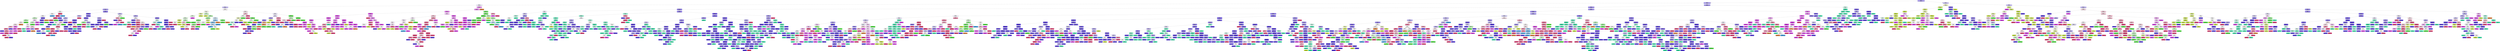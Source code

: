 digraph Tree {
node [shape=box, style="filled, rounded", color="black", fontname=helvetica] ;
edge [fontname=helvetica] ;
0 [label="GenreRateGB <= 0.53\ngini = 0.67\nsamples = 6279\nvalue = [82, 489, 343, 1307, 70, 5246, 1105, 1358]\nclass = Glaube & Ethik", fillcolor="#5639e573"] ;
1 [label="GenreRateKJ <= 0.46\ngini = 0.65\nsamples = 5094\nvalue = [77, 147, 285, 1146, 70, 4457, 887, 1035]\nclass = Glaube & Ethik", fillcolor="#5639e579"] ;
0 -> 1 [labeldistance=2.5, labelangle=45, headlabel="True"] ;
2 [label="GenreRateR <= 0.48\ngini = 0.78\nsamples = 1016\nvalue = [41, 90, 190, 30, 40, 498, 395, 304]\nclass = Glaube & Ethik", fillcolor="#5639e516"] ;
1 -> 2 ;
3 [label="GenreRateGB <= 0.19\ngini = 0.71\nsamples = 642\nvalue = [24, 58, 145, 23, 34, 475, 35, 220]\nclass = Glaube & Ethik", fillcolor="#5639e552"] ;
2 -> 3 ;
4 [label="GenreRateKJ <= 0.28\ngini = 0.6\nsamples = 452\nvalue = [13, 0, 72, 19, 24, 421, 29, 141]\nclass = Glaube & Ethik", fillcolor="#5639e57c"] ;
3 -> 4 ;
5 [label="GenreRateS <= 0.63\ngini = 0.8\nsamples = 142\nvalue = [11, 0, 52, 5, 19, 55, 24, 55]\nclass = Glaube & Ethik", fillcolor="#5639e500"] ;
4 -> 5 ;
6 [label="GenreRateK <= 0.15\ngini = 0.78\nsamples = 115\nvalue = [11, 0, 51, 5, 16, 54, 24, 16]\nclass = Glaube & Ethik", fillcolor="#5639e506"] ;
5 -> 6 ;
7 [label="GenreRateLU <= 1.16\ngini = 0.75\nsamples = 104\nvalue = [11, 0, 51, 5, 0, 54, 24, 16]\nclass = Glaube & Ethik", fillcolor="#5639e507"] ;
6 -> 7 ;
8 [label="PercentageVerbs <= 0.11\ngini = 0.73\nsamples = 68\nvalue = [10, 0, 47, 5, 0, 7, 24, 16]\nclass = Kinderbuch & Jugendbuch", fillcolor="#47e53945"] ;
7 -> 8 ;
9 [label="GenreRateGE <= 0.18\ngini = 0.67\nsamples = 45\nvalue = [9, 0, 38, 0, 0, 5, 10, 12]\nclass = Kinderbuch & Jugendbuch", fillcolor="#47e5396b"] ;
8 -> 9 ;
10 [label="GenreRateAG <= 0.1\ngini = 0.73\nsamples = 22\nvalue = [9, 0, 0, 0, 0, 5, 10, 12]\nclass = Architektur & Garten", fillcolor="#e5397214"] ;
9 -> 10 ;
11 [label="GenreRateAG <= 0.02\ngini = 0.63\nsamples = 16\nvalue = [0, 0, 0, 0, 0, 5, 10, 12]\nclass = Architektur & Garten", fillcolor="#e539721e"] ;
10 -> 11 ;
12 [label="GenreRateS <= 0.57\ngini = 0.55\nsamples = 10\nvalue = [0, 0, 0, 0, 0, 5, 2, 10]\nclass = Architektur & Garten", fillcolor="#e539726a"] ;
11 -> 12 ;
13 [label="GenreRateGE <= 0.03\ngini = 0.45\nsamples = 9\nvalue = [0, 0, 0, 0, 0, 2, 2, 10]\nclass = Architektur & Garten", fillcolor="#e53972aa"] ;
12 -> 13 ;
14 [label="gini = 0.0\nsamples = 1\nvalue = [0, 0, 0, 0, 0, 1, 0, 0]\nclass = Glaube & Ethik", fillcolor="#5639e5ff"] ;
13 -> 14 ;
15 [label="GenreRateAG <= 0.01\ngini = 0.38\nsamples = 8\nvalue = [0, 0, 0, 0, 0, 1, 2, 10]\nclass = Architektur & Garten", fillcolor="#e53972b9"] ;
13 -> 15 ;
16 [label="gini = 0.0\nsamples = 1\nvalue = [0, 0, 0, 0, 0, 0, 2, 0]\nclass = Künste", fillcolor="#d739e5ff"] ;
15 -> 16 ;
17 [label="GenreRateK <= 0.03\ngini = 0.17\nsamples = 7\nvalue = [0, 0, 0, 0, 0, 1, 0, 10]\nclass = Architektur & Garten", fillcolor="#e53972e6"] ;
15 -> 17 ;
18 [label="gini = 0.0\nsamples = 5\nvalue = [0, 0, 0, 0, 0, 0, 0, 9]\nclass = Architektur & Garten", fillcolor="#e53972ff"] ;
17 -> 18 ;
19 [label="WordsPerSentence <= 22.25\ngini = 0.5\nsamples = 2\nvalue = [0, 0, 0, 0, 0, 1, 0, 1]\nclass = Glaube & Ethik", fillcolor="#5639e500"] ;
17 -> 19 ;
20 [label="gini = 0.0\nsamples = 1\nvalue = [0, 0, 0, 0, 0, 0, 0, 1]\nclass = Architektur & Garten", fillcolor="#e53972ff"] ;
19 -> 20 ;
21 [label="gini = 0.0\nsamples = 1\nvalue = [0, 0, 0, 0, 0, 1, 0, 0]\nclass = Glaube & Ethik", fillcolor="#5639e5ff"] ;
19 -> 21 ;
22 [label="gini = 0.0\nsamples = 1\nvalue = [0, 0, 0, 0, 0, 3, 0, 0]\nclass = Glaube & Ethik", fillcolor="#5639e5ff"] ;
12 -> 22 ;
23 [label="GenreRateS <= 0.52\ngini = 0.32\nsamples = 6\nvalue = [0, 0, 0, 0, 0, 0, 8, 2]\nclass = Künste", fillcolor="#d739e5bf"] ;
11 -> 23 ;
24 [label="GenreRateGB <= 0.13\ngini = 0.2\nsamples = 5\nvalue = [0, 0, 0, 0, 0, 0, 8, 1]\nclass = Künste", fillcolor="#d739e5df"] ;
23 -> 24 ;
25 [label="GenreRateS <= 0.33\ngini = 0.38\nsamples = 3\nvalue = [0, 0, 0, 0, 0, 0, 3, 1]\nclass = Künste", fillcolor="#d739e5aa"] ;
24 -> 25 ;
26 [label="gini = 0.0\nsamples = 2\nvalue = [0, 0, 0, 0, 0, 0, 3, 0]\nclass = Künste", fillcolor="#d739e5ff"] ;
25 -> 26 ;
27 [label="gini = 0.0\nsamples = 1\nvalue = [0, 0, 0, 0, 0, 0, 0, 1]\nclass = Architektur & Garten", fillcolor="#e53972ff"] ;
25 -> 27 ;
28 [label="gini = 0.0\nsamples = 2\nvalue = [0, 0, 0, 0, 0, 0, 5, 0]\nclass = Künste", fillcolor="#d739e5ff"] ;
24 -> 28 ;
29 [label="gini = 0.0\nsamples = 1\nvalue = [0, 0, 0, 0, 0, 0, 0, 1]\nclass = Architektur & Garten", fillcolor="#e53972ff"] ;
23 -> 29 ;
30 [label="gini = 0.0\nsamples = 6\nvalue = [9, 0, 0, 0, 0, 0, 0, 0]\nclass = Literatur & Unterhaltung", fillcolor="#e58139ff"] ;
10 -> 30 ;
31 [label="gini = 0.0\nsamples = 23\nvalue = [0, 0, 38, 0, 0, 0, 0, 0]\nclass = Kinderbuch & Jugendbuch", fillcolor="#47e539ff"] ;
9 -> 31 ;
32 [label="GenreRateR <= 0.39\ngini = 0.74\nsamples = 23\nvalue = [1, 0, 9, 5, 0, 2, 14, 4]\nclass = Künste", fillcolor="#d739e531"] ;
8 -> 32 ;
33 [label="GenreRateGE <= 0.21\ngini = 0.76\nsamples = 16\nvalue = [1, 0, 9, 3, 0, 2, 4, 4]\nclass = Kinderbuch & Jugendbuch", fillcolor="#47e53943"] ;
32 -> 33 ;
34 [label="GenreRateLU <= 0.92\ngini = 0.77\nsamples = 10\nvalue = [1, 0, 0, 3, 0, 2, 4, 4]\nclass = Künste", fillcolor="#d739e500"] ;
33 -> 34 ;
35 [label="GenreRateR <= 0.22\ngini = 0.59\nsamples = 6\nvalue = [0, 0, 0, 3, 0, 0, 4, 1]\nclass = Künste", fillcolor="#d739e533"] ;
34 -> 35 ;
36 [label="PercentageNouns <= 0.35\ngini = 0.38\nsamples = 3\nvalue = [0, 0, 0, 3, 0, 0, 0, 1]\nclass = Sachbuch", fillcolor="#39e5acaa"] ;
35 -> 36 ;
37 [label="gini = 0.0\nsamples = 1\nvalue = [0, 0, 0, 0, 0, 0, 0, 1]\nclass = Architektur & Garten", fillcolor="#e53972ff"] ;
36 -> 37 ;
38 [label="gini = 0.0\nsamples = 2\nvalue = [0, 0, 0, 3, 0, 0, 0, 0]\nclass = Sachbuch", fillcolor="#39e5acff"] ;
36 -> 38 ;
39 [label="gini = 0.0\nsamples = 3\nvalue = [0, 0, 0, 0, 0, 0, 4, 0]\nclass = Künste", fillcolor="#d739e5ff"] ;
35 -> 39 ;
40 [label="GenreRateKJ <= 0.25\ngini = 0.61\nsamples = 4\nvalue = [1, 0, 0, 0, 0, 2, 0, 3]\nclass = Architektur & Garten", fillcolor="#e5397240"] ;
34 -> 40 ;
41 [label="GenreRateKJ <= 0.19\ngini = 0.44\nsamples = 2\nvalue = [1, 0, 0, 0, 0, 2, 0, 0]\nclass = Glaube & Ethik", fillcolor="#5639e57f"] ;
40 -> 41 ;
42 [label="gini = 0.0\nsamples = 1\nvalue = [0, 0, 0, 0, 0, 2, 0, 0]\nclass = Glaube & Ethik", fillcolor="#5639e5ff"] ;
41 -> 42 ;
43 [label="gini = 0.0\nsamples = 1\nvalue = [1, 0, 0, 0, 0, 0, 0, 0]\nclass = Literatur & Unterhaltung", fillcolor="#e58139ff"] ;
41 -> 43 ;
44 [label="gini = 0.0\nsamples = 2\nvalue = [0, 0, 0, 0, 0, 0, 0, 3]\nclass = Architektur & Garten", fillcolor="#e53972ff"] ;
40 -> 44 ;
45 [label="gini = 0.0\nsamples = 6\nvalue = [0, 0, 9, 0, 0, 0, 0, 0]\nclass = Kinderbuch & Jugendbuch", fillcolor="#47e539ff"] ;
33 -> 45 ;
46 [label="GenreRateK <= 0.07\ngini = 0.28\nsamples = 7\nvalue = [0, 0, 0, 2, 0, 0, 10, 0]\nclass = Künste", fillcolor="#d739e5cc"] ;
32 -> 46 ;
47 [label="gini = 0.0\nsamples = 6\nvalue = [0, 0, 0, 0, 0, 0, 10, 0]\nclass = Künste", fillcolor="#d739e5ff"] ;
46 -> 47 ;
48 [label="gini = 0.0\nsamples = 1\nvalue = [0, 0, 0, 2, 0, 0, 0, 0]\nclass = Sachbuch", fillcolor="#39e5acff"] ;
46 -> 48 ;
49 [label="GenreRateGB <= 0.17\ngini = 0.18\nsamples = 36\nvalue = [1, 0, 4, 0, 0, 47, 0, 0]\nclass = Glaube & Ethik", fillcolor="#5639e5e4"] ;
7 -> 49 ;
50 [label="GenreRateGE <= 0.25\ngini = 0.14\nsamples = 35\nvalue = [0, 0, 4, 0, 0, 47, 0, 0]\nclass = Glaube & Ethik", fillcolor="#5639e5e9"] ;
49 -> 50 ;
51 [label="gini = 0.0\nsamples = 32\nvalue = [0, 0, 0, 0, 0, 47, 0, 0]\nclass = Glaube & Ethik", fillcolor="#5639e5ff"] ;
50 -> 51 ;
52 [label="gini = 0.0\nsamples = 3\nvalue = [0, 0, 4, 0, 0, 0, 0, 0]\nclass = Kinderbuch & Jugendbuch", fillcolor="#47e539ff"] ;
50 -> 52 ;
53 [label="gini = 0.0\nsamples = 1\nvalue = [1, 0, 0, 0, 0, 0, 0, 0]\nclass = Literatur & Unterhaltung", fillcolor="#e58139ff"] ;
49 -> 53 ;
54 [label="gini = 0.0\nsamples = 11\nvalue = [0, 0, 0, 0, 16, 0, 0, 0]\nclass = Ganzheitliches Bewusstsein", fillcolor="#399de5ff"] ;
6 -> 54 ;
55 [label="GenreRateK <= 0.12\ngini = 0.21\nsamples = 27\nvalue = [0, 0, 1, 0, 3, 1, 0, 39]\nclass = Architektur & Garten", fillcolor="#e53972e0"] ;
5 -> 55 ;
56 [label="GenreRateAG <= 0.05\ngini = 0.09\nsamples = 25\nvalue = [0, 0, 1, 0, 0, 1, 0, 39]\nclass = Architektur & Garten", fillcolor="#e53972f2"] ;
55 -> 56 ;
57 [label="PercentageAdjectives <= 0.18\ngini = 0.05\nsamples = 24\nvalue = [0, 0, 1, 0, 0, 0, 0, 39]\nclass = Architektur & Garten", fillcolor="#e53972f8"] ;
56 -> 57 ;
58 [label="gini = 0.0\nsamples = 23\nvalue = [0, 0, 0, 0, 0, 0, 0, 39]\nclass = Architektur & Garten", fillcolor="#e53972ff"] ;
57 -> 58 ;
59 [label="gini = 0.0\nsamples = 1\nvalue = [0, 0, 1, 0, 0, 0, 0, 0]\nclass = Kinderbuch & Jugendbuch", fillcolor="#47e539ff"] ;
57 -> 59 ;
60 [label="gini = 0.0\nsamples = 1\nvalue = [0, 0, 0, 0, 0, 1, 0, 0]\nclass = Glaube & Ethik", fillcolor="#5639e5ff"] ;
56 -> 60 ;
61 [label="gini = 0.0\nsamples = 2\nvalue = [0, 0, 0, 0, 3, 0, 0, 0]\nclass = Ganzheitliches Bewusstsein", fillcolor="#399de5ff"] ;
55 -> 61 ;
62 [label="GenreRateR <= 0.3\ngini = 0.43\nsamples = 310\nvalue = [2, 0, 20, 14, 5, 366, 5, 86]\nclass = Glaube & Ethik", fillcolor="#5639e5ad"] ;
4 -> 62 ;
63 [label="PercentageVerbs <= 0.07\ngini = 0.31\nsamples = 219\nvalue = [1, 0, 9, 7, 2, 291, 0, 45]\nclass = Glaube & Ethik", fillcolor="#5639e5ca"] ;
62 -> 63 ;
64 [label="GenreRateKJ <= 0.45\ngini = 0.6\nsamples = 36\nvalue = [1, 0, 4, 2, 2, 33, 0, 18]\nclass = Glaube & Ethik", fillcolor="#5639e55b"] ;
63 -> 64 ;
65 [label="GenreRateGB <= 0.07\ngini = 0.58\nsamples = 35\nvalue = [1, 0, 4, 2, 2, 33, 0, 14]\nclass = Glaube & Ethik", fillcolor="#5639e573"] ;
64 -> 65 ;
66 [label="NumberCommas <= 8.5\ngini = 0.15\nsamples = 7\nvalue = [0, 0, 0, 1, 0, 11, 0, 0]\nclass = Glaube & Ethik", fillcolor="#5639e5e8"] ;
65 -> 66 ;
67 [label="gini = 0.0\nsamples = 5\nvalue = [0, 0, 0, 0, 0, 10, 0, 0]\nclass = Glaube & Ethik", fillcolor="#5639e5ff"] ;
66 -> 67 ;
68 [label="PercentageVerbs <= 0.02\ngini = 0.5\nsamples = 2\nvalue = [0, 0, 0, 1, 0, 1, 0, 0]\nclass = Sachbuch", fillcolor="#39e5ac00"] ;
66 -> 68 ;
69 [label="gini = 0.0\nsamples = 1\nvalue = [0, 0, 0, 0, 0, 1, 0, 0]\nclass = Glaube & Ethik", fillcolor="#5639e5ff"] ;
68 -> 69 ;
70 [label="gini = 0.0\nsamples = 1\nvalue = [0, 0, 0, 1, 0, 0, 0, 0]\nclass = Sachbuch", fillcolor="#39e5acff"] ;
68 -> 70 ;
71 [label="GenreRateLU <= 2.02\ngini = 0.64\nsamples = 28\nvalue = [1, 0, 4, 1, 2, 22, 0, 14]\nclass = Glaube & Ethik", fillcolor="#5639e544"] ;
65 -> 71 ;
72 [label="GenreRateGE <= 0.2\ngini = 0.69\nsamples = 20\nvalue = [1, 0, 4, 1, 2, 10, 0, 14]\nclass = Architektur & Garten", fillcolor="#e539722e"] ;
71 -> 72 ;
73 [label="GenreRateS <= 0.52\ngini = 0.61\nsamples = 17\nvalue = [1, 0, 0, 1, 2, 10, 0, 14]\nclass = Architektur & Garten", fillcolor="#e5397239"] ;
72 -> 73 ;
74 [label="GenreRateAG <= 0.1\ngini = 0.34\nsamples = 7\nvalue = [1, 0, 0, 0, 1, 8, 0, 0]\nclass = Glaube & Ethik", fillcolor="#5639e5c6"] ;
73 -> 74 ;
75 [label="GenreRateLU <= 1.42\ngini = 0.2\nsamples = 6\nvalue = [0, 0, 0, 0, 1, 8, 0, 0]\nclass = Glaube & Ethik", fillcolor="#5639e5df"] ;
74 -> 75 ;
76 [label="gini = 0.0\nsamples = 4\nvalue = [0, 0, 0, 0, 0, 7, 0, 0]\nclass = Glaube & Ethik", fillcolor="#5639e5ff"] ;
75 -> 76 ;
77 [label="GenreRateKJ <= 0.39\ngini = 0.5\nsamples = 2\nvalue = [0, 0, 0, 0, 1, 1, 0, 0]\nclass = Ganzheitliches Bewusstsein", fillcolor="#399de500"] ;
75 -> 77 ;
78 [label="gini = 0.0\nsamples = 1\nvalue = [0, 0, 0, 0, 1, 0, 0, 0]\nclass = Ganzheitliches Bewusstsein", fillcolor="#399de5ff"] ;
77 -> 78 ;
79 [label="gini = 0.0\nsamples = 1\nvalue = [0, 0, 0, 0, 0, 1, 0, 0]\nclass = Glaube & Ethik", fillcolor="#5639e5ff"] ;
77 -> 79 ;
80 [label="gini = 0.0\nsamples = 1\nvalue = [1, 0, 0, 0, 0, 0, 0, 0]\nclass = Literatur & Unterhaltung", fillcolor="#e58139ff"] ;
74 -> 80 ;
81 [label="PercentageVerbs <= 0.07\ngini = 0.38\nsamples = 10\nvalue = [0, 0, 0, 1, 1, 2, 0, 14]\nclass = Architektur & Garten", fillcolor="#e53972bf"] ;
73 -> 81 ;
82 [label="GenreRateLU <= 1.06\ngini = 0.26\nsamples = 8\nvalue = [0, 0, 0, 1, 1, 0, 0, 12]\nclass = Architektur & Garten", fillcolor="#e53972d8"] ;
81 -> 82 ;
83 [label="gini = 0.0\nsamples = 1\nvalue = [0, 0, 0, 1, 0, 0, 0, 0]\nclass = Sachbuch", fillcolor="#39e5acff"] ;
82 -> 83 ;
84 [label="GenreRateS <= 0.71\ngini = 0.14\nsamples = 7\nvalue = [0, 0, 0, 0, 1, 0, 0, 12]\nclass = Architektur & Garten", fillcolor="#e53972ea"] ;
82 -> 84 ;
85 [label="GenreRateK <= 0.11\ngini = 0.28\nsamples = 3\nvalue = [0, 0, 0, 0, 1, 0, 0, 5]\nclass = Architektur & Garten", fillcolor="#e53972cc"] ;
84 -> 85 ;
86 [label="gini = 0.0\nsamples = 2\nvalue = [0, 0, 0, 0, 0, 0, 0, 5]\nclass = Architektur & Garten", fillcolor="#e53972ff"] ;
85 -> 86 ;
87 [label="gini = 0.0\nsamples = 1\nvalue = [0, 0, 0, 0, 1, 0, 0, 0]\nclass = Ganzheitliches Bewusstsein", fillcolor="#399de5ff"] ;
85 -> 87 ;
88 [label="gini = 0.0\nsamples = 4\nvalue = [0, 0, 0, 0, 0, 0, 0, 7]\nclass = Architektur & Garten", fillcolor="#e53972ff"] ;
84 -> 88 ;
89 [label="PercentageVerbs <= 0.07\ngini = 0.5\nsamples = 2\nvalue = [0, 0, 0, 0, 0, 2, 0, 2]\nclass = Glaube & Ethik", fillcolor="#5639e500"] ;
81 -> 89 ;
90 [label="gini = 0.0\nsamples = 1\nvalue = [0, 0, 0, 0, 0, 2, 0, 0]\nclass = Glaube & Ethik", fillcolor="#5639e5ff"] ;
89 -> 90 ;
91 [label="gini = 0.0\nsamples = 1\nvalue = [0, 0, 0, 0, 0, 0, 0, 2]\nclass = Architektur & Garten", fillcolor="#e53972ff"] ;
89 -> 91 ;
92 [label="gini = 0.0\nsamples = 3\nvalue = [0, 0, 4, 0, 0, 0, 0, 0]\nclass = Kinderbuch & Jugendbuch", fillcolor="#47e539ff"] ;
72 -> 92 ;
93 [label="gini = 0.0\nsamples = 8\nvalue = [0, 0, 0, 0, 0, 12, 0, 0]\nclass = Glaube & Ethik", fillcolor="#5639e5ff"] ;
71 -> 93 ;
94 [label="gini = 0.0\nsamples = 1\nvalue = [0, 0, 0, 0, 0, 0, 0, 4]\nclass = Architektur & Garten", fillcolor="#e53972ff"] ;
64 -> 94 ;
95 [label="PercentageNouns <= 0.41\ngini = 0.23\nsamples = 183\nvalue = [0, 0, 5, 5, 0, 258, 0, 27]\nclass = Glaube & Ethik", fillcolor="#5639e5dc"] ;
63 -> 95 ;
96 [label="GenreRateAG <= 0.03\ngini = 0.19\nsamples = 168\nvalue = [0, 0, 4, 5, 0, 241, 0, 19]\nclass = Glaube & Ethik", fillcolor="#5639e5e2"] ;
95 -> 96 ;
97 [label="GenreRateLU <= 1.33\ngini = 0.12\nsamples = 153\nvalue = [0, 0, 0, 2, 0, 232, 0, 14]\nclass = Glaube & Ethik", fillcolor="#5639e5ee"] ;
96 -> 97 ;
98 [label="gini = 0.0\nsamples = 5\nvalue = [0, 0, 0, 0, 0, 0, 0, 7]\nclass = Architektur & Garten", fillcolor="#e53972ff"] ;
97 -> 98 ;
99 [label="GenreRateK <= 0.06\ngini = 0.07\nsamples = 148\nvalue = [0, 0, 0, 2, 0, 232, 0, 7]\nclass = Glaube & Ethik", fillcolor="#5639e5f5"] ;
97 -> 99 ;
100 [label="GenreRateKJ <= 0.46\ngini = 0.04\nsamples = 145\nvalue = [0, 0, 0, 2, 0, 228, 0, 3]\nclass = Glaube & Ethik", fillcolor="#5639e5f9"] ;
99 -> 100 ;
101 [label="GenreRateLU <= 1.49\ngini = 0.03\nsamples = 142\nvalue = [0, 0, 0, 0, 0, 226, 0, 3]\nclass = Glaube & Ethik", fillcolor="#5639e5fc"] ;
100 -> 101 ;
102 [label="GenreRateAG <= 0.02\ngini = 0.32\nsamples = 3\nvalue = [0, 0, 0, 0, 0, 8, 0, 2]\nclass = Glaube & Ethik", fillcolor="#5639e5bf"] ;
101 -> 102 ;
103 [label="gini = 0.0\nsamples = 1\nvalue = [0, 0, 0, 0, 0, 0, 0, 2]\nclass = Architektur & Garten", fillcolor="#e53972ff"] ;
102 -> 103 ;
104 [label="gini = 0.0\nsamples = 2\nvalue = [0, 0, 0, 0, 0, 8, 0, 0]\nclass = Glaube & Ethik", fillcolor="#5639e5ff"] ;
102 -> 104 ;
105 [label="GenreRateKJ <= 0.33\ngini = 0.01\nsamples = 139\nvalue = [0, 0, 0, 0, 0, 218, 0, 1]\nclass = Glaube & Ethik", fillcolor="#5639e5fe"] ;
101 -> 105 ;
106 [label="GenreRateKJ <= 0.32\ngini = 0.05\nsamples = 25\nvalue = [0, 0, 0, 0, 0, 40, 0, 1]\nclass = Glaube & Ethik", fillcolor="#5639e5f9"] ;
105 -> 106 ;
107 [label="gini = 0.0\nsamples = 24\nvalue = [0, 0, 0, 0, 0, 40, 0, 0]\nclass = Glaube & Ethik", fillcolor="#5639e5ff"] ;
106 -> 107 ;
108 [label="gini = 0.0\nsamples = 1\nvalue = [0, 0, 0, 0, 0, 0, 0, 1]\nclass = Architektur & Garten", fillcolor="#e53972ff"] ;
106 -> 108 ;
109 [label="gini = 0.0\nsamples = 114\nvalue = [0, 0, 0, 0, 0, 178, 0, 0]\nclass = Glaube & Ethik", fillcolor="#5639e5ff"] ;
105 -> 109 ;
110 [label="PercentageVerbs <= 0.1\ngini = 0.5\nsamples = 3\nvalue = [0, 0, 0, 2, 0, 2, 0, 0]\nclass = Sachbuch", fillcolor="#39e5ac00"] ;
100 -> 110 ;
111 [label="gini = 0.0\nsamples = 1\nvalue = [0, 0, 0, 2, 0, 0, 0, 0]\nclass = Sachbuch", fillcolor="#39e5acff"] ;
110 -> 111 ;
112 [label="gini = 0.0\nsamples = 2\nvalue = [0, 0, 0, 0, 0, 2, 0, 0]\nclass = Glaube & Ethik", fillcolor="#5639e5ff"] ;
110 -> 112 ;
113 [label="GenreRateR <= 0.2\ngini = 0.5\nsamples = 3\nvalue = [0, 0, 0, 0, 0, 4, 0, 4]\nclass = Glaube & Ethik", fillcolor="#5639e500"] ;
99 -> 113 ;
114 [label="gini = 0.0\nsamples = 1\nvalue = [0, 0, 0, 0, 0, 0, 0, 4]\nclass = Architektur & Garten", fillcolor="#e53972ff"] ;
113 -> 114 ;
115 [label="gini = 0.0\nsamples = 2\nvalue = [0, 0, 0, 0, 0, 4, 0, 0]\nclass = Glaube & Ethik", fillcolor="#5639e5ff"] ;
113 -> 115 ;
116 [label="GenreRateK <= 0.03\ngini = 0.7\nsamples = 15\nvalue = [0, 0, 4, 3, 0, 9, 0, 5]\nclass = Glaube & Ethik", fillcolor="#5639e540"] ;
96 -> 116 ;
117 [label="GenreRateLU <= 1.56\ngini = 0.44\nsamples = 4\nvalue = [0, 0, 4, 0, 0, 0, 0, 2]\nclass = Kinderbuch & Jugendbuch", fillcolor="#47e5397f"] ;
116 -> 117 ;
118 [label="gini = 0.0\nsamples = 2\nvalue = [0, 0, 4, 0, 0, 0, 0, 0]\nclass = Kinderbuch & Jugendbuch", fillcolor="#47e539ff"] ;
117 -> 118 ;
119 [label="gini = 0.0\nsamples = 2\nvalue = [0, 0, 0, 0, 0, 0, 0, 2]\nclass = Architektur & Garten", fillcolor="#e53972ff"] ;
117 -> 119 ;
120 [label="NumberCommas <= 3.5\ngini = 0.56\nsamples = 11\nvalue = [0, 0, 0, 3, 0, 9, 0, 3]\nclass = Glaube & Ethik", fillcolor="#5639e57f"] ;
116 -> 120 ;
121 [label="GenreRateK <= 0.12\ngini = 0.48\nsamples = 3\nvalue = [0, 0, 0, 3, 0, 0, 0, 2]\nclass = Sachbuch", fillcolor="#39e5ac55"] ;
120 -> 121 ;
122 [label="gini = 0.0\nsamples = 2\nvalue = [0, 0, 0, 0, 0, 0, 0, 2]\nclass = Architektur & Garten", fillcolor="#e53972ff"] ;
121 -> 122 ;
123 [label="gini = 0.0\nsamples = 1\nvalue = [0, 0, 0, 3, 0, 0, 0, 0]\nclass = Sachbuch", fillcolor="#39e5acff"] ;
121 -> 123 ;
124 [label="GenreRateK <= 0.07\ngini = 0.18\nsamples = 8\nvalue = [0, 0, 0, 0, 0, 9, 0, 1]\nclass = Glaube & Ethik", fillcolor="#5639e5e3"] ;
120 -> 124 ;
125 [label="gini = 0.0\nsamples = 6\nvalue = [0, 0, 0, 0, 0, 8, 0, 0]\nclass = Glaube & Ethik", fillcolor="#5639e5ff"] ;
124 -> 125 ;
126 [label="GenreRateK <= 0.08\ngini = 0.5\nsamples = 2\nvalue = [0, 0, 0, 0, 0, 1, 0, 1]\nclass = Glaube & Ethik", fillcolor="#5639e500"] ;
124 -> 126 ;
127 [label="gini = 0.0\nsamples = 1\nvalue = [0, 0, 0, 0, 0, 0, 0, 1]\nclass = Architektur & Garten", fillcolor="#e53972ff"] ;
126 -> 127 ;
128 [label="gini = 0.0\nsamples = 1\nvalue = [0, 0, 0, 0, 0, 1, 0, 0]\nclass = Glaube & Ethik", fillcolor="#5639e5ff"] ;
126 -> 128 ;
129 [label="GenreRateR <= 0.26\ngini = 0.48\nsamples = 15\nvalue = [0, 0, 1, 0, 0, 17, 0, 8]\nclass = Glaube & Ethik", fillcolor="#5639e580"] ;
95 -> 129 ;
130 [label="GenreRateGE <= 0.12\ngini = 0.19\nsamples = 11\nvalue = [0, 0, 1, 0, 0, 17, 0, 1]\nclass = Glaube & Ethik", fillcolor="#5639e5e3"] ;
129 -> 130 ;
131 [label="NumberSymbols& <= 1.0\ngini = 0.14\nsamples = 8\nvalue = [0, 0, 0, 0, 0, 12, 0, 1]\nclass = Glaube & Ethik", fillcolor="#5639e5ea"] ;
130 -> 131 ;
132 [label="GenreRateLU <= 1.42\ngini = 0.17\nsamples = 7\nvalue = [0, 0, 0, 0, 0, 10, 0, 1]\nclass = Glaube & Ethik", fillcolor="#5639e5e6"] ;
131 -> 132 ;
133 [label="gini = 0.0\nsamples = 1\nvalue = [0, 0, 0, 0, 0, 0, 0, 1]\nclass = Architektur & Garten", fillcolor="#e53972ff"] ;
132 -> 133 ;
134 [label="gini = 0.0\nsamples = 6\nvalue = [0, 0, 0, 0, 0, 10, 0, 0]\nclass = Glaube & Ethik", fillcolor="#5639e5ff"] ;
132 -> 134 ;
135 [label="gini = 0.0\nsamples = 1\nvalue = [0, 0, 0, 0, 0, 2, 0, 0]\nclass = Glaube & Ethik", fillcolor="#5639e5ff"] ;
131 -> 135 ;
136 [label="GenreRateAG <= 0.01\ngini = 0.28\nsamples = 3\nvalue = [0, 0, 1, 0, 0, 5, 0, 0]\nclass = Glaube & Ethik", fillcolor="#5639e5cc"] ;
130 -> 136 ;
137 [label="gini = 0.0\nsamples = 1\nvalue = [0, 0, 1, 0, 0, 0, 0, 0]\nclass = Kinderbuch & Jugendbuch", fillcolor="#47e539ff"] ;
136 -> 137 ;
138 [label="gini = 0.0\nsamples = 2\nvalue = [0, 0, 0, 0, 0, 5, 0, 0]\nclass = Glaube & Ethik", fillcolor="#5639e5ff"] ;
136 -> 138 ;
139 [label="gini = 0.0\nsamples = 4\nvalue = [0, 0, 0, 0, 0, 0, 0, 7]\nclass = Architektur & Garten", fillcolor="#e53972ff"] ;
129 -> 139 ;
140 [label="GenreRateKJ <= 0.34\ngini = 0.63\nsamples = 91\nvalue = [1, 0, 11, 7, 3, 75, 5, 41]\nclass = Glaube & Ethik", fillcolor="#5639e555"] ;
62 -> 140 ;
141 [label="GenreRateGE <= 0.39\ngini = 0.69\nsamples = 20\nvalue = [0, 0, 10, 0, 1, 3, 2, 9]\nclass = Kinderbuch & Jugendbuch", fillcolor="#47e53910"] ;
140 -> 141 ;
142 [label="GenreRateR <= 0.32\ngini = 0.58\nsamples = 14\nvalue = [0, 0, 0, 0, 1, 3, 2, 9]\nclass = Architektur & Garten", fillcolor="#e539727f"] ;
141 -> 142 ;
143 [label="gini = 0.0\nsamples = 3\nvalue = [0, 0, 0, 0, 0, 3, 0, 0]\nclass = Glaube & Ethik", fillcolor="#5639e5ff"] ;
142 -> 143 ;
144 [label="WordsPerSentence <= 16.99\ngini = 0.4\nsamples = 11\nvalue = [0, 0, 0, 0, 1, 0, 2, 9]\nclass = Architektur & Garten", fillcolor="#e53972b2"] ;
142 -> 144 ;
145 [label="NumberSymbols: <= 0.5\ngini = 0.44\nsamples = 3\nvalue = [0, 0, 0, 0, 1, 0, 2, 0]\nclass = Künste", fillcolor="#d739e57f"] ;
144 -> 145 ;
146 [label="gini = 0.0\nsamples = 2\nvalue = [0, 0, 0, 0, 0, 0, 2, 0]\nclass = Künste", fillcolor="#d739e5ff"] ;
145 -> 146 ;
147 [label="gini = 0.0\nsamples = 1\nvalue = [0, 0, 0, 0, 1, 0, 0, 0]\nclass = Ganzheitliches Bewusstsein", fillcolor="#399de5ff"] ;
145 -> 147 ;
148 [label="gini = 0.0\nsamples = 8\nvalue = [0, 0, 0, 0, 0, 0, 0, 9]\nclass = Architektur & Garten", fillcolor="#e53972ff"] ;
144 -> 148 ;
149 [label="gini = 0.0\nsamples = 6\nvalue = [0, 0, 10, 0, 0, 0, 0, 0]\nclass = Kinderbuch & Jugendbuch", fillcolor="#47e539ff"] ;
141 -> 149 ;
150 [label="NumberSymbols: <= 0.5\ngini = 0.55\nsamples = 71\nvalue = [1, 0, 1, 7, 2, 72, 3, 32]\nclass = Glaube & Ethik", fillcolor="#5639e577"] ;
140 -> 150 ;
151 [label="GenreRateS <= 0.54\ngini = 0.59\nsamples = 38\nvalue = [1, 0, 1, 2, 0, 29, 2, 26]\nclass = Glaube & Ethik", fillcolor="#5639e516"] ;
150 -> 151 ;
152 [label="GenreRateLU <= 1.61\ngini = 0.28\nsamples = 14\nvalue = [0, 0, 0, 2, 0, 16, 0, 1]\nclass = Glaube & Ethik", fillcolor="#5639e5d2"] ;
151 -> 152 ;
153 [label="GenreRateGE <= 0.07\ngini = 0.44\nsamples = 3\nvalue = [0, 0, 0, 2, 0, 0, 0, 1]\nclass = Sachbuch", fillcolor="#39e5ac7f"] ;
152 -> 153 ;
154 [label="gini = 0.0\nsamples = 2\nvalue = [0, 0, 0, 2, 0, 0, 0, 0]\nclass = Sachbuch", fillcolor="#39e5acff"] ;
153 -> 154 ;
155 [label="gini = 0.0\nsamples = 1\nvalue = [0, 0, 0, 0, 0, 0, 0, 1]\nclass = Architektur & Garten", fillcolor="#e53972ff"] ;
153 -> 155 ;
156 [label="gini = 0.0\nsamples = 11\nvalue = [0, 0, 0, 0, 0, 16, 0, 0]\nclass = Glaube & Ethik", fillcolor="#5639e5ff"] ;
152 -> 156 ;
157 [label="PercentageVerbs <= 0.07\ngini = 0.55\nsamples = 24\nvalue = [1, 0, 1, 0, 0, 13, 2, 25]\nclass = Architektur & Garten", fillcolor="#e539726a"] ;
151 -> 157 ;
158 [label="GenreRateKJ <= 0.38\ngini = 0.26\nsamples = 6\nvalue = [1, 0, 0, 0, 0, 1, 0, 12]\nclass = Architektur & Garten", fillcolor="#e53972d8"] ;
157 -> 158 ;
159 [label="gini = 0.0\nsamples = 1\nvalue = [0, 0, 0, 0, 0, 1, 0, 0]\nclass = Glaube & Ethik", fillcolor="#5639e5ff"] ;
158 -> 159 ;
160 [label="PercentageNouns <= 0.43\ngini = 0.14\nsamples = 5\nvalue = [1, 0, 0, 0, 0, 0, 0, 12]\nclass = Architektur & Garten", fillcolor="#e53972ea"] ;
158 -> 160 ;
161 [label="gini = 0.0\nsamples = 4\nvalue = [0, 0, 0, 0, 0, 0, 0, 12]\nclass = Architektur & Garten", fillcolor="#e53972ff"] ;
160 -> 161 ;
162 [label="gini = 0.0\nsamples = 1\nvalue = [1, 0, 0, 0, 0, 0, 0, 0]\nclass = Literatur & Unterhaltung", fillcolor="#e58139ff"] ;
160 -> 162 ;
163 [label="GenreRateKJ <= 0.42\ngini = 0.59\nsamples = 18\nvalue = [0, 0, 1, 0, 0, 12, 2, 13]\nclass = Architektur & Garten", fillcolor="#e5397210"] ;
157 -> 163 ;
164 [label="GenreRateGB <= 0.17\ngini = 0.54\nsamples = 12\nvalue = [0, 0, 1, 0, 0, 4, 2, 12]\nclass = Architektur & Garten", fillcolor="#e5397288"] ;
163 -> 164 ;
165 [label="GenreRateK <= 0.03\ngini = 0.34\nsamples = 9\nvalue = [0, 0, 0, 0, 0, 1, 2, 12]\nclass = Architektur & Garten", fillcolor="#e53972c4"] ;
164 -> 165 ;
166 [label="gini = 0.0\nsamples = 4\nvalue = [0, 0, 0, 0, 0, 0, 0, 8]\nclass = Architektur & Garten", fillcolor="#e53972ff"] ;
165 -> 166 ;
167 [label="GenreRateS <= 0.89\ngini = 0.57\nsamples = 5\nvalue = [0, 0, 0, 0, 0, 1, 2, 4]\nclass = Architektur & Garten", fillcolor="#e5397266"] ;
165 -> 167 ;
168 [label="GenreRateR <= 0.35\ngini = 0.62\nsamples = 3\nvalue = [0, 0, 0, 0, 0, 1, 2, 1]\nclass = Künste", fillcolor="#d739e555"] ;
167 -> 168 ;
169 [label="GenreRateKJ <= 0.39\ngini = 0.5\nsamples = 2\nvalue = [0, 0, 0, 0, 0, 1, 0, 1]\nclass = Glaube & Ethik", fillcolor="#5639e500"] ;
168 -> 169 ;
170 [label="gini = 0.0\nsamples = 1\nvalue = [0, 0, 0, 0, 0, 0, 0, 1]\nclass = Architektur & Garten", fillcolor="#e53972ff"] ;
169 -> 170 ;
171 [label="gini = 0.0\nsamples = 1\nvalue = [0, 0, 0, 0, 0, 1, 0, 0]\nclass = Glaube & Ethik", fillcolor="#5639e5ff"] ;
169 -> 171 ;
172 [label="gini = 0.0\nsamples = 1\nvalue = [0, 0, 0, 0, 0, 0, 2, 0]\nclass = Künste", fillcolor="#d739e5ff"] ;
168 -> 172 ;
173 [label="gini = 0.0\nsamples = 2\nvalue = [0, 0, 0, 0, 0, 0, 0, 3]\nclass = Architektur & Garten", fillcolor="#e53972ff"] ;
167 -> 173 ;
174 [label="PercentageNouns <= 0.39\ngini = 0.38\nsamples = 3\nvalue = [0, 0, 1, 0, 0, 3, 0, 0]\nclass = Glaube & Ethik", fillcolor="#5639e5aa"] ;
164 -> 174 ;
175 [label="gini = 0.0\nsamples = 2\nvalue = [0, 0, 0, 0, 0, 3, 0, 0]\nclass = Glaube & Ethik", fillcolor="#5639e5ff"] ;
174 -> 175 ;
176 [label="gini = 0.0\nsamples = 1\nvalue = [0, 0, 1, 0, 0, 0, 0, 0]\nclass = Kinderbuch & Jugendbuch", fillcolor="#47e539ff"] ;
174 -> 176 ;
177 [label="NumberSymbolsQ <= 1.0\ngini = 0.2\nsamples = 6\nvalue = [0, 0, 0, 0, 0, 8, 0, 1]\nclass = Glaube & Ethik", fillcolor="#5639e5df"] ;
163 -> 177 ;
178 [label="gini = 0.0\nsamples = 4\nvalue = [0, 0, 0, 0, 0, 7, 0, 0]\nclass = Glaube & Ethik", fillcolor="#5639e5ff"] ;
177 -> 178 ;
179 [label="GenreRateK <= 0.05\ngini = 0.5\nsamples = 2\nvalue = [0, 0, 0, 0, 0, 1, 0, 1]\nclass = Glaube & Ethik", fillcolor="#5639e500"] ;
177 -> 179 ;
180 [label="gini = 0.0\nsamples = 1\nvalue = [0, 0, 0, 0, 0, 0, 0, 1]\nclass = Architektur & Garten", fillcolor="#e53972ff"] ;
179 -> 180 ;
181 [label="gini = 0.0\nsamples = 1\nvalue = [0, 0, 0, 0, 0, 1, 0, 0]\nclass = Glaube & Ethik", fillcolor="#5639e5ff"] ;
179 -> 181 ;
182 [label="GenreRateLU <= 1.63\ngini = 0.41\nsamples = 33\nvalue = [0, 0, 0, 5, 2, 43, 1, 6]\nclass = Glaube & Ethik", fillcolor="#5639e5b9"] ;
150 -> 182 ;
183 [label="GenreRateAG <= 0.04\ngini = 0.72\nsamples = 7\nvalue = [0, 0, 0, 5, 2, 1, 1, 3]\nclass = Sachbuch", fillcolor="#39e5ac39"] ;
182 -> 183 ;
184 [label="PercentageNouns <= 0.33\ngini = 0.64\nsamples = 6\nvalue = [0, 0, 0, 5, 0, 1, 1, 3]\nclass = Sachbuch", fillcolor="#39e5ac49"] ;
183 -> 184 ;
185 [label="gini = 0.0\nsamples = 2\nvalue = [0, 0, 0, 0, 0, 0, 0, 3]\nclass = Architektur & Garten", fillcolor="#e53972ff"] ;
184 -> 185 ;
186 [label="PercentageAdjectives <= 0.08\ngini = 0.45\nsamples = 4\nvalue = [0, 0, 0, 5, 0, 1, 1, 0]\nclass = Sachbuch", fillcolor="#39e5acaa"] ;
184 -> 186 ;
187 [label="gini = 0.0\nsamples = 1\nvalue = [0, 0, 0, 0, 0, 0, 1, 0]\nclass = Künste", fillcolor="#d739e5ff"] ;
186 -> 187 ;
188 [label="GenreRateR <= 0.38\ngini = 0.28\nsamples = 3\nvalue = [0, 0, 0, 5, 0, 1, 0, 0]\nclass = Sachbuch", fillcolor="#39e5accc"] ;
186 -> 188 ;
189 [label="gini = 0.0\nsamples = 2\nvalue = [0, 0, 0, 5, 0, 0, 0, 0]\nclass = Sachbuch", fillcolor="#39e5acff"] ;
188 -> 189 ;
190 [label="gini = 0.0\nsamples = 1\nvalue = [0, 0, 0, 0, 0, 1, 0, 0]\nclass = Glaube & Ethik", fillcolor="#5639e5ff"] ;
188 -> 190 ;
191 [label="gini = 0.0\nsamples = 1\nvalue = [0, 0, 0, 0, 2, 0, 0, 0]\nclass = Ganzheitliches Bewusstsein", fillcolor="#399de5ff"] ;
183 -> 191 ;
192 [label="GenreRateR <= 0.46\ngini = 0.12\nsamples = 26\nvalue = [0, 0, 0, 0, 0, 42, 0, 3]\nclass = Glaube & Ethik", fillcolor="#5639e5ed"] ;
182 -> 192 ;
193 [label="GenreRateK <= 0.06\ngini = 0.09\nsamples = 25\nvalue = [0, 0, 0, 0, 0, 42, 0, 2]\nclass = Glaube & Ethik", fillcolor="#5639e5f3"] ;
192 -> 193 ;
194 [label="WordsPerSentence <= 10.65\ngini = 0.05\nsamples = 24\nvalue = [0, 0, 0, 0, 0, 42, 0, 1]\nclass = Glaube & Ethik", fillcolor="#5639e5f9"] ;
193 -> 194 ;
195 [label="GenreRateK <= 0.04\ngini = 0.28\nsamples = 4\nvalue = [0, 0, 0, 0, 0, 5, 0, 1]\nclass = Glaube & Ethik", fillcolor="#5639e5cc"] ;
194 -> 195 ;
196 [label="gini = 0.0\nsamples = 1\nvalue = [0, 0, 0, 0, 0, 0, 0, 1]\nclass = Architektur & Garten", fillcolor="#e53972ff"] ;
195 -> 196 ;
197 [label="gini = 0.0\nsamples = 3\nvalue = [0, 0, 0, 0, 0, 5, 0, 0]\nclass = Glaube & Ethik", fillcolor="#5639e5ff"] ;
195 -> 197 ;
198 [label="gini = 0.0\nsamples = 20\nvalue = [0, 0, 0, 0, 0, 37, 0, 0]\nclass = Glaube & Ethik", fillcolor="#5639e5ff"] ;
194 -> 198 ;
199 [label="gini = 0.0\nsamples = 1\nvalue = [0, 0, 0, 0, 0, 0, 0, 1]\nclass = Architektur & Garten", fillcolor="#e53972ff"] ;
193 -> 199 ;
200 [label="gini = 0.0\nsamples = 1\nvalue = [0, 0, 0, 0, 0, 0, 0, 1]\nclass = Architektur & Garten", fillcolor="#e53972ff"] ;
192 -> 200 ;
201 [label="GenreRateKJ <= 0.32\ngini = 0.79\nsamples = 190\nvalue = [11, 58, 73, 4, 10, 54, 6, 79]\nclass = Architektur & Garten", fillcolor="#e5397207"] ;
3 -> 201 ;
202 [label="PercentageNouns <= 0.35\ngini = 0.72\nsamples = 73\nvalue = [2, 43, 37, 0, 9, 2, 5, 13]\nclass = Ratgeber", fillcolor="#c8e53915"] ;
201 -> 202 ;
203 [label="GenreRateGB <= 0.3\ngini = 0.63\nsamples = 41\nvalue = [0, 31, 13, 0, 0, 1, 4, 8]\nclass = Ratgeber", fillcolor="#c8e53968"] ;
202 -> 203 ;
204 [label="GenreRateR <= 0.45\ngini = 0.73\nsamples = 23\nvalue = [0, 9, 13, 0, 0, 1, 4, 8]\nclass = Kinderbuch & Jugendbuch", fillcolor="#47e53927"] ;
203 -> 204 ;
205 [label="PercentageVerbs <= 0.09\ngini = 0.67\nsamples = 20\nvalue = [0, 9, 13, 0, 0, 1, 0, 8]\nclass = Kinderbuch & Jugendbuch", fillcolor="#47e5392e"] ;
204 -> 205 ;
206 [label="GenreRateGE <= 0.13\ngini = 0.32\nsamples = 3\nvalue = [0, 4, 0, 0, 0, 0, 0, 1]\nclass = Ratgeber", fillcolor="#c8e539bf"] ;
205 -> 206 ;
207 [label="NumberSentences <= 3.5\ngini = 0.5\nsamples = 2\nvalue = [0, 1, 0, 0, 0, 0, 0, 1]\nclass = Ratgeber", fillcolor="#c8e53900"] ;
206 -> 207 ;
208 [label="gini = 0.0\nsamples = 1\nvalue = [0, 0, 0, 0, 0, 0, 0, 1]\nclass = Architektur & Garten", fillcolor="#e53972ff"] ;
207 -> 208 ;
209 [label="gini = 0.0\nsamples = 1\nvalue = [0, 1, 0, 0, 0, 0, 0, 0]\nclass = Ratgeber", fillcolor="#c8e539ff"] ;
207 -> 209 ;
210 [label="gini = 0.0\nsamples = 1\nvalue = [0, 3, 0, 0, 0, 0, 0, 0]\nclass = Ratgeber", fillcolor="#c8e539ff"] ;
206 -> 210 ;
211 [label="GenreRateGE <= 0.25\ngini = 0.64\nsamples = 17\nvalue = [0, 5, 13, 0, 0, 1, 0, 7]\nclass = Kinderbuch & Jugendbuch", fillcolor="#47e53951"] ;
205 -> 211 ;
212 [label="GenreRateK <= 0.03\ngini = 0.56\nsamples = 9\nvalue = [0, 5, 0, 0, 0, 1, 0, 7]\nclass = Architektur & Garten", fillcolor="#e5397240"] ;
211 -> 212 ;
213 [label="GenreRateS <= 0.43\ngini = 0.45\nsamples = 4\nvalue = [0, 5, 0, 0, 0, 1, 0, 1]\nclass = Ratgeber", fillcolor="#c8e539aa"] ;
212 -> 213 ;
214 [label="gini = 0.0\nsamples = 2\nvalue = [0, 5, 0, 0, 0, 0, 0, 0]\nclass = Ratgeber", fillcolor="#c8e539ff"] ;
213 -> 214 ;
215 [label="NumberSymbols- <= 0.5\ngini = 0.5\nsamples = 2\nvalue = [0, 0, 0, 0, 0, 1, 0, 1]\nclass = Glaube & Ethik", fillcolor="#5639e500"] ;
213 -> 215 ;
216 [label="gini = 0.0\nsamples = 1\nvalue = [0, 0, 0, 0, 0, 1, 0, 0]\nclass = Glaube & Ethik", fillcolor="#5639e5ff"] ;
215 -> 216 ;
217 [label="gini = 0.0\nsamples = 1\nvalue = [0, 0, 0, 0, 0, 0, 0, 1]\nclass = Architektur & Garten", fillcolor="#e53972ff"] ;
215 -> 217 ;
218 [label="gini = 0.0\nsamples = 5\nvalue = [0, 0, 0, 0, 0, 0, 0, 6]\nclass = Architektur & Garten", fillcolor="#e53972ff"] ;
212 -> 218 ;
219 [label="gini = 0.0\nsamples = 8\nvalue = [0, 0, 13, 0, 0, 0, 0, 0]\nclass = Kinderbuch & Jugendbuch", fillcolor="#47e539ff"] ;
211 -> 219 ;
220 [label="gini = 0.0\nsamples = 3\nvalue = [0, 0, 0, 0, 0, 0, 4, 0]\nclass = Künste", fillcolor="#d739e5ff"] ;
204 -> 220 ;
221 [label="gini = 0.0\nsamples = 18\nvalue = [0, 22, 0, 0, 0, 0, 0, 0]\nclass = Ratgeber", fillcolor="#c8e539ff"] ;
203 -> 221 ;
222 [label="GenreRateR <= 0.25\ngini = 0.71\nsamples = 32\nvalue = [2, 12, 24, 0, 9, 1, 1, 5]\nclass = Kinderbuch & Jugendbuch", fillcolor="#47e53949"] ;
202 -> 222 ;
223 [label="gini = 0.0\nsamples = 4\nvalue = [0, 6, 0, 0, 0, 0, 0, 0]\nclass = Ratgeber", fillcolor="#c8e539ff"] ;
222 -> 223 ;
224 [label="GenreRateAG <= 0.04\ngini = 0.69\nsamples = 28\nvalue = [2, 6, 24, 0, 9, 1, 1, 5]\nclass = Kinderbuch & Jugendbuch", fillcolor="#47e53962"] ;
222 -> 224 ;
225 [label="GenreRateGB <= 0.33\ngini = 0.56\nsamples = 18\nvalue = [0, 4, 18, 0, 0, 1, 1, 5]\nclass = Kinderbuch & Jugendbuch", fillcolor="#47e5398a"] ;
224 -> 225 ;
226 [label="GenreRateS <= 0.56\ngini = 0.4\nsamples = 14\nvalue = [0, 0, 17, 0, 0, 1, 0, 5]\nclass = Kinderbuch & Jugendbuch", fillcolor="#47e539aa"] ;
225 -> 226 ;
227 [label="gini = 0.0\nsamples = 6\nvalue = [0, 0, 11, 0, 0, 0, 0, 0]\nclass = Kinderbuch & Jugendbuch", fillcolor="#47e539ff"] ;
226 -> 227 ;
228 [label="NumberSymbols: <= 1.5\ngini = 0.57\nsamples = 8\nvalue = [0, 0, 6, 0, 0, 1, 0, 5]\nclass = Kinderbuch & Jugendbuch", fillcolor="#47e53924"] ;
226 -> 228 ;
229 [label="GenreRateGE <= 0.25\ngini = 0.49\nsamples = 7\nvalue = [0, 0, 6, 0, 0, 1, 0, 2]\nclass = Kinderbuch & Jugendbuch", fillcolor="#47e53992"] ;
228 -> 229 ;
230 [label="WordsPerSentence <= 26.4\ngini = 0.44\nsamples = 3\nvalue = [0, 0, 0, 0, 0, 1, 0, 2]\nclass = Architektur & Garten", fillcolor="#e539727f"] ;
229 -> 230 ;
231 [label="gini = 0.0\nsamples = 2\nvalue = [0, 0, 0, 0, 0, 0, 0, 2]\nclass = Architektur & Garten", fillcolor="#e53972ff"] ;
230 -> 231 ;
232 [label="gini = 0.0\nsamples = 1\nvalue = [0, 0, 0, 0, 0, 1, 0, 0]\nclass = Glaube & Ethik", fillcolor="#5639e5ff"] ;
230 -> 232 ;
233 [label="gini = 0.0\nsamples = 4\nvalue = [0, 0, 6, 0, 0, 0, 0, 0]\nclass = Kinderbuch & Jugendbuch", fillcolor="#47e539ff"] ;
229 -> 233 ;
234 [label="gini = 0.0\nsamples = 1\nvalue = [0, 0, 0, 0, 0, 0, 0, 3]\nclass = Architektur & Garten", fillcolor="#e53972ff"] ;
228 -> 234 ;
235 [label="NumberCommas <= 2.5\ngini = 0.5\nsamples = 4\nvalue = [0, 4, 1, 0, 0, 0, 1, 0]\nclass = Ratgeber", fillcolor="#c8e53999"] ;
225 -> 235 ;
236 [label="PercentageAdjectives <= 0.11\ngini = 0.5\nsamples = 2\nvalue = [0, 0, 1, 0, 0, 0, 1, 0]\nclass = Kinderbuch & Jugendbuch", fillcolor="#47e53900"] ;
235 -> 236 ;
237 [label="gini = 0.0\nsamples = 1\nvalue = [0, 0, 1, 0, 0, 0, 0, 0]\nclass = Kinderbuch & Jugendbuch", fillcolor="#47e539ff"] ;
236 -> 237 ;
238 [label="gini = 0.0\nsamples = 1\nvalue = [0, 0, 0, 0, 0, 0, 1, 0]\nclass = Künste", fillcolor="#d739e5ff"] ;
236 -> 238 ;
239 [label="gini = 0.0\nsamples = 2\nvalue = [0, 4, 0, 0, 0, 0, 0, 0]\nclass = Ratgeber", fillcolor="#c8e539ff"] ;
235 -> 239 ;
240 [label="NumberSymbols- <= 1.5\ngini = 0.65\nsamples = 10\nvalue = [2, 2, 6, 0, 9, 0, 0, 0]\nclass = Ganzheitliches Bewusstsein", fillcolor="#399de53b"] ;
224 -> 240 ;
241 [label="GenreRateAG <= 0.09\ngini = 0.54\nsamples = 7\nvalue = [1, 2, 2, 0, 9, 0, 0, 0]\nclass = Ganzheitliches Bewusstsein", fillcolor="#399de595"] ;
240 -> 241 ;
242 [label="NumberSymbols- <= 0.5\ngini = 0.47\nsamples = 6\nvalue = [0, 2, 2, 0, 9, 0, 0, 0]\nclass = Ganzheitliches Bewusstsein", fillcolor="#399de5a2"] ;
241 -> 242 ;
243 [label="PercentageNouns <= 0.39\ngini = 0.62\nsamples = 4\nvalue = [0, 2, 2, 0, 4, 0, 0, 0]\nclass = Ganzheitliches Bewusstsein", fillcolor="#399de555"] ;
242 -> 243 ;
244 [label="gini = 0.0\nsamples = 2\nvalue = [0, 0, 0, 0, 4, 0, 0, 0]\nclass = Ganzheitliches Bewusstsein", fillcolor="#399de5ff"] ;
243 -> 244 ;
245 [label="PercentageNouns <= 0.42\ngini = 0.5\nsamples = 2\nvalue = [0, 2, 2, 0, 0, 0, 0, 0]\nclass = Ratgeber", fillcolor="#c8e53900"] ;
243 -> 245 ;
246 [label="gini = 0.0\nsamples = 1\nvalue = [0, 0, 2, 0, 0, 0, 0, 0]\nclass = Kinderbuch & Jugendbuch", fillcolor="#47e539ff"] ;
245 -> 246 ;
247 [label="gini = 0.0\nsamples = 1\nvalue = [0, 2, 0, 0, 0, 0, 0, 0]\nclass = Ratgeber", fillcolor="#c8e539ff"] ;
245 -> 247 ;
248 [label="gini = 0.0\nsamples = 2\nvalue = [0, 0, 0, 0, 5, 0, 0, 0]\nclass = Ganzheitliches Bewusstsein", fillcolor="#399de5ff"] ;
242 -> 248 ;
249 [label="gini = 0.0\nsamples = 1\nvalue = [1, 0, 0, 0, 0, 0, 0, 0]\nclass = Literatur & Unterhaltung", fillcolor="#e58139ff"] ;
241 -> 249 ;
250 [label="GenreRateGB <= 0.23\ngini = 0.32\nsamples = 3\nvalue = [1, 0, 4, 0, 0, 0, 0, 0]\nclass = Kinderbuch & Jugendbuch", fillcolor="#47e539bf"] ;
240 -> 250 ;
251 [label="gini = 0.0\nsamples = 2\nvalue = [0, 0, 4, 0, 0, 0, 0, 0]\nclass = Kinderbuch & Jugendbuch", fillcolor="#47e539ff"] ;
250 -> 251 ;
252 [label="gini = 0.0\nsamples = 1\nvalue = [1, 0, 0, 0, 0, 0, 0, 0]\nclass = Literatur & Unterhaltung", fillcolor="#e58139ff"] ;
250 -> 252 ;
253 [label="GenreRateKJ <= 0.37\ngini = 0.74\nsamples = 117\nvalue = [9, 15, 36, 4, 1, 52, 1, 66]\nclass = Architektur & Garten", fillcolor="#e539721b"] ;
201 -> 253 ;
254 [label="GenreRateS <= 0.75\ngini = 0.68\nsamples = 32\nvalue = [1, 7, 13, 2, 0, 3, 1, 26]\nclass = Architektur & Garten", fillcolor="#e5397253"] ;
253 -> 254 ;
255 [label="GenreRateGE <= 0.26\ngini = 0.75\nsamples = 14\nvalue = [0, 7, 8, 2, 0, 3, 1, 2]\nclass = Kinderbuch & Jugendbuch", fillcolor="#47e53910"] ;
254 -> 255 ;
256 [label="GenreRateGB <= 0.21\ngini = 0.7\nsamples = 10\nvalue = [0, 7, 0, 2, 0, 3, 1, 2]\nclass = Ratgeber", fillcolor="#c8e53955"] ;
255 -> 256 ;
257 [label="GenreRateGE <= 0.15\ngini = 0.72\nsamples = 4\nvalue = [0, 0, 0, 2, 0, 2, 1, 1]\nclass = Sachbuch", fillcolor="#39e5ac00"] ;
256 -> 257 ;
258 [label="GenreRateR <= 0.42\ngini = 0.62\nsamples = 3\nvalue = [0, 0, 0, 2, 0, 0, 1, 1]\nclass = Sachbuch", fillcolor="#39e5ac55"] ;
257 -> 258 ;
259 [label="gini = 0.0\nsamples = 1\nvalue = [0, 0, 0, 2, 0, 0, 0, 0]\nclass = Sachbuch", fillcolor="#39e5acff"] ;
258 -> 259 ;
260 [label="GenreRateR <= 0.46\ngini = 0.5\nsamples = 2\nvalue = [0, 0, 0, 0, 0, 0, 1, 1]\nclass = Künste", fillcolor="#d739e500"] ;
258 -> 260 ;
261 [label="gini = 0.0\nsamples = 1\nvalue = [0, 0, 0, 0, 0, 0, 0, 1]\nclass = Architektur & Garten", fillcolor="#e53972ff"] ;
260 -> 261 ;
262 [label="gini = 0.0\nsamples = 1\nvalue = [0, 0, 0, 0, 0, 0, 1, 0]\nclass = Künste", fillcolor="#d739e5ff"] ;
260 -> 262 ;
263 [label="gini = 0.0\nsamples = 1\nvalue = [0, 0, 0, 0, 0, 2, 0, 0]\nclass = Glaube & Ethik", fillcolor="#5639e5ff"] ;
257 -> 263 ;
264 [label="GenreRateKJ <= 0.32\ngini = 0.37\nsamples = 6\nvalue = [0, 7, 0, 0, 0, 1, 0, 1]\nclass = Ratgeber", fillcolor="#c8e539bf"] ;
256 -> 264 ;
265 [label="gini = 0.0\nsamples = 1\nvalue = [0, 0, 0, 0, 0, 1, 0, 0]\nclass = Glaube & Ethik", fillcolor="#5639e5ff"] ;
264 -> 265 ;
266 [label="PercentageVerbs <= 0.07\ngini = 0.22\nsamples = 5\nvalue = [0, 7, 0, 0, 0, 0, 0, 1]\nclass = Ratgeber", fillcolor="#c8e539db"] ;
264 -> 266 ;
267 [label="gini = 0.0\nsamples = 1\nvalue = [0, 0, 0, 0, 0, 0, 0, 1]\nclass = Architektur & Garten", fillcolor="#e53972ff"] ;
266 -> 267 ;
268 [label="gini = 0.0\nsamples = 4\nvalue = [0, 7, 0, 0, 0, 0, 0, 0]\nclass = Ratgeber", fillcolor="#c8e539ff"] ;
266 -> 268 ;
269 [label="gini = 0.0\nsamples = 4\nvalue = [0, 0, 8, 0, 0, 0, 0, 0]\nclass = Kinderbuch & Jugendbuch", fillcolor="#47e539ff"] ;
255 -> 269 ;
270 [label="GenreRateGE <= 0.28\ngini = 0.33\nsamples = 18\nvalue = [1, 0, 5, 0, 0, 0, 0, 24]\nclass = Architektur & Garten", fillcolor="#e53972c2"] ;
254 -> 270 ;
271 [label="gini = 0.0\nsamples = 13\nvalue = [0, 0, 0, 0, 0, 0, 0, 24]\nclass = Architektur & Garten", fillcolor="#e53972ff"] ;
270 -> 271 ;
272 [label="GenreRateGE <= 0.4\ngini = 0.28\nsamples = 5\nvalue = [1, 0, 5, 0, 0, 0, 0, 0]\nclass = Kinderbuch & Jugendbuch", fillcolor="#47e539cc"] ;
270 -> 272 ;
273 [label="GenreRateGE <= 0.33\ngini = 0.5\nsamples = 2\nvalue = [1, 0, 1, 0, 0, 0, 0, 0]\nclass = Literatur & Unterhaltung", fillcolor="#e5813900"] ;
272 -> 273 ;
274 [label="gini = 0.0\nsamples = 1\nvalue = [0, 0, 1, 0, 0, 0, 0, 0]\nclass = Kinderbuch & Jugendbuch", fillcolor="#47e539ff"] ;
273 -> 274 ;
275 [label="gini = 0.0\nsamples = 1\nvalue = [1, 0, 0, 0, 0, 0, 0, 0]\nclass = Literatur & Unterhaltung", fillcolor="#e58139ff"] ;
273 -> 275 ;
276 [label="gini = 0.0\nsamples = 3\nvalue = [0, 0, 4, 0, 0, 0, 0, 0]\nclass = Kinderbuch & Jugendbuch", fillcolor="#47e539ff"] ;
272 -> 276 ;
277 [label="GenreRateGE <= 0.36\ngini = 0.73\nsamples = 85\nvalue = [8, 8, 23, 2, 1, 49, 0, 40]\nclass = Glaube & Ethik", fillcolor="#5639e519"] ;
253 -> 277 ;
278 [label="GenreRateS <= 0.83\ngini = 0.67\nsamples = 73\nvalue = [8, 8, 4, 2, 1, 49, 0, 37]\nclass = Glaube & Ethik", fillcolor="#5639e52a"] ;
277 -> 278 ;
279 [label="GenreRateGB <= 0.33\ngini = 0.59\nsamples = 43\nvalue = [7, 8, 4, 2, 0, 38, 0, 3]\nclass = Glaube & Ethik", fillcolor="#5639e58e"] ;
278 -> 279 ;
280 [label="GenreRateAG <= 0.04\ngini = 0.48\nsamples = 38\nvalue = [7, 0, 4, 2, 0, 37, 0, 3]\nclass = Glaube & Ethik", fillcolor="#5639e5a6"] ;
279 -> 280 ;
281 [label="GenreRateK <= 0.11\ngini = 0.25\nsamples = 32\nvalue = [0, 0, 2, 1, 0, 37, 0, 3]\nclass = Glaube & Ethik", fillcolor="#5639e5d9"] ;
280 -> 281 ;
282 [label="GenreRateGE <= 0.2\ngini = 0.22\nsamples = 31\nvalue = [0, 0, 2, 0, 0, 37, 0, 3]\nclass = Glaube & Ethik", fillcolor="#5639e5de"] ;
281 -> 282 ;
283 [label="PercentageNouns <= 0.19\ngini = 0.1\nsamples = 28\nvalue = [0, 0, 0, 0, 0, 37, 0, 2]\nclass = Glaube & Ethik", fillcolor="#5639e5f1"] ;
282 -> 283 ;
284 [label="gini = 0.0\nsamples = 1\nvalue = [0, 0, 0, 0, 0, 0, 0, 1]\nclass = Architektur & Garten", fillcolor="#e53972ff"] ;
283 -> 284 ;
285 [label="PercentageAdjectives <= 0.06\ngini = 0.05\nsamples = 27\nvalue = [0, 0, 0, 0, 0, 37, 0, 1]\nclass = Glaube & Ethik", fillcolor="#5639e5f8"] ;
283 -> 285 ;
286 [label="GenreRateAG <= 0.03\ngini = 0.24\nsamples = 4\nvalue = [0, 0, 0, 0, 0, 6, 0, 1]\nclass = Glaube & Ethik", fillcolor="#5639e5d4"] ;
285 -> 286 ;
287 [label="gini = 0.0\nsamples = 3\nvalue = [0, 0, 0, 0, 0, 6, 0, 0]\nclass = Glaube & Ethik", fillcolor="#5639e5ff"] ;
286 -> 287 ;
288 [label="gini = 0.0\nsamples = 1\nvalue = [0, 0, 0, 0, 0, 0, 0, 1]\nclass = Architektur & Garten", fillcolor="#e53972ff"] ;
286 -> 288 ;
289 [label="gini = 0.0\nsamples = 23\nvalue = [0, 0, 0, 0, 0, 31, 0, 0]\nclass = Glaube & Ethik", fillcolor="#5639e5ff"] ;
285 -> 289 ;
290 [label="GenreRateGB <= 0.25\ngini = 0.44\nsamples = 3\nvalue = [0, 0, 2, 0, 0, 0, 0, 1]\nclass = Kinderbuch & Jugendbuch", fillcolor="#47e5397f"] ;
282 -> 290 ;
291 [label="gini = 0.0\nsamples = 2\nvalue = [0, 0, 2, 0, 0, 0, 0, 0]\nclass = Kinderbuch & Jugendbuch", fillcolor="#47e539ff"] ;
290 -> 291 ;
292 [label="gini = 0.0\nsamples = 1\nvalue = [0, 0, 0, 0, 0, 0, 0, 1]\nclass = Architektur & Garten", fillcolor="#e53972ff"] ;
290 -> 292 ;
293 [label="gini = 0.0\nsamples = 1\nvalue = [0, 0, 0, 1, 0, 0, 0, 0]\nclass = Sachbuch", fillcolor="#39e5acff"] ;
281 -> 293 ;
294 [label="GenreRateKJ <= 0.43\ngini = 0.46\nsamples = 6\nvalue = [7, 0, 2, 1, 0, 0, 0, 0]\nclass = Literatur & Unterhaltung", fillcolor="#e581399f"] ;
280 -> 294 ;
295 [label="GenreRateGE <= 0.28\ngini = 0.22\nsamples = 4\nvalue = [7, 0, 1, 0, 0, 0, 0, 0]\nclass = Literatur & Unterhaltung", fillcolor="#e58139db"] ;
294 -> 295 ;
296 [label="gini = 0.0\nsamples = 3\nvalue = [7, 0, 0, 0, 0, 0, 0, 0]\nclass = Literatur & Unterhaltung", fillcolor="#e58139ff"] ;
295 -> 296 ;
297 [label="gini = 0.0\nsamples = 1\nvalue = [0, 0, 1, 0, 0, 0, 0, 0]\nclass = Kinderbuch & Jugendbuch", fillcolor="#47e539ff"] ;
295 -> 297 ;
298 [label="NumberSentences <= 3.5\ngini = 0.5\nsamples = 2\nvalue = [0, 0, 1, 1, 0, 0, 0, 0]\nclass = Kinderbuch & Jugendbuch", fillcolor="#47e53900"] ;
294 -> 298 ;
299 [label="gini = 0.0\nsamples = 1\nvalue = [0, 0, 1, 0, 0, 0, 0, 0]\nclass = Kinderbuch & Jugendbuch", fillcolor="#47e539ff"] ;
298 -> 299 ;
300 [label="gini = 0.0\nsamples = 1\nvalue = [0, 0, 0, 1, 0, 0, 0, 0]\nclass = Sachbuch", fillcolor="#39e5acff"] ;
298 -> 300 ;
301 [label="GenreRateS <= 0.62\ngini = 0.2\nsamples = 5\nvalue = [0, 8, 0, 0, 0, 1, 0, 0]\nclass = Ratgeber", fillcolor="#c8e539df"] ;
279 -> 301 ;
302 [label="gini = 0.0\nsamples = 4\nvalue = [0, 8, 0, 0, 0, 0, 0, 0]\nclass = Ratgeber", fillcolor="#c8e539ff"] ;
301 -> 302 ;
303 [label="gini = 0.0\nsamples = 1\nvalue = [0, 0, 0, 0, 0, 1, 0, 0]\nclass = Glaube & Ethik", fillcolor="#5639e5ff"] ;
301 -> 303 ;
304 [label="GenreRateGE <= 0.21\ngini = 0.42\nsamples = 30\nvalue = [1, 0, 0, 0, 1, 11, 0, 34]\nclass = Architektur & Garten", fillcolor="#e53972a3"] ;
278 -> 304 ;
305 [label="GenreRateGB <= 0.2\ngini = 0.08\nsamples = 15\nvalue = [0, 0, 0, 0, 0, 1, 0, 22]\nclass = Architektur & Garten", fillcolor="#e53972f3"] ;
304 -> 305 ;
306 [label="GenreRateK <= 0.06\ngini = 0.38\nsamples = 3\nvalue = [0, 0, 0, 0, 0, 1, 0, 3]\nclass = Architektur & Garten", fillcolor="#e53972aa"] ;
305 -> 306 ;
307 [label="gini = 0.0\nsamples = 2\nvalue = [0, 0, 0, 0, 0, 0, 0, 3]\nclass = Architektur & Garten", fillcolor="#e53972ff"] ;
306 -> 307 ;
308 [label="gini = 0.0\nsamples = 1\nvalue = [0, 0, 0, 0, 0, 1, 0, 0]\nclass = Glaube & Ethik", fillcolor="#5639e5ff"] ;
306 -> 308 ;
309 [label="gini = 0.0\nsamples = 12\nvalue = [0, 0, 0, 0, 0, 0, 0, 19]\nclass = Architektur & Garten", fillcolor="#e53972ff"] ;
305 -> 309 ;
310 [label="PercentageAdjectives <= 0.08\ngini = 0.57\nsamples = 15\nvalue = [1, 0, 0, 0, 1, 10, 0, 12]\nclass = Architektur & Garten", fillcolor="#e5397224"] ;
304 -> 310 ;
311 [label="PercentageAdjectives <= 0.07\ngini = 0.45\nsamples = 5\nvalue = [1, 0, 0, 0, 1, 5, 0, 0]\nclass = Glaube & Ethik", fillcolor="#5639e5aa"] ;
310 -> 311 ;
312 [label="GenreRateAG <= 0.12\ngini = 0.5\nsamples = 2\nvalue = [1, 0, 0, 0, 1, 0, 0, 0]\nclass = Literatur & Unterhaltung", fillcolor="#e5813900"] ;
311 -> 312 ;
313 [label="gini = 0.0\nsamples = 1\nvalue = [0, 0, 0, 0, 1, 0, 0, 0]\nclass = Ganzheitliches Bewusstsein", fillcolor="#399de5ff"] ;
312 -> 313 ;
314 [label="gini = 0.0\nsamples = 1\nvalue = [1, 0, 0, 0, 0, 0, 0, 0]\nclass = Literatur & Unterhaltung", fillcolor="#e58139ff"] ;
312 -> 314 ;
315 [label="gini = 0.0\nsamples = 3\nvalue = [0, 0, 0, 0, 0, 5, 0, 0]\nclass = Glaube & Ethik", fillcolor="#5639e5ff"] ;
311 -> 315 ;
316 [label="GenreRateS <= 1.0\ngini = 0.42\nsamples = 10\nvalue = [0, 0, 0, 0, 0, 5, 0, 12]\nclass = Architektur & Garten", fillcolor="#e5397295"] ;
310 -> 316 ;
317 [label="gini = 0.0\nsamples = 1\nvalue = [0, 0, 0, 0, 0, 4, 0, 0]\nclass = Glaube & Ethik", fillcolor="#5639e5ff"] ;
316 -> 317 ;
318 [label="GenreRateGE <= 0.23\ngini = 0.14\nsamples = 9\nvalue = [0, 0, 0, 0, 0, 1, 0, 12]\nclass = Architektur & Garten", fillcolor="#e53972ea"] ;
316 -> 318 ;
319 [label="gini = 0.0\nsamples = 1\nvalue = [0, 0, 0, 0, 0, 1, 0, 0]\nclass = Glaube & Ethik", fillcolor="#5639e5ff"] ;
318 -> 319 ;
320 [label="gini = 0.0\nsamples = 8\nvalue = [0, 0, 0, 0, 0, 0, 0, 12]\nclass = Architektur & Garten", fillcolor="#e53972ff"] ;
318 -> 320 ;
321 [label="GenreRateR <= 0.39\ngini = 0.24\nsamples = 12\nvalue = [0, 0, 19, 0, 0, 0, 0, 3]\nclass = Kinderbuch & Jugendbuch", fillcolor="#47e539d7"] ;
277 -> 321 ;
322 [label="PercentageNouns <= 0.33\ngini = 0.48\nsamples = 3\nvalue = [0, 0, 3, 0, 0, 0, 0, 2]\nclass = Kinderbuch & Jugendbuch", fillcolor="#47e53955"] ;
321 -> 322 ;
323 [label="gini = 0.0\nsamples = 1\nvalue = [0, 0, 0, 0, 0, 0, 0, 2]\nclass = Architektur & Garten", fillcolor="#e53972ff"] ;
322 -> 323 ;
324 [label="gini = 0.0\nsamples = 2\nvalue = [0, 0, 3, 0, 0, 0, 0, 0]\nclass = Kinderbuch & Jugendbuch", fillcolor="#47e539ff"] ;
322 -> 324 ;
325 [label="NumberCommas <= 0.5\ngini = 0.11\nsamples = 9\nvalue = [0, 0, 16, 0, 0, 0, 0, 1]\nclass = Kinderbuch & Jugendbuch", fillcolor="#47e539ef"] ;
321 -> 325 ;
326 [label="gini = 0.0\nsamples = 1\nvalue = [0, 0, 0, 0, 0, 0, 0, 1]\nclass = Architektur & Garten", fillcolor="#e53972ff"] ;
325 -> 326 ;
327 [label="gini = 0.0\nsamples = 8\nvalue = [0, 0, 16, 0, 0, 0, 0, 0]\nclass = Kinderbuch & Jugendbuch", fillcolor="#47e539ff"] ;
325 -> 327 ;
328 [label="GenreRateAG <= 0.16\ngini = 0.57\nsamples = 374\nvalue = [17, 32, 45, 7, 6, 23, 360, 84]\nclass = Künste", fillcolor="#d739e590"] ;
2 -> 328 ;
329 [label="GenreRateGE <= 0.32\ngini = 0.55\nsamples = 363\nvalue = [4, 32, 45, 7, 6, 23, 360, 84]\nclass = Künste", fillcolor="#d739e594"] ;
328 -> 329 ;
330 [label="GenreRateGE <= 0.15\ngini = 0.48\nsamples = 329\nvalue = [4, 30, 8, 5, 4, 23, 358, 80]\nclass = Künste", fillcolor="#d739e5a4"] ;
329 -> 330 ;
331 [label="PercentageVerbs <= 0.15\ngini = 0.26\nsamples = 185\nvalue = [1, 12, 0, 4, 0, 6, 246, 18]\nclass = Künste", fillcolor="#d739e5d8"] ;
330 -> 331 ;
332 [label="GenreRateKJ <= 0.32\ngini = 0.21\nsamples = 152\nvalue = [1, 10, 0, 4, 0, 4, 214, 9]\nclass = Künste", fillcolor="#d739e5e0"] ;
331 -> 332 ;
333 [label="WordsPerSentence <= 17.77\ngini = 0.11\nsamples = 77\nvalue = [0, 5, 0, 0, 0, 0, 109, 2]\nclass = Künste", fillcolor="#d739e5ef"] ;
332 -> 333 ;
334 [label="GenreRateGB <= 0.33\ngini = 0.18\nsamples = 47\nvalue = [0, 5, 0, 0, 0, 0, 63, 2]\nclass = Künste", fillcolor="#d739e5e4"] ;
333 -> 334 ;
335 [label="GenreRateS <= 0.67\ngini = 0.04\nsamples = 35\nvalue = [0, 0, 0, 0, 0, 0, 54, 1]\nclass = Künste", fillcolor="#d739e5fa"] ;
334 -> 335 ;
336 [label="gini = 0.0\nsamples = 30\nvalue = [0, 0, 0, 0, 0, 0, 49, 0]\nclass = Künste", fillcolor="#d739e5ff"] ;
335 -> 336 ;
337 [label="GenreRateS <= 0.74\ngini = 0.28\nsamples = 5\nvalue = [0, 0, 0, 0, 0, 0, 5, 1]\nclass = Künste", fillcolor="#d739e5cc"] ;
335 -> 337 ;
338 [label="gini = 0.0\nsamples = 1\nvalue = [0, 0, 0, 0, 0, 0, 0, 1]\nclass = Architektur & Garten", fillcolor="#e53972ff"] ;
337 -> 338 ;
339 [label="gini = 0.0\nsamples = 4\nvalue = [0, 0, 0, 0, 0, 0, 5, 0]\nclass = Künste", fillcolor="#d739e5ff"] ;
337 -> 339 ;
340 [label="NumberCommas <= 2.5\ngini = 0.52\nsamples = 12\nvalue = [0, 5, 0, 0, 0, 0, 9, 1]\nclass = Künste", fillcolor="#d739e566"] ;
334 -> 340 ;
341 [label="gini = 0.0\nsamples = 2\nvalue = [0, 3, 0, 0, 0, 0, 0, 0]\nclass = Ratgeber", fillcolor="#c8e539ff"] ;
340 -> 341 ;
342 [label="GenreRateGB <= 0.34\ngini = 0.4\nsamples = 10\nvalue = [0, 2, 0, 0, 0, 0, 9, 1]\nclass = Künste", fillcolor="#d739e5b2"] ;
340 -> 342 ;
343 [label="gini = 0.0\nsamples = 1\nvalue = [0, 1, 0, 0, 0, 0, 0, 0]\nclass = Ratgeber", fillcolor="#c8e539ff"] ;
342 -> 343 ;
344 [label="PercentageNouns <= 0.34\ngini = 0.31\nsamples = 9\nvalue = [0, 1, 0, 0, 0, 0, 9, 1]\nclass = Künste", fillcolor="#d739e5cc"] ;
342 -> 344 ;
345 [label="gini = 0.0\nsamples = 4\nvalue = [0, 0, 0, 0, 0, 0, 6, 0]\nclass = Künste", fillcolor="#d739e5ff"] ;
344 -> 345 ;
346 [label="NumberSentences <= 6.5\ngini = 0.56\nsamples = 5\nvalue = [0, 1, 0, 0, 0, 0, 3, 1]\nclass = Künste", fillcolor="#d739e57f"] ;
344 -> 346 ;
347 [label="gini = 0.0\nsamples = 3\nvalue = [0, 0, 0, 0, 0, 0, 3, 0]\nclass = Künste", fillcolor="#d739e5ff"] ;
346 -> 347 ;
348 [label="PercentageNouns <= 0.36\ngini = 0.5\nsamples = 2\nvalue = [0, 1, 0, 0, 0, 0, 0, 1]\nclass = Ratgeber", fillcolor="#c8e53900"] ;
346 -> 348 ;
349 [label="gini = 0.0\nsamples = 1\nvalue = [0, 0, 0, 0, 0, 0, 0, 1]\nclass = Architektur & Garten", fillcolor="#e53972ff"] ;
348 -> 349 ;
350 [label="gini = 0.0\nsamples = 1\nvalue = [0, 1, 0, 0, 0, 0, 0, 0]\nclass = Ratgeber", fillcolor="#c8e539ff"] ;
348 -> 350 ;
351 [label="gini = 0.0\nsamples = 30\nvalue = [0, 0, 0, 0, 0, 0, 46, 0]\nclass = Künste", fillcolor="#d739e5ff"] ;
333 -> 351 ;
352 [label="WordsPerSentence <= 16.62\ngini = 0.3\nsamples = 75\nvalue = [1, 5, 0, 4, 0, 4, 105, 7]\nclass = Künste", fillcolor="#d739e5d2"] ;
332 -> 352 ;
353 [label="GenreRateR <= 0.59\ngini = 0.52\nsamples = 32\nvalue = [0, 3, 0, 4, 0, 4, 37, 7]\nclass = Künste", fillcolor="#d739e59f"] ;
352 -> 353 ;
354 [label="GenreRateAG <= 0.07\ngini = 0.68\nsamples = 9\nvalue = [0, 2, 0, 4, 0, 0, 2, 7]\nclass = Architektur & Garten", fillcolor="#e5397246"] ;
353 -> 354 ;
355 [label="GenreRateKJ <= 0.33\ngini = 0.53\nsamples = 8\nvalue = [0, 2, 0, 0, 0, 0, 2, 7]\nclass = Architektur & Garten", fillcolor="#e539728e"] ;
354 -> 355 ;
356 [label="GenreRateLU <= 1.34\ngini = 0.44\nsamples = 2\nvalue = [0, 0, 0, 0, 0, 0, 2, 1]\nclass = Künste", fillcolor="#d739e57f"] ;
355 -> 356 ;
357 [label="gini = 0.0\nsamples = 1\nvalue = [0, 0, 0, 0, 0, 0, 0, 1]\nclass = Architektur & Garten", fillcolor="#e53972ff"] ;
356 -> 357 ;
358 [label="gini = 0.0\nsamples = 1\nvalue = [0, 0, 0, 0, 0, 0, 2, 0]\nclass = Künste", fillcolor="#d739e5ff"] ;
356 -> 358 ;
359 [label="GenreRateS <= 0.5\ngini = 0.38\nsamples = 6\nvalue = [0, 2, 0, 0, 0, 0, 0, 6]\nclass = Architektur & Garten", fillcolor="#e53972aa"] ;
355 -> 359 ;
360 [label="gini = 0.0\nsamples = 1\nvalue = [0, 1, 0, 0, 0, 0, 0, 0]\nclass = Ratgeber", fillcolor="#c8e539ff"] ;
359 -> 360 ;
361 [label="GenreRateS <= 0.62\ngini = 0.24\nsamples = 5\nvalue = [0, 1, 0, 0, 0, 0, 0, 6]\nclass = Architektur & Garten", fillcolor="#e53972d4"] ;
359 -> 361 ;
362 [label="gini = 0.0\nsamples = 2\nvalue = [0, 0, 0, 0, 0, 0, 0, 4]\nclass = Architektur & Garten", fillcolor="#e53972ff"] ;
361 -> 362 ;
363 [label="GenreRateR <= 0.52\ngini = 0.44\nsamples = 3\nvalue = [0, 1, 0, 0, 0, 0, 0, 2]\nclass = Architektur & Garten", fillcolor="#e539727f"] ;
361 -> 363 ;
364 [label="gini = 0.0\nsamples = 1\nvalue = [0, 1, 0, 0, 0, 0, 0, 0]\nclass = Ratgeber", fillcolor="#c8e539ff"] ;
363 -> 364 ;
365 [label="gini = 0.0\nsamples = 2\nvalue = [0, 0, 0, 0, 0, 0, 0, 2]\nclass = Architektur & Garten", fillcolor="#e53972ff"] ;
363 -> 365 ;
366 [label="gini = 0.0\nsamples = 1\nvalue = [0, 0, 0, 4, 0, 0, 0, 0]\nclass = Sachbuch", fillcolor="#39e5acff"] ;
354 -> 366 ;
367 [label="WordsPerSentence <= 16.38\ngini = 0.22\nsamples = 23\nvalue = [0, 1, 0, 0, 0, 4, 35, 0]\nclass = Künste", fillcolor="#d739e5dc"] ;
353 -> 367 ;
368 [label="GenreRateAG <= 0.02\ngini = 0.05\nsamples = 21\nvalue = [0, 1, 0, 0, 0, 0, 35, 0]\nclass = Künste", fillcolor="#d739e5f8"] ;
367 -> 368 ;
369 [label="GenreRateLU <= 1.23\ngini = 0.38\nsamples = 3\nvalue = [0, 1, 0, 0, 0, 0, 3, 0]\nclass = Künste", fillcolor="#d739e5aa"] ;
368 -> 369 ;
370 [label="gini = 0.0\nsamples = 1\nvalue = [0, 1, 0, 0, 0, 0, 0, 0]\nclass = Ratgeber", fillcolor="#c8e539ff"] ;
369 -> 370 ;
371 [label="gini = 0.0\nsamples = 2\nvalue = [0, 0, 0, 0, 0, 0, 3, 0]\nclass = Künste", fillcolor="#d739e5ff"] ;
369 -> 371 ;
372 [label="gini = 0.0\nsamples = 18\nvalue = [0, 0, 0, 0, 0, 0, 32, 0]\nclass = Künste", fillcolor="#d739e5ff"] ;
368 -> 372 ;
373 [label="gini = 0.0\nsamples = 2\nvalue = [0, 0, 0, 0, 0, 4, 0, 0]\nclass = Glaube & Ethik", fillcolor="#5639e5ff"] ;
367 -> 373 ;
374 [label="GenreRateR <= 0.52\ngini = 0.08\nsamples = 43\nvalue = [1, 2, 0, 0, 0, 0, 68, 0]\nclass = Künste", fillcolor="#d739e5f4"] ;
352 -> 374 ;
375 [label="WordsPerSentence <= 24.71\ngini = 0.32\nsamples = 6\nvalue = [0, 2, 0, 0, 0, 0, 8, 0]\nclass = Künste", fillcolor="#d739e5bf"] ;
374 -> 375 ;
376 [label="NumberSentences <= 4.5\ngini = 0.2\nsamples = 5\nvalue = [0, 1, 0, 0, 0, 0, 8, 0]\nclass = Künste", fillcolor="#d739e5df"] ;
375 -> 376 ;
377 [label="gini = 0.0\nsamples = 3\nvalue = [0, 0, 0, 0, 0, 0, 7, 0]\nclass = Künste", fillcolor="#d739e5ff"] ;
376 -> 377 ;
378 [label="GenreRateGB <= 0.29\ngini = 0.5\nsamples = 2\nvalue = [0, 1, 0, 0, 0, 0, 1, 0]\nclass = Ratgeber", fillcolor="#c8e53900"] ;
376 -> 378 ;
379 [label="gini = 0.0\nsamples = 1\nvalue = [0, 1, 0, 0, 0, 0, 0, 0]\nclass = Ratgeber", fillcolor="#c8e539ff"] ;
378 -> 379 ;
380 [label="gini = 0.0\nsamples = 1\nvalue = [0, 0, 0, 0, 0, 0, 1, 0]\nclass = Künste", fillcolor="#d739e5ff"] ;
378 -> 380 ;
381 [label="gini = 0.0\nsamples = 1\nvalue = [0, 1, 0, 0, 0, 0, 0, 0]\nclass = Ratgeber", fillcolor="#c8e539ff"] ;
375 -> 381 ;
382 [label="PercentageAdjectives <= 0.13\ngini = 0.03\nsamples = 37\nvalue = [1, 0, 0, 0, 0, 0, 60, 0]\nclass = Künste", fillcolor="#d739e5fb"] ;
374 -> 382 ;
383 [label="gini = 0.0\nsamples = 30\nvalue = [0, 0, 0, 0, 0, 0, 50, 0]\nclass = Künste", fillcolor="#d739e5ff"] ;
382 -> 383 ;
384 [label="GenreRateK <= 0.04\ngini = 0.17\nsamples = 7\nvalue = [1, 0, 0, 0, 0, 0, 10, 0]\nclass = Künste", fillcolor="#d739e5e6"] ;
382 -> 384 ;
385 [label="GenreRateAG <= 0.09\ngini = 0.5\nsamples = 2\nvalue = [1, 0, 0, 0, 0, 0, 1, 0]\nclass = Literatur & Unterhaltung", fillcolor="#e5813900"] ;
384 -> 385 ;
386 [label="gini = 0.0\nsamples = 1\nvalue = [0, 0, 0, 0, 0, 0, 1, 0]\nclass = Künste", fillcolor="#d739e5ff"] ;
385 -> 386 ;
387 [label="gini = 0.0\nsamples = 1\nvalue = [1, 0, 0, 0, 0, 0, 0, 0]\nclass = Literatur & Unterhaltung", fillcolor="#e58139ff"] ;
385 -> 387 ;
388 [label="gini = 0.0\nsamples = 5\nvalue = [0, 0, 0, 0, 0, 0, 9, 0]\nclass = Künste", fillcolor="#d739e5ff"] ;
384 -> 388 ;
389 [label="NumberSentences <= 1.5\ngini = 0.45\nsamples = 33\nvalue = [0, 2, 0, 0, 0, 2, 32, 9]\nclass = Künste", fillcolor="#d739e5a3"] ;
331 -> 389 ;
390 [label="gini = 0.0\nsamples = 1\nvalue = [0, 0, 0, 0, 0, 0, 0, 1]\nclass = Architektur & Garten", fillcolor="#e53972ff"] ;
389 -> 390 ;
391 [label="GenreRateAG <= 0.03\ngini = 0.43\nsamples = 32\nvalue = [0, 2, 0, 0, 0, 2, 32, 8]\nclass = Künste", fillcolor="#d739e5aa"] ;
389 -> 391 ;
392 [label="gini = 0.0\nsamples = 12\nvalue = [0, 0, 0, 0, 0, 0, 17, 0]\nclass = Künste", fillcolor="#d739e5ff"] ;
391 -> 392 ;
393 [label="GenreRateR <= 0.66\ngini = 0.59\nsamples = 20\nvalue = [0, 2, 0, 0, 0, 2, 15, 8]\nclass = Künste", fillcolor="#d739e55e"] ;
391 -> 393 ;
394 [label="PercentageAdjectives <= 0.07\ngini = 0.45\nsamples = 8\nvalue = [0, 1, 0, 0, 0, 1, 1, 8]\nclass = Architektur & Garten", fillcolor="#e53972b3"] ;
393 -> 394 ;
395 [label="PercentageAdjectives <= 0.06\ngini = 0.5\nsamples = 2\nvalue = [0, 0, 0, 0, 0, 1, 1, 0]\nclass = Glaube & Ethik", fillcolor="#5639e500"] ;
394 -> 395 ;
396 [label="gini = 0.0\nsamples = 1\nvalue = [0, 0, 0, 0, 0, 1, 0, 0]\nclass = Glaube & Ethik", fillcolor="#5639e5ff"] ;
395 -> 396 ;
397 [label="gini = 0.0\nsamples = 1\nvalue = [0, 0, 0, 0, 0, 0, 1, 0]\nclass = Künste", fillcolor="#d739e5ff"] ;
395 -> 397 ;
398 [label="NumberSymbols- <= 0.5\ngini = 0.2\nsamples = 6\nvalue = [0, 1, 0, 0, 0, 0, 0, 8]\nclass = Architektur & Garten", fillcolor="#e53972df"] ;
394 -> 398 ;
399 [label="gini = 0.0\nsamples = 1\nvalue = [0, 1, 0, 0, 0, 0, 0, 0]\nclass = Ratgeber", fillcolor="#c8e539ff"] ;
398 -> 399 ;
400 [label="gini = 0.0\nsamples = 5\nvalue = [0, 0, 0, 0, 0, 0, 0, 8]\nclass = Architektur & Garten", fillcolor="#e53972ff"] ;
398 -> 400 ;
401 [label="GenreRateR <= 0.79\ngini = 0.23\nsamples = 12\nvalue = [0, 1, 0, 0, 0, 1, 14, 0]\nclass = Künste", fillcolor="#d739e5dd"] ;
393 -> 401 ;
402 [label="GenreRateGE <= 0.1\ngini = 0.45\nsamples = 6\nvalue = [0, 1, 0, 0, 0, 1, 5, 0]\nclass = Künste", fillcolor="#d739e5aa"] ;
401 -> 402 ;
403 [label="gini = 0.0\nsamples = 4\nvalue = [0, 0, 0, 0, 0, 0, 5, 0]\nclass = Künste", fillcolor="#d739e5ff"] ;
402 -> 403 ;
404 [label="NumberSymbols- <= 0.5\ngini = 0.5\nsamples = 2\nvalue = [0, 1, 0, 0, 0, 1, 0, 0]\nclass = Ratgeber", fillcolor="#c8e53900"] ;
402 -> 404 ;
405 [label="gini = 0.0\nsamples = 1\nvalue = [0, 0, 0, 0, 0, 1, 0, 0]\nclass = Glaube & Ethik", fillcolor="#5639e5ff"] ;
404 -> 405 ;
406 [label="gini = 0.0\nsamples = 1\nvalue = [0, 1, 0, 0, 0, 0, 0, 0]\nclass = Ratgeber", fillcolor="#c8e539ff"] ;
404 -> 406 ;
407 [label="gini = 0.0\nsamples = 6\nvalue = [0, 0, 0, 0, 0, 0, 9, 0]\nclass = Künste", fillcolor="#d739e5ff"] ;
401 -> 407 ;
408 [label="GenreRateR <= 0.76\ngini = 0.66\nsamples = 144\nvalue = [3, 18, 8, 1, 4, 17, 112, 62]\nclass = Künste", fillcolor="#d739e54e"] ;
330 -> 408 ;
409 [label="GenreRateS <= 0.81\ngini = 0.72\nsamples = 80\nvalue = [3, 13, 8, 0, 4, 12, 30, 58]\nclass = Architektur & Garten", fillcolor="#e5397249"] ;
408 -> 409 ;
410 [label="GenreRateS <= 0.8\ngini = 0.78\nsamples = 29\nvalue = [3, 13, 7, 0, 1, 4, 16, 4]\nclass = Künste", fillcolor="#d739e516"] ;
409 -> 410 ;
411 [label="PercentageAdjectives <= 0.09\ngini = 0.72\nsamples = 26\nvalue = [0, 13, 3, 0, 1, 4, 16, 4]\nclass = Künste", fillcolor="#d739e51b"] ;
410 -> 411 ;
412 [label="GenreRateGB <= 0.23\ngini = 0.74\nsamples = 10\nvalue = [0, 3, 0, 0, 0, 4, 5, 4]\nclass = Künste", fillcolor="#d739e515"] ;
411 -> 412 ;
413 [label="gini = 0.0\nsamples = 2\nvalue = [0, 0, 0, 0, 0, 4, 0, 0]\nclass = Glaube & Ethik", fillcolor="#5639e5ff"] ;
412 -> 413 ;
414 [label="NumberSentences <= 4.5\ngini = 0.65\nsamples = 8\nvalue = [0, 3, 0, 0, 0, 0, 5, 4]\nclass = Künste", fillcolor="#d739e520"] ;
412 -> 414 ;
415 [label="GenreRateGB <= 0.35\ngini = 0.41\nsamples = 5\nvalue = [0, 2, 0, 0, 0, 0, 5, 0]\nclass = Künste", fillcolor="#d739e599"] ;
414 -> 415 ;
416 [label="gini = 0.0\nsamples = 3\nvalue = [0, 0, 0, 0, 0, 0, 5, 0]\nclass = Künste", fillcolor="#d739e5ff"] ;
415 -> 416 ;
417 [label="gini = 0.0\nsamples = 2\nvalue = [0, 2, 0, 0, 0, 0, 0, 0]\nclass = Ratgeber", fillcolor="#c8e539ff"] ;
415 -> 417 ;
418 [label="PercentageVerbs <= 0.13\ngini = 0.32\nsamples = 3\nvalue = [0, 1, 0, 0, 0, 0, 0, 4]\nclass = Architektur & Garten", fillcolor="#e53972bf"] ;
414 -> 418 ;
419 [label="gini = 0.0\nsamples = 1\nvalue = [0, 1, 0, 0, 0, 0, 0, 0]\nclass = Ratgeber", fillcolor="#c8e539ff"] ;
418 -> 419 ;
420 [label="gini = 0.0\nsamples = 2\nvalue = [0, 0, 0, 0, 0, 0, 0, 4]\nclass = Architektur & Garten", fillcolor="#e53972ff"] ;
418 -> 420 ;
421 [label="GenreRateGB <= 0.31\ngini = 0.63\nsamples = 16\nvalue = [0, 10, 3, 0, 1, 0, 11, 0]\nclass = Künste", fillcolor="#d739e511"] ;
411 -> 421 ;
422 [label="GenreRateGE <= 0.24\ngini = 0.49\nsamples = 8\nvalue = [0, 0, 3, 0, 1, 0, 8, 0]\nclass = Künste", fillcolor="#d739e58e"] ;
421 -> 422 ;
423 [label="GenreRateLU <= 1.41\ngini = 0.2\nsamples = 6\nvalue = [0, 0, 0, 0, 1, 0, 8, 0]\nclass = Künste", fillcolor="#d739e5df"] ;
422 -> 423 ;
424 [label="gini = 0.0\nsamples = 4\nvalue = [0, 0, 0, 0, 0, 0, 6, 0]\nclass = Künste", fillcolor="#d739e5ff"] ;
423 -> 424 ;
425 [label="GenreRateGE <= 0.17\ngini = 0.44\nsamples = 2\nvalue = [0, 0, 0, 0, 1, 0, 2, 0]\nclass = Künste", fillcolor="#d739e57f"] ;
423 -> 425 ;
426 [label="gini = 0.0\nsamples = 1\nvalue = [0, 0, 0, 0, 1, 0, 0, 0]\nclass = Ganzheitliches Bewusstsein", fillcolor="#399de5ff"] ;
425 -> 426 ;
427 [label="gini = 0.0\nsamples = 1\nvalue = [0, 0, 0, 0, 0, 0, 2, 0]\nclass = Künste", fillcolor="#d739e5ff"] ;
425 -> 427 ;
428 [label="gini = 0.0\nsamples = 2\nvalue = [0, 0, 3, 0, 0, 0, 0, 0]\nclass = Kinderbuch & Jugendbuch", fillcolor="#47e539ff"] ;
422 -> 428 ;
429 [label="GenreRateK <= 0.03\ngini = 0.36\nsamples = 8\nvalue = [0, 10, 0, 0, 0, 0, 3, 0]\nclass = Ratgeber", fillcolor="#c8e539b3"] ;
421 -> 429 ;
430 [label="gini = 0.0\nsamples = 1\nvalue = [0, 0, 0, 0, 0, 0, 2, 0]\nclass = Künste", fillcolor="#d739e5ff"] ;
429 -> 430 ;
431 [label="GenreRateR <= 0.72\ngini = 0.17\nsamples = 7\nvalue = [0, 10, 0, 0, 0, 0, 1, 0]\nclass = Ratgeber", fillcolor="#c8e539e6"] ;
429 -> 431 ;
432 [label="gini = 0.0\nsamples = 6\nvalue = [0, 10, 0, 0, 0, 0, 0, 0]\nclass = Ratgeber", fillcolor="#c8e539ff"] ;
431 -> 432 ;
433 [label="gini = 0.0\nsamples = 1\nvalue = [0, 0, 0, 0, 0, 0, 1, 0]\nclass = Künste", fillcolor="#d739e5ff"] ;
431 -> 433 ;
434 [label="PercentageVerbs <= 0.09\ngini = 0.49\nsamples = 3\nvalue = [3, 0, 4, 0, 0, 0, 0, 0]\nclass = Kinderbuch & Jugendbuch", fillcolor="#47e53940"] ;
410 -> 434 ;
435 [label="gini = 0.0\nsamples = 1\nvalue = [3, 0, 0, 0, 0, 0, 0, 0]\nclass = Literatur & Unterhaltung", fillcolor="#e58139ff"] ;
434 -> 435 ;
436 [label="gini = 0.0\nsamples = 2\nvalue = [0, 0, 4, 0, 0, 0, 0, 0]\nclass = Kinderbuch & Jugendbuch", fillcolor="#47e539ff"] ;
434 -> 436 ;
437 [label="PercentageAdjectives <= 0.19\ngini = 0.5\nsamples = 51\nvalue = [0, 0, 1, 0, 3, 8, 14, 54]\nclass = Architektur & Garten", fillcolor="#e539729b"] ;
409 -> 437 ;
438 [label="GenreRateGE <= 0.31\ngini = 0.47\nsamples = 50\nvalue = [0, 0, 1, 0, 3, 8, 10, 54]\nclass = Architektur & Garten", fillcolor="#e53972aa"] ;
437 -> 438 ;
439 [label="NumberSentences <= 2.5\ngini = 0.39\nsamples = 45\nvalue = [0, 0, 0, 0, 3, 7, 6, 53]\nclass = Architektur & Garten", fillcolor="#e53972bd"] ;
438 -> 439 ;
440 [label="GenreRateAG <= 0.03\ngini = 0.32\nsamples = 4\nvalue = [0, 0, 0, 0, 0, 0, 4, 1]\nclass = Künste", fillcolor="#d739e5bf"] ;
439 -> 440 ;
441 [label="gini = 0.0\nsamples = 1\nvalue = [0, 0, 0, 0, 0, 0, 0, 1]\nclass = Architektur & Garten", fillcolor="#e53972ff"] ;
440 -> 441 ;
442 [label="gini = 0.0\nsamples = 3\nvalue = [0, 0, 0, 0, 0, 0, 4, 0]\nclass = Künste", fillcolor="#d739e5ff"] ;
440 -> 442 ;
443 [label="GenreRateAG <= 0.08\ngini = 0.32\nsamples = 41\nvalue = [0, 0, 0, 0, 3, 7, 2, 52]\nclass = Architektur & Garten", fillcolor="#e53972c9"] ;
439 -> 443 ;
444 [label="NumberSymbolsQ <= 1.0\ngini = 0.28\nsamples = 40\nvalue = [0, 0, 0, 0, 1, 7, 2, 52]\nclass = Architektur & Garten", fillcolor="#e53972d1"] ;
443 -> 444 ;
445 [label="WordsPerSentence <= 11.23\ngini = 0.26\nsamples = 39\nvalue = [0, 0, 0, 0, 0, 7, 2, 52]\nclass = Architektur & Garten", fillcolor="#e53972d4"] ;
444 -> 445 ;
446 [label="gini = 0.0\nsamples = 1\nvalue = [0, 0, 0, 0, 0, 0, 1, 0]\nclass = Künste", fillcolor="#d739e5ff"] ;
445 -> 446 ;
447 [label="GenreRateR <= 0.58\ngini = 0.24\nsamples = 38\nvalue = [0, 0, 0, 0, 0, 7, 1, 52]\nclass = Architektur & Garten", fillcolor="#e53972d9"] ;
445 -> 447 ;
448 [label="GenreRateGB <= 0.26\ngini = 0.37\nsamples = 22\nvalue = [0, 0, 0, 0, 0, 6, 1, 23]\nclass = Architektur & Garten", fillcolor="#e53972b5"] ;
447 -> 448 ;
449 [label="GenreRateS <= 0.87\ngini = 0.12\nsamples = 11\nvalue = [0, 0, 0, 0, 0, 1, 0, 15]\nclass = Architektur & Garten", fillcolor="#e53972ee"] ;
448 -> 449 ;
450 [label="GenreRateLU <= 1.71\ngini = 0.38\nsamples = 2\nvalue = [0, 0, 0, 0, 0, 1, 0, 3]\nclass = Architektur & Garten", fillcolor="#e53972aa"] ;
449 -> 450 ;
451 [label="gini = 0.0\nsamples = 1\nvalue = [0, 0, 0, 0, 0, 1, 0, 0]\nclass = Glaube & Ethik", fillcolor="#5639e5ff"] ;
450 -> 451 ;
452 [label="gini = 0.0\nsamples = 1\nvalue = [0, 0, 0, 0, 0, 0, 0, 3]\nclass = Architektur & Garten", fillcolor="#e53972ff"] ;
450 -> 452 ;
453 [label="gini = 0.0\nsamples = 9\nvalue = [0, 0, 0, 0, 0, 0, 0, 12]\nclass = Architektur & Garten", fillcolor="#e53972ff"] ;
449 -> 453 ;
454 [label="PercentageVerbs <= 0.14\ngini = 0.54\nsamples = 11\nvalue = [0, 0, 0, 0, 0, 5, 1, 8]\nclass = Architektur & Garten", fillcolor="#e5397255"] ;
448 -> 454 ;
455 [label="GenreRateAG <= 0.04\ngini = 0.58\nsamples = 9\nvalue = [0, 0, 0, 0, 0, 5, 1, 4]\nclass = Glaube & Ethik", fillcolor="#5639e52a"] ;
454 -> 455 ;
456 [label="NumberSymbols: <= 0.5\ngini = 0.5\nsamples = 6\nvalue = [0, 0, 0, 0, 0, 1, 1, 4]\nclass = Architektur & Garten", fillcolor="#e5397299"] ;
455 -> 456 ;
457 [label="NumberCommas <= 5.0\ngini = 0.67\nsamples = 3\nvalue = [0, 0, 0, 0, 0, 1, 1, 1]\nclass = Glaube & Ethik", fillcolor="#5639e500"] ;
456 -> 457 ;
458 [label="gini = 0.0\nsamples = 1\nvalue = [0, 0, 0, 0, 0, 1, 0, 0]\nclass = Glaube & Ethik", fillcolor="#5639e5ff"] ;
457 -> 458 ;
459 [label="GenreRateGE <= 0.23\ngini = 0.5\nsamples = 2\nvalue = [0, 0, 0, 0, 0, 0, 1, 1]\nclass = Künste", fillcolor="#d739e500"] ;
457 -> 459 ;
460 [label="gini = 0.0\nsamples = 1\nvalue = [0, 0, 0, 0, 0, 0, 1, 0]\nclass = Künste", fillcolor="#d739e5ff"] ;
459 -> 460 ;
461 [label="gini = 0.0\nsamples = 1\nvalue = [0, 0, 0, 0, 0, 0, 0, 1]\nclass = Architektur & Garten", fillcolor="#e53972ff"] ;
459 -> 461 ;
462 [label="gini = 0.0\nsamples = 3\nvalue = [0, 0, 0, 0, 0, 0, 0, 3]\nclass = Architektur & Garten", fillcolor="#e53972ff"] ;
456 -> 462 ;
463 [label="gini = 0.0\nsamples = 3\nvalue = [0, 0, 0, 0, 0, 4, 0, 0]\nclass = Glaube & Ethik", fillcolor="#5639e5ff"] ;
455 -> 463 ;
464 [label="gini = 0.0\nsamples = 2\nvalue = [0, 0, 0, 0, 0, 0, 0, 4]\nclass = Architektur & Garten", fillcolor="#e53972ff"] ;
454 -> 464 ;
465 [label="GenreRateGB <= 0.26\ngini = 0.06\nsamples = 16\nvalue = [0, 0, 0, 0, 0, 1, 0, 29]\nclass = Architektur & Garten", fillcolor="#e53972f6"] ;
447 -> 465 ;
466 [label="GenreRateKJ <= 0.39\ngini = 0.24\nsamples = 5\nvalue = [0, 0, 0, 0, 0, 1, 0, 6]\nclass = Architektur & Garten", fillcolor="#e53972d4"] ;
465 -> 466 ;
467 [label="gini = 0.0\nsamples = 4\nvalue = [0, 0, 0, 0, 0, 0, 0, 6]\nclass = Architektur & Garten", fillcolor="#e53972ff"] ;
466 -> 467 ;
468 [label="gini = 0.0\nsamples = 1\nvalue = [0, 0, 0, 0, 0, 1, 0, 0]\nclass = Glaube & Ethik", fillcolor="#5639e5ff"] ;
466 -> 468 ;
469 [label="gini = 0.0\nsamples = 11\nvalue = [0, 0, 0, 0, 0, 0, 0, 23]\nclass = Architektur & Garten", fillcolor="#e53972ff"] ;
465 -> 469 ;
470 [label="gini = 0.0\nsamples = 1\nvalue = [0, 0, 0, 0, 1, 0, 0, 0]\nclass = Ganzheitliches Bewusstsein", fillcolor="#399de5ff"] ;
444 -> 470 ;
471 [label="gini = 0.0\nsamples = 1\nvalue = [0, 0, 0, 0, 2, 0, 0, 0]\nclass = Ganzheitliches Bewusstsein", fillcolor="#399de5ff"] ;
443 -> 471 ;
472 [label="WordsPerSentence <= 19.3\ngini = 0.61\nsamples = 5\nvalue = [0, 0, 1, 0, 0, 1, 4, 1]\nclass = Künste", fillcolor="#d739e57f"] ;
438 -> 472 ;
473 [label="GenreRateKJ <= 0.44\ngini = 0.5\nsamples = 2\nvalue = [0, 0, 0, 0, 0, 1, 0, 1]\nclass = Glaube & Ethik", fillcolor="#5639e500"] ;
472 -> 473 ;
474 [label="gini = 0.0\nsamples = 1\nvalue = [0, 0, 0, 0, 0, 0, 0, 1]\nclass = Architektur & Garten", fillcolor="#e53972ff"] ;
473 -> 474 ;
475 [label="gini = 0.0\nsamples = 1\nvalue = [0, 0, 0, 0, 0, 1, 0, 0]\nclass = Glaube & Ethik", fillcolor="#5639e5ff"] ;
473 -> 475 ;
476 [label="NumberCommas <= 4.5\ngini = 0.32\nsamples = 3\nvalue = [0, 0, 1, 0, 0, 0, 4, 0]\nclass = Künste", fillcolor="#d739e5bf"] ;
472 -> 476 ;
477 [label="gini = 0.0\nsamples = 1\nvalue = [0, 0, 1, 0, 0, 0, 0, 0]\nclass = Kinderbuch & Jugendbuch", fillcolor="#47e539ff"] ;
476 -> 477 ;
478 [label="gini = 0.0\nsamples = 2\nvalue = [0, 0, 0, 0, 0, 0, 4, 0]\nclass = Künste", fillcolor="#d739e5ff"] ;
476 -> 478 ;
479 [label="gini = 0.0\nsamples = 1\nvalue = [0, 0, 0, 0, 0, 0, 4, 0]\nclass = Künste", fillcolor="#d739e5ff"] ;
437 -> 479 ;
480 [label="NumberSymbols- <= 0.5\ngini = 0.28\nsamples = 64\nvalue = [0, 5, 0, 1, 0, 5, 82, 4]\nclass = Künste", fillcolor="#d739e5d5"] ;
408 -> 480 ;
481 [label="GenreRateR <= 0.89\ngini = 0.51\nsamples = 23\nvalue = [0, 5, 0, 1, 0, 2, 23, 3]\nclass = Künste", fillcolor="#d739e59e"] ;
480 -> 481 ;
482 [label="GenreRateS <= 0.72\ngini = 0.72\nsamples = 9\nvalue = [0, 4, 0, 0, 0, 2, 4, 2]\nclass = Ratgeber", fillcolor="#c8e53900"] ;
481 -> 482 ;
483 [label="gini = 0.0\nsamples = 2\nvalue = [0, 3, 0, 0, 0, 0, 0, 0]\nclass = Ratgeber", fillcolor="#c8e539ff"] ;
482 -> 483 ;
484 [label="GenreRateAG <= 0.08\ngini = 0.69\nsamples = 7\nvalue = [0, 1, 0, 0, 0, 2, 4, 2]\nclass = Künste", fillcolor="#d739e549"] ;
482 -> 484 ;
485 [label="NumberSentences <= 7.5\ngini = 0.57\nsamples = 6\nvalue = [0, 1, 0, 0, 0, 0, 4, 2]\nclass = Künste", fillcolor="#d739e566"] ;
484 -> 485 ;
486 [label="PercentageNouns <= 0.31\ngini = 0.62\nsamples = 4\nvalue = [0, 1, 0, 0, 0, 0, 1, 2]\nclass = Architektur & Garten", fillcolor="#e5397255"] ;
485 -> 486 ;
487 [label="gini = 0.0\nsamples = 1\nvalue = [0, 1, 0, 0, 0, 0, 0, 0]\nclass = Ratgeber", fillcolor="#c8e539ff"] ;
486 -> 487 ;
488 [label="PercentageNouns <= 0.37\ngini = 0.44\nsamples = 3\nvalue = [0, 0, 0, 0, 0, 0, 1, 2]\nclass = Architektur & Garten", fillcolor="#e539727f"] ;
486 -> 488 ;
489 [label="gini = 0.0\nsamples = 2\nvalue = [0, 0, 0, 0, 0, 0, 0, 2]\nclass = Architektur & Garten", fillcolor="#e53972ff"] ;
488 -> 489 ;
490 [label="gini = 0.0\nsamples = 1\nvalue = [0, 0, 0, 0, 0, 0, 1, 0]\nclass = Künste", fillcolor="#d739e5ff"] ;
488 -> 490 ;
491 [label="gini = 0.0\nsamples = 2\nvalue = [0, 0, 0, 0, 0, 0, 3, 0]\nclass = Künste", fillcolor="#d739e5ff"] ;
485 -> 491 ;
492 [label="gini = 0.0\nsamples = 1\nvalue = [0, 0, 0, 0, 0, 2, 0, 0]\nclass = Glaube & Ethik", fillcolor="#5639e5ff"] ;
484 -> 492 ;
493 [label="GenreRateKJ <= 0.45\ngini = 0.25\nsamples = 14\nvalue = [0, 1, 0, 1, 0, 0, 19, 1]\nclass = Künste", fillcolor="#d739e5db"] ;
481 -> 493 ;
494 [label="PercentageVerbs <= 0.15\ngini = 0.18\nsamples = 13\nvalue = [0, 1, 0, 1, 0, 0, 19, 0]\nclass = Künste", fillcolor="#d739e5e6"] ;
493 -> 494 ;
495 [label="gini = 0.0\nsamples = 9\nvalue = [0, 0, 0, 0, 0, 0, 14, 0]\nclass = Künste", fillcolor="#d739e5ff"] ;
494 -> 495 ;
496 [label="PercentageVerbs <= 0.16\ngini = 0.45\nsamples = 4\nvalue = [0, 1, 0, 1, 0, 0, 5, 0]\nclass = Künste", fillcolor="#d739e5aa"] ;
494 -> 496 ;
497 [label="gini = 0.0\nsamples = 1\nvalue = [0, 1, 0, 0, 0, 0, 0, 0]\nclass = Ratgeber", fillcolor="#c8e539ff"] ;
496 -> 497 ;
498 [label="GenreRateS <= 0.84\ngini = 0.28\nsamples = 3\nvalue = [0, 0, 0, 1, 0, 0, 5, 0]\nclass = Künste", fillcolor="#d739e5cc"] ;
496 -> 498 ;
499 [label="gini = 0.0\nsamples = 2\nvalue = [0, 0, 0, 0, 0, 0, 5, 0]\nclass = Künste", fillcolor="#d739e5ff"] ;
498 -> 499 ;
500 [label="gini = 0.0\nsamples = 1\nvalue = [0, 0, 0, 1, 0, 0, 0, 0]\nclass = Sachbuch", fillcolor="#39e5acff"] ;
498 -> 500 ;
501 [label="gini = 0.0\nsamples = 1\nvalue = [0, 0, 0, 0, 0, 0, 0, 1]\nclass = Architektur & Garten", fillcolor="#e53972ff"] ;
493 -> 501 ;
502 [label="GenreRateGE <= 0.3\ngini = 0.12\nsamples = 41\nvalue = [0, 0, 0, 0, 0, 3, 59, 1]\nclass = Künste", fillcolor="#d739e5ee"] ;
480 -> 502 ;
503 [label="PercentageVerbs <= 0.18\ngini = 0.06\nsamples = 40\nvalue = [0, 0, 0, 0, 0, 1, 59, 1]\nclass = Künste", fillcolor="#d739e5f6"] ;
502 -> 503 ;
504 [label="GenreRateS <= 1.04\ngini = 0.03\nsamples = 37\nvalue = [0, 0, 0, 0, 0, 1, 57, 0]\nclass = Künste", fillcolor="#d739e5fb"] ;
503 -> 504 ;
505 [label="gini = 0.0\nsamples = 33\nvalue = [0, 0, 0, 0, 0, 0, 54, 0]\nclass = Künste", fillcolor="#d739e5ff"] ;
504 -> 505 ;
506 [label="WordsPerSentence <= 16.25\ngini = 0.38\nsamples = 4\nvalue = [0, 0, 0, 0, 0, 1, 3, 0]\nclass = Künste", fillcolor="#d739e5aa"] ;
504 -> 506 ;
507 [label="gini = 0.0\nsamples = 1\nvalue = [0, 0, 0, 0, 0, 1, 0, 0]\nclass = Glaube & Ethik", fillcolor="#5639e5ff"] ;
506 -> 507 ;
508 [label="gini = 0.0\nsamples = 3\nvalue = [0, 0, 0, 0, 0, 0, 3, 0]\nclass = Künste", fillcolor="#d739e5ff"] ;
506 -> 508 ;
509 [label="GenreRateGE <= 0.21\ngini = 0.44\nsamples = 3\nvalue = [0, 0, 0, 0, 0, 0, 2, 1]\nclass = Künste", fillcolor="#d739e57f"] ;
503 -> 509 ;
510 [label="gini = 0.0\nsamples = 1\nvalue = [0, 0, 0, 0, 0, 0, 0, 1]\nclass = Architektur & Garten", fillcolor="#e53972ff"] ;
509 -> 510 ;
511 [label="gini = 0.0\nsamples = 2\nvalue = [0, 0, 0, 0, 0, 0, 2, 0]\nclass = Künste", fillcolor="#d739e5ff"] ;
509 -> 511 ;
512 [label="gini = 0.0\nsamples = 1\nvalue = [0, 0, 0, 0, 0, 2, 0, 0]\nclass = Glaube & Ethik", fillcolor="#5639e5ff"] ;
502 -> 512 ;
513 [label="GenreRateS <= 1.53\ngini = 0.42\nsamples = 34\nvalue = [0, 2, 37, 2, 2, 0, 2, 4]\nclass = Kinderbuch & Jugendbuch", fillcolor="#47e539bb"] ;
329 -> 513 ;
514 [label="GenreRateKJ <= 0.44\ngini = 0.34\nsamples = 32\nvalue = [0, 2, 37, 2, 2, 0, 1, 2]\nclass = Kinderbuch & Jugendbuch", fillcolor="#47e539cb"] ;
513 -> 514 ;
515 [label="NumberSentences <= 7.5\ngini = 0.12\nsamples = 22\nvalue = [0, 0, 31, 0, 0, 0, 1, 1]\nclass = Kinderbuch & Jugendbuch", fillcolor="#47e539ef"] ;
514 -> 515 ;
516 [label="GenreRateR <= 0.54\ngini = 0.06\nsamples = 20\nvalue = [0, 0, 30, 0, 0, 0, 0, 1]\nclass = Kinderbuch & Jugendbuch", fillcolor="#47e539f6"] ;
515 -> 516 ;
517 [label="NumberSymbols- <= 3.0\ngini = 0.2\nsamples = 7\nvalue = [0, 0, 8, 0, 0, 0, 0, 1]\nclass = Kinderbuch & Jugendbuch", fillcolor="#47e539df"] ;
516 -> 517 ;
518 [label="gini = 0.0\nsamples = 6\nvalue = [0, 0, 8, 0, 0, 0, 0, 0]\nclass = Kinderbuch & Jugendbuch", fillcolor="#47e539ff"] ;
517 -> 518 ;
519 [label="gini = 0.0\nsamples = 1\nvalue = [0, 0, 0, 0, 0, 0, 0, 1]\nclass = Architektur & Garten", fillcolor="#e53972ff"] ;
517 -> 519 ;
520 [label="gini = 0.0\nsamples = 13\nvalue = [0, 0, 22, 0, 0, 0, 0, 0]\nclass = Kinderbuch & Jugendbuch", fillcolor="#47e539ff"] ;
516 -> 520 ;
521 [label="NumberSymbols; <= 1.0\ngini = 0.5\nsamples = 2\nvalue = [0, 0, 1, 0, 0, 0, 1, 0]\nclass = Kinderbuch & Jugendbuch", fillcolor="#47e53900"] ;
515 -> 521 ;
522 [label="gini = 0.0\nsamples = 1\nvalue = [0, 0, 0, 0, 0, 0, 1, 0]\nclass = Künste", fillcolor="#d739e5ff"] ;
521 -> 522 ;
523 [label="gini = 0.0\nsamples = 1\nvalue = [0, 0, 1, 0, 0, 0, 0, 0]\nclass = Kinderbuch & Jugendbuch", fillcolor="#47e539ff"] ;
521 -> 523 ;
524 [label="PercentageNouns <= 0.33\ngini = 0.71\nsamples = 10\nvalue = [0, 2, 6, 2, 2, 0, 0, 1]\nclass = Kinderbuch & Jugendbuch", fillcolor="#47e5395d"] ;
514 -> 524 ;
525 [label="gini = 0.0\nsamples = 2\nvalue = [0, 2, 0, 0, 0, 0, 0, 0]\nclass = Ratgeber", fillcolor="#c8e539ff"] ;
524 -> 525 ;
526 [label="PercentageAdjectives <= 0.13\ngini = 0.63\nsamples = 8\nvalue = [0, 0, 6, 2, 2, 0, 0, 1]\nclass = Kinderbuch & Jugendbuch", fillcolor="#47e53971"] ;
524 -> 526 ;
527 [label="PercentageNouns <= 0.38\ngini = 0.72\nsamples = 4\nvalue = [0, 0, 1, 2, 2, 0, 0, 1]\nclass = Sachbuch", fillcolor="#39e5ac00"] ;
526 -> 527 ;
528 [label="gini = 0.0\nsamples = 1\nvalue = [0, 0, 0, 2, 0, 0, 0, 0]\nclass = Sachbuch", fillcolor="#39e5acff"] ;
527 -> 528 ;
529 [label="NumberCommas <= 8.0\ngini = 0.62\nsamples = 3\nvalue = [0, 0, 1, 0, 2, 0, 0, 1]\nclass = Ganzheitliches Bewusstsein", fillcolor="#399de555"] ;
527 -> 529 ;
530 [label="gini = 0.0\nsamples = 1\nvalue = [0, 0, 1, 0, 0, 0, 0, 0]\nclass = Kinderbuch & Jugendbuch", fillcolor="#47e539ff"] ;
529 -> 530 ;
531 [label="GenreRateR <= 0.56\ngini = 0.44\nsamples = 2\nvalue = [0, 0, 0, 0, 2, 0, 0, 1]\nclass = Ganzheitliches Bewusstsein", fillcolor="#399de57f"] ;
529 -> 531 ;
532 [label="gini = 0.0\nsamples = 1\nvalue = [0, 0, 0, 0, 0, 0, 0, 1]\nclass = Architektur & Garten", fillcolor="#e53972ff"] ;
531 -> 532 ;
533 [label="gini = 0.0\nsamples = 1\nvalue = [0, 0, 0, 0, 2, 0, 0, 0]\nclass = Ganzheitliches Bewusstsein", fillcolor="#399de5ff"] ;
531 -> 533 ;
534 [label="gini = 0.0\nsamples = 4\nvalue = [0, 0, 5, 0, 0, 0, 0, 0]\nclass = Kinderbuch & Jugendbuch", fillcolor="#47e539ff"] ;
526 -> 534 ;
535 [label="NumberSymbols- <= 0.5\ngini = 0.44\nsamples = 2\nvalue = [0, 0, 0, 0, 0, 0, 1, 2]\nclass = Architektur & Garten", fillcolor="#e539727f"] ;
513 -> 535 ;
536 [label="gini = 0.0\nsamples = 1\nvalue = [0, 0, 0, 0, 0, 0, 1, 0]\nclass = Künste", fillcolor="#d739e5ff"] ;
535 -> 536 ;
537 [label="gini = 0.0\nsamples = 1\nvalue = [0, 0, 0, 0, 0, 0, 0, 2]\nclass = Architektur & Garten", fillcolor="#e53972ff"] ;
535 -> 537 ;
538 [label="gini = 0.0\nsamples = 11\nvalue = [13, 0, 0, 0, 0, 0, 0, 0]\nclass = Literatur & Unterhaltung", fillcolor="#e58139ff"] ;
328 -> 538 ;
539 [label="GenreRateKJ <= 1.47\ngini = 0.58\nsamples = 4078\nvalue = [36, 57, 95, 1116, 30, 3959, 492, 731]\nclass = Glaube & Ethik", fillcolor="#5639e586"] ;
1 -> 539 ;
540 [label="GenreRateGB <= 0.2\ngini = 0.57\nsamples = 3856\nvalue = [36, 57, 95, 902, 30, 3795, 492, 729]\nclass = Glaube & Ethik", fillcolor="#5639e58d"] ;
539 -> 540 ;
541 [label="WordsPerSentence <= 9.97\ngini = 0.44\nsamples = 1004\nvalue = [0, 1, 0, 401, 0, 1117, 20, 52]\nclass = Glaube & Ethik", fillcolor="#5639e599"] ;
540 -> 541 ;
542 [label="GenreRateR <= 0.49\ngini = 0.57\nsamples = 51\nvalue = [0, 0, 0, 38, 0, 41, 0, 7]\nclass = Glaube & Ethik", fillcolor="#5639e510"] ;
541 -> 542 ;
543 [label="GenreRateGB <= 0.11\ngini = 0.57\nsamples = 44\nvalue = [0, 0, 0, 27, 0, 40, 0, 7]\nclass = Glaube & Ethik", fillcolor="#5639e547"] ;
542 -> 543 ;
544 [label="WordsPerSentence <= 9.55\ngini = 0.48\nsamples = 20\nvalue = [0, 0, 0, 22, 0, 14, 0, 0]\nclass = Sachbuch", fillcolor="#39e5ac5d"] ;
543 -> 544 ;
545 [label="GenreRateKJ <= 0.65\ngini = 0.5\nsamples = 17\nvalue = [0, 0, 0, 14, 0, 14, 0, 0]\nclass = Sachbuch", fillcolor="#39e5ac00"] ;
544 -> 545 ;
546 [label="PercentageVerbs <= 0.07\ngini = 0.14\nsamples = 9\nvalue = [0, 0, 0, 1, 0, 12, 0, 0]\nclass = Glaube & Ethik", fillcolor="#5639e5ea"] ;
545 -> 546 ;
547 [label="gini = 0.0\nsamples = 1\nvalue = [0, 0, 0, 1, 0, 0, 0, 0]\nclass = Sachbuch", fillcolor="#39e5acff"] ;
546 -> 547 ;
548 [label="gini = 0.0\nsamples = 8\nvalue = [0, 0, 0, 0, 0, 12, 0, 0]\nclass = Glaube & Ethik", fillcolor="#5639e5ff"] ;
546 -> 548 ;
549 [label="GenreRateLU <= 3.85\ngini = 0.23\nsamples = 8\nvalue = [0, 0, 0, 13, 0, 2, 0, 0]\nclass = Sachbuch", fillcolor="#39e5acd8"] ;
545 -> 549 ;
550 [label="gini = 0.0\nsamples = 7\nvalue = [0, 0, 0, 13, 0, 0, 0, 0]\nclass = Sachbuch", fillcolor="#39e5acff"] ;
549 -> 550 ;
551 [label="gini = 0.0\nsamples = 1\nvalue = [0, 0, 0, 0, 0, 2, 0, 0]\nclass = Glaube & Ethik", fillcolor="#5639e5ff"] ;
549 -> 551 ;
552 [label="gini = 0.0\nsamples = 3\nvalue = [0, 0, 0, 8, 0, 0, 0, 0]\nclass = Sachbuch", fillcolor="#39e5acff"] ;
544 -> 552 ;
553 [label="GenreRateGB <= 0.16\ngini = 0.48\nsamples = 24\nvalue = [0, 0, 0, 5, 0, 26, 0, 7]\nclass = Glaube & Ethik", fillcolor="#5639e59c"] ;
543 -> 553 ;
554 [label="GenreRateKJ <= 1.05\ngini = 0.29\nsamples = 18\nvalue = [0, 0, 0, 5, 0, 23, 0, 0]\nclass = Glaube & Ethik", fillcolor="#5639e5c8"] ;
553 -> 554 ;
555 [label="WordsPerSentence <= 9.78\ngini = 0.2\nsamples = 16\nvalue = [0, 0, 0, 3, 0, 23, 0, 0]\nclass = Glaube & Ethik", fillcolor="#5639e5de"] ;
554 -> 555 ;
556 [label="GenreRateGE <= 0.08\ngini = 0.08\nsamples = 14\nvalue = [0, 0, 0, 1, 0, 22, 0, 0]\nclass = Glaube & Ethik", fillcolor="#5639e5f3"] ;
555 -> 556 ;
557 [label="NumberSentences <= 6.5\ngini = 0.28\nsamples = 4\nvalue = [0, 0, 0, 1, 0, 5, 0, 0]\nclass = Glaube & Ethik", fillcolor="#5639e5cc"] ;
556 -> 557 ;
558 [label="GenreRateR <= 0.32\ngini = 0.5\nsamples = 2\nvalue = [0, 0, 0, 1, 0, 1, 0, 0]\nclass = Sachbuch", fillcolor="#39e5ac00"] ;
557 -> 558 ;
559 [label="gini = 0.0\nsamples = 1\nvalue = [0, 0, 0, 0, 0, 1, 0, 0]\nclass = Glaube & Ethik", fillcolor="#5639e5ff"] ;
558 -> 559 ;
560 [label="gini = 0.0\nsamples = 1\nvalue = [0, 0, 0, 1, 0, 0, 0, 0]\nclass = Sachbuch", fillcolor="#39e5acff"] ;
558 -> 560 ;
561 [label="gini = 0.0\nsamples = 2\nvalue = [0, 0, 0, 0, 0, 4, 0, 0]\nclass = Glaube & Ethik", fillcolor="#5639e5ff"] ;
557 -> 561 ;
562 [label="gini = 0.0\nsamples = 10\nvalue = [0, 0, 0, 0, 0, 17, 0, 0]\nclass = Glaube & Ethik", fillcolor="#5639e5ff"] ;
556 -> 562 ;
563 [label="NumberCommas <= 3.0\ngini = 0.44\nsamples = 2\nvalue = [0, 0, 0, 2, 0, 1, 0, 0]\nclass = Sachbuch", fillcolor="#39e5ac7f"] ;
555 -> 563 ;
564 [label="gini = 0.0\nsamples = 1\nvalue = [0, 0, 0, 0, 0, 1, 0, 0]\nclass = Glaube & Ethik", fillcolor="#5639e5ff"] ;
563 -> 564 ;
565 [label="gini = 0.0\nsamples = 1\nvalue = [0, 0, 0, 2, 0, 0, 0, 0]\nclass = Sachbuch", fillcolor="#39e5acff"] ;
563 -> 565 ;
566 [label="gini = 0.0\nsamples = 2\nvalue = [0, 0, 0, 2, 0, 0, 0, 0]\nclass = Sachbuch", fillcolor="#39e5acff"] ;
554 -> 566 ;
567 [label="GenreRateAG <= 0.04\ngini = 0.42\nsamples = 6\nvalue = [0, 0, 0, 0, 0, 3, 0, 7]\nclass = Architektur & Garten", fillcolor="#e5397292"] ;
553 -> 567 ;
568 [label="GenreRateS <= 0.7\ngini = 0.22\nsamples = 4\nvalue = [0, 0, 0, 0, 0, 1, 0, 7]\nclass = Architektur & Garten", fillcolor="#e53972db"] ;
567 -> 568 ;
569 [label="gini = 0.0\nsamples = 1\nvalue = [0, 0, 0, 0, 0, 1, 0, 0]\nclass = Glaube & Ethik", fillcolor="#5639e5ff"] ;
568 -> 569 ;
570 [label="gini = 0.0\nsamples = 3\nvalue = [0, 0, 0, 0, 0, 0, 0, 7]\nclass = Architektur & Garten", fillcolor="#e53972ff"] ;
568 -> 570 ;
571 [label="gini = 0.0\nsamples = 2\nvalue = [0, 0, 0, 0, 0, 2, 0, 0]\nclass = Glaube & Ethik", fillcolor="#5639e5ff"] ;
567 -> 571 ;
572 [label="GenreRateAG <= 0.04\ngini = 0.15\nsamples = 7\nvalue = [0, 0, 0, 11, 0, 1, 0, 0]\nclass = Sachbuch", fillcolor="#39e5ace8"] ;
542 -> 572 ;
573 [label="GenreRateGB <= 0.18\ngini = 0.28\nsamples = 4\nvalue = [0, 0, 0, 5, 0, 1, 0, 0]\nclass = Sachbuch", fillcolor="#39e5accc"] ;
572 -> 573 ;
574 [label="gini = 0.0\nsamples = 3\nvalue = [0, 0, 0, 5, 0, 0, 0, 0]\nclass = Sachbuch", fillcolor="#39e5acff"] ;
573 -> 574 ;
575 [label="gini = 0.0\nsamples = 1\nvalue = [0, 0, 0, 0, 0, 1, 0, 0]\nclass = Glaube & Ethik", fillcolor="#5639e5ff"] ;
573 -> 575 ;
576 [label="gini = 0.0\nsamples = 3\nvalue = [0, 0, 0, 6, 0, 0, 0, 0]\nclass = Sachbuch", fillcolor="#39e5acff"] ;
572 -> 576 ;
577 [label="GenreRateLU <= 2.36\ngini = 0.43\nsamples = 953\nvalue = [0, 1, 0, 363, 0, 1076, 20, 45]\nclass = Glaube & Ethik", fillcolor="#5639e59f"] ;
541 -> 577 ;
578 [label="GenreRateS <= 0.87\ngini = 0.55\nsamples = 202\nvalue = [0, 1, 0, 187, 0, 85, 13, 22]\nclass = Sachbuch", fillcolor="#39e5ac75"] ;
577 -> 578 ;
579 [label="GenreRateLU <= 2.02\ngini = 0.49\nsamples = 184\nvalue = [0, 1, 0, 184, 0, 81, 13, 3]\nclass = Sachbuch", fillcolor="#39e5ac83"] ;
578 -> 579 ;
580 [label="GenreRateGE <= 0.07\ngini = 0.36\nsamples = 104\nvalue = [0, 1, 0, 127, 0, 22, 10, 1]\nclass = Sachbuch", fillcolor="#39e5acc1"] ;
579 -> 580 ;
581 [label="GenreRateGB <= 0.11\ngini = 0.47\nsamples = 35\nvalue = [0, 0, 0, 36, 0, 17, 2, 0]\nclass = Sachbuch", fillcolor="#39e5ac80"] ;
580 -> 581 ;
582 [label="GenreRateKJ <= 0.5\ngini = 0.2\nsamples = 24\nvalue = [0, 0, 0, 31, 0, 4, 0, 0]\nclass = Sachbuch", fillcolor="#39e5acde"] ;
581 -> 582 ;
583 [label="NumberSymbols: <= 1.5\ngini = 0.38\nsamples = 3\nvalue = [0, 0, 0, 1, 0, 3, 0, 0]\nclass = Glaube & Ethik", fillcolor="#5639e5aa"] ;
582 -> 583 ;
584 [label="gini = 0.0\nsamples = 2\nvalue = [0, 0, 0, 0, 0, 3, 0, 0]\nclass = Glaube & Ethik", fillcolor="#5639e5ff"] ;
583 -> 584 ;
585 [label="gini = 0.0\nsamples = 1\nvalue = [0, 0, 0, 1, 0, 0, 0, 0]\nclass = Sachbuch", fillcolor="#39e5acff"] ;
583 -> 585 ;
586 [label="GenreRateGE <= 0.01\ngini = 0.06\nsamples = 21\nvalue = [0, 0, 0, 30, 0, 1, 0, 0]\nclass = Sachbuch", fillcolor="#39e5acf6"] ;
582 -> 586 ;
587 [label="gini = 0.0\nsamples = 1\nvalue = [0, 0, 0, 0, 0, 1, 0, 0]\nclass = Glaube & Ethik", fillcolor="#5639e5ff"] ;
586 -> 587 ;
588 [label="gini = 0.0\nsamples = 20\nvalue = [0, 0, 0, 30, 0, 0, 0, 0]\nclass = Sachbuch", fillcolor="#39e5acff"] ;
586 -> 588 ;
589 [label="PercentageAdjectives <= 0.08\ngini = 0.5\nsamples = 11\nvalue = [0, 0, 0, 5, 0, 13, 2, 0]\nclass = Glaube & Ethik", fillcolor="#5639e588"] ;
581 -> 589 ;
590 [label="gini = 0.0\nsamples = 2\nvalue = [0, 0, 0, 3, 0, 0, 0, 0]\nclass = Sachbuch", fillcolor="#39e5acff"] ;
589 -> 590 ;
591 [label="GenreRateAG <= 0.03\ngini = 0.39\nsamples = 9\nvalue = [0, 0, 0, 2, 0, 13, 2, 0]\nclass = Glaube & Ethik", fillcolor="#5639e5bb"] ;
589 -> 591 ;
592 [label="gini = 0.0\nsamples = 6\nvalue = [0, 0, 0, 0, 0, 13, 0, 0]\nclass = Glaube & Ethik", fillcolor="#5639e5ff"] ;
591 -> 592 ;
593 [label="PercentageNouns <= 0.31\ngini = 0.5\nsamples = 3\nvalue = [0, 0, 0, 2, 0, 0, 2, 0]\nclass = Sachbuch", fillcolor="#39e5ac00"] ;
591 -> 593 ;
594 [label="gini = 0.0\nsamples = 1\nvalue = [0, 0, 0, 0, 0, 0, 2, 0]\nclass = Künste", fillcolor="#d739e5ff"] ;
593 -> 594 ;
595 [label="gini = 0.0\nsamples = 2\nvalue = [0, 0, 0, 2, 0, 0, 0, 0]\nclass = Sachbuch", fillcolor="#39e5acff"] ;
593 -> 595 ;
596 [label="GenreRateR <= 0.6\ngini = 0.25\nsamples = 69\nvalue = [0, 1, 0, 91, 0, 5, 8, 1]\nclass = Sachbuch", fillcolor="#39e5acd8"] ;
580 -> 596 ;
597 [label="PercentageAdjectives <= 0.03\ngini = 0.15\nsamples = 64\nvalue = [0, 1, 0, 91, 0, 5, 1, 1]\nclass = Sachbuch", fillcolor="#39e5ace9"] ;
596 -> 597 ;
598 [label="GenreRateR <= 0.44\ngini = 0.5\nsamples = 2\nvalue = [0, 1, 0, 1, 0, 0, 0, 0]\nclass = Ratgeber", fillcolor="#c8e53900"] ;
597 -> 598 ;
599 [label="gini = 0.0\nsamples = 1\nvalue = [0, 0, 0, 1, 0, 0, 0, 0]\nclass = Sachbuch", fillcolor="#39e5acff"] ;
598 -> 599 ;
600 [label="gini = 0.0\nsamples = 1\nvalue = [0, 1, 0, 0, 0, 0, 0, 0]\nclass = Ratgeber", fillcolor="#c8e539ff"] ;
598 -> 600 ;
601 [label="NumberCommas <= 6.5\ngini = 0.14\nsamples = 62\nvalue = [0, 0, 0, 90, 0, 5, 1, 1]\nclass = Sachbuch", fillcolor="#39e5acec"] ;
597 -> 601 ;
602 [label="GenreRateGB <= 0.11\ngini = 0.22\nsamples = 39\nvalue = [0, 0, 0, 52, 0, 5, 1, 1]\nclass = Sachbuch", fillcolor="#39e5acde"] ;
601 -> 602 ;
603 [label="gini = 0.0\nsamples = 7\nvalue = [0, 0, 0, 13, 0, 0, 0, 0]\nclass = Sachbuch", fillcolor="#39e5acff"] ;
602 -> 603 ;
604 [label="GenreRateGB <= 0.11\ngini = 0.27\nsamples = 32\nvalue = [0, 0, 0, 39, 0, 5, 1, 1]\nclass = Sachbuch", fillcolor="#39e5acd3"] ;
602 -> 604 ;
605 [label="gini = 0.0\nsamples = 2\nvalue = [0, 0, 0, 0, 0, 2, 0, 0]\nclass = Glaube & Ethik", fillcolor="#5639e5ff"] ;
604 -> 605 ;
606 [label="PercentageAdjectives <= 0.07\ngini = 0.21\nsamples = 30\nvalue = [0, 0, 0, 39, 0, 3, 1, 1]\nclass = Sachbuch", fillcolor="#39e5ace0"] ;
604 -> 606 ;
607 [label="GenreRateGB <= 0.18\ngini = 0.56\nsamples = 7\nvalue = [0, 0, 0, 5, 0, 1, 1, 1]\nclass = Sachbuch", fillcolor="#39e5ac92"] ;
606 -> 607 ;
608 [label="NumberSentences <= 4.0\ngini = 0.45\nsamples = 6\nvalue = [0, 0, 0, 5, 0, 1, 1, 0]\nclass = Sachbuch", fillcolor="#39e5acaa"] ;
607 -> 608 ;
609 [label="gini = 0.0\nsamples = 1\nvalue = [0, 0, 0, 0, 0, 0, 1, 0]\nclass = Künste", fillcolor="#d739e5ff"] ;
608 -> 609 ;
610 [label="GenreRateLU <= 2.0\ngini = 0.28\nsamples = 5\nvalue = [0, 0, 0, 5, 0, 1, 0, 0]\nclass = Sachbuch", fillcolor="#39e5accc"] ;
608 -> 610 ;
611 [label="gini = 0.0\nsamples = 4\nvalue = [0, 0, 0, 5, 0, 0, 0, 0]\nclass = Sachbuch", fillcolor="#39e5acff"] ;
610 -> 611 ;
612 [label="gini = 0.0\nsamples = 1\nvalue = [0, 0, 0, 0, 0, 1, 0, 0]\nclass = Glaube & Ethik", fillcolor="#5639e5ff"] ;
610 -> 612 ;
613 [label="gini = 0.0\nsamples = 1\nvalue = [0, 0, 0, 0, 0, 0, 0, 1]\nclass = Architektur & Garten", fillcolor="#e53972ff"] ;
607 -> 613 ;
614 [label="GenreRateGE <= 0.15\ngini = 0.1\nsamples = 23\nvalue = [0, 0, 0, 34, 0, 2, 0, 0]\nclass = Sachbuch", fillcolor="#39e5acf0"] ;
606 -> 614 ;
615 [label="gini = 0.0\nsamples = 19\nvalue = [0, 0, 0, 29, 0, 0, 0, 0]\nclass = Sachbuch", fillcolor="#39e5acff"] ;
614 -> 615 ;
616 [label="GenreRateKJ <= 0.51\ngini = 0.41\nsamples = 4\nvalue = [0, 0, 0, 5, 0, 2, 0, 0]\nclass = Sachbuch", fillcolor="#39e5ac99"] ;
614 -> 616 ;
617 [label="gini = 0.0\nsamples = 2\nvalue = [0, 0, 0, 0, 0, 2, 0, 0]\nclass = Glaube & Ethik", fillcolor="#5639e5ff"] ;
616 -> 617 ;
618 [label="gini = 0.0\nsamples = 2\nvalue = [0, 0, 0, 5, 0, 0, 0, 0]\nclass = Sachbuch", fillcolor="#39e5acff"] ;
616 -> 618 ;
619 [label="gini = 0.0\nsamples = 23\nvalue = [0, 0, 0, 38, 0, 0, 0, 0]\nclass = Sachbuch", fillcolor="#39e5acff"] ;
601 -> 619 ;
620 [label="gini = 0.0\nsamples = 5\nvalue = [0, 0, 0, 0, 0, 0, 7, 0]\nclass = Künste", fillcolor="#d739e5ff"] ;
596 -> 620 ;
621 [label="GenreRateS <= 0.47\ngini = 0.54\nsamples = 80\nvalue = [0, 0, 0, 57, 0, 59, 3, 2]\nclass = Glaube & Ethik", fillcolor="#5639e508"] ;
579 -> 621 ;
622 [label="WordsPerSentence <= 11.75\ngini = 0.45\nsamples = 36\nvalue = [0, 0, 0, 19, 0, 37, 0, 0]\nclass = Glaube & Ethik", fillcolor="#5639e57c"] ;
621 -> 622 ;
623 [label="GenreRateAG <= 0.01\ngini = 0.28\nsamples = 4\nvalue = [0, 0, 0, 5, 0, 1, 0, 0]\nclass = Sachbuch", fillcolor="#39e5accc"] ;
622 -> 623 ;
624 [label="gini = 0.0\nsamples = 1\nvalue = [0, 0, 0, 0, 0, 1, 0, 0]\nclass = Glaube & Ethik", fillcolor="#5639e5ff"] ;
623 -> 624 ;
625 [label="gini = 0.0\nsamples = 3\nvalue = [0, 0, 0, 5, 0, 0, 0, 0]\nclass = Sachbuch", fillcolor="#39e5acff"] ;
623 -> 625 ;
626 [label="GenreRateAG <= 0.01\ngini = 0.4\nsamples = 32\nvalue = [0, 0, 0, 14, 0, 36, 0, 0]\nclass = Glaube & Ethik", fillcolor="#5639e59c"] ;
622 -> 626 ;
627 [label="GenreRateGB <= 0.12\ngini = 0.5\nsamples = 9\nvalue = [0, 0, 0, 8, 0, 7, 0, 0]\nclass = Sachbuch", fillcolor="#39e5ac20"] ;
626 -> 627 ;
628 [label="NumberSentences <= 3.0\ngini = 0.4\nsamples = 6\nvalue = [0, 0, 0, 8, 0, 3, 0, 0]\nclass = Sachbuch", fillcolor="#39e5ac9f"] ;
627 -> 628 ;
629 [label="gini = 0.0\nsamples = 1\nvalue = [0, 0, 0, 0, 0, 3, 0, 0]\nclass = Glaube & Ethik", fillcolor="#5639e5ff"] ;
628 -> 629 ;
630 [label="gini = 0.0\nsamples = 5\nvalue = [0, 0, 0, 8, 0, 0, 0, 0]\nclass = Sachbuch", fillcolor="#39e5acff"] ;
628 -> 630 ;
631 [label="gini = 0.0\nsamples = 3\nvalue = [0, 0, 0, 0, 0, 4, 0, 0]\nclass = Glaube & Ethik", fillcolor="#5639e5ff"] ;
627 -> 631 ;
632 [label="NumberCommas <= 7.5\ngini = 0.28\nsamples = 23\nvalue = [0, 0, 0, 6, 0, 29, 0, 0]\nclass = Glaube & Ethik", fillcolor="#5639e5ca"] ;
626 -> 632 ;
633 [label="NumberSymbols: <= 1.5\ngini = 0.36\nsamples = 18\nvalue = [0, 0, 0, 6, 0, 20, 0, 0]\nclass = Glaube & Ethik", fillcolor="#5639e5b3"] ;
632 -> 633 ;
634 [label="WordsPerSentence <= 17.5\ngini = 0.2\nsamples = 13\nvalue = [0, 0, 0, 2, 0, 16, 0, 0]\nclass = Glaube & Ethik", fillcolor="#5639e5df"] ;
633 -> 634 ;
635 [label="gini = 0.0\nsamples = 9\nvalue = [0, 0, 0, 0, 0, 13, 0, 0]\nclass = Glaube & Ethik", fillcolor="#5639e5ff"] ;
634 -> 635 ;
636 [label="WordsPerSentence <= 20.75\ngini = 0.48\nsamples = 4\nvalue = [0, 0, 0, 2, 0, 3, 0, 0]\nclass = Glaube & Ethik", fillcolor="#5639e555"] ;
634 -> 636 ;
637 [label="gini = 0.0\nsamples = 2\nvalue = [0, 0, 0, 2, 0, 0, 0, 0]\nclass = Sachbuch", fillcolor="#39e5acff"] ;
636 -> 637 ;
638 [label="gini = 0.0\nsamples = 2\nvalue = [0, 0, 0, 0, 0, 3, 0, 0]\nclass = Glaube & Ethik", fillcolor="#5639e5ff"] ;
636 -> 638 ;
639 [label="WordsPerSentence <= 18.25\ngini = 0.5\nsamples = 5\nvalue = [0, 0, 0, 4, 0, 4, 0, 0]\nclass = Sachbuch", fillcolor="#39e5ac00"] ;
633 -> 639 ;
640 [label="gini = 0.0\nsamples = 3\nvalue = [0, 0, 0, 4, 0, 0, 0, 0]\nclass = Sachbuch", fillcolor="#39e5acff"] ;
639 -> 640 ;
641 [label="gini = 0.0\nsamples = 2\nvalue = [0, 0, 0, 0, 0, 4, 0, 0]\nclass = Glaube & Ethik", fillcolor="#5639e5ff"] ;
639 -> 641 ;
642 [label="gini = 0.0\nsamples = 5\nvalue = [0, 0, 0, 0, 0, 9, 0, 0]\nclass = Glaube & Ethik", fillcolor="#5639e5ff"] ;
632 -> 642 ;
643 [label="GenreRateR <= 0.35\ngini = 0.54\nsamples = 44\nvalue = [0, 0, 0, 38, 0, 22, 3, 2]\nclass = Sachbuch", fillcolor="#39e5ac5f"] ;
621 -> 643 ;
644 [label="PercentageVerbs <= 0.12\ngini = 0.53\nsamples = 21\nvalue = [0, 0, 0, 16, 0, 16, 0, 1]\nclass = Sachbuch", fillcolor="#39e5ac00"] ;
643 -> 644 ;
645 [label="GenreRateLU <= 2.07\ngini = 0.5\nsamples = 14\nvalue = [0, 0, 0, 8, 0, 15, 0, 1]\nclass = Glaube & Ethik", fillcolor="#5639e570"] ;
644 -> 645 ;
646 [label="GenreRateGE <= 0.1\ngini = 0.53\nsamples = 5\nvalue = [0, 0, 0, 5, 0, 2, 0, 1]\nclass = Sachbuch", fillcolor="#39e5ac80"] ;
645 -> 646 ;
647 [label="WordsPerSentence <= 16.62\ngini = 0.62\nsamples = 3\nvalue = [0, 0, 0, 1, 0, 2, 0, 1]\nclass = Glaube & Ethik", fillcolor="#5639e555"] ;
646 -> 647 ;
648 [label="GenreRateS <= 0.6\ngini = 0.5\nsamples = 2\nvalue = [0, 0, 0, 1, 0, 0, 0, 1]\nclass = Sachbuch", fillcolor="#39e5ac00"] ;
647 -> 648 ;
649 [label="gini = 0.0\nsamples = 1\nvalue = [0, 0, 0, 1, 0, 0, 0, 0]\nclass = Sachbuch", fillcolor="#39e5acff"] ;
648 -> 649 ;
650 [label="gini = 0.0\nsamples = 1\nvalue = [0, 0, 0, 0, 0, 0, 0, 1]\nclass = Architektur & Garten", fillcolor="#e53972ff"] ;
648 -> 650 ;
651 [label="gini = 0.0\nsamples = 1\nvalue = [0, 0, 0, 0, 0, 2, 0, 0]\nclass = Glaube & Ethik", fillcolor="#5639e5ff"] ;
647 -> 651 ;
652 [label="gini = 0.0\nsamples = 2\nvalue = [0, 0, 0, 4, 0, 0, 0, 0]\nclass = Sachbuch", fillcolor="#39e5acff"] ;
646 -> 652 ;
653 [label="GenreRateKJ <= 0.74\ngini = 0.3\nsamples = 9\nvalue = [0, 0, 0, 3, 0, 13, 0, 0]\nclass = Glaube & Ethik", fillcolor="#5639e5c4"] ;
645 -> 653 ;
654 [label="gini = 0.0\nsamples = 7\nvalue = [0, 0, 0, 0, 0, 13, 0, 0]\nclass = Glaube & Ethik", fillcolor="#5639e5ff"] ;
653 -> 654 ;
655 [label="gini = 0.0\nsamples = 2\nvalue = [0, 0, 0, 3, 0, 0, 0, 0]\nclass = Sachbuch", fillcolor="#39e5acff"] ;
653 -> 655 ;
656 [label="WordsPerSentence <= 16.82\ngini = 0.2\nsamples = 7\nvalue = [0, 0, 0, 8, 0, 1, 0, 0]\nclass = Sachbuch", fillcolor="#39e5acdf"] ;
644 -> 656 ;
657 [label="GenreRateLU <= 2.15\ngini = 0.44\nsamples = 3\nvalue = [0, 0, 0, 2, 0, 1, 0, 0]\nclass = Sachbuch", fillcolor="#39e5ac7f"] ;
656 -> 657 ;
658 [label="gini = 0.0\nsamples = 1\nvalue = [0, 0, 0, 0, 0, 1, 0, 0]\nclass = Glaube & Ethik", fillcolor="#5639e5ff"] ;
657 -> 658 ;
659 [label="gini = 0.0\nsamples = 2\nvalue = [0, 0, 0, 2, 0, 0, 0, 0]\nclass = Sachbuch", fillcolor="#39e5acff"] ;
657 -> 659 ;
660 [label="gini = 0.0\nsamples = 4\nvalue = [0, 0, 0, 6, 0, 0, 0, 0]\nclass = Sachbuch", fillcolor="#39e5acff"] ;
656 -> 660 ;
661 [label="NumberCommas <= 8.0\ngini = 0.48\nsamples = 23\nvalue = [0, 0, 0, 22, 0, 6, 3, 1]\nclass = Sachbuch", fillcolor="#39e5ac9d"] ;
643 -> 661 ;
662 [label="PercentageNouns <= 0.25\ngini = 0.41\nsamples = 18\nvalue = [0, 0, 0, 18, 0, 2, 3, 1]\nclass = Sachbuch", fillcolor="#39e5acb6"] ;
661 -> 662 ;
663 [label="gini = 0.0\nsamples = 1\nvalue = [0, 0, 0, 0, 0, 1, 0, 0]\nclass = Glaube & Ethik", fillcolor="#5639e5ff"] ;
662 -> 663 ;
664 [label="GenreRateLU <= 2.03\ngini = 0.37\nsamples = 17\nvalue = [0, 0, 0, 18, 0, 1, 3, 1]\nclass = Sachbuch", fillcolor="#39e5acbf"] ;
662 -> 664 ;
665 [label="gini = 0.0\nsamples = 1\nvalue = [0, 0, 0, 0, 0, 0, 1, 0]\nclass = Künste", fillcolor="#d739e5ff"] ;
664 -> 665 ;
666 [label="GenreRateAG <= 0.04\ngini = 0.32\nsamples = 16\nvalue = [0, 0, 0, 18, 0, 1, 2, 1]\nclass = Sachbuch", fillcolor="#39e5accc"] ;
664 -> 666 ;
667 [label="WordsPerSentence <= 14.67\ngini = 0.19\nsamples = 14\nvalue = [0, 0, 0, 18, 0, 0, 1, 1]\nclass = Sachbuch", fillcolor="#39e5ace4"] ;
666 -> 667 ;
668 [label="gini = 0.0\nsamples = 7\nvalue = [0, 0, 0, 11, 0, 0, 0, 0]\nclass = Sachbuch", fillcolor="#39e5acff"] ;
667 -> 668 ;
669 [label="GenreRateKJ <= 0.61\ngini = 0.37\nsamples = 7\nvalue = [0, 0, 0, 7, 0, 0, 1, 1]\nclass = Sachbuch", fillcolor="#39e5acbf"] ;
667 -> 669 ;
670 [label="GenreRateR <= 0.45\ngini = 0.5\nsamples = 2\nvalue = [0, 0, 0, 0, 0, 0, 1, 1]\nclass = Künste", fillcolor="#d739e500"] ;
669 -> 670 ;
671 [label="gini = 0.0\nsamples = 1\nvalue = [0, 0, 0, 0, 0, 0, 0, 1]\nclass = Architektur & Garten", fillcolor="#e53972ff"] ;
670 -> 671 ;
672 [label="gini = 0.0\nsamples = 1\nvalue = [0, 0, 0, 0, 0, 0, 1, 0]\nclass = Künste", fillcolor="#d739e5ff"] ;
670 -> 672 ;
673 [label="gini = 0.0\nsamples = 5\nvalue = [0, 0, 0, 7, 0, 0, 0, 0]\nclass = Sachbuch", fillcolor="#39e5acff"] ;
669 -> 673 ;
674 [label="GenreRateK <= 0.05\ngini = 0.5\nsamples = 2\nvalue = [0, 0, 0, 0, 0, 1, 1, 0]\nclass = Glaube & Ethik", fillcolor="#5639e500"] ;
666 -> 674 ;
675 [label="gini = 0.0\nsamples = 1\nvalue = [0, 0, 0, 0, 0, 0, 1, 0]\nclass = Künste", fillcolor="#d739e5ff"] ;
674 -> 675 ;
676 [label="gini = 0.0\nsamples = 1\nvalue = [0, 0, 0, 0, 0, 1, 0, 0]\nclass = Glaube & Ethik", fillcolor="#5639e5ff"] ;
674 -> 676 ;
677 [label="PercentageNouns <= 0.33\ngini = 0.5\nsamples = 5\nvalue = [0, 0, 0, 4, 0, 4, 0, 0]\nclass = Sachbuch", fillcolor="#39e5ac00"] ;
661 -> 677 ;
678 [label="gini = 0.0\nsamples = 1\nvalue = [0, 0, 0, 2, 0, 0, 0, 0]\nclass = Sachbuch", fillcolor="#39e5acff"] ;
677 -> 678 ;
679 [label="GenreRateAG <= 0.03\ngini = 0.44\nsamples = 4\nvalue = [0, 0, 0, 2, 0, 4, 0, 0]\nclass = Glaube & Ethik", fillcolor="#5639e57f"] ;
677 -> 679 ;
680 [label="gini = 0.0\nsamples = 2\nvalue = [0, 0, 0, 0, 0, 4, 0, 0]\nclass = Glaube & Ethik", fillcolor="#5639e5ff"] ;
679 -> 680 ;
681 [label="gini = 0.0\nsamples = 2\nvalue = [0, 0, 0, 2, 0, 0, 0, 0]\nclass = Sachbuch", fillcolor="#39e5acff"] ;
679 -> 681 ;
682 [label="GenreRateAG <= 0.02\ngini = 0.43\nsamples = 18\nvalue = [0, 0, 0, 3, 0, 4, 0, 19]\nclass = Architektur & Garten", fillcolor="#e53972ae"] ;
578 -> 682 ;
683 [label="gini = 0.0\nsamples = 2\nvalue = [0, 0, 0, 0, 0, 4, 0, 0]\nclass = Glaube & Ethik", fillcolor="#5639e5ff"] ;
682 -> 683 ;
684 [label="NumberSymbols& <= 0.5\ngini = 0.24\nsamples = 16\nvalue = [0, 0, 0, 3, 0, 0, 0, 19]\nclass = Architektur & Garten", fillcolor="#e53972d7"] ;
682 -> 684 ;
685 [label="GenreRateKJ <= 0.63\ngini = 0.17\nsamples = 15\nvalue = [0, 0, 0, 2, 0, 0, 0, 19]\nclass = Architektur & Garten", fillcolor="#e53972e4"] ;
684 -> 685 ;
686 [label="gini = 0.0\nsamples = 13\nvalue = [0, 0, 0, 0, 0, 0, 0, 19]\nclass = Architektur & Garten", fillcolor="#e53972ff"] ;
685 -> 686 ;
687 [label="gini = 0.0\nsamples = 2\nvalue = [0, 0, 0, 2, 0, 0, 0, 0]\nclass = Sachbuch", fillcolor="#39e5acff"] ;
685 -> 687 ;
688 [label="gini = 0.0\nsamples = 1\nvalue = [0, 0, 0, 1, 0, 0, 0, 0]\nclass = Sachbuch", fillcolor="#39e5acff"] ;
684 -> 688 ;
689 [label="GenreRateAG <= 0.03\ngini = 0.29\nsamples = 751\nvalue = [0, 0, 0, 176, 0, 991, 7, 23]\nclass = Glaube & Ethik", fillcolor="#5639e5cc"] ;
577 -> 689 ;
690 [label="GenreRateLU <= 2.99\ngini = 0.26\nsamples = 675\nvalue = [0, 0, 0, 145, 0, 910, 3, 13]\nclass = Glaube & Ethik", fillcolor="#5639e5d3"] ;
689 -> 690 ;
691 [label="GenreRateLU <= 2.98\ngini = 0.42\nsamples = 176\nvalue = [0, 0, 0, 73, 0, 207, 1, 8]\nclass = Glaube & Ethik", fillcolor="#5639e59e"] ;
690 -> 691 ;
692 [label="GenreRateGE <= 0.07\ngini = 0.42\nsamples = 174\nvalue = [0, 0, 0, 70, 0, 207, 1, 8]\nclass = Glaube & Ethik", fillcolor="#5639e5a2"] ;
691 -> 692 ;
693 [label="GenreRateKJ <= 0.72\ngini = 0.51\nsamples = 57\nvalue = [0, 0, 0, 38, 0, 54, 0, 2]\nclass = Glaube & Ethik", fillcolor="#5639e549"] ;
692 -> 693 ;
694 [label="PercentageVerbs <= 0.06\ngini = 0.15\nsamples = 36\nvalue = [0, 0, 0, 2, 0, 47, 0, 2]\nclass = Glaube & Ethik", fillcolor="#5639e5ea"] ;
693 -> 694 ;
695 [label="GenreRateK <= 0.03\ngini = 0.5\nsamples = 2\nvalue = [0, 0, 0, 0, 0, 1, 0, 1]\nclass = Glaube & Ethik", fillcolor="#5639e500"] ;
694 -> 695 ;
696 [label="gini = 0.0\nsamples = 1\nvalue = [0, 0, 0, 0, 0, 0, 0, 1]\nclass = Architektur & Garten", fillcolor="#e53972ff"] ;
695 -> 696 ;
697 [label="gini = 0.0\nsamples = 1\nvalue = [0, 0, 0, 0, 0, 1, 0, 0]\nclass = Glaube & Ethik", fillcolor="#5639e5ff"] ;
695 -> 697 ;
698 [label="GenreRateLU <= 2.43\ngini = 0.12\nsamples = 34\nvalue = [0, 0, 0, 2, 0, 46, 0, 1]\nclass = Glaube & Ethik", fillcolor="#5639e5ef"] ;
694 -> 698 ;
699 [label="GenreRateS <= 0.29\ngini = 0.5\nsamples = 3\nvalue = [0, 0, 0, 2, 0, 2, 0, 0]\nclass = Sachbuch", fillcolor="#39e5ac00"] ;
698 -> 699 ;
700 [label="gini = 0.0\nsamples = 1\nvalue = [0, 0, 0, 2, 0, 0, 0, 0]\nclass = Sachbuch", fillcolor="#39e5acff"] ;
699 -> 700 ;
701 [label="gini = 0.0\nsamples = 2\nvalue = [0, 0, 0, 0, 0, 2, 0, 0]\nclass = Glaube & Ethik", fillcolor="#5639e5ff"] ;
699 -> 701 ;
702 [label="NumberSentences <= 8.5\ngini = 0.04\nsamples = 31\nvalue = [0, 0, 0, 0, 0, 44, 0, 1]\nclass = Glaube & Ethik", fillcolor="#5639e5f9"] ;
698 -> 702 ;
703 [label="gini = 0.0\nsamples = 27\nvalue = [0, 0, 0, 0, 0, 39, 0, 0]\nclass = Glaube & Ethik", fillcolor="#5639e5ff"] ;
702 -> 703 ;
704 [label="PercentageVerbs <= 0.11\ngini = 0.28\nsamples = 4\nvalue = [0, 0, 0, 0, 0, 5, 0, 1]\nclass = Glaube & Ethik", fillcolor="#5639e5cc"] ;
702 -> 704 ;
705 [label="NumberCommas <= 3.5\ngini = 0.44\nsamples = 2\nvalue = [0, 0, 0, 0, 0, 2, 0, 1]\nclass = Glaube & Ethik", fillcolor="#5639e57f"] ;
704 -> 705 ;
706 [label="gini = 0.0\nsamples = 1\nvalue = [0, 0, 0, 0, 0, 2, 0, 0]\nclass = Glaube & Ethik", fillcolor="#5639e5ff"] ;
705 -> 706 ;
707 [label="gini = 0.0\nsamples = 1\nvalue = [0, 0, 0, 0, 0, 0, 0, 1]\nclass = Architektur & Garten", fillcolor="#e53972ff"] ;
705 -> 707 ;
708 [label="gini = 0.0\nsamples = 2\nvalue = [0, 0, 0, 0, 0, 3, 0, 0]\nclass = Glaube & Ethik", fillcolor="#5639e5ff"] ;
704 -> 708 ;
709 [label="PercentageNouns <= 0.22\ngini = 0.27\nsamples = 21\nvalue = [0, 0, 0, 36, 0, 7, 0, 0]\nclass = Sachbuch", fillcolor="#39e5accd"] ;
693 -> 709 ;
710 [label="GenreRateR <= 0.33\ngini = 0.38\nsamples = 2\nvalue = [0, 0, 0, 1, 0, 3, 0, 0]\nclass = Glaube & Ethik", fillcolor="#5639e5aa"] ;
709 -> 710 ;
711 [label="gini = 0.0\nsamples = 1\nvalue = [0, 0, 0, 0, 0, 3, 0, 0]\nclass = Glaube & Ethik", fillcolor="#5639e5ff"] ;
710 -> 711 ;
712 [label="gini = 0.0\nsamples = 1\nvalue = [0, 0, 0, 1, 0, 0, 0, 0]\nclass = Sachbuch", fillcolor="#39e5acff"] ;
710 -> 712 ;
713 [label="GenreRateR <= 0.12\ngini = 0.18\nsamples = 19\nvalue = [0, 0, 0, 35, 0, 4, 0, 0]\nclass = Sachbuch", fillcolor="#39e5ace2"] ;
709 -> 713 ;
714 [label="gini = 0.0\nsamples = 1\nvalue = [0, 0, 0, 0, 0, 1, 0, 0]\nclass = Glaube & Ethik", fillcolor="#5639e5ff"] ;
713 -> 714 ;
715 [label="GenreRateGE <= 0.05\ngini = 0.15\nsamples = 18\nvalue = [0, 0, 0, 35, 0, 3, 0, 0]\nclass = Sachbuch", fillcolor="#39e5ace9"] ;
713 -> 715 ;
716 [label="GenreRateGE <= 0.05\ngini = 0.5\nsamples = 5\nvalue = [0, 0, 0, 3, 0, 3, 0, 0]\nclass = Sachbuch", fillcolor="#39e5ac00"] ;
715 -> 716 ;
717 [label="PercentageNouns <= 0.33\ngini = 0.38\nsamples = 4\nvalue = [0, 0, 0, 3, 0, 1, 0, 0]\nclass = Sachbuch", fillcolor="#39e5acaa"] ;
716 -> 717 ;
718 [label="GenreRateK <= 0.02\ngini = 0.5\nsamples = 2\nvalue = [0, 0, 0, 1, 0, 1, 0, 0]\nclass = Sachbuch", fillcolor="#39e5ac00"] ;
717 -> 718 ;
719 [label="gini = 0.0\nsamples = 1\nvalue = [0, 0, 0, 0, 0, 1, 0, 0]\nclass = Glaube & Ethik", fillcolor="#5639e5ff"] ;
718 -> 719 ;
720 [label="gini = 0.0\nsamples = 1\nvalue = [0, 0, 0, 1, 0, 0, 0, 0]\nclass = Sachbuch", fillcolor="#39e5acff"] ;
718 -> 720 ;
721 [label="gini = 0.0\nsamples = 2\nvalue = [0, 0, 0, 2, 0, 0, 0, 0]\nclass = Sachbuch", fillcolor="#39e5acff"] ;
717 -> 721 ;
722 [label="gini = 0.0\nsamples = 1\nvalue = [0, 0, 0, 0, 0, 2, 0, 0]\nclass = Glaube & Ethik", fillcolor="#5639e5ff"] ;
716 -> 722 ;
723 [label="gini = 0.0\nsamples = 13\nvalue = [0, 0, 0, 32, 0, 0, 0, 0]\nclass = Sachbuch", fillcolor="#39e5acff"] ;
715 -> 723 ;
724 [label="GenreRateS <= 0.72\ngini = 0.34\nsamples = 117\nvalue = [0, 0, 0, 32, 0, 153, 1, 6]\nclass = Glaube & Ethik", fillcolor="#5639e5c1"] ;
692 -> 724 ;
725 [label="GenreRateGE <= 0.11\ngini = 0.22\nsamples = 88\nvalue = [0, 0, 0, 17, 0, 127, 1, 0]\nclass = Glaube & Ethik", fillcolor="#5639e5db"] ;
724 -> 725 ;
726 [label="PercentageVerbs <= 0.08\ngini = 0.28\nsamples = 56\nvalue = [0, 0, 0, 16, 0, 81, 0, 0]\nclass = Glaube & Ethik", fillcolor="#5639e5cd"] ;
725 -> 726 ;
727 [label="PercentageVerbs <= 0.08\ngini = 0.49\nsamples = 6\nvalue = [0, 0, 0, 5, 0, 4, 0, 0]\nclass = Sachbuch", fillcolor="#39e5ac33"] ;
726 -> 727 ;
728 [label="gini = 0.0\nsamples = 2\nvalue = [0, 0, 0, 0, 0, 3, 0, 0]\nclass = Glaube & Ethik", fillcolor="#5639e5ff"] ;
727 -> 728 ;
729 [label="PercentageAdjectives <= 0.12\ngini = 0.28\nsamples = 4\nvalue = [0, 0, 0, 5, 0, 1, 0, 0]\nclass = Sachbuch", fillcolor="#39e5accc"] ;
727 -> 729 ;
730 [label="gini = 0.0\nsamples = 3\nvalue = [0, 0, 0, 5, 0, 0, 0, 0]\nclass = Sachbuch", fillcolor="#39e5acff"] ;
729 -> 730 ;
731 [label="gini = 0.0\nsamples = 1\nvalue = [0, 0, 0, 0, 0, 1, 0, 0]\nclass = Glaube & Ethik", fillcolor="#5639e5ff"] ;
729 -> 731 ;
732 [label="PercentageAdjectives <= 0.06\ngini = 0.22\nsamples = 50\nvalue = [0, 0, 0, 11, 0, 77, 0, 0]\nclass = Glaube & Ethik", fillcolor="#5639e5db"] ;
726 -> 732 ;
733 [label="GenreRateKJ <= 0.72\ngini = 0.49\nsamples = 6\nvalue = [0, 0, 0, 5, 0, 4, 0, 0]\nclass = Sachbuch", fillcolor="#39e5ac33"] ;
732 -> 733 ;
734 [label="GenreRateGB <= 0.12\ngini = 0.32\nsamples = 3\nvalue = [0, 0, 0, 1, 0, 4, 0, 0]\nclass = Glaube & Ethik", fillcolor="#5639e5bf"] ;
733 -> 734 ;
735 [label="gini = 0.0\nsamples = 1\nvalue = [0, 0, 0, 1, 0, 0, 0, 0]\nclass = Sachbuch", fillcolor="#39e5acff"] ;
734 -> 735 ;
736 [label="gini = 0.0\nsamples = 2\nvalue = [0, 0, 0, 0, 0, 4, 0, 0]\nclass = Glaube & Ethik", fillcolor="#5639e5ff"] ;
734 -> 736 ;
737 [label="gini = 0.0\nsamples = 3\nvalue = [0, 0, 0, 4, 0, 0, 0, 0]\nclass = Sachbuch", fillcolor="#39e5acff"] ;
733 -> 737 ;
738 [label="GenreRateS <= 0.59\ngini = 0.14\nsamples = 44\nvalue = [0, 0, 0, 6, 0, 73, 0, 0]\nclass = Glaube & Ethik", fillcolor="#5639e5ea"] ;
732 -> 738 ;
739 [label="GenreRateK <= 0.04\ngini = 0.19\nsamples = 30\nvalue = [0, 0, 0, 6, 0, 50, 0, 0]\nclass = Glaube & Ethik", fillcolor="#5639e5e0"] ;
738 -> 739 ;
740 [label="NumberCommas <= 6.5\ngini = 0.17\nsamples = 29\nvalue = [0, 0, 0, 5, 0, 50, 0, 0]\nclass = Glaube & Ethik", fillcolor="#5639e5e6"] ;
739 -> 740 ;
741 [label="GenreRateAG <= 0.03\ngini = 0.05\nsamples = 20\nvalue = [0, 0, 0, 1, 0, 42, 0, 0]\nclass = Glaube & Ethik", fillcolor="#5639e5f9"] ;
740 -> 741 ;
742 [label="gini = 0.0\nsamples = 19\nvalue = [0, 0, 0, 0, 0, 42, 0, 0]\nclass = Glaube & Ethik", fillcolor="#5639e5ff"] ;
741 -> 742 ;
743 [label="gini = 0.0\nsamples = 1\nvalue = [0, 0, 0, 1, 0, 0, 0, 0]\nclass = Sachbuch", fillcolor="#39e5acff"] ;
741 -> 743 ;
744 [label="GenreRateKJ <= 0.83\ngini = 0.44\nsamples = 9\nvalue = [0, 0, 0, 4, 0, 8, 0, 0]\nclass = Glaube & Ethik", fillcolor="#5639e57f"] ;
740 -> 744 ;
745 [label="PercentageVerbs <= 0.15\ngini = 0.32\nsamples = 7\nvalue = [0, 0, 0, 2, 0, 8, 0, 0]\nclass = Glaube & Ethik", fillcolor="#5639e5bf"] ;
744 -> 745 ;
746 [label="PercentageAdjectives <= 0.12\ngini = 0.2\nsamples = 6\nvalue = [0, 0, 0, 1, 0, 8, 0, 0]\nclass = Glaube & Ethik", fillcolor="#5639e5df"] ;
745 -> 746 ;
747 [label="gini = 0.0\nsamples = 5\nvalue = [0, 0, 0, 0, 0, 8, 0, 0]\nclass = Glaube & Ethik", fillcolor="#5639e5ff"] ;
746 -> 747 ;
748 [label="gini = 0.0\nsamples = 1\nvalue = [0, 0, 0, 1, 0, 0, 0, 0]\nclass = Sachbuch", fillcolor="#39e5acff"] ;
746 -> 748 ;
749 [label="gini = 0.0\nsamples = 1\nvalue = [0, 0, 0, 1, 0, 0, 0, 0]\nclass = Sachbuch", fillcolor="#39e5acff"] ;
745 -> 749 ;
750 [label="gini = 0.0\nsamples = 2\nvalue = [0, 0, 0, 2, 0, 0, 0, 0]\nclass = Sachbuch", fillcolor="#39e5acff"] ;
744 -> 750 ;
751 [label="gini = 0.0\nsamples = 1\nvalue = [0, 0, 0, 1, 0, 0, 0, 0]\nclass = Sachbuch", fillcolor="#39e5acff"] ;
739 -> 751 ;
752 [label="gini = 0.0\nsamples = 14\nvalue = [0, 0, 0, 0, 0, 23, 0, 0]\nclass = Glaube & Ethik", fillcolor="#5639e5ff"] ;
738 -> 752 ;
753 [label="PercentageAdjectives <= 0.07\ngini = 0.08\nsamples = 32\nvalue = [0, 0, 0, 1, 0, 46, 1, 0]\nclass = Glaube & Ethik", fillcolor="#5639e5f4"] ;
725 -> 753 ;
754 [label="GenreRateLU <= 2.49\ngini = 0.34\nsamples = 8\nvalue = [0, 0, 0, 1, 0, 8, 1, 0]\nclass = Glaube & Ethik", fillcolor="#5639e5c6"] ;
753 -> 754 ;
755 [label="gini = 0.0\nsamples = 1\nvalue = [0, 0, 0, 1, 0, 0, 0, 0]\nclass = Sachbuch", fillcolor="#39e5acff"] ;
754 -> 755 ;
756 [label="PercentageNouns <= 0.42\ngini = 0.2\nsamples = 7\nvalue = [0, 0, 0, 0, 0, 8, 1, 0]\nclass = Glaube & Ethik", fillcolor="#5639e5df"] ;
754 -> 756 ;
757 [label="gini = 0.0\nsamples = 6\nvalue = [0, 0, 0, 0, 0, 8, 0, 0]\nclass = Glaube & Ethik", fillcolor="#5639e5ff"] ;
756 -> 757 ;
758 [label="gini = 0.0\nsamples = 1\nvalue = [0, 0, 0, 0, 0, 0, 1, 0]\nclass = Künste", fillcolor="#d739e5ff"] ;
756 -> 758 ;
759 [label="gini = 0.0\nsamples = 24\nvalue = [0, 0, 0, 0, 0, 38, 0, 0]\nclass = Glaube & Ethik", fillcolor="#5639e5ff"] ;
753 -> 759 ;
760 [label="PercentageAdjectives <= 0.1\ngini = 0.58\nsamples = 29\nvalue = [0, 0, 0, 15, 0, 26, 0, 6]\nclass = Glaube & Ethik", fillcolor="#5639e558"] ;
724 -> 760 ;
761 [label="GenreRateKJ <= 0.71\ngini = 0.6\nsamples = 21\nvalue = [0, 0, 0, 15, 0, 14, 0, 4]\nclass = Sachbuch", fillcolor="#39e5ac0d"] ;
760 -> 761 ;
762 [label="NumberCommas <= 2.5\ngini = 0.36\nsamples = 13\nvalue = [0, 0, 0, 0, 0, 13, 0, 4]\nclass = Glaube & Ethik", fillcolor="#5639e5b1"] ;
761 -> 762 ;
763 [label="gini = 0.0\nsamples = 1\nvalue = [0, 0, 0, 0, 0, 0, 0, 1]\nclass = Architektur & Garten", fillcolor="#e53972ff"] ;
762 -> 763 ;
764 [label="GenreRateK <= 0.04\ngini = 0.3\nsamples = 12\nvalue = [0, 0, 0, 0, 0, 13, 0, 3]\nclass = Glaube & Ethik", fillcolor="#5639e5c4"] ;
762 -> 764 ;
765 [label="PercentageVerbs <= 0.1\ngini = 0.44\nsamples = 3\nvalue = [0, 0, 0, 0, 0, 1, 0, 2]\nclass = Architektur & Garten", fillcolor="#e539727f"] ;
764 -> 765 ;
766 [label="gini = 0.0\nsamples = 2\nvalue = [0, 0, 0, 0, 0, 0, 0, 2]\nclass = Architektur & Garten", fillcolor="#e53972ff"] ;
765 -> 766 ;
767 [label="gini = 0.0\nsamples = 1\nvalue = [0, 0, 0, 0, 0, 1, 0, 0]\nclass = Glaube & Ethik", fillcolor="#5639e5ff"] ;
765 -> 767 ;
768 [label="PercentageNouns <= 0.3\ngini = 0.14\nsamples = 9\nvalue = [0, 0, 0, 0, 0, 12, 0, 1]\nclass = Glaube & Ethik", fillcolor="#5639e5ea"] ;
764 -> 768 ;
769 [label="gini = 0.0\nsamples = 1\nvalue = [0, 0, 0, 0, 0, 0, 0, 1]\nclass = Architektur & Garten", fillcolor="#e53972ff"] ;
768 -> 769 ;
770 [label="gini = 0.0\nsamples = 8\nvalue = [0, 0, 0, 0, 0, 12, 0, 0]\nclass = Glaube & Ethik", fillcolor="#5639e5ff"] ;
768 -> 770 ;
771 [label="GenreRateLU <= 2.88\ngini = 0.12\nsamples = 8\nvalue = [0, 0, 0, 15, 0, 1, 0, 0]\nclass = Sachbuch", fillcolor="#39e5acee"] ;
761 -> 771 ;
772 [label="gini = 0.0\nsamples = 6\nvalue = [0, 0, 0, 12, 0, 0, 0, 0]\nclass = Sachbuch", fillcolor="#39e5acff"] ;
771 -> 772 ;
773 [label="PercentageVerbs <= 0.14\ngini = 0.38\nsamples = 2\nvalue = [0, 0, 0, 3, 0, 1, 0, 0]\nclass = Sachbuch", fillcolor="#39e5acaa"] ;
771 -> 773 ;
774 [label="gini = 0.0\nsamples = 1\nvalue = [0, 0, 0, 0, 0, 1, 0, 0]\nclass = Glaube & Ethik", fillcolor="#5639e5ff"] ;
773 -> 774 ;
775 [label="gini = 0.0\nsamples = 1\nvalue = [0, 0, 0, 3, 0, 0, 0, 0]\nclass = Sachbuch", fillcolor="#39e5acff"] ;
773 -> 775 ;
776 [label="GenreRateLU <= 2.48\ngini = 0.24\nsamples = 8\nvalue = [0, 0, 0, 0, 0, 12, 0, 2]\nclass = Glaube & Ethik", fillcolor="#5639e5d4"] ;
760 -> 776 ;
777 [label="gini = 0.0\nsamples = 1\nvalue = [0, 0, 0, 0, 0, 0, 0, 2]\nclass = Architektur & Garten", fillcolor="#e53972ff"] ;
776 -> 777 ;
778 [label="gini = 0.0\nsamples = 7\nvalue = [0, 0, 0, 0, 0, 12, 0, 0]\nclass = Glaube & Ethik", fillcolor="#5639e5ff"] ;
776 -> 778 ;
779 [label="gini = 0.0\nsamples = 2\nvalue = [0, 0, 0, 3, 0, 0, 0, 0]\nclass = Sachbuch", fillcolor="#39e5acff"] ;
691 -> 779 ;
780 [label="NumberSymbols- <= 3.5\ngini = 0.18\nsamples = 499\nvalue = [0, 0, 0, 72, 0, 703, 2, 5]\nclass = Glaube & Ethik", fillcolor="#5639e5e3"] ;
690 -> 780 ;
781 [label="WordsPerSentence <= 11.14\ngini = 0.17\nsamples = 486\nvalue = [0, 0, 0, 67, 0, 691, 0, 3]\nclass = Glaube & Ethik", fillcolor="#5639e5e5"] ;
780 -> 781 ;
782 [label="GenreRateKJ <= 0.92\ngini = 0.4\nsamples = 23\nvalue = [0, 0, 0, 9, 0, 23, 0, 0]\nclass = Glaube & Ethik", fillcolor="#5639e59b"] ;
781 -> 782 ;
783 [label="WordsPerSentence <= 11.04\ngini = 0.08\nsamples = 17\nvalue = [0, 0, 0, 1, 0, 22, 0, 0]\nclass = Glaube & Ethik", fillcolor="#5639e5f3"] ;
782 -> 783 ;
784 [label="gini = 0.0\nsamples = 16\nvalue = [0, 0, 0, 0, 0, 22, 0, 0]\nclass = Glaube & Ethik", fillcolor="#5639e5ff"] ;
783 -> 784 ;
785 [label="gini = 0.0\nsamples = 1\nvalue = [0, 0, 0, 1, 0, 0, 0, 0]\nclass = Sachbuch", fillcolor="#39e5acff"] ;
783 -> 785 ;
786 [label="PercentageNouns <= 0.39\ngini = 0.2\nsamples = 6\nvalue = [0, 0, 0, 8, 0, 1, 0, 0]\nclass = Sachbuch", fillcolor="#39e5acdf"] ;
782 -> 786 ;
787 [label="gini = 0.0\nsamples = 5\nvalue = [0, 0, 0, 8, 0, 0, 0, 0]\nclass = Sachbuch", fillcolor="#39e5acff"] ;
786 -> 787 ;
788 [label="gini = 0.0\nsamples = 1\nvalue = [0, 0, 0, 0, 0, 1, 0, 0]\nclass = Glaube & Ethik", fillcolor="#5639e5ff"] ;
786 -> 788 ;
789 [label="GenreRateR <= 0.38\ngini = 0.15\nsamples = 463\nvalue = [0, 0, 0, 58, 0, 668, 0, 3]\nclass = Glaube & Ethik", fillcolor="#5639e5e8"] ;
781 -> 789 ;
790 [label="PercentageVerbs <= 0.22\ngini = 0.12\nsamples = 382\nvalue = [0, 0, 0, 38, 0, 565, 0, 1]\nclass = Glaube & Ethik", fillcolor="#5639e5ed"] ;
789 -> 790 ;
791 [label="GenreRateAG <= 0.01\ngini = 0.12\nsamples = 381\nvalue = [0, 0, 0, 37, 0, 565, 0, 1]\nclass = Glaube & Ethik", fillcolor="#5639e5ee"] ;
790 -> 791 ;
792 [label="PercentageNouns <= 0.33\ngini = 0.05\nsamples = 129\nvalue = [0, 0, 0, 5, 0, 197, 0, 0]\nclass = Glaube & Ethik", fillcolor="#5639e5f9"] ;
791 -> 792 ;
793 [label="GenreRateK <= 0.03\ngini = 0.02\nsamples = 67\nvalue = [0, 0, 0, 1, 0, 108, 0, 0]\nclass = Glaube & Ethik", fillcolor="#5639e5fd"] ;
792 -> 793 ;
794 [label="gini = 0.0\nsamples = 58\nvalue = [0, 0, 0, 0, 0, 98, 0, 0]\nclass = Glaube & Ethik", fillcolor="#5639e5ff"] ;
793 -> 794 ;
795 [label="GenreRateGB <= 0.1\ngini = 0.17\nsamples = 9\nvalue = [0, 0, 0, 1, 0, 10, 0, 0]\nclass = Glaube & Ethik", fillcolor="#5639e5e6"] ;
793 -> 795 ;
796 [label="gini = 0.0\nsamples = 1\nvalue = [0, 0, 0, 1, 0, 0, 0, 0]\nclass = Sachbuch", fillcolor="#39e5acff"] ;
795 -> 796 ;
797 [label="gini = 0.0\nsamples = 8\nvalue = [0, 0, 0, 0, 0, 10, 0, 0]\nclass = Glaube & Ethik", fillcolor="#5639e5ff"] ;
795 -> 797 ;
798 [label="PercentageNouns <= 0.33\ngini = 0.08\nsamples = 62\nvalue = [0, 0, 0, 4, 0, 89, 0, 0]\nclass = Glaube & Ethik", fillcolor="#5639e5f4"] ;
792 -> 798 ;
799 [label="GenreRateS <= 0.46\ngini = 0.4\nsamples = 8\nvalue = [0, 0, 0, 3, 0, 8, 0, 0]\nclass = Glaube & Ethik", fillcolor="#5639e59f"] ;
798 -> 799 ;
800 [label="gini = 0.0\nsamples = 2\nvalue = [0, 0, 0, 3, 0, 0, 0, 0]\nclass = Sachbuch", fillcolor="#39e5acff"] ;
799 -> 800 ;
801 [label="gini = 0.0\nsamples = 6\nvalue = [0, 0, 0, 0, 0, 8, 0, 0]\nclass = Glaube & Ethik", fillcolor="#5639e5ff"] ;
799 -> 801 ;
802 [label="WordsPerSentence <= 13.53\ngini = 0.02\nsamples = 54\nvalue = [0, 0, 0, 1, 0, 81, 0, 0]\nclass = Glaube & Ethik", fillcolor="#5639e5fc"] ;
798 -> 802 ;
803 [label="GenreRateLU <= 3.42\ngini = 0.14\nsamples = 10\nvalue = [0, 0, 0, 1, 0, 12, 0, 0]\nclass = Glaube & Ethik", fillcolor="#5639e5ea"] ;
802 -> 803 ;
804 [label="NumberSentences <= 4.5\ngini = 0.44\nsamples = 2\nvalue = [0, 0, 0, 1, 0, 2, 0, 0]\nclass = Glaube & Ethik", fillcolor="#5639e57f"] ;
803 -> 804 ;
805 [label="gini = 0.0\nsamples = 1\nvalue = [0, 0, 0, 0, 0, 2, 0, 0]\nclass = Glaube & Ethik", fillcolor="#5639e5ff"] ;
804 -> 805 ;
806 [label="gini = 0.0\nsamples = 1\nvalue = [0, 0, 0, 1, 0, 0, 0, 0]\nclass = Sachbuch", fillcolor="#39e5acff"] ;
804 -> 806 ;
807 [label="gini = 0.0\nsamples = 8\nvalue = [0, 0, 0, 0, 0, 10, 0, 0]\nclass = Glaube & Ethik", fillcolor="#5639e5ff"] ;
803 -> 807 ;
808 [label="gini = 0.0\nsamples = 44\nvalue = [0, 0, 0, 0, 0, 69, 0, 0]\nclass = Glaube & Ethik", fillcolor="#5639e5ff"] ;
802 -> 808 ;
809 [label="GenreRateAG <= 0.01\ngini = 0.15\nsamples = 252\nvalue = [0, 0, 0, 32, 0, 368, 0, 1]\nclass = Glaube & Ethik", fillcolor="#5639e5e8"] ;
791 -> 809 ;
810 [label="GenreRateLU <= 3.79\ngini = 0.38\nsamples = 5\nvalue = [0, 0, 0, 6, 0, 2, 0, 0]\nclass = Sachbuch", fillcolor="#39e5acaa"] ;
809 -> 810 ;
811 [label="gini = 0.0\nsamples = 3\nvalue = [0, 0, 0, 6, 0, 0, 0, 0]\nclass = Sachbuch", fillcolor="#39e5acff"] ;
810 -> 811 ;
812 [label="gini = 0.0\nsamples = 2\nvalue = [0, 0, 0, 0, 0, 2, 0, 0]\nclass = Glaube & Ethik", fillcolor="#5639e5ff"] ;
810 -> 812 ;
813 [label="GenreRateGE <= 0.04\ngini = 0.13\nsamples = 247\nvalue = [0, 0, 0, 26, 0, 366, 0, 1]\nclass = Glaube & Ethik", fillcolor="#5639e5ec"] ;
809 -> 813 ;
814 [label="GenreRateAG <= 0.02\ngini = 0.5\nsamples = 2\nvalue = [0, 0, 0, 1, 0, 1, 0, 0]\nclass = Sachbuch", fillcolor="#39e5ac00"] ;
813 -> 814 ;
815 [label="gini = 0.0\nsamples = 1\nvalue = [0, 0, 0, 1, 0, 0, 0, 0]\nclass = Sachbuch", fillcolor="#39e5acff"] ;
814 -> 815 ;
816 [label="gini = 0.0\nsamples = 1\nvalue = [0, 0, 0, 0, 0, 1, 0, 0]\nclass = Glaube & Ethik", fillcolor="#5639e5ff"] ;
814 -> 816 ;
817 [label="GenreRateK <= 0.02\ngini = 0.12\nsamples = 245\nvalue = [0, 0, 0, 25, 0, 365, 0, 1]\nclass = Glaube & Ethik", fillcolor="#5639e5ed"] ;
813 -> 817 ;
818 [label="GenreRateAG <= 0.02\ngini = 0.31\nsamples = 20\nvalue = [0, 0, 0, 6, 0, 25, 0, 0]\nclass = Glaube & Ethik", fillcolor="#5639e5c2"] ;
817 -> 818 ;
819 [label="GenreRateGB <= 0.19\ngini = 0.14\nsamples = 17\nvalue = [0, 0, 0, 2, 0, 24, 0, 0]\nclass = Glaube & Ethik", fillcolor="#5639e5ea"] ;
818 -> 819 ;
820 [label="WordsPerSentence <= 14.42\ngini = 0.08\nsamples = 16\nvalue = [0, 0, 0, 1, 0, 24, 0, 0]\nclass = Glaube & Ethik", fillcolor="#5639e5f4"] ;
819 -> 820 ;
821 [label="GenreRateGB <= 0.14\ngini = 0.18\nsamples = 6\nvalue = [0, 0, 0, 1, 0, 9, 0, 0]\nclass = Glaube & Ethik", fillcolor="#5639e5e3"] ;
820 -> 821 ;
822 [label="gini = 0.0\nsamples = 5\nvalue = [0, 0, 0, 0, 0, 9, 0, 0]\nclass = Glaube & Ethik", fillcolor="#5639e5ff"] ;
821 -> 822 ;
823 [label="gini = 0.0\nsamples = 1\nvalue = [0, 0, 0, 1, 0, 0, 0, 0]\nclass = Sachbuch", fillcolor="#39e5acff"] ;
821 -> 823 ;
824 [label="gini = 0.0\nsamples = 10\nvalue = [0, 0, 0, 0, 0, 15, 0, 0]\nclass = Glaube & Ethik", fillcolor="#5639e5ff"] ;
820 -> 824 ;
825 [label="gini = 0.0\nsamples = 1\nvalue = [0, 0, 0, 1, 0, 0, 0, 0]\nclass = Sachbuch", fillcolor="#39e5acff"] ;
819 -> 825 ;
826 [label="WordsPerSentence <= 14.17\ngini = 0.32\nsamples = 3\nvalue = [0, 0, 0, 4, 0, 1, 0, 0]\nclass = Sachbuch", fillcolor="#39e5acbf"] ;
818 -> 826 ;
827 [label="gini = 0.0\nsamples = 1\nvalue = [0, 0, 0, 0, 0, 1, 0, 0]\nclass = Glaube & Ethik", fillcolor="#5639e5ff"] ;
826 -> 827 ;
828 [label="gini = 0.0\nsamples = 2\nvalue = [0, 0, 0, 4, 0, 0, 0, 0]\nclass = Sachbuch", fillcolor="#39e5acff"] ;
826 -> 828 ;
829 [label="GenreRateAG <= 0.02\ngini = 0.11\nsamples = 225\nvalue = [0, 0, 0, 19, 0, 340, 0, 1]\nclass = Glaube & Ethik", fillcolor="#5639e5f0"] ;
817 -> 829 ;
830 [label="GenreRateKJ <= 0.97\ngini = 0.15\nsamples = 106\nvalue = [0, 0, 0, 15, 0, 166, 0, 0]\nclass = Glaube & Ethik", fillcolor="#5639e5e8"] ;
829 -> 830 ;
831 [label="GenreRateKJ <= 0.93\ngini = 0.04\nsamples = 96\nvalue = [0, 0, 0, 3, 0, 161, 0, 0]\nclass = Glaube & Ethik", fillcolor="#5639e5fa"] ;
830 -> 831 ;
832 [label="GenreRateK <= 0.04\ngini = 0.01\nsamples = 88\nvalue = [0, 0, 0, 1, 0, 149, 0, 0]\nclass = Glaube & Ethik", fillcolor="#5639e5fd"] ;
831 -> 832 ;
833 [label="gini = 0.0\nsamples = 70\nvalue = [0, 0, 0, 0, 0, 116, 0, 0]\nclass = Glaube & Ethik", fillcolor="#5639e5ff"] ;
832 -> 833 ;
834 [label="PercentageNouns <= 0.28\ngini = 0.06\nsamples = 18\nvalue = [0, 0, 0, 1, 0, 33, 0, 0]\nclass = Glaube & Ethik", fillcolor="#5639e5f7"] ;
832 -> 834 ;
835 [label="GenreRateR <= 0.3\ngini = 0.28\nsamples = 3\nvalue = [0, 0, 0, 1, 0, 5, 0, 0]\nclass = Glaube & Ethik", fillcolor="#5639e5cc"] ;
834 -> 835 ;
836 [label="gini = 0.0\nsamples = 1\nvalue = [0, 0, 0, 1, 0, 0, 0, 0]\nclass = Sachbuch", fillcolor="#39e5acff"] ;
835 -> 836 ;
837 [label="gini = 0.0\nsamples = 2\nvalue = [0, 0, 0, 0, 0, 5, 0, 0]\nclass = Glaube & Ethik", fillcolor="#5639e5ff"] ;
835 -> 837 ;
838 [label="gini = 0.0\nsamples = 15\nvalue = [0, 0, 0, 0, 0, 28, 0, 0]\nclass = Glaube & Ethik", fillcolor="#5639e5ff"] ;
834 -> 838 ;
839 [label="NumberCommas <= 3.5\ngini = 0.24\nsamples = 8\nvalue = [0, 0, 0, 2, 0, 12, 0, 0]\nclass = Glaube & Ethik", fillcolor="#5639e5d4"] ;
831 -> 839 ;
840 [label="gini = 0.0\nsamples = 1\nvalue = [0, 0, 0, 1, 0, 0, 0, 0]\nclass = Sachbuch", fillcolor="#39e5acff"] ;
839 -> 840 ;
841 [label="NumberCommas <= 8.0\ngini = 0.14\nsamples = 7\nvalue = [0, 0, 0, 1, 0, 12, 0, 0]\nclass = Glaube & Ethik", fillcolor="#5639e5ea"] ;
839 -> 841 ;
842 [label="gini = 0.0\nsamples = 4\nvalue = [0, 0, 0, 0, 0, 10, 0, 0]\nclass = Glaube & Ethik", fillcolor="#5639e5ff"] ;
841 -> 842 ;
843 [label="GenreRateK <= 0.02\ngini = 0.44\nsamples = 3\nvalue = [0, 0, 0, 1, 0, 2, 0, 0]\nclass = Glaube & Ethik", fillcolor="#5639e57f"] ;
841 -> 843 ;
844 [label="gini = 0.0\nsamples = 1\nvalue = [0, 0, 0, 1, 0, 0, 0, 0]\nclass = Sachbuch", fillcolor="#39e5acff"] ;
843 -> 844 ;
845 [label="gini = 0.0\nsamples = 2\nvalue = [0, 0, 0, 0, 0, 2, 0, 0]\nclass = Glaube & Ethik", fillcolor="#5639e5ff"] ;
843 -> 845 ;
846 [label="NumberSymbols- <= 0.5\ngini = 0.42\nsamples = 10\nvalue = [0, 0, 0, 12, 0, 5, 0, 0]\nclass = Sachbuch", fillcolor="#39e5ac95"] ;
830 -> 846 ;
847 [label="GenreRateS <= 0.83\ngini = 0.49\nsamples = 7\nvalue = [0, 0, 0, 7, 0, 5, 0, 0]\nclass = Sachbuch", fillcolor="#39e5ac49"] ;
846 -> 847 ;
848 [label="gini = 0.0\nsamples = 5\nvalue = [0, 0, 0, 7, 0, 0, 0, 0]\nclass = Sachbuch", fillcolor="#39e5acff"] ;
847 -> 848 ;
849 [label="gini = 0.0\nsamples = 2\nvalue = [0, 0, 0, 0, 0, 5, 0, 0]\nclass = Glaube & Ethik", fillcolor="#5639e5ff"] ;
847 -> 849 ;
850 [label="gini = 0.0\nsamples = 3\nvalue = [0, 0, 0, 5, 0, 0, 0, 0]\nclass = Sachbuch", fillcolor="#39e5acff"] ;
846 -> 850 ;
851 [label="WordsPerSentence <= 11.52\ngini = 0.05\nsamples = 119\nvalue = [0, 0, 0, 4, 0, 174, 0, 1]\nclass = Glaube & Ethik", fillcolor="#5639e5f8"] ;
829 -> 851 ;
852 [label="gini = 0.0\nsamples = 1\nvalue = [0, 0, 0, 1, 0, 0, 0, 0]\nclass = Sachbuch", fillcolor="#39e5acff"] ;
851 -> 852 ;
853 [label="GenreRateKJ <= 1.0\ngini = 0.04\nsamples = 118\nvalue = [0, 0, 0, 3, 0, 174, 0, 1]\nclass = Glaube & Ethik", fillcolor="#5639e5f9"] ;
851 -> 853 ;
854 [label="GenreRateGB <= 0.14\ngini = 0.02\nsamples = 113\nvalue = [0, 0, 0, 1, 0, 169, 0, 1]\nclass = Glaube & Ethik", fillcolor="#5639e5fc"] ;
853 -> 854 ;
855 [label="PercentageNouns <= 0.26\ngini = 0.06\nsamples = 48\nvalue = [0, 0, 0, 1, 0, 69, 0, 1]\nclass = Glaube & Ethik", fillcolor="#5639e5f8"] ;
854 -> 855 ;
856 [label="NumberSymbols: <= 0.5\ngini = 0.22\nsamples = 4\nvalue = [0, 0, 0, 0, 0, 7, 0, 1]\nclass = Glaube & Ethik", fillcolor="#5639e5db"] ;
855 -> 856 ;
857 [label="gini = 0.0\nsamples = 2\nvalue = [0, 0, 0, 0, 0, 6, 0, 0]\nclass = Glaube & Ethik", fillcolor="#5639e5ff"] ;
856 -> 857 ;
858 [label="WordsPerSentence <= 15.73\ngini = 0.5\nsamples = 2\nvalue = [0, 0, 0, 0, 0, 1, 0, 1]\nclass = Glaube & Ethik", fillcolor="#5639e500"] ;
856 -> 858 ;
859 [label="gini = 0.0\nsamples = 1\nvalue = [0, 0, 0, 0, 0, 1, 0, 0]\nclass = Glaube & Ethik", fillcolor="#5639e5ff"] ;
858 -> 859 ;
860 [label="gini = 0.0\nsamples = 1\nvalue = [0, 0, 0, 0, 0, 0, 0, 1]\nclass = Architektur & Garten", fillcolor="#e53972ff"] ;
858 -> 860 ;
861 [label="GenreRateGB <= 0.14\ngini = 0.03\nsamples = 44\nvalue = [0, 0, 0, 1, 0, 62, 0, 0]\nclass = Glaube & Ethik", fillcolor="#5639e5fb"] ;
855 -> 861 ;
862 [label="gini = 0.0\nsamples = 43\nvalue = [0, 0, 0, 0, 0, 62, 0, 0]\nclass = Glaube & Ethik", fillcolor="#5639e5ff"] ;
861 -> 862 ;
863 [label="gini = 0.0\nsamples = 1\nvalue = [0, 0, 0, 1, 0, 0, 0, 0]\nclass = Sachbuch", fillcolor="#39e5acff"] ;
861 -> 863 ;
864 [label="gini = 0.0\nsamples = 65\nvalue = [0, 0, 0, 0, 0, 100, 0, 0]\nclass = Glaube & Ethik", fillcolor="#5639e5ff"] ;
854 -> 864 ;
865 [label="NumberSymbolsQ <= 1.0\ngini = 0.41\nsamples = 5\nvalue = [0, 0, 0, 2, 0, 5, 0, 0]\nclass = Glaube & Ethik", fillcolor="#5639e599"] ;
853 -> 865 ;
866 [label="GenreRateLU <= 3.79\ngini = 0.28\nsamples = 4\nvalue = [0, 0, 0, 1, 0, 5, 0, 0]\nclass = Glaube & Ethik", fillcolor="#5639e5cc"] ;
865 -> 866 ;
867 [label="gini = 0.0\nsamples = 1\nvalue = [0, 0, 0, 1, 0, 0, 0, 0]\nclass = Sachbuch", fillcolor="#39e5acff"] ;
866 -> 867 ;
868 [label="gini = 0.0\nsamples = 3\nvalue = [0, 0, 0, 0, 0, 5, 0, 0]\nclass = Glaube & Ethik", fillcolor="#5639e5ff"] ;
866 -> 868 ;
869 [label="gini = 0.0\nsamples = 1\nvalue = [0, 0, 0, 1, 0, 0, 0, 0]\nclass = Sachbuch", fillcolor="#39e5acff"] ;
865 -> 869 ;
870 [label="gini = 0.0\nsamples = 1\nvalue = [0, 0, 0, 1, 0, 0, 0, 0]\nclass = Sachbuch", fillcolor="#39e5acff"] ;
790 -> 870 ;
871 [label="GenreRateKJ <= 0.96\ngini = 0.3\nsamples = 81\nvalue = [0, 0, 0, 20, 0, 103, 0, 2]\nclass = Glaube & Ethik", fillcolor="#5639e5ca"] ;
789 -> 871 ;
872 [label="GenreRateLU <= 3.41\ngini = 0.1\nsamples = 62\nvalue = [0, 0, 0, 3, 0, 90, 0, 2]\nclass = Glaube & Ethik", fillcolor="#5639e5f1"] ;
871 -> 872 ;
873 [label="PercentageAdjectives <= 0.05\ngini = 0.3\nsamples = 19\nvalue = [0, 0, 0, 3, 0, 24, 0, 2]\nclass = Glaube & Ethik", fillcolor="#5639e5ce"] ;
872 -> 873 ;
874 [label="GenreRateLU <= 3.09\ngini = 0.5\nsamples = 2\nvalue = [0, 0, 0, 1, 0, 0, 0, 1]\nclass = Sachbuch", fillcolor="#39e5ac00"] ;
873 -> 874 ;
875 [label="gini = 0.0\nsamples = 1\nvalue = [0, 0, 0, 0, 0, 0, 0, 1]\nclass = Architektur & Garten", fillcolor="#e53972ff"] ;
874 -> 875 ;
876 [label="gini = 0.0\nsamples = 1\nvalue = [0, 0, 0, 1, 0, 0, 0, 0]\nclass = Sachbuch", fillcolor="#39e5acff"] ;
874 -> 876 ;
877 [label="NumberSymbols: <= 2.5\ngini = 0.2\nsamples = 17\nvalue = [0, 0, 0, 2, 0, 24, 0, 1]\nclass = Glaube & Ethik", fillcolor="#5639e5e0"] ;
873 -> 877 ;
878 [label="GenreRateAG <= 0.02\ngini = 0.14\nsamples = 16\nvalue = [0, 0, 0, 1, 0, 24, 0, 1]\nclass = Glaube & Ethik", fillcolor="#5639e5eb"] ;
877 -> 878 ;
879 [label="NumberSentences <= 3.5\ngini = 0.27\nsamples = 8\nvalue = [0, 0, 0, 1, 0, 11, 0, 1]\nclass = Glaube & Ethik", fillcolor="#5639e5d4"] ;
878 -> 879 ;
880 [label="gini = 0.0\nsamples = 1\nvalue = [0, 0, 0, 0, 0, 0, 0, 1]\nclass = Architektur & Garten", fillcolor="#e53972ff"] ;
879 -> 880 ;
881 [label="GenreRateGE <= 0.12\ngini = 0.15\nsamples = 7\nvalue = [0, 0, 0, 1, 0, 11, 0, 0]\nclass = Glaube & Ethik", fillcolor="#5639e5e8"] ;
879 -> 881 ;
882 [label="gini = 0.0\nsamples = 5\nvalue = [0, 0, 0, 0, 0, 8, 0, 0]\nclass = Glaube & Ethik", fillcolor="#5639e5ff"] ;
881 -> 882 ;
883 [label="GenreRateR <= 0.41\ngini = 0.38\nsamples = 2\nvalue = [0, 0, 0, 1, 0, 3, 0, 0]\nclass = Glaube & Ethik", fillcolor="#5639e5aa"] ;
881 -> 883 ;
884 [label="gini = 0.0\nsamples = 1\nvalue = [0, 0, 0, 0, 0, 3, 0, 0]\nclass = Glaube & Ethik", fillcolor="#5639e5ff"] ;
883 -> 884 ;
885 [label="gini = 0.0\nsamples = 1\nvalue = [0, 0, 0, 1, 0, 0, 0, 0]\nclass = Sachbuch", fillcolor="#39e5acff"] ;
883 -> 885 ;
886 [label="gini = 0.0\nsamples = 8\nvalue = [0, 0, 0, 0, 0, 13, 0, 0]\nclass = Glaube & Ethik", fillcolor="#5639e5ff"] ;
878 -> 886 ;
887 [label="gini = 0.0\nsamples = 1\nvalue = [0, 0, 0, 1, 0, 0, 0, 0]\nclass = Sachbuch", fillcolor="#39e5acff"] ;
877 -> 887 ;
888 [label="gini = 0.0\nsamples = 43\nvalue = [0, 0, 0, 0, 0, 66, 0, 0]\nclass = Glaube & Ethik", fillcolor="#5639e5ff"] ;
872 -> 888 ;
889 [label="GenreRateGE <= 0.09\ngini = 0.49\nsamples = 19\nvalue = [0, 0, 0, 17, 0, 13, 0, 0]\nclass = Sachbuch", fillcolor="#39e5ac3c"] ;
871 -> 889 ;
890 [label="GenreRateGB <= 0.16\ngini = 0.22\nsamples = 11\nvalue = [0, 0, 0, 14, 0, 2, 0, 0]\nclass = Sachbuch", fillcolor="#39e5acdb"] ;
889 -> 890 ;
891 [label="NumberCommas <= 8.5\ngini = 0.41\nsamples = 6\nvalue = [0, 0, 0, 5, 0, 2, 0, 0]\nclass = Sachbuch", fillcolor="#39e5ac99"] ;
890 -> 891 ;
892 [label="NumberSymbols- <= 0.5\ngini = 0.28\nsamples = 5\nvalue = [0, 0, 0, 5, 0, 1, 0, 0]\nclass = Sachbuch", fillcolor="#39e5accc"] ;
891 -> 892 ;
893 [label="GenreRateK <= 0.02\ngini = 0.5\nsamples = 2\nvalue = [0, 0, 0, 1, 0, 1, 0, 0]\nclass = Sachbuch", fillcolor="#39e5ac00"] ;
892 -> 893 ;
894 [label="gini = 0.0\nsamples = 1\nvalue = [0, 0, 0, 1, 0, 0, 0, 0]\nclass = Sachbuch", fillcolor="#39e5acff"] ;
893 -> 894 ;
895 [label="gini = 0.0\nsamples = 1\nvalue = [0, 0, 0, 0, 0, 1, 0, 0]\nclass = Glaube & Ethik", fillcolor="#5639e5ff"] ;
893 -> 895 ;
896 [label="gini = 0.0\nsamples = 3\nvalue = [0, 0, 0, 4, 0, 0, 0, 0]\nclass = Sachbuch", fillcolor="#39e5acff"] ;
892 -> 896 ;
897 [label="gini = 0.0\nsamples = 1\nvalue = [0, 0, 0, 0, 0, 1, 0, 0]\nclass = Glaube & Ethik", fillcolor="#5639e5ff"] ;
891 -> 897 ;
898 [label="gini = 0.0\nsamples = 5\nvalue = [0, 0, 0, 9, 0, 0, 0, 0]\nclass = Sachbuch", fillcolor="#39e5acff"] ;
890 -> 898 ;
899 [label="GenreRateLU <= 3.82\ngini = 0.34\nsamples = 8\nvalue = [0, 0, 0, 3, 0, 11, 0, 0]\nclass = Glaube & Ethik", fillcolor="#5639e5b9"] ;
889 -> 899 ;
900 [label="gini = 0.0\nsamples = 3\nvalue = [0, 0, 0, 3, 0, 0, 0, 0]\nclass = Sachbuch", fillcolor="#39e5acff"] ;
899 -> 900 ;
901 [label="gini = 0.0\nsamples = 5\nvalue = [0, 0, 0, 0, 0, 11, 0, 0]\nclass = Glaube & Ethik", fillcolor="#5639e5ff"] ;
899 -> 901 ;
902 [label="GenreRateGB <= 0.19\ngini = 0.6\nsamples = 13\nvalue = [0, 0, 0, 5, 0, 12, 2, 2]\nclass = Glaube & Ethik", fillcolor="#5639e570"] ;
780 -> 902 ;
903 [label="GenreRateKJ <= 0.96\ngini = 0.52\nsamples = 12\nvalue = [0, 0, 0, 5, 0, 12, 2, 0]\nclass = Glaube & Ethik", fillcolor="#5639e57f"] ;
902 -> 903 ;
904 [label="gini = 0.0\nsamples = 8\nvalue = [0, 0, 0, 0, 0, 12, 0, 0]\nclass = Glaube & Ethik", fillcolor="#5639e5ff"] ;
903 -> 904 ;
905 [label="GenreRateGE <= 0.07\ngini = 0.41\nsamples = 4\nvalue = [0, 0, 0, 5, 0, 0, 2, 0]\nclass = Sachbuch", fillcolor="#39e5ac99"] ;
903 -> 905 ;
906 [label="gini = 0.0\nsamples = 2\nvalue = [0, 0, 0, 5, 0, 0, 0, 0]\nclass = Sachbuch", fillcolor="#39e5acff"] ;
905 -> 906 ;
907 [label="gini = 0.0\nsamples = 2\nvalue = [0, 0, 0, 0, 0, 0, 2, 0]\nclass = Künste", fillcolor="#d739e5ff"] ;
905 -> 907 ;
908 [label="gini = 0.0\nsamples = 1\nvalue = [0, 0, 0, 0, 0, 0, 0, 2]\nclass = Architektur & Garten", fillcolor="#e53972ff"] ;
902 -> 908 ;
909 [label="GenreRateS <= 1.17\ngini = 0.52\nsamples = 76\nvalue = [0, 0, 0, 31, 0, 81, 4, 10]\nclass = Glaube & Ethik", fillcolor="#5639e586"] ;
689 -> 909 ;
910 [label="WordsPerSentence <= 30.45\ngini = 0.45\nsamples = 72\nvalue = [0, 0, 0, 31, 0, 81, 4, 1]\nclass = Glaube & Ethik", fillcolor="#5639e594"] ;
909 -> 910 ;
911 [label="GenreRateGB <= 0.16\ngini = 0.42\nsamples = 69\nvalue = [0, 0, 0, 26, 0, 80, 4, 1]\nclass = Glaube & Ethik", fillcolor="#5639e5a2"] ;
910 -> 911 ;
912 [label="GenreRateR <= 0.29\ngini = 0.06\nsamples = 20\nvalue = [0, 0, 0, 1, 0, 29, 0, 0]\nclass = Glaube & Ethik", fillcolor="#5639e5f6"] ;
911 -> 912 ;
913 [label="GenreRateKJ <= 0.94\ngini = 0.13\nsamples = 10\nvalue = [0, 0, 0, 1, 0, 13, 0, 0]\nclass = Glaube & Ethik", fillcolor="#5639e5eb"] ;
912 -> 913 ;
914 [label="gini = 0.0\nsamples = 9\nvalue = [0, 0, 0, 0, 0, 13, 0, 0]\nclass = Glaube & Ethik", fillcolor="#5639e5ff"] ;
913 -> 914 ;
915 [label="gini = 0.0\nsamples = 1\nvalue = [0, 0, 0, 1, 0, 0, 0, 0]\nclass = Sachbuch", fillcolor="#39e5acff"] ;
913 -> 915 ;
916 [label="gini = 0.0\nsamples = 10\nvalue = [0, 0, 0, 0, 0, 16, 0, 0]\nclass = Glaube & Ethik", fillcolor="#5639e5ff"] ;
912 -> 916 ;
917 [label="GenreRateKJ <= 0.89\ngini = 0.51\nsamples = 49\nvalue = [0, 0, 0, 25, 0, 51, 4, 1]\nclass = Glaube & Ethik", fillcolor="#5639e576"] ;
911 -> 917 ;
918 [label="GenreRateAG <= 0.03\ngini = 0.29\nsamples = 36\nvalue = [0, 0, 0, 4, 0, 47, 4, 1]\nclass = Glaube & Ethik", fillcolor="#5639e5d3"] ;
917 -> 918 ;
919 [label="GenreRateS <= 0.74\ngini = 0.44\nsamples = 3\nvalue = [0, 0, 0, 2, 0, 0, 4, 0]\nclass = Künste", fillcolor="#d739e57f"] ;
918 -> 919 ;
920 [label="gini = 0.0\nsamples = 2\nvalue = [0, 0, 0, 0, 0, 0, 4, 0]\nclass = Künste", fillcolor="#d739e5ff"] ;
919 -> 920 ;
921 [label="gini = 0.0\nsamples = 1\nvalue = [0, 0, 0, 2, 0, 0, 0, 0]\nclass = Sachbuch", fillcolor="#39e5acff"] ;
919 -> 921 ;
922 [label="GenreRateR <= 0.43\ngini = 0.11\nsamples = 33\nvalue = [0, 0, 0, 2, 0, 47, 0, 1]\nclass = Glaube & Ethik", fillcolor="#5639e5ef"] ;
918 -> 922 ;
923 [label="gini = 0.0\nsamples = 11\nvalue = [0, 0, 0, 0, 0, 20, 0, 0]\nclass = Glaube & Ethik", fillcolor="#5639e5ff"] ;
922 -> 923 ;
924 [label="PercentageNouns <= 0.43\ngini = 0.18\nsamples = 22\nvalue = [0, 0, 0, 2, 0, 27, 0, 1]\nclass = Glaube & Ethik", fillcolor="#5639e5e4"] ;
922 -> 924 ;
925 [label="GenreRateGE <= 0.12\ngini = 0.14\nsamples = 20\nvalue = [0, 0, 0, 1, 0, 26, 0, 1]\nclass = Glaube & Ethik", fillcolor="#5639e5ec"] ;
924 -> 925 ;
926 [label="GenreRateKJ <= 0.7\ngini = 0.56\nsamples = 4\nvalue = [0, 0, 0, 1, 0, 3, 0, 1]\nclass = Glaube & Ethik", fillcolor="#5639e57f"] ;
925 -> 926 ;
927 [label="gini = 0.0\nsamples = 2\nvalue = [0, 0, 0, 0, 0, 3, 0, 0]\nclass = Glaube & Ethik", fillcolor="#5639e5ff"] ;
926 -> 927 ;
928 [label="GenreRateR <= 0.48\ngini = 0.5\nsamples = 2\nvalue = [0, 0, 0, 1, 0, 0, 0, 1]\nclass = Sachbuch", fillcolor="#39e5ac00"] ;
926 -> 928 ;
929 [label="gini = 0.0\nsamples = 1\nvalue = [0, 0, 0, 1, 0, 0, 0, 0]\nclass = Sachbuch", fillcolor="#39e5acff"] ;
928 -> 929 ;
930 [label="gini = 0.0\nsamples = 1\nvalue = [0, 0, 0, 0, 0, 0, 0, 1]\nclass = Architektur & Garten", fillcolor="#e53972ff"] ;
928 -> 930 ;
931 [label="gini = 0.0\nsamples = 16\nvalue = [0, 0, 0, 0, 0, 23, 0, 0]\nclass = Glaube & Ethik", fillcolor="#5639e5ff"] ;
925 -> 931 ;
932 [label="GenreRateLU <= 3.13\ngini = 0.5\nsamples = 2\nvalue = [0, 0, 0, 1, 0, 1, 0, 0]\nclass = Sachbuch", fillcolor="#39e5ac00"] ;
924 -> 932 ;
933 [label="gini = 0.0\nsamples = 1\nvalue = [0, 0, 0, 0, 0, 1, 0, 0]\nclass = Glaube & Ethik", fillcolor="#5639e5ff"] ;
932 -> 933 ;
934 [label="gini = 0.0\nsamples = 1\nvalue = [0, 0, 0, 1, 0, 0, 0, 0]\nclass = Sachbuch", fillcolor="#39e5acff"] ;
932 -> 934 ;
935 [label="GenreRateGB <= 0.19\ngini = 0.27\nsamples = 13\nvalue = [0, 0, 0, 21, 0, 4, 0, 0]\nclass = Sachbuch", fillcolor="#39e5acce"] ;
917 -> 935 ;
936 [label="WordsPerSentence <= 20.5\ngini = 0.16\nsamples = 11\nvalue = [0, 0, 0, 21, 0, 2, 0, 0]\nclass = Sachbuch", fillcolor="#39e5ace7"] ;
935 -> 936 ;
937 [label="NumberSymbols- <= 1.5\ngini = 0.09\nsamples = 10\nvalue = [0, 0, 0, 21, 0, 1, 0, 0]\nclass = Sachbuch", fillcolor="#39e5acf3"] ;
936 -> 937 ;
938 [label="gini = 0.0\nsamples = 8\nvalue = [0, 0, 0, 20, 0, 0, 0, 0]\nclass = Sachbuch", fillcolor="#39e5acff"] ;
937 -> 938 ;
939 [label="PercentageNouns <= 0.32\ngini = 0.5\nsamples = 2\nvalue = [0, 0, 0, 1, 0, 1, 0, 0]\nclass = Sachbuch", fillcolor="#39e5ac00"] ;
937 -> 939 ;
940 [label="gini = 0.0\nsamples = 1\nvalue = [0, 0, 0, 0, 0, 1, 0, 0]\nclass = Glaube & Ethik", fillcolor="#5639e5ff"] ;
939 -> 940 ;
941 [label="gini = 0.0\nsamples = 1\nvalue = [0, 0, 0, 1, 0, 0, 0, 0]\nclass = Sachbuch", fillcolor="#39e5acff"] ;
939 -> 941 ;
942 [label="gini = 0.0\nsamples = 1\nvalue = [0, 0, 0, 0, 0, 1, 0, 0]\nclass = Glaube & Ethik", fillcolor="#5639e5ff"] ;
936 -> 942 ;
943 [label="gini = 0.0\nsamples = 2\nvalue = [0, 0, 0, 0, 0, 2, 0, 0]\nclass = Glaube & Ethik", fillcolor="#5639e5ff"] ;
935 -> 943 ;
944 [label="GenreRateK <= 0.05\ngini = 0.28\nsamples = 3\nvalue = [0, 0, 0, 5, 0, 1, 0, 0]\nclass = Sachbuch", fillcolor="#39e5accc"] ;
910 -> 944 ;
945 [label="gini = 0.0\nsamples = 2\nvalue = [0, 0, 0, 5, 0, 0, 0, 0]\nclass = Sachbuch", fillcolor="#39e5acff"] ;
944 -> 945 ;
946 [label="gini = 0.0\nsamples = 1\nvalue = [0, 0, 0, 0, 0, 1, 0, 0]\nclass = Glaube & Ethik", fillcolor="#5639e5ff"] ;
944 -> 946 ;
947 [label="gini = 0.0\nsamples = 4\nvalue = [0, 0, 0, 0, 0, 0, 0, 9]\nclass = Architektur & Garten", fillcolor="#e53972ff"] ;
909 -> 947 ;
948 [label="GenreRateR <= 0.99\ngini = 0.61\nsamples = 2852\nvalue = [36, 56, 95, 501, 30, 2678, 472, 677]\nclass = Glaube & Ethik", fillcolor="#5639e584"] ;
540 -> 948 ;
949 [label="WordsPerSentence <= 17.76\ngini = 0.56\nsamples = 2609\nvalue = [32, 56, 93, 475, 29, 2632, 199, 632]\nclass = Glaube & Ethik", fillcolor="#5639e591"] ;
948 -> 949 ;
950 [label="GenreRateLU <= 3.32\ngini = 0.52\nsamples = 1381\nvalue = [8, 20, 39, 276, 4, 1450, 118, 257]\nclass = Glaube & Ethik", fillcolor="#5639e59e"] ;
949 -> 950 ;
951 [label="GenreRateS <= 1.08\ngini = 0.79\nsamples = 388\nvalue = [8, 14, 34, 121, 3, 172, 106, 149]\nclass = Glaube & Ethik", fillcolor="#5639e50d"] ;
950 -> 951 ;
952 [label="GenreRateKJ <= 0.78\ngini = 0.76\nsamples = 262\nvalue = [7, 13, 18, 116, 1, 148, 87, 39]\nclass = Glaube & Ethik", fillcolor="#5639e51a"] ;
951 -> 952 ;
953 [label="GenreRateGB <= 0.31\ngini = 0.72\nsamples = 200\nvalue = [7, 12, 18, 26, 1, 141, 71, 39]\nclass = Glaube & Ethik", fillcolor="#5639e549"] ;
952 -> 953 ;
954 [label="GenreRateLU <= 2.57\ngini = 0.61\nsamples = 139\nvalue = [0, 0, 9, 16, 1, 126, 42, 24]\nclass = Glaube & Ethik", fillcolor="#5639e57a"] ;
953 -> 954 ;
955 [label="GenreRateGE <= 0.25\ngini = 0.75\nsamples = 61\nvalue = [0, 0, 8, 12, 1, 20, 39, 19]\nclass = Künste", fillcolor="#d739e53d"] ;
954 -> 955 ;
956 [label="GenreRateS <= 0.93\ngini = 0.7\nsamples = 54\nvalue = [0, 0, 0, 12, 1, 17, 38, 19]\nclass = Künste", fillcolor="#d739e547"] ;
955 -> 956 ;
957 [label="GenreRateR <= 0.52\ngini = 0.66\nsamples = 45\nvalue = [0, 0, 0, 12, 1, 17, 36, 6]\nclass = Künste", fillcolor="#d739e558"] ;
956 -> 957 ;
958 [label="GenreRateAG <= 0.03\ngini = 0.63\nsamples = 17\nvalue = [0, 0, 0, 10, 0, 11, 1, 3]\nclass = Glaube & Ethik", fillcolor="#5639e511"] ;
957 -> 958 ;
959 [label="GenreRateS <= 0.63\ngini = 0.17\nsamples = 7\nvalue = [0, 0, 0, 1, 0, 10, 0, 0]\nclass = Glaube & Ethik", fillcolor="#5639e5e6"] ;
958 -> 959 ;
960 [label="gini = 0.0\nsamples = 4\nvalue = [0, 0, 0, 0, 0, 5, 0, 0]\nclass = Glaube & Ethik", fillcolor="#5639e5ff"] ;
959 -> 960 ;
961 [label="GenreRateGB <= 0.22\ngini = 0.28\nsamples = 3\nvalue = [0, 0, 0, 1, 0, 5, 0, 0]\nclass = Glaube & Ethik", fillcolor="#5639e5cc"] ;
959 -> 961 ;
962 [label="gini = 0.0\nsamples = 1\nvalue = [0, 0, 0, 1, 0, 0, 0, 0]\nclass = Sachbuch", fillcolor="#39e5acff"] ;
961 -> 962 ;
963 [label="gini = 0.0\nsamples = 2\nvalue = [0, 0, 0, 0, 0, 5, 0, 0]\nclass = Glaube & Ethik", fillcolor="#5639e5ff"] ;
961 -> 963 ;
964 [label="NumberSymbols- <= 4.0\ngini = 0.53\nsamples = 10\nvalue = [0, 0, 0, 9, 0, 1, 1, 3]\nclass = Sachbuch", fillcolor="#39e5ac8b"] ;
958 -> 964 ;
965 [label="GenreRateS <= 0.69\ngini = 0.42\nsamples = 9\nvalue = [0, 0, 0, 9, 0, 1, 1, 1]\nclass = Sachbuch", fillcolor="#39e5acb9"] ;
964 -> 965 ;
966 [label="gini = 0.0\nsamples = 5\nvalue = [0, 0, 0, 8, 0, 0, 0, 0]\nclass = Sachbuch", fillcolor="#39e5acff"] ;
965 -> 966 ;
967 [label="GenreRateGB <= 0.2\ngini = 0.75\nsamples = 4\nvalue = [0, 0, 0, 1, 0, 1, 1, 1]\nclass = Sachbuch", fillcolor="#39e5ac00"] ;
965 -> 967 ;
968 [label="gini = 0.0\nsamples = 1\nvalue = [0, 0, 0, 0, 0, 0, 0, 1]\nclass = Architektur & Garten", fillcolor="#e53972ff"] ;
967 -> 968 ;
969 [label="PercentageAdjectives <= 0.11\ngini = 0.67\nsamples = 3\nvalue = [0, 0, 0, 1, 0, 1, 1, 0]\nclass = Sachbuch", fillcolor="#39e5ac00"] ;
967 -> 969 ;
970 [label="gini = 0.0\nsamples = 1\nvalue = [0, 0, 0, 1, 0, 0, 0, 0]\nclass = Sachbuch", fillcolor="#39e5acff"] ;
969 -> 970 ;
971 [label="WordsPerSentence <= 14.57\ngini = 0.5\nsamples = 2\nvalue = [0, 0, 0, 0, 0, 1, 1, 0]\nclass = Glaube & Ethik", fillcolor="#5639e500"] ;
969 -> 971 ;
972 [label="gini = 0.0\nsamples = 1\nvalue = [0, 0, 0, 0, 0, 0, 1, 0]\nclass = Künste", fillcolor="#d739e5ff"] ;
971 -> 972 ;
973 [label="gini = 0.0\nsamples = 1\nvalue = [0, 0, 0, 0, 0, 1, 0, 0]\nclass = Glaube & Ethik", fillcolor="#5639e5ff"] ;
971 -> 973 ;
974 [label="gini = 0.0\nsamples = 1\nvalue = [0, 0, 0, 0, 0, 0, 0, 2]\nclass = Architektur & Garten", fillcolor="#e53972ff"] ;
964 -> 974 ;
975 [label="GenreRateLU <= 1.19\ngini = 0.42\nsamples = 28\nvalue = [0, 0, 0, 2, 1, 6, 35, 3]\nclass = Künste", fillcolor="#d739e5b4"] ;
957 -> 975 ;
976 [label="GenreRateR <= 0.84\ngini = 0.38\nsamples = 2\nvalue = [0, 0, 0, 0, 0, 0, 1, 3]\nclass = Architektur & Garten", fillcolor="#e53972aa"] ;
975 -> 976 ;
977 [label="gini = 0.0\nsamples = 1\nvalue = [0, 0, 0, 0, 0, 0, 0, 3]\nclass = Architektur & Garten", fillcolor="#e53972ff"] ;
976 -> 977 ;
978 [label="gini = 0.0\nsamples = 1\nvalue = [0, 0, 0, 0, 0, 0, 1, 0]\nclass = Künste", fillcolor="#d739e5ff"] ;
976 -> 978 ;
979 [label="GenreRateKJ <= 0.52\ngini = 0.35\nsamples = 26\nvalue = [0, 0, 0, 2, 1, 6, 34, 0]\nclass = Künste", fillcolor="#d739e5c1"] ;
975 -> 979 ;
980 [label="GenreRateS <= 0.91\ngini = 0.58\nsamples = 7\nvalue = [0, 0, 0, 1, 1, 4, 8, 0]\nclass = Künste", fillcolor="#d739e566"] ;
979 -> 980 ;
981 [label="GenreRateKJ <= 0.49\ngini = 0.34\nsamples = 6\nvalue = [0, 0, 0, 1, 1, 0, 8, 0]\nclass = Künste", fillcolor="#d739e5c6"] ;
980 -> 981 ;
982 [label="NumberCommas <= 7.5\ngini = 0.22\nsamples = 4\nvalue = [0, 0, 0, 1, 0, 0, 7, 0]\nclass = Künste", fillcolor="#d739e5db"] ;
981 -> 982 ;
983 [label="gini = 0.0\nsamples = 3\nvalue = [0, 0, 0, 0, 0, 0, 7, 0]\nclass = Künste", fillcolor="#d739e5ff"] ;
982 -> 983 ;
984 [label="gini = 0.0\nsamples = 1\nvalue = [0, 0, 0, 1, 0, 0, 0, 0]\nclass = Sachbuch", fillcolor="#39e5acff"] ;
982 -> 984 ;
985 [label="GenreRateGE <= 0.13\ngini = 0.5\nsamples = 2\nvalue = [0, 0, 0, 0, 1, 0, 1, 0]\nclass = Ganzheitliches Bewusstsein", fillcolor="#399de500"] ;
981 -> 985 ;
986 [label="gini = 0.0\nsamples = 1\nvalue = [0, 0, 0, 0, 1, 0, 0, 0]\nclass = Ganzheitliches Bewusstsein", fillcolor="#399de5ff"] ;
985 -> 986 ;
987 [label="gini = 0.0\nsamples = 1\nvalue = [0, 0, 0, 0, 0, 0, 1, 0]\nclass = Künste", fillcolor="#d739e5ff"] ;
985 -> 987 ;
988 [label="gini = 0.0\nsamples = 1\nvalue = [0, 0, 0, 0, 0, 4, 0, 0]\nclass = Glaube & Ethik", fillcolor="#5639e5ff"] ;
980 -> 988 ;
989 [label="GenreRateR <= 0.61\ngini = 0.19\nsamples = 19\nvalue = [0, 0, 0, 1, 0, 2, 26, 0]\nclass = Künste", fillcolor="#d739e5e3"] ;
979 -> 989 ;
990 [label="NumberCommas <= 6.0\ngini = 0.61\nsamples = 4\nvalue = [0, 0, 0, 1, 0, 2, 3, 0]\nclass = Künste", fillcolor="#d739e540"] ;
989 -> 990 ;
991 [label="gini = 0.0\nsamples = 1\nvalue = [0, 0, 0, 0, 0, 0, 3, 0]\nclass = Künste", fillcolor="#d739e5ff"] ;
990 -> 991 ;
992 [label="GenreRateS <= 0.72\ngini = 0.44\nsamples = 3\nvalue = [0, 0, 0, 1, 0, 2, 0, 0]\nclass = Glaube & Ethik", fillcolor="#5639e57f"] ;
990 -> 992 ;
993 [label="gini = 0.0\nsamples = 1\nvalue = [0, 0, 0, 1, 0, 0, 0, 0]\nclass = Sachbuch", fillcolor="#39e5acff"] ;
992 -> 993 ;
994 [label="gini = 0.0\nsamples = 2\nvalue = [0, 0, 0, 0, 0, 2, 0, 0]\nclass = Glaube & Ethik", fillcolor="#5639e5ff"] ;
992 -> 994 ;
995 [label="gini = 0.0\nsamples = 15\nvalue = [0, 0, 0, 0, 0, 0, 23, 0]\nclass = Künste", fillcolor="#d739e5ff"] ;
989 -> 995 ;
996 [label="GenreRateKJ <= 0.52\ngini = 0.23\nsamples = 9\nvalue = [0, 0, 0, 0, 0, 0, 2, 13]\nclass = Architektur & Garten", fillcolor="#e53972d8"] ;
956 -> 996 ;
997 [label="PercentageNouns <= 0.3\ngini = 0.5\nsamples = 3\nvalue = [0, 0, 0, 0, 0, 0, 2, 2]\nclass = Künste", fillcolor="#d739e500"] ;
996 -> 997 ;
998 [label="gini = 0.0\nsamples = 1\nvalue = [0, 0, 0, 0, 0, 0, 2, 0]\nclass = Künste", fillcolor="#d739e5ff"] ;
997 -> 998 ;
999 [label="gini = 0.0\nsamples = 2\nvalue = [0, 0, 0, 0, 0, 0, 0, 2]\nclass = Architektur & Garten", fillcolor="#e53972ff"] ;
997 -> 999 ;
1000 [label="gini = 0.0\nsamples = 6\nvalue = [0, 0, 0, 0, 0, 0, 0, 11]\nclass = Architektur & Garten", fillcolor="#e53972ff"] ;
996 -> 1000 ;
1001 [label="GenreRateR <= 0.44\ngini = 0.49\nsamples = 7\nvalue = [0, 0, 8, 0, 0, 3, 1, 0]\nclass = Kinderbuch & Jugendbuch", fillcolor="#47e5398e"] ;
955 -> 1001 ;
1002 [label="gini = 0.0\nsamples = 1\nvalue = [0, 0, 0, 0, 0, 2, 0, 0]\nclass = Glaube & Ethik", fillcolor="#5639e5ff"] ;
1001 -> 1002 ;
1003 [label="GenreRateGB <= 0.24\ngini = 0.34\nsamples = 6\nvalue = [0, 0, 8, 0, 0, 1, 1, 0]\nclass = Kinderbuch & Jugendbuch", fillcolor="#47e539c6"] ;
1001 -> 1003 ;
1004 [label="gini = 0.0\nsamples = 4\nvalue = [0, 0, 8, 0, 0, 0, 0, 0]\nclass = Kinderbuch & Jugendbuch", fillcolor="#47e539ff"] ;
1003 -> 1004 ;
1005 [label="NumberSymbols: <= 1.0\ngini = 0.5\nsamples = 2\nvalue = [0, 0, 0, 0, 0, 1, 1, 0]\nclass = Glaube & Ethik", fillcolor="#5639e500"] ;
1003 -> 1005 ;
1006 [label="gini = 0.0\nsamples = 1\nvalue = [0, 0, 0, 0, 0, 0, 1, 0]\nclass = Künste", fillcolor="#d739e5ff"] ;
1005 -> 1006 ;
1007 [label="gini = 0.0\nsamples = 1\nvalue = [0, 0, 0, 0, 0, 1, 0, 0]\nclass = Glaube & Ethik", fillcolor="#5639e5ff"] ;
1005 -> 1007 ;
1008 [label="PercentageVerbs <= 0.06\ngini = 0.2\nsamples = 78\nvalue = [0, 0, 1, 4, 0, 106, 3, 5]\nclass = Glaube & Ethik", fillcolor="#5639e5e2"] ;
954 -> 1008 ;
1009 [label="NumberCommas <= 4.0\ngini = 0.48\nsamples = 4\nvalue = [0, 0, 0, 0, 0, 3, 2, 0]\nclass = Glaube & Ethik", fillcolor="#5639e555"] ;
1008 -> 1009 ;
1010 [label="gini = 0.0\nsamples = 2\nvalue = [0, 0, 0, 0, 0, 2, 0, 0]\nclass = Glaube & Ethik", fillcolor="#5639e5ff"] ;
1009 -> 1010 ;
1011 [label="GenreRateR <= 0.54\ngini = 0.44\nsamples = 2\nvalue = [0, 0, 0, 0, 0, 1, 2, 0]\nclass = Künste", fillcolor="#d739e57f"] ;
1009 -> 1011 ;
1012 [label="gini = 0.0\nsamples = 1\nvalue = [0, 0, 0, 0, 0, 1, 0, 0]\nclass = Glaube & Ethik", fillcolor="#5639e5ff"] ;
1011 -> 1012 ;
1013 [label="gini = 0.0\nsamples = 1\nvalue = [0, 0, 0, 0, 0, 0, 2, 0]\nclass = Künste", fillcolor="#d739e5ff"] ;
1011 -> 1013 ;
1014 [label="GenreRateGE <= 0.34\ngini = 0.18\nsamples = 74\nvalue = [0, 0, 1, 4, 0, 103, 1, 5]\nclass = Glaube & Ethik", fillcolor="#5639e5e5"] ;
1008 -> 1014 ;
1015 [label="GenreRateGB <= 0.21\ngini = 0.17\nsamples = 73\nvalue = [0, 0, 0, 4, 0, 103, 1, 5]\nclass = Glaube & Ethik", fillcolor="#5639e5e7"] ;
1014 -> 1015 ;
1016 [label="GenreRateAG <= 0.02\ngini = 0.42\nsamples = 6\nvalue = [0, 0, 0, 3, 0, 7, 0, 0]\nclass = Glaube & Ethik", fillcolor="#5639e592"] ;
1015 -> 1016 ;
1017 [label="GenreRateAG <= 0.02\ngini = 0.48\nsamples = 3\nvalue = [0, 0, 0, 3, 0, 2, 0, 0]\nclass = Sachbuch", fillcolor="#39e5ac55"] ;
1016 -> 1017 ;
1018 [label="gini = 0.0\nsamples = 2\nvalue = [0, 0, 0, 0, 0, 2, 0, 0]\nclass = Glaube & Ethik", fillcolor="#5639e5ff"] ;
1017 -> 1018 ;
1019 [label="gini = 0.0\nsamples = 1\nvalue = [0, 0, 0, 3, 0, 0, 0, 0]\nclass = Sachbuch", fillcolor="#39e5acff"] ;
1017 -> 1019 ;
1020 [label="gini = 0.0\nsamples = 3\nvalue = [0, 0, 0, 0, 0, 5, 0, 0]\nclass = Glaube & Ethik", fillcolor="#5639e5ff"] ;
1016 -> 1020 ;
1021 [label="GenreRateS <= 1.07\ngini = 0.13\nsamples = 67\nvalue = [0, 0, 0, 1, 0, 96, 1, 5]\nclass = Glaube & Ethik", fillcolor="#5639e5ed"] ;
1015 -> 1021 ;
1022 [label="GenreRateAG <= 0.01\ngini = 0.12\nsamples = 64\nvalue = [0, 0, 0, 1, 0, 93, 1, 4]\nclass = Glaube & Ethik", fillcolor="#5639e5ef"] ;
1021 -> 1022 ;
1023 [label="GenreRateKJ <= 0.55\ngini = 0.62\nsamples = 4\nvalue = [0, 0, 0, 1, 0, 2, 1, 0]\nclass = Glaube & Ethik", fillcolor="#5639e555"] ;
1022 -> 1023 ;
1024 [label="gini = 0.0\nsamples = 2\nvalue = [0, 0, 0, 0, 0, 2, 0, 0]\nclass = Glaube & Ethik", fillcolor="#5639e5ff"] ;
1023 -> 1024 ;
1025 [label="GenreRateGE <= 0.11\ngini = 0.5\nsamples = 2\nvalue = [0, 0, 0, 1, 0, 0, 1, 0]\nclass = Sachbuch", fillcolor="#39e5ac00"] ;
1023 -> 1025 ;
1026 [label="gini = 0.0\nsamples = 1\nvalue = [0, 0, 0, 1, 0, 0, 0, 0]\nclass = Sachbuch", fillcolor="#39e5acff"] ;
1025 -> 1026 ;
1027 [label="gini = 0.0\nsamples = 1\nvalue = [0, 0, 0, 0, 0, 0, 1, 0]\nclass = Künste", fillcolor="#d739e5ff"] ;
1025 -> 1027 ;
1028 [label="PercentageNouns <= 0.32\ngini = 0.08\nsamples = 60\nvalue = [0, 0, 0, 0, 0, 91, 0, 4]\nclass = Glaube & Ethik", fillcolor="#5639e5f4"] ;
1022 -> 1028 ;
1029 [label="gini = 0.0\nsamples = 32\nvalue = [0, 0, 0, 0, 0, 51, 0, 0]\nclass = Glaube & Ethik", fillcolor="#5639e5ff"] ;
1028 -> 1029 ;
1030 [label="PercentageVerbs <= 0.09\ngini = 0.17\nsamples = 28\nvalue = [0, 0, 0, 0, 0, 40, 0, 4]\nclass = Glaube & Ethik", fillcolor="#5639e5e6"] ;
1028 -> 1030 ;
1031 [label="gini = 0.0\nsamples = 11\nvalue = [0, 0, 0, 0, 0, 18, 0, 0]\nclass = Glaube & Ethik", fillcolor="#5639e5ff"] ;
1030 -> 1031 ;
1032 [label="GenreRateS <= 0.74\ngini = 0.26\nsamples = 17\nvalue = [0, 0, 0, 0, 0, 22, 0, 4]\nclass = Glaube & Ethik", fillcolor="#5639e5d1"] ;
1030 -> 1032 ;
1033 [label="gini = 0.0\nsamples = 5\nvalue = [0, 0, 0, 0, 0, 8, 0, 0]\nclass = Glaube & Ethik", fillcolor="#5639e5ff"] ;
1032 -> 1033 ;
1034 [label="WordsPerSentence <= 15.27\ngini = 0.35\nsamples = 12\nvalue = [0, 0, 0, 0, 0, 14, 0, 4]\nclass = Glaube & Ethik", fillcolor="#5639e5b6"] ;
1032 -> 1034 ;
1035 [label="GenreRateR <= 0.4\ngini = 0.15\nsamples = 8\nvalue = [0, 0, 0, 0, 0, 11, 0, 1]\nclass = Glaube & Ethik", fillcolor="#5639e5e8"] ;
1034 -> 1035 ;
1036 [label="gini = 0.0\nsamples = 1\nvalue = [0, 0, 0, 0, 0, 0, 0, 1]\nclass = Architektur & Garten", fillcolor="#e53972ff"] ;
1035 -> 1036 ;
1037 [label="gini = 0.0\nsamples = 7\nvalue = [0, 0, 0, 0, 0, 11, 0, 0]\nclass = Glaube & Ethik", fillcolor="#5639e5ff"] ;
1035 -> 1037 ;
1038 [label="NumberSentences <= 7.5\ngini = 0.5\nsamples = 4\nvalue = [0, 0, 0, 0, 0, 3, 0, 3]\nclass = Glaube & Ethik", fillcolor="#5639e500"] ;
1034 -> 1038 ;
1039 [label="gini = 0.0\nsamples = 2\nvalue = [0, 0, 0, 0, 0, 0, 0, 3]\nclass = Architektur & Garten", fillcolor="#e53972ff"] ;
1038 -> 1039 ;
1040 [label="gini = 0.0\nsamples = 2\nvalue = [0, 0, 0, 0, 0, 3, 0, 0]\nclass = Glaube & Ethik", fillcolor="#5639e5ff"] ;
1038 -> 1040 ;
1041 [label="NumberSymbols- <= 0.5\ngini = 0.38\nsamples = 3\nvalue = [0, 0, 0, 0, 0, 3, 0, 1]\nclass = Glaube & Ethik", fillcolor="#5639e5aa"] ;
1021 -> 1041 ;
1042 [label="gini = 0.0\nsamples = 1\nvalue = [0, 0, 0, 0, 0, 0, 0, 1]\nclass = Architektur & Garten", fillcolor="#e53972ff"] ;
1041 -> 1042 ;
1043 [label="gini = 0.0\nsamples = 2\nvalue = [0, 0, 0, 0, 0, 3, 0, 0]\nclass = Glaube & Ethik", fillcolor="#5639e5ff"] ;
1041 -> 1043 ;
1044 [label="gini = 0.0\nsamples = 1\nvalue = [0, 0, 1, 0, 0, 0, 0, 0]\nclass = Kinderbuch & Jugendbuch", fillcolor="#47e539ff"] ;
1014 -> 1044 ;
1045 [label="WordsPerSentence <= 12.67\ngini = 0.82\nsamples = 61\nvalue = [7, 12, 9, 10, 0, 15, 29, 15]\nclass = Künste", fillcolor="#d739e52c"] ;
953 -> 1045 ;
1046 [label="PercentageAdjectives <= 0.11\ngini = 0.7\nsamples = 11\nvalue = [0, 0, 2, 1, 0, 6, 1, 5]\nclass = Glaube & Ethik", fillcolor="#5639e51a"] ;
1045 -> 1046 ;
1047 [label="GenreRateS <= 0.95\ngini = 0.49\nsamples = 6\nvalue = [0, 0, 0, 1, 0, 6, 0, 2]\nclass = Glaube & Ethik", fillcolor="#5639e592"] ;
1046 -> 1047 ;
1048 [label="GenreRateAG <= 0.02\ngini = 0.62\nsamples = 4\nvalue = [0, 0, 0, 1, 0, 1, 0, 2]\nclass = Architektur & Garten", fillcolor="#e5397255"] ;
1047 -> 1048 ;
1049 [label="NumberSymbols- <= 0.5\ngini = 0.5\nsamples = 2\nvalue = [0, 0, 0, 1, 0, 1, 0, 0]\nclass = Sachbuch", fillcolor="#39e5ac00"] ;
1048 -> 1049 ;
1050 [label="gini = 0.0\nsamples = 1\nvalue = [0, 0, 0, 1, 0, 0, 0, 0]\nclass = Sachbuch", fillcolor="#39e5acff"] ;
1049 -> 1050 ;
1051 [label="gini = 0.0\nsamples = 1\nvalue = [0, 0, 0, 0, 0, 1, 0, 0]\nclass = Glaube & Ethik", fillcolor="#5639e5ff"] ;
1049 -> 1051 ;
1052 [label="gini = 0.0\nsamples = 2\nvalue = [0, 0, 0, 0, 0, 0, 0, 2]\nclass = Architektur & Garten", fillcolor="#e53972ff"] ;
1048 -> 1052 ;
1053 [label="gini = 0.0\nsamples = 2\nvalue = [0, 0, 0, 0, 0, 5, 0, 0]\nclass = Glaube & Ethik", fillcolor="#5639e5ff"] ;
1047 -> 1053 ;
1054 [label="GenreRateR <= 0.95\ngini = 0.61\nsamples = 5\nvalue = [0, 0, 2, 0, 0, 0, 1, 3]\nclass = Architektur & Garten", fillcolor="#e5397240"] ;
1046 -> 1054 ;
1055 [label="NumberCommas <= 3.0\ngini = 0.48\nsamples = 4\nvalue = [0, 0, 2, 0, 0, 0, 0, 3]\nclass = Architektur & Garten", fillcolor="#e5397255"] ;
1054 -> 1055 ;
1056 [label="gini = 0.0\nsamples = 2\nvalue = [0, 0, 2, 0, 0, 0, 0, 0]\nclass = Kinderbuch & Jugendbuch", fillcolor="#47e539ff"] ;
1055 -> 1056 ;
1057 [label="gini = 0.0\nsamples = 2\nvalue = [0, 0, 0, 0, 0, 0, 0, 3]\nclass = Architektur & Garten", fillcolor="#e53972ff"] ;
1055 -> 1057 ;
1058 [label="gini = 0.0\nsamples = 1\nvalue = [0, 0, 0, 0, 0, 0, 1, 0]\nclass = Künste", fillcolor="#d739e5ff"] ;
1054 -> 1058 ;
1059 [label="GenreRateGE <= 0.28\ngini = 0.81\nsamples = 50\nvalue = [7, 12, 7, 9, 0, 9, 28, 10]\nclass = Künste", fillcolor="#d739e53a"] ;
1045 -> 1059 ;
1060 [label="NumberSymbols- <= 3.5\ngini = 0.79\nsamples = 47\nvalue = [7, 12, 2, 9, 0, 9, 28, 10]\nclass = Künste", fillcolor="#d739e53f"] ;
1059 -> 1060 ;
1061 [label="GenreRateGB <= 0.33\ngini = 0.78\nsamples = 43\nvalue = [7, 12, 2, 3, 0, 8, 24, 10]\nclass = Künste", fillcolor="#d739e539"] ;
1060 -> 1061 ;
1062 [label="GenreRateAG <= 0.11\ngini = 0.82\nsamples = 14\nvalue = [5, 3, 2, 1, 0, 5, 3, 7]\nclass = Architektur & Garten", fillcolor="#e5397218"] ;
1061 -> 1062 ;
1063 [label="GenreRateAG <= 0.04\ngini = 0.78\nsamples = 12\nvalue = [0, 3, 2, 1, 0, 5, 3, 7]\nclass = Architektur & Garten", fillcolor="#e5397220"] ;
1062 -> 1063 ;
1064 [label="NumberSentences <= 7.5\ngini = 0.74\nsamples = 10\nvalue = [0, 0, 2, 1, 0, 5, 3, 6]\nclass = Architektur & Garten", fillcolor="#e5397215"] ;
1063 -> 1064 ;
1065 [label="GenreRateS <= 0.84\ngini = 0.64\nsamples = 7\nvalue = [0, 0, 0, 1, 0, 5, 3, 1]\nclass = Glaube & Ethik", fillcolor="#5639e549"] ;
1064 -> 1065 ;
1066 [label="NumberSymbols: <= 0.5\ngini = 0.45\nsamples = 5\nvalue = [0, 0, 0, 1, 0, 5, 1, 0]\nclass = Glaube & Ethik", fillcolor="#5639e5aa"] ;
1065 -> 1066 ;
1067 [label="GenreRateGE <= 0.1\ngini = 0.5\nsamples = 2\nvalue = [0, 0, 0, 1, 0, 0, 1, 0]\nclass = Sachbuch", fillcolor="#39e5ac00"] ;
1066 -> 1067 ;
1068 [label="gini = 0.0\nsamples = 1\nvalue = [0, 0, 0, 0, 0, 0, 1, 0]\nclass = Künste", fillcolor="#d739e5ff"] ;
1067 -> 1068 ;
1069 [label="gini = 0.0\nsamples = 1\nvalue = [0, 0, 0, 1, 0, 0, 0, 0]\nclass = Sachbuch", fillcolor="#39e5acff"] ;
1067 -> 1069 ;
1070 [label="gini = 0.0\nsamples = 3\nvalue = [0, 0, 0, 0, 0, 5, 0, 0]\nclass = Glaube & Ethik", fillcolor="#5639e5ff"] ;
1066 -> 1070 ;
1071 [label="PercentageAdjectives <= 0.1\ngini = 0.44\nsamples = 2\nvalue = [0, 0, 0, 0, 0, 0, 2, 1]\nclass = Künste", fillcolor="#d739e57f"] ;
1065 -> 1071 ;
1072 [label="gini = 0.0\nsamples = 1\nvalue = [0, 0, 0, 0, 0, 0, 2, 0]\nclass = Künste", fillcolor="#d739e5ff"] ;
1071 -> 1072 ;
1073 [label="gini = 0.0\nsamples = 1\nvalue = [0, 0, 0, 0, 0, 0, 0, 1]\nclass = Architektur & Garten", fillcolor="#e53972ff"] ;
1071 -> 1073 ;
1074 [label="PercentageNouns <= 0.31\ngini = 0.41\nsamples = 3\nvalue = [0, 0, 2, 0, 0, 0, 0, 5]\nclass = Architektur & Garten", fillcolor="#e5397299"] ;
1064 -> 1074 ;
1075 [label="gini = 0.0\nsamples = 1\nvalue = [0, 0, 2, 0, 0, 0, 0, 0]\nclass = Kinderbuch & Jugendbuch", fillcolor="#47e539ff"] ;
1074 -> 1075 ;
1076 [label="gini = 0.0\nsamples = 2\nvalue = [0, 0, 0, 0, 0, 0, 0, 5]\nclass = Architektur & Garten", fillcolor="#e53972ff"] ;
1074 -> 1076 ;
1077 [label="WordsPerSentence <= 15.3\ngini = 0.38\nsamples = 2\nvalue = [0, 3, 0, 0, 0, 0, 0, 1]\nclass = Ratgeber", fillcolor="#c8e539aa"] ;
1063 -> 1077 ;
1078 [label="gini = 0.0\nsamples = 1\nvalue = [0, 3, 0, 0, 0, 0, 0, 0]\nclass = Ratgeber", fillcolor="#c8e539ff"] ;
1077 -> 1078 ;
1079 [label="gini = 0.0\nsamples = 1\nvalue = [0, 0, 0, 0, 0, 0, 0, 1]\nclass = Architektur & Garten", fillcolor="#e53972ff"] ;
1077 -> 1079 ;
1080 [label="gini = 0.0\nsamples = 2\nvalue = [5, 0, 0, 0, 0, 0, 0, 0]\nclass = Literatur & Unterhaltung", fillcolor="#e58139ff"] ;
1062 -> 1080 ;
1081 [label="GenreRateLU <= 2.9\ngini = 0.66\nsamples = 29\nvalue = [2, 9, 0, 2, 0, 3, 21, 3]\nclass = Künste", fillcolor="#d739e563"] ;
1061 -> 1081 ;
1082 [label="PercentageAdjectives <= 0.17\ngini = 0.57\nsamples = 24\nvalue = [2, 9, 0, 0, 0, 1, 21, 2]\nclass = Künste", fillcolor="#d739e576"] ;
1081 -> 1082 ;
1083 [label="WordsPerSentence <= 15.12\ngini = 0.52\nsamples = 23\nvalue = [0, 9, 0, 0, 0, 1, 21, 2]\nclass = Künste", fillcolor="#d739e580"] ;
1082 -> 1083 ;
1084 [label="GenreRateS <= 0.56\ngini = 0.33\nsamples = 10\nvalue = [0, 1, 0, 0, 0, 1, 13, 1]\nclass = Künste", fillcolor="#d739e5cc"] ;
1083 -> 1084 ;
1085 [label="gini = 0.0\nsamples = 1\nvalue = [0, 1, 0, 0, 0, 0, 0, 0]\nclass = Ratgeber", fillcolor="#c8e539ff"] ;
1084 -> 1085 ;
1086 [label="GenreRateKJ <= 0.49\ngini = 0.24\nsamples = 9\nvalue = [0, 0, 0, 0, 0, 1, 13, 1]\nclass = Künste", fillcolor="#d739e5db"] ;
1084 -> 1086 ;
1087 [label="gini = 0.0\nsamples = 1\nvalue = [0, 0, 0, 0, 0, 0, 0, 1]\nclass = Architektur & Garten", fillcolor="#e53972ff"] ;
1086 -> 1087 ;
1088 [label="GenreRateAG <= 0.02\ngini = 0.13\nsamples = 8\nvalue = [0, 0, 0, 0, 0, 1, 13, 0]\nclass = Künste", fillcolor="#d739e5eb"] ;
1086 -> 1088 ;
1089 [label="gini = 0.0\nsamples = 1\nvalue = [0, 0, 0, 0, 0, 1, 0, 0]\nclass = Glaube & Ethik", fillcolor="#5639e5ff"] ;
1088 -> 1089 ;
1090 [label="gini = 0.0\nsamples = 7\nvalue = [0, 0, 0, 0, 0, 0, 13, 0]\nclass = Künste", fillcolor="#d739e5ff"] ;
1088 -> 1090 ;
1091 [label="NumberSymbols: <= 0.5\ngini = 0.55\nsamples = 13\nvalue = [0, 8, 0, 0, 0, 0, 8, 1]\nclass = Ratgeber", fillcolor="#c8e53900"] ;
1083 -> 1091 ;
1092 [label="NumberSentences <= 3.5\ngini = 0.37\nsamples = 7\nvalue = [0, 7, 0, 0, 0, 0, 1, 1]\nclass = Ratgeber", fillcolor="#c8e539bf"] ;
1091 -> 1092 ;
1093 [label="GenreRateK <= 0.08\ngini = 0.5\nsamples = 2\nvalue = [0, 1, 0, 0, 0, 0, 1, 0]\nclass = Ratgeber", fillcolor="#c8e53900"] ;
1092 -> 1093 ;
1094 [label="gini = 0.0\nsamples = 1\nvalue = [0, 0, 0, 0, 0, 0, 1, 0]\nclass = Künste", fillcolor="#d739e5ff"] ;
1093 -> 1094 ;
1095 [label="gini = 0.0\nsamples = 1\nvalue = [0, 1, 0, 0, 0, 0, 0, 0]\nclass = Ratgeber", fillcolor="#c8e539ff"] ;
1093 -> 1095 ;
1096 [label="PercentageVerbs <= 0.14\ngini = 0.24\nsamples = 5\nvalue = [0, 6, 0, 0, 0, 0, 0, 1]\nclass = Ratgeber", fillcolor="#c8e539d4"] ;
1092 -> 1096 ;
1097 [label="gini = 0.0\nsamples = 4\nvalue = [0, 6, 0, 0, 0, 0, 0, 0]\nclass = Ratgeber", fillcolor="#c8e539ff"] ;
1096 -> 1097 ;
1098 [label="gini = 0.0\nsamples = 1\nvalue = [0, 0, 0, 0, 0, 0, 0, 1]\nclass = Architektur & Garten", fillcolor="#e53972ff"] ;
1096 -> 1098 ;
1099 [label="GenreRateKJ <= 0.51\ngini = 0.22\nsamples = 6\nvalue = [0, 1, 0, 0, 0, 0, 7, 0]\nclass = Künste", fillcolor="#d739e5db"] ;
1091 -> 1099 ;
1100 [label="GenreRateS <= 0.87\ngini = 0.5\nsamples = 2\nvalue = [0, 1, 0, 0, 0, 0, 1, 0]\nclass = Ratgeber", fillcolor="#c8e53900"] ;
1099 -> 1100 ;
1101 [label="gini = 0.0\nsamples = 1\nvalue = [0, 1, 0, 0, 0, 0, 0, 0]\nclass = Ratgeber", fillcolor="#c8e539ff"] ;
1100 -> 1101 ;
1102 [label="gini = 0.0\nsamples = 1\nvalue = [0, 0, 0, 0, 0, 0, 1, 0]\nclass = Künste", fillcolor="#d739e5ff"] ;
1100 -> 1102 ;
1103 [label="gini = 0.0\nsamples = 4\nvalue = [0, 0, 0, 0, 0, 0, 6, 0]\nclass = Künste", fillcolor="#d739e5ff"] ;
1099 -> 1103 ;
1104 [label="gini = 0.0\nsamples = 1\nvalue = [2, 0, 0, 0, 0, 0, 0, 0]\nclass = Literatur & Unterhaltung", fillcolor="#e58139ff"] ;
1082 -> 1104 ;
1105 [label="GenreRateR <= 0.52\ngini = 0.64\nsamples = 5\nvalue = [0, 0, 0, 2, 0, 2, 0, 1]\nclass = Sachbuch", fillcolor="#39e5ac00"] ;
1081 -> 1105 ;
1106 [label="gini = 0.0\nsamples = 2\nvalue = [0, 0, 0, 2, 0, 0, 0, 0]\nclass = Sachbuch", fillcolor="#39e5acff"] ;
1105 -> 1106 ;
1107 [label="GenreRateGE <= 0.18\ngini = 0.44\nsamples = 3\nvalue = [0, 0, 0, 0, 0, 2, 0, 1]\nclass = Glaube & Ethik", fillcolor="#5639e57f"] ;
1105 -> 1107 ;
1108 [label="gini = 0.0\nsamples = 1\nvalue = [0, 0, 0, 0, 0, 0, 0, 1]\nclass = Architektur & Garten", fillcolor="#e53972ff"] ;
1107 -> 1108 ;
1109 [label="gini = 0.0\nsamples = 2\nvalue = [0, 0, 0, 0, 0, 2, 0, 0]\nclass = Glaube & Ethik", fillcolor="#5639e5ff"] ;
1107 -> 1109 ;
1110 [label="GenreRateK <= 0.08\ngini = 0.56\nsamples = 4\nvalue = [0, 0, 0, 6, 0, 1, 4, 0]\nclass = Sachbuch", fillcolor="#39e5ac49"] ;
1060 -> 1110 ;
1111 [label="NumberSentences <= 7.0\ngini = 0.32\nsamples = 3\nvalue = [0, 0, 0, 0, 0, 1, 4, 0]\nclass = Künste", fillcolor="#d739e5bf"] ;
1110 -> 1111 ;
1112 [label="gini = 0.0\nsamples = 1\nvalue = [0, 0, 0, 0, 0, 1, 0, 0]\nclass = Glaube & Ethik", fillcolor="#5639e5ff"] ;
1111 -> 1112 ;
1113 [label="gini = 0.0\nsamples = 2\nvalue = [0, 0, 0, 0, 0, 0, 4, 0]\nclass = Künste", fillcolor="#d739e5ff"] ;
1111 -> 1113 ;
1114 [label="gini = 0.0\nsamples = 1\nvalue = [0, 0, 0, 6, 0, 0, 0, 0]\nclass = Sachbuch", fillcolor="#39e5acff"] ;
1110 -> 1114 ;
1115 [label="gini = 0.0\nsamples = 3\nvalue = [0, 0, 5, 0, 0, 0, 0, 0]\nclass = Kinderbuch & Jugendbuch", fillcolor="#47e539ff"] ;
1059 -> 1115 ;
1116 [label="GenreRateLU <= 3.32\ngini = 0.35\nsamples = 62\nvalue = [0, 1, 0, 90, 0, 7, 16, 0]\nclass = Sachbuch", fillcolor="#39e5acc1"] ;
952 -> 1116 ;
1117 [label="GenreRateGB <= 0.39\ngini = 0.31\nsamples = 61\nvalue = [0, 1, 0, 90, 0, 7, 12, 0]\nclass = Sachbuch", fillcolor="#39e5accb"] ;
1116 -> 1117 ;
1118 [label="GenreRateKJ <= 0.86\ngini = 0.22\nsamples = 56\nvalue = [0, 0, 0, 87, 0, 7, 5, 0]\nclass = Sachbuch", fillcolor="#39e5acde"] ;
1117 -> 1118 ;
1119 [label="PercentageNouns <= 0.25\ngini = 0.45\nsamples = 19\nvalue = [0, 0, 0, 25, 0, 5, 5, 0]\nclass = Sachbuch", fillcolor="#39e5acaa"] ;
1118 -> 1119 ;
1120 [label="GenreRateGE <= 0.12\ngini = 0.59\nsamples = 4\nvalue = [0, 0, 0, 4, 0, 1, 4, 0]\nclass = Sachbuch", fillcolor="#39e5ac00"] ;
1119 -> 1120 ;
1121 [label="gini = 0.0\nsamples = 2\nvalue = [0, 0, 0, 4, 0, 0, 0, 0]\nclass = Sachbuch", fillcolor="#39e5acff"] ;
1120 -> 1121 ;
1122 [label="PercentageNouns <= 0.21\ngini = 0.32\nsamples = 2\nvalue = [0, 0, 0, 0, 0, 1, 4, 0]\nclass = Künste", fillcolor="#d739e5bf"] ;
1120 -> 1122 ;
1123 [label="gini = 0.0\nsamples = 1\nvalue = [0, 0, 0, 0, 0, 1, 0, 0]\nclass = Glaube & Ethik", fillcolor="#5639e5ff"] ;
1122 -> 1123 ;
1124 [label="gini = 0.0\nsamples = 1\nvalue = [0, 0, 0, 0, 0, 0, 4, 0]\nclass = Künste", fillcolor="#d739e5ff"] ;
1122 -> 1124 ;
1125 [label="GenreRateS <= 0.44\ngini = 0.32\nsamples = 15\nvalue = [0, 0, 0, 21, 0, 4, 1, 0]\nclass = Sachbuch", fillcolor="#39e5acc5"] ;
1119 -> 1125 ;
1126 [label="gini = 0.0\nsamples = 1\nvalue = [0, 0, 0, 0, 0, 2, 0, 0]\nclass = Glaube & Ethik", fillcolor="#5639e5ff"] ;
1125 -> 1126 ;
1127 [label="GenreRateR <= 0.8\ngini = 0.23\nsamples = 14\nvalue = [0, 0, 0, 21, 0, 2, 1, 0]\nclass = Sachbuch", fillcolor="#39e5acdc"] ;
1125 -> 1127 ;
1128 [label="GenreRateLU <= 2.71\ngini = 0.16\nsamples = 13\nvalue = [0, 0, 0, 21, 0, 2, 0, 0]\nclass = Sachbuch", fillcolor="#39e5ace7"] ;
1127 -> 1128 ;
1129 [label="gini = 0.0\nsamples = 7\nvalue = [0, 0, 0, 13, 0, 0, 0, 0]\nclass = Sachbuch", fillcolor="#39e5acff"] ;
1128 -> 1129 ;
1130 [label="PercentageAdjectives <= 0.07\ngini = 0.32\nsamples = 6\nvalue = [0, 0, 0, 8, 0, 2, 0, 0]\nclass = Sachbuch", fillcolor="#39e5acbf"] ;
1128 -> 1130 ;
1131 [label="gini = 0.0\nsamples = 2\nvalue = [0, 0, 0, 0, 0, 2, 0, 0]\nclass = Glaube & Ethik", fillcolor="#5639e5ff"] ;
1130 -> 1131 ;
1132 [label="gini = 0.0\nsamples = 4\nvalue = [0, 0, 0, 8, 0, 0, 0, 0]\nclass = Sachbuch", fillcolor="#39e5acff"] ;
1130 -> 1132 ;
1133 [label="gini = 0.0\nsamples = 1\nvalue = [0, 0, 0, 0, 0, 0, 1, 0]\nclass = Künste", fillcolor="#d739e5ff"] ;
1127 -> 1133 ;
1134 [label="PercentageAdjectives <= 0.06\ngini = 0.06\nsamples = 37\nvalue = [0, 0, 0, 62, 0, 2, 0, 0]\nclass = Sachbuch", fillcolor="#39e5acf7"] ;
1118 -> 1134 ;
1135 [label="GenreRateS <= 0.9\ngini = 0.32\nsamples = 8\nvalue = [0, 0, 0, 8, 0, 2, 0, 0]\nclass = Sachbuch", fillcolor="#39e5acbf"] ;
1134 -> 1135 ;
1136 [label="gini = 0.0\nsamples = 6\nvalue = [0, 0, 0, 8, 0, 0, 0, 0]\nclass = Sachbuch", fillcolor="#39e5acff"] ;
1135 -> 1136 ;
1137 [label="gini = 0.0\nsamples = 2\nvalue = [0, 0, 0, 0, 0, 2, 0, 0]\nclass = Glaube & Ethik", fillcolor="#5639e5ff"] ;
1135 -> 1137 ;
1138 [label="gini = 0.0\nsamples = 29\nvalue = [0, 0, 0, 54, 0, 0, 0, 0]\nclass = Sachbuch", fillcolor="#39e5acff"] ;
1134 -> 1138 ;
1139 [label="NumberCommas <= 3.5\ngini = 0.51\nsamples = 5\nvalue = [0, 1, 0, 3, 0, 0, 7, 0]\nclass = Künste", fillcolor="#d739e580"] ;
1117 -> 1139 ;
1140 [label="gini = 0.0\nsamples = 1\nvalue = [0, 0, 0, 3, 0, 0, 0, 0]\nclass = Sachbuch", fillcolor="#39e5acff"] ;
1139 -> 1140 ;
1141 [label="WordsPerSentence <= 13.44\ngini = 0.22\nsamples = 4\nvalue = [0, 1, 0, 0, 0, 0, 7, 0]\nclass = Künste", fillcolor="#d739e5db"] ;
1139 -> 1141 ;
1142 [label="gini = 0.0\nsamples = 1\nvalue = [0, 1, 0, 0, 0, 0, 0, 0]\nclass = Ratgeber", fillcolor="#c8e539ff"] ;
1141 -> 1142 ;
1143 [label="gini = 0.0\nsamples = 3\nvalue = [0, 0, 0, 0, 0, 0, 7, 0]\nclass = Künste", fillcolor="#d739e5ff"] ;
1141 -> 1143 ;
1144 [label="gini = 0.0\nsamples = 1\nvalue = [0, 0, 0, 0, 0, 0, 4, 0]\nclass = Künste", fillcolor="#d739e5ff"] ;
1116 -> 1144 ;
1145 [label="GenreRateGB <= 0.42\ngini = 0.58\nsamples = 126\nvalue = [1, 1, 16, 5, 2, 24, 19, 110]\nclass = Architektur & Garten", fillcolor="#e539728e"] ;
951 -> 1145 ;
1146 [label="GenreRateGE <= 0.23\ngini = 0.49\nsamples = 104\nvalue = [1, 0, 5, 5, 0, 22, 13, 103]\nclass = Architektur & Garten", fillcolor="#e53972a3"] ;
1145 -> 1146 ;
1147 [label="PercentageVerbs <= 0.06\ngini = 0.24\nsamples = 52\nvalue = [0, 0, 0, 0, 0, 8, 2, 63]\nclass = Architektur & Garten", fillcolor="#e53972d8"] ;
1146 -> 1147 ;
1148 [label="NumberSymbols: <= 1.5\ngini = 0.38\nsamples = 2\nvalue = [0, 0, 0, 0, 0, 3, 0, 1]\nclass = Glaube & Ethik", fillcolor="#5639e5aa"] ;
1147 -> 1148 ;
1149 [label="gini = 0.0\nsamples = 1\nvalue = [0, 0, 0, 0, 0, 3, 0, 0]\nclass = Glaube & Ethik", fillcolor="#5639e5ff"] ;
1148 -> 1149 ;
1150 [label="gini = 0.0\nsamples = 1\nvalue = [0, 0, 0, 0, 0, 0, 0, 1]\nclass = Architektur & Garten", fillcolor="#e53972ff"] ;
1148 -> 1150 ;
1151 [label="GenreRateS <= 1.08\ngini = 0.19\nsamples = 50\nvalue = [0, 0, 0, 0, 0, 5, 2, 62]\nclass = Architektur & Garten", fillcolor="#e53972e3"] ;
1147 -> 1151 ;
1152 [label="NumberSymbols: <= 0.5\ngini = 0.44\nsamples = 3\nvalue = [0, 0, 0, 0, 0, 2, 0, 1]\nclass = Glaube & Ethik", fillcolor="#5639e57f"] ;
1151 -> 1152 ;
1153 [label="gini = 0.0\nsamples = 1\nvalue = [0, 0, 0, 0, 0, 0, 0, 1]\nclass = Architektur & Garten", fillcolor="#e53972ff"] ;
1152 -> 1153 ;
1154 [label="gini = 0.0\nsamples = 2\nvalue = [0, 0, 0, 0, 0, 2, 0, 0]\nclass = Glaube & Ethik", fillcolor="#5639e5ff"] ;
1152 -> 1154 ;
1155 [label="PercentageNouns <= 0.24\ngini = 0.14\nsamples = 47\nvalue = [0, 0, 0, 0, 0, 3, 2, 61]\nclass = Architektur & Garten", fillcolor="#e53972eb"] ;
1151 -> 1155 ;
1156 [label="gini = 0.0\nsamples = 1\nvalue = [0, 0, 0, 0, 0, 2, 0, 0]\nclass = Glaube & Ethik", fillcolor="#5639e5ff"] ;
1155 -> 1156 ;
1157 [label="GenreRateR <= 0.95\ngini = 0.09\nsamples = 46\nvalue = [0, 0, 0, 0, 0, 1, 2, 61]\nclass = Architektur & Garten", fillcolor="#e53972f3"] ;
1155 -> 1157 ;
1158 [label="NumberCommas <= 13.5\ngini = 0.06\nsamples = 45\nvalue = [0, 0, 0, 0, 0, 1, 1, 61]\nclass = Architektur & Garten", fillcolor="#e53972f7"] ;
1157 -> 1158 ;
1159 [label="GenreRateR <= 0.37\ngini = 0.03\nsamples = 41\nvalue = [0, 0, 0, 0, 0, 1, 0, 58]\nclass = Architektur & Garten", fillcolor="#e53972fb"] ;
1158 -> 1159 ;
1160 [label="GenreRateKJ <= 0.59\ngini = 0.5\nsamples = 2\nvalue = [0, 0, 0, 0, 0, 1, 0, 1]\nclass = Glaube & Ethik", fillcolor="#5639e500"] ;
1159 -> 1160 ;
1161 [label="gini = 0.0\nsamples = 1\nvalue = [0, 0, 0, 0, 0, 0, 0, 1]\nclass = Architektur & Garten", fillcolor="#e53972ff"] ;
1160 -> 1161 ;
1162 [label="gini = 0.0\nsamples = 1\nvalue = [0, 0, 0, 0, 0, 1, 0, 0]\nclass = Glaube & Ethik", fillcolor="#5639e5ff"] ;
1160 -> 1162 ;
1163 [label="gini = 0.0\nsamples = 39\nvalue = [0, 0, 0, 0, 0, 0, 0, 57]\nclass = Architektur & Garten", fillcolor="#e53972ff"] ;
1159 -> 1163 ;
1164 [label="GenreRateAG <= 0.05\ngini = 0.38\nsamples = 4\nvalue = [0, 0, 0, 0, 0, 0, 1, 3]\nclass = Architektur & Garten", fillcolor="#e53972aa"] ;
1158 -> 1164 ;
1165 [label="gini = 0.0\nsamples = 3\nvalue = [0, 0, 0, 0, 0, 0, 0, 3]\nclass = Architektur & Garten", fillcolor="#e53972ff"] ;
1164 -> 1165 ;
1166 [label="gini = 0.0\nsamples = 1\nvalue = [0, 0, 0, 0, 0, 0, 1, 0]\nclass = Künste", fillcolor="#d739e5ff"] ;
1164 -> 1166 ;
1167 [label="gini = 0.0\nsamples = 1\nvalue = [0, 0, 0, 0, 0, 0, 1, 0]\nclass = Künste", fillcolor="#d739e5ff"] ;
1157 -> 1167 ;
1168 [label="GenreRateK <= 0.05\ngini = 0.66\nsamples = 52\nvalue = [1, 0, 5, 5, 0, 14, 11, 40]\nclass = Architektur & Garten", fillcolor="#e539726b"] ;
1146 -> 1168 ;
1169 [label="GenreRateR <= 0.66\ngini = 0.73\nsamples = 25\nvalue = [0, 0, 2, 2, 0, 11, 9, 10]\nclass = Glaube & Ethik", fillcolor="#5639e50b"] ;
1168 -> 1169 ;
1170 [label="NumberSymbols: <= 0.5\ngini = 0.63\nsamples = 17\nvalue = [0, 0, 2, 2, 0, 11, 0, 7]\nclass = Glaube & Ethik", fillcolor="#5639e544"] ;
1169 -> 1170 ;
1171 [label="GenreRateLU <= 2.75\ngini = 0.66\nsamples = 8\nvalue = [0, 0, 2, 1, 0, 2, 0, 5]\nclass = Architektur & Garten", fillcolor="#e5397260"] ;
1170 -> 1171 ;
1172 [label="PercentageNouns <= 0.35\ngini = 0.28\nsamples = 4\nvalue = [0, 0, 1, 0, 0, 0, 0, 5]\nclass = Architektur & Garten", fillcolor="#e53972cc"] ;
1171 -> 1172 ;
1173 [label="gini = 0.0\nsamples = 1\nvalue = [0, 0, 1, 0, 0, 0, 0, 0]\nclass = Kinderbuch & Jugendbuch", fillcolor="#47e539ff"] ;
1172 -> 1173 ;
1174 [label="gini = 0.0\nsamples = 3\nvalue = [0, 0, 0, 0, 0, 0, 0, 5]\nclass = Architektur & Garten", fillcolor="#e53972ff"] ;
1172 -> 1174 ;
1175 [label="PercentageNouns <= 0.35\ngini = 0.62\nsamples = 4\nvalue = [0, 0, 1, 1, 0, 2, 0, 0]\nclass = Glaube & Ethik", fillcolor="#5639e555"] ;
1171 -> 1175 ;
1176 [label="GenreRateK <= 0.04\ngini = 0.5\nsamples = 2\nvalue = [0, 0, 1, 1, 0, 0, 0, 0]\nclass = Kinderbuch & Jugendbuch", fillcolor="#47e53900"] ;
1175 -> 1176 ;
1177 [label="gini = 0.0\nsamples = 1\nvalue = [0, 0, 0, 1, 0, 0, 0, 0]\nclass = Sachbuch", fillcolor="#39e5acff"] ;
1176 -> 1177 ;
1178 [label="gini = 0.0\nsamples = 1\nvalue = [0, 0, 1, 0, 0, 0, 0, 0]\nclass = Kinderbuch & Jugendbuch", fillcolor="#47e539ff"] ;
1176 -> 1178 ;
1179 [label="gini = 0.0\nsamples = 2\nvalue = [0, 0, 0, 0, 0, 2, 0, 0]\nclass = Glaube & Ethik", fillcolor="#5639e5ff"] ;
1175 -> 1179 ;
1180 [label="GenreRateS <= 1.35\ngini = 0.4\nsamples = 9\nvalue = [0, 0, 0, 1, 0, 9, 0, 2]\nclass = Glaube & Ethik", fillcolor="#5639e5b2"] ;
1170 -> 1180 ;
1181 [label="GenreRateS <= 1.12\ngini = 0.18\nsamples = 7\nvalue = [0, 0, 0, 1, 0, 9, 0, 0]\nclass = Glaube & Ethik", fillcolor="#5639e5e3"] ;
1180 -> 1181 ;
1182 [label="gini = 0.0\nsamples = 1\nvalue = [0, 0, 0, 1, 0, 0, 0, 0]\nclass = Sachbuch", fillcolor="#39e5acff"] ;
1181 -> 1182 ;
1183 [label="gini = 0.0\nsamples = 6\nvalue = [0, 0, 0, 0, 0, 9, 0, 0]\nclass = Glaube & Ethik", fillcolor="#5639e5ff"] ;
1181 -> 1183 ;
1184 [label="gini = 0.0\nsamples = 2\nvalue = [0, 0, 0, 0, 0, 0, 0, 2]\nclass = Architektur & Garten", fillcolor="#e53972ff"] ;
1180 -> 1184 ;
1185 [label="GenreRateGB <= 0.37\ngini = 0.38\nsamples = 8\nvalue = [0, 0, 0, 0, 0, 0, 9, 3]\nclass = Künste", fillcolor="#d739e5aa"] ;
1169 -> 1185 ;
1186 [label="GenreRateLU <= 3.03\ngini = 0.3\nsamples = 7\nvalue = [0, 0, 0, 0, 0, 0, 9, 2]\nclass = Künste", fillcolor="#d739e5c6"] ;
1185 -> 1186 ;
1187 [label="gini = 0.0\nsamples = 6\nvalue = [0, 0, 0, 0, 0, 0, 9, 0]\nclass = Künste", fillcolor="#d739e5ff"] ;
1186 -> 1187 ;
1188 [label="gini = 0.0\nsamples = 1\nvalue = [0, 0, 0, 0, 0, 0, 0, 2]\nclass = Architektur & Garten", fillcolor="#e53972ff"] ;
1186 -> 1188 ;
1189 [label="gini = 0.0\nsamples = 1\nvalue = [0, 0, 0, 0, 0, 0, 0, 1]\nclass = Architektur & Garten", fillcolor="#e53972ff"] ;
1185 -> 1189 ;
1190 [label="GenreRateAG <= 0.08\ngini = 0.47\nsamples = 27\nvalue = [1, 0, 3, 3, 0, 3, 2, 30]\nclass = Architektur & Garten", fillcolor="#e53972b1"] ;
1168 -> 1190 ;
1191 [label="GenreRateLU <= 1.91\ngini = 0.29\nsamples = 22\nvalue = [0, 0, 1, 3, 0, 2, 0, 30]\nclass = Architektur & Garten", fillcolor="#e53972d1"] ;
1190 -> 1191 ;
1192 [label="gini = 0.0\nsamples = 1\nvalue = [0, 0, 0, 3, 0, 0, 0, 0]\nclass = Sachbuch", fillcolor="#39e5acff"] ;
1191 -> 1192 ;
1193 [label="GenreRateLU <= 3.18\ngini = 0.17\nsamples = 21\nvalue = [0, 0, 1, 0, 0, 2, 0, 30]\nclass = Architektur & Garten", fillcolor="#e53972e6"] ;
1191 -> 1193 ;
1194 [label="GenreRateGB <= 0.26\ngini = 0.12\nsamples = 19\nvalue = [0, 0, 1, 0, 0, 1, 0, 29]\nclass = Architektur & Garten", fillcolor="#e53972ee"] ;
1193 -> 1194 ;
1195 [label="gini = 0.0\nsamples = 1\nvalue = [0, 0, 0, 0, 0, 1, 0, 0]\nclass = Glaube & Ethik", fillcolor="#5639e5ff"] ;
1194 -> 1195 ;
1196 [label="NumberSymbols: <= 1.5\ngini = 0.06\nsamples = 18\nvalue = [0, 0, 1, 0, 0, 0, 0, 29]\nclass = Architektur & Garten", fillcolor="#e53972f6"] ;
1194 -> 1196 ;
1197 [label="gini = 0.0\nsamples = 15\nvalue = [0, 0, 0, 0, 0, 0, 0, 27]\nclass = Architektur & Garten", fillcolor="#e53972ff"] ;
1196 -> 1197 ;
1198 [label="GenreRateAG <= 0.06\ngini = 0.44\nsamples = 3\nvalue = [0, 0, 1, 0, 0, 0, 0, 2]\nclass = Architektur & Garten", fillcolor="#e539727f"] ;
1196 -> 1198 ;
1199 [label="gini = 0.0\nsamples = 2\nvalue = [0, 0, 0, 0, 0, 0, 0, 2]\nclass = Architektur & Garten", fillcolor="#e53972ff"] ;
1198 -> 1199 ;
1200 [label="gini = 0.0\nsamples = 1\nvalue = [0, 0, 1, 0, 0, 0, 0, 0]\nclass = Kinderbuch & Jugendbuch", fillcolor="#47e539ff"] ;
1198 -> 1200 ;
1201 [label="PercentageAdjectives <= 0.08\ngini = 0.5\nsamples = 2\nvalue = [0, 0, 0, 0, 0, 1, 0, 1]\nclass = Glaube & Ethik", fillcolor="#5639e500"] ;
1193 -> 1201 ;
1202 [label="gini = 0.0\nsamples = 1\nvalue = [0, 0, 0, 0, 0, 1, 0, 0]\nclass = Glaube & Ethik", fillcolor="#5639e5ff"] ;
1201 -> 1202 ;
1203 [label="gini = 0.0\nsamples = 1\nvalue = [0, 0, 0, 0, 0, 0, 0, 1]\nclass = Architektur & Garten", fillcolor="#e53972ff"] ;
1201 -> 1203 ;
1204 [label="GenreRateS <= 1.24\ngini = 0.72\nsamples = 5\nvalue = [1, 0, 2, 0, 0, 1, 2, 0]\nclass = Kinderbuch & Jugendbuch", fillcolor="#47e53900"] ;
1190 -> 1204 ;
1205 [label="gini = 0.0\nsamples = 2\nvalue = [0, 0, 0, 0, 0, 0, 2, 0]\nclass = Künste", fillcolor="#d739e5ff"] ;
1204 -> 1205 ;
1206 [label="GenreRateLU <= 3.0\ngini = 0.62\nsamples = 3\nvalue = [1, 0, 2, 0, 0, 1, 0, 0]\nclass = Kinderbuch & Jugendbuch", fillcolor="#47e53955"] ;
1204 -> 1206 ;
1207 [label="GenreRateKJ <= 0.54\ngini = 0.5\nsamples = 2\nvalue = [1, 0, 0, 0, 0, 1, 0, 0]\nclass = Literatur & Unterhaltung", fillcolor="#e5813900"] ;
1206 -> 1207 ;
1208 [label="gini = 0.0\nsamples = 1\nvalue = [0, 0, 0, 0, 0, 1, 0, 0]\nclass = Glaube & Ethik", fillcolor="#5639e5ff"] ;
1207 -> 1208 ;
1209 [label="gini = 0.0\nsamples = 1\nvalue = [1, 0, 0, 0, 0, 0, 0, 0]\nclass = Literatur & Unterhaltung", fillcolor="#e58139ff"] ;
1207 -> 1209 ;
1210 [label="gini = 0.0\nsamples = 1\nvalue = [0, 0, 2, 0, 0, 0, 0, 0]\nclass = Kinderbuch & Jugendbuch", fillcolor="#47e539ff"] ;
1206 -> 1210 ;
1211 [label="PercentageVerbs <= 0.1\ngini = 0.74\nsamples = 22\nvalue = [0, 1, 11, 0, 2, 2, 6, 7]\nclass = Kinderbuch & Jugendbuch", fillcolor="#47e5392e"] ;
1145 -> 1211 ;
1212 [label="GenreRateKJ <= 0.7\ngini = 0.55\nsamples = 9\nvalue = [0, 1, 7, 0, 2, 0, 0, 1]\nclass = Kinderbuch & Jugendbuch", fillcolor="#47e5398e"] ;
1211 -> 1212 ;
1213 [label="GenreRateAG <= 0.06\ngini = 0.37\nsamples = 7\nvalue = [0, 1, 7, 0, 1, 0, 0, 0]\nclass = Kinderbuch & Jugendbuch", fillcolor="#47e539bf"] ;
1212 -> 1213 ;
1214 [label="gini = 0.0\nsamples = 1\nvalue = [0, 1, 0, 0, 0, 0, 0, 0]\nclass = Ratgeber", fillcolor="#c8e539ff"] ;
1213 -> 1214 ;
1215 [label="GenreRateAG <= 0.09\ngini = 0.22\nsamples = 6\nvalue = [0, 0, 7, 0, 1, 0, 0, 0]\nclass = Kinderbuch & Jugendbuch", fillcolor="#47e539db"] ;
1213 -> 1215 ;
1216 [label="gini = 0.0\nsamples = 3\nvalue = [0, 0, 5, 0, 0, 0, 0, 0]\nclass = Kinderbuch & Jugendbuch", fillcolor="#47e539ff"] ;
1215 -> 1216 ;
1217 [label="GenreRateGB <= 0.43\ngini = 0.44\nsamples = 3\nvalue = [0, 0, 2, 0, 1, 0, 0, 0]\nclass = Kinderbuch & Jugendbuch", fillcolor="#47e5397f"] ;
1215 -> 1217 ;
1218 [label="gini = 0.0\nsamples = 1\nvalue = [0, 0, 0, 0, 1, 0, 0, 0]\nclass = Ganzheitliches Bewusstsein", fillcolor="#399de5ff"] ;
1217 -> 1218 ;
1219 [label="gini = 0.0\nsamples = 2\nvalue = [0, 0, 2, 0, 0, 0, 0, 0]\nclass = Kinderbuch & Jugendbuch", fillcolor="#47e539ff"] ;
1217 -> 1219 ;
1220 [label="GenreRateAG <= 0.08\ngini = 0.5\nsamples = 2\nvalue = [0, 0, 0, 0, 1, 0, 0, 1]\nclass = Ganzheitliches Bewusstsein", fillcolor="#399de500"] ;
1212 -> 1220 ;
1221 [label="gini = 0.0\nsamples = 1\nvalue = [0, 0, 0, 0, 0, 0, 0, 1]\nclass = Architektur & Garten", fillcolor="#e53972ff"] ;
1220 -> 1221 ;
1222 [label="gini = 0.0\nsamples = 1\nvalue = [0, 0, 0, 0, 1, 0, 0, 0]\nclass = Ganzheitliches Bewusstsein", fillcolor="#399de5ff"] ;
1220 -> 1222 ;
1223 [label="GenreRateGE <= 0.45\ngini = 0.72\nsamples = 13\nvalue = [0, 0, 4, 0, 0, 2, 6, 6]\nclass = Künste", fillcolor="#d739e500"] ;
1211 -> 1223 ;
1224 [label="GenreRateS <= 1.41\ngini = 0.61\nsamples = 11\nvalue = [0, 0, 0, 0, 0, 2, 6, 6]\nclass = Künste", fillcolor="#d739e500"] ;
1223 -> 1224 ;
1225 [label="GenreRateGB <= 0.46\ngini = 0.6\nsamples = 9\nvalue = [0, 0, 0, 0, 0, 2, 3, 6]\nclass = Architektur & Garten", fillcolor="#e5397260"] ;
1224 -> 1225 ;
1226 [label="NumberSentences <= 6.0\ngini = 0.5\nsamples = 4\nvalue = [0, 0, 0, 0, 0, 2, 2, 0]\nclass = Glaube & Ethik", fillcolor="#5639e500"] ;
1225 -> 1226 ;
1227 [label="gini = 0.0\nsamples = 1\nvalue = [0, 0, 0, 0, 0, 0, 1, 0]\nclass = Künste", fillcolor="#d739e5ff"] ;
1226 -> 1227 ;
1228 [label="GenreRateK <= 0.07\ngini = 0.44\nsamples = 3\nvalue = [0, 0, 0, 0, 0, 2, 1, 0]\nclass = Glaube & Ethik", fillcolor="#5639e57f"] ;
1226 -> 1228 ;
1229 [label="gini = 0.0\nsamples = 1\nvalue = [0, 0, 0, 0, 0, 0, 1, 0]\nclass = Künste", fillcolor="#d739e5ff"] ;
1228 -> 1229 ;
1230 [label="gini = 0.0\nsamples = 2\nvalue = [0, 0, 0, 0, 0, 2, 0, 0]\nclass = Glaube & Ethik", fillcolor="#5639e5ff"] ;
1228 -> 1230 ;
1231 [label="PercentageVerbs <= 0.13\ngini = 0.24\nsamples = 5\nvalue = [0, 0, 0, 0, 0, 0, 1, 6]\nclass = Architektur & Garten", fillcolor="#e53972d4"] ;
1225 -> 1231 ;
1232 [label="PercentageNouns <= 0.29\ngini = 0.5\nsamples = 2\nvalue = [0, 0, 0, 0, 0, 0, 1, 1]\nclass = Künste", fillcolor="#d739e500"] ;
1231 -> 1232 ;
1233 [label="gini = 0.0\nsamples = 1\nvalue = [0, 0, 0, 0, 0, 0, 1, 0]\nclass = Künste", fillcolor="#d739e5ff"] ;
1232 -> 1233 ;
1234 [label="gini = 0.0\nsamples = 1\nvalue = [0, 0, 0, 0, 0, 0, 0, 1]\nclass = Architektur & Garten", fillcolor="#e53972ff"] ;
1232 -> 1234 ;
1235 [label="gini = 0.0\nsamples = 3\nvalue = [0, 0, 0, 0, 0, 0, 0, 5]\nclass = Architektur & Garten", fillcolor="#e53972ff"] ;
1231 -> 1235 ;
1236 [label="gini = 0.0\nsamples = 2\nvalue = [0, 0, 0, 0, 0, 0, 3, 0]\nclass = Künste", fillcolor="#d739e5ff"] ;
1224 -> 1236 ;
1237 [label="gini = 0.0\nsamples = 2\nvalue = [0, 0, 4, 0, 0, 0, 0, 0]\nclass = Kinderbuch & Jugendbuch", fillcolor="#47e539ff"] ;
1223 -> 1237 ;
1238 [label="NumberSymbols: <= 1.5\ngini = 0.32\nsamples = 993\nvalue = [0, 6, 5, 155, 1, 1278, 12, 108]\nclass = Glaube & Ethik", fillcolor="#5639e5cb"] ;
950 -> 1238 ;
1239 [label="GenreRateKJ <= 1.0\ngini = 0.29\nsamples = 859\nvalue = [0, 4, 5, 127, 1, 1135, 7, 79]\nclass = Glaube & Ethik", fillcolor="#5639e5d1"] ;
1238 -> 1239 ;
1240 [label="NumberSymbols: <= 0.5\ngini = 0.21\nsamples = 439\nvalue = [0, 4, 5, 15, 1, 616, 7, 47]\nclass = Glaube & Ethik", fillcolor="#5639e5e0"] ;
1239 -> 1240 ;
1241 [label="GenreRateS <= 1.27\ngini = 0.15\nsamples = 257\nvalue = [0, 0, 2, 7, 0, 381, 3, 20]\nclass = Glaube & Ethik", fillcolor="#5639e5ea"] ;
1240 -> 1241 ;
1242 [label="GenreRateGE <= 0.2\ngini = 0.05\nsamples = 197\nvalue = [0, 0, 0, 5, 0, 315, 1, 2]\nclass = Glaube & Ethik", fillcolor="#5639e5f9"] ;
1241 -> 1242 ;
1243 [label="PercentageNouns <= 0.23\ngini = 0.03\nsamples = 166\nvalue = [0, 0, 0, 4, 0, 269, 0, 0]\nclass = Glaube & Ethik", fillcolor="#5639e5fb"] ;
1242 -> 1243 ;
1244 [label="NumberSentences <= 5.0\ngini = 0.24\nsamples = 9\nvalue = [0, 0, 0, 2, 0, 12, 0, 0]\nclass = Glaube & Ethik", fillcolor="#5639e5d4"] ;
1243 -> 1244 ;
1245 [label="gini = 0.0\nsamples = 1\nvalue = [0, 0, 0, 2, 0, 0, 0, 0]\nclass = Sachbuch", fillcolor="#39e5acff"] ;
1244 -> 1245 ;
1246 [label="gini = 0.0\nsamples = 8\nvalue = [0, 0, 0, 0, 0, 12, 0, 0]\nclass = Glaube & Ethik", fillcolor="#5639e5ff"] ;
1244 -> 1246 ;
1247 [label="NumberCommas <= 11.5\ngini = 0.02\nsamples = 157\nvalue = [0, 0, 0, 2, 0, 257, 0, 0]\nclass = Glaube & Ethik", fillcolor="#5639e5fd"] ;
1243 -> 1247 ;
1248 [label="PercentageAdjectives <= 0.05\ngini = 0.01\nsamples = 148\nvalue = [0, 0, 0, 1, 0, 247, 0, 0]\nclass = Glaube & Ethik", fillcolor="#5639e5fe"] ;
1247 -> 1248 ;
1249 [label="GenreRateS <= 0.78\ngini = 0.09\nsamples = 13\nvalue = [0, 0, 0, 1, 0, 19, 0, 0]\nclass = Glaube & Ethik", fillcolor="#5639e5f2"] ;
1248 -> 1249 ;
1250 [label="GenreRateS <= 0.69\ngini = 0.44\nsamples = 2\nvalue = [0, 0, 0, 1, 0, 2, 0, 0]\nclass = Glaube & Ethik", fillcolor="#5639e57f"] ;
1249 -> 1250 ;
1251 [label="gini = 0.0\nsamples = 1\nvalue = [0, 0, 0, 0, 0, 2, 0, 0]\nclass = Glaube & Ethik", fillcolor="#5639e5ff"] ;
1250 -> 1251 ;
1252 [label="gini = 0.0\nsamples = 1\nvalue = [0, 0, 0, 1, 0, 0, 0, 0]\nclass = Sachbuch", fillcolor="#39e5acff"] ;
1250 -> 1252 ;
1253 [label="gini = 0.0\nsamples = 11\nvalue = [0, 0, 0, 0, 0, 17, 0, 0]\nclass = Glaube & Ethik", fillcolor="#5639e5ff"] ;
1249 -> 1253 ;
1254 [label="gini = 0.0\nsamples = 135\nvalue = [0, 0, 0, 0, 0, 228, 0, 0]\nclass = Glaube & Ethik", fillcolor="#5639e5ff"] ;
1248 -> 1254 ;
1255 [label="GenreRateGE <= 0.13\ngini = 0.17\nsamples = 9\nvalue = [0, 0, 0, 1, 0, 10, 0, 0]\nclass = Glaube & Ethik", fillcolor="#5639e5e6"] ;
1247 -> 1255 ;
1256 [label="PercentageAdjectives <= 0.07\ngini = 0.5\nsamples = 2\nvalue = [0, 0, 0, 1, 0, 1, 0, 0]\nclass = Sachbuch", fillcolor="#39e5ac00"] ;
1255 -> 1256 ;
1257 [label="gini = 0.0\nsamples = 1\nvalue = [0, 0, 0, 1, 0, 0, 0, 0]\nclass = Sachbuch", fillcolor="#39e5acff"] ;
1256 -> 1257 ;
1258 [label="gini = 0.0\nsamples = 1\nvalue = [0, 0, 0, 0, 0, 1, 0, 0]\nclass = Glaube & Ethik", fillcolor="#5639e5ff"] ;
1256 -> 1258 ;
1259 [label="gini = 0.0\nsamples = 7\nvalue = [0, 0, 0, 0, 0, 9, 0, 0]\nclass = Glaube & Ethik", fillcolor="#5639e5ff"] ;
1255 -> 1259 ;
1260 [label="GenreRateGB <= 0.27\ngini = 0.15\nsamples = 31\nvalue = [0, 0, 0, 1, 0, 46, 1, 2]\nclass = Glaube & Ethik", fillcolor="#5639e5ea"] ;
1242 -> 1260 ;
1261 [label="WordsPerSentence <= 16.54\ngini = 0.38\nsamples = 5\nvalue = [0, 0, 0, 0, 0, 6, 0, 2]\nclass = Glaube & Ethik", fillcolor="#5639e5aa"] ;
1260 -> 1261 ;
1262 [label="gini = 0.0\nsamples = 4\nvalue = [0, 0, 0, 0, 0, 6, 0, 0]\nclass = Glaube & Ethik", fillcolor="#5639e5ff"] ;
1261 -> 1262 ;
1263 [label="gini = 0.0\nsamples = 1\nvalue = [0, 0, 0, 0, 0, 0, 0, 2]\nclass = Architektur & Garten", fillcolor="#e53972ff"] ;
1261 -> 1263 ;
1264 [label="GenreRateLU <= 3.47\ngini = 0.09\nsamples = 26\nvalue = [0, 0, 0, 1, 0, 40, 1, 0]\nclass = Glaube & Ethik", fillcolor="#5639e5f3"] ;
1260 -> 1264 ;
1265 [label="gini = 0.0\nsamples = 1\nvalue = [0, 0, 0, 1, 0, 0, 0, 0]\nclass = Sachbuch", fillcolor="#39e5acff"] ;
1264 -> 1265 ;
1266 [label="GenreRateKJ <= 0.73\ngini = 0.05\nsamples = 25\nvalue = [0, 0, 0, 0, 0, 40, 1, 0]\nclass = Glaube & Ethik", fillcolor="#5639e5f9"] ;
1264 -> 1266 ;
1267 [label="GenreRateGE <= 0.2\ngini = 0.18\nsamples = 5\nvalue = [0, 0, 0, 0, 0, 9, 1, 0]\nclass = Glaube & Ethik", fillcolor="#5639e5e3"] ;
1266 -> 1267 ;
1268 [label="gini = 0.0\nsamples = 1\nvalue = [0, 0, 0, 0, 0, 0, 1, 0]\nclass = Künste", fillcolor="#d739e5ff"] ;
1267 -> 1268 ;
1269 [label="gini = 0.0\nsamples = 4\nvalue = [0, 0, 0, 0, 0, 9, 0, 0]\nclass = Glaube & Ethik", fillcolor="#5639e5ff"] ;
1267 -> 1269 ;
1270 [label="gini = 0.0\nsamples = 20\nvalue = [0, 0, 0, 0, 0, 31, 0, 0]\nclass = Glaube & Ethik", fillcolor="#5639e5ff"] ;
1266 -> 1270 ;
1271 [label="GenreRateKJ <= 0.9\ngini = 0.42\nsamples = 60\nvalue = [0, 0, 2, 2, 0, 66, 2, 18]\nclass = Glaube & Ethik", fillcolor="#5639e5aa"] ;
1241 -> 1271 ;
1272 [label="WordsPerSentence <= 13.94\ngini = 0.53\nsamples = 38\nvalue = [0, 0, 2, 2, 0, 34, 1, 16]\nclass = Glaube & Ethik", fillcolor="#5639e576"] ;
1271 -> 1272 ;
1273 [label="GenreRateLU <= 3.67\ngini = 0.18\nsamples = 12\nvalue = [0, 0, 2, 0, 0, 18, 0, 0]\nclass = Glaube & Ethik", fillcolor="#5639e5e3"] ;
1272 -> 1273 ;
1274 [label="PercentageNouns <= 0.38\ngini = 0.48\nsamples = 2\nvalue = [0, 0, 2, 0, 0, 3, 0, 0]\nclass = Glaube & Ethik", fillcolor="#5639e555"] ;
1273 -> 1274 ;
1275 [label="gini = 0.0\nsamples = 1\nvalue = [0, 0, 2, 0, 0, 0, 0, 0]\nclass = Kinderbuch & Jugendbuch", fillcolor="#47e539ff"] ;
1274 -> 1275 ;
1276 [label="gini = 0.0\nsamples = 1\nvalue = [0, 0, 0, 0, 0, 3, 0, 0]\nclass = Glaube & Ethik", fillcolor="#5639e5ff"] ;
1274 -> 1276 ;
1277 [label="gini = 0.0\nsamples = 10\nvalue = [0, 0, 0, 0, 0, 15, 0, 0]\nclass = Glaube & Ethik", fillcolor="#5639e5ff"] ;
1273 -> 1277 ;
1278 [label="GenreRateKJ <= 0.89\ngini = 0.58\nsamples = 26\nvalue = [0, 0, 0, 2, 0, 16, 1, 16]\nclass = Glaube & Ethik", fillcolor="#5639e500"] ;
1272 -> 1278 ;
1279 [label="GenreRateR <= 0.66\ngini = 0.53\nsamples = 25\nvalue = [0, 0, 0, 0, 0, 16, 1, 16]\nclass = Glaube & Ethik", fillcolor="#5639e500"] ;
1278 -> 1279 ;
1280 [label="GenreRateKJ <= 0.71\ngini = 0.34\nsamples = 10\nvalue = [0, 0, 0, 0, 0, 11, 0, 3]\nclass = Glaube & Ethik", fillcolor="#5639e5b9"] ;
1279 -> 1280 ;
1281 [label="GenreRateLU <= 3.85\ngini = 0.38\nsamples = 4\nvalue = [0, 0, 0, 0, 0, 1, 0, 3]\nclass = Architektur & Garten", fillcolor="#e53972aa"] ;
1280 -> 1281 ;
1282 [label="gini = 0.0\nsamples = 3\nvalue = [0, 0, 0, 0, 0, 0, 0, 3]\nclass = Architektur & Garten", fillcolor="#e53972ff"] ;
1281 -> 1282 ;
1283 [label="gini = 0.0\nsamples = 1\nvalue = [0, 0, 0, 0, 0, 1, 0, 0]\nclass = Glaube & Ethik", fillcolor="#5639e5ff"] ;
1281 -> 1283 ;
1284 [label="gini = 0.0\nsamples = 6\nvalue = [0, 0, 0, 0, 0, 10, 0, 0]\nclass = Glaube & Ethik", fillcolor="#5639e5ff"] ;
1280 -> 1284 ;
1285 [label="GenreRateK <= 0.05\ngini = 0.46\nsamples = 15\nvalue = [0, 0, 0, 0, 0, 5, 1, 13]\nclass = Architektur & Garten", fillcolor="#e5397292"] ;
1279 -> 1285 ;
1286 [label="gini = 0.0\nsamples = 2\nvalue = [0, 0, 0, 0, 0, 2, 0, 0]\nclass = Glaube & Ethik", fillcolor="#5639e5ff"] ;
1285 -> 1286 ;
1287 [label="PercentageAdjectives <= 0.14\ngini = 0.38\nsamples = 13\nvalue = [0, 0, 0, 0, 0, 3, 1, 13]\nclass = Architektur & Garten", fillcolor="#e53972b6"] ;
1285 -> 1287 ;
1288 [label="GenreRateK <= 0.11\ngini = 0.32\nsamples = 12\nvalue = [0, 0, 0, 0, 0, 2, 1, 13]\nclass = Architektur & Garten", fillcolor="#e53972c8"] ;
1287 -> 1288 ;
1289 [label="GenreRateAG <= 0.08\ngini = 0.24\nsamples = 11\nvalue = [0, 0, 0, 0, 0, 1, 1, 13]\nclass = Architektur & Garten", fillcolor="#e53972db"] ;
1288 -> 1289 ;
1290 [label="GenreRateLU <= 4.37\ngini = 0.13\nsamples = 10\nvalue = [0, 0, 0, 0, 0, 1, 0, 13]\nclass = Architektur & Garten", fillcolor="#e53972eb"] ;
1289 -> 1290 ;
1291 [label="gini = 0.0\nsamples = 9\nvalue = [0, 0, 0, 0, 0, 0, 0, 13]\nclass = Architektur & Garten", fillcolor="#e53972ff"] ;
1290 -> 1291 ;
1292 [label="gini = 0.0\nsamples = 1\nvalue = [0, 0, 0, 0, 0, 1, 0, 0]\nclass = Glaube & Ethik", fillcolor="#5639e5ff"] ;
1290 -> 1292 ;
1293 [label="gini = 0.0\nsamples = 1\nvalue = [0, 0, 0, 0, 0, 0, 1, 0]\nclass = Künste", fillcolor="#d739e5ff"] ;
1289 -> 1293 ;
1294 [label="gini = 0.0\nsamples = 1\nvalue = [0, 0, 0, 0, 0, 1, 0, 0]\nclass = Glaube & Ethik", fillcolor="#5639e5ff"] ;
1288 -> 1294 ;
1295 [label="gini = 0.0\nsamples = 1\nvalue = [0, 0, 0, 0, 0, 1, 0, 0]\nclass = Glaube & Ethik", fillcolor="#5639e5ff"] ;
1287 -> 1295 ;
1296 [label="gini = 0.0\nsamples = 1\nvalue = [0, 0, 0, 2, 0, 0, 0, 0]\nclass = Sachbuch", fillcolor="#39e5acff"] ;
1278 -> 1296 ;
1297 [label="NumberSymbolsQ <= 2.0\ngini = 0.16\nsamples = 22\nvalue = [0, 0, 0, 0, 0, 32, 1, 2]\nclass = Glaube & Ethik", fillcolor="#5639e5e8"] ;
1271 -> 1297 ;
1298 [label="GenreRateS <= 1.27\ngini = 0.11\nsamples = 21\nvalue = [0, 0, 0, 0, 0, 32, 1, 1]\nclass = Glaube & Ethik", fillcolor="#5639e5f0"] ;
1297 -> 1298 ;
1299 [label="gini = 0.0\nsamples = 1\nvalue = [0, 0, 0, 0, 0, 0, 0, 1]\nclass = Architektur & Garten", fillcolor="#e53972ff"] ;
1298 -> 1299 ;
1300 [label="GenreRateK <= 0.07\ngini = 0.06\nsamples = 20\nvalue = [0, 0, 0, 0, 0, 32, 1, 0]\nclass = Glaube & Ethik", fillcolor="#5639e5f7"] ;
1298 -> 1300 ;
1301 [label="gini = 0.0\nsamples = 13\nvalue = [0, 0, 0, 0, 0, 22, 0, 0]\nclass = Glaube & Ethik", fillcolor="#5639e5ff"] ;
1300 -> 1301 ;
1302 [label="WordsPerSentence <= 13.83\ngini = 0.17\nsamples = 7\nvalue = [0, 0, 0, 0, 0, 10, 1, 0]\nclass = Glaube & Ethik", fillcolor="#5639e5e6"] ;
1300 -> 1302 ;
1303 [label="GenreRateLU <= 4.48\ngini = 0.5\nsamples = 2\nvalue = [0, 0, 0, 0, 0, 1, 1, 0]\nclass = Glaube & Ethik", fillcolor="#5639e500"] ;
1302 -> 1303 ;
1304 [label="gini = 0.0\nsamples = 1\nvalue = [0, 0, 0, 0, 0, 0, 1, 0]\nclass = Künste", fillcolor="#d739e5ff"] ;
1303 -> 1304 ;
1305 [label="gini = 0.0\nsamples = 1\nvalue = [0, 0, 0, 0, 0, 1, 0, 0]\nclass = Glaube & Ethik", fillcolor="#5639e5ff"] ;
1303 -> 1305 ;
1306 [label="gini = 0.0\nsamples = 5\nvalue = [0, 0, 0, 0, 0, 9, 0, 0]\nclass = Glaube & Ethik", fillcolor="#5639e5ff"] ;
1302 -> 1306 ;
1307 [label="gini = 0.0\nsamples = 1\nvalue = [0, 0, 0, 0, 0, 0, 0, 1]\nclass = Architektur & Garten", fillcolor="#e53972ff"] ;
1297 -> 1307 ;
1308 [label="PercentageAdjectives <= 0.05\ngini = 0.3\nsamples = 182\nvalue = [0, 4, 3, 8, 1, 235, 4, 27]\nclass = Glaube & Ethik", fillcolor="#5639e5d0"] ;
1240 -> 1308 ;
1309 [label="gini = 0.0\nsamples = 26\nvalue = [0, 0, 0, 0, 0, 40, 0, 0]\nclass = Glaube & Ethik", fillcolor="#5639e5ff"] ;
1308 -> 1309 ;
1310 [label="WordsPerSentence <= 10.89\ngini = 0.34\nsamples = 156\nvalue = [0, 4, 3, 8, 1, 195, 4, 27]\nclass = Glaube & Ethik", fillcolor="#5639e5c7"] ;
1308 -> 1310 ;
1311 [label="PercentageAdjectives <= 0.1\ngini = 0.69\nsamples = 9\nvalue = [0, 0, 2, 0, 0, 6, 3, 2]\nclass = Glaube & Ethik", fillcolor="#5639e54d"] ;
1310 -> 1311 ;
1312 [label="PercentageNouns <= 0.3\ngini = 0.73\nsamples = 4\nvalue = [0, 0, 2, 0, 0, 1, 2, 2]\nclass = Kinderbuch & Jugendbuch", fillcolor="#47e53900"] ;
1311 -> 1312 ;
1313 [label="gini = 0.0\nsamples = 1\nvalue = [0, 0, 0, 0, 0, 0, 2, 0]\nclass = Künste", fillcolor="#d739e5ff"] ;
1312 -> 1313 ;
1314 [label="GenreRateKJ <= 0.78\ngini = 0.64\nsamples = 3\nvalue = [0, 0, 2, 0, 0, 1, 0, 2]\nclass = Kinderbuch & Jugendbuch", fillcolor="#47e53900"] ;
1312 -> 1314 ;
1315 [label="NumberSentences <= 12.5\ngini = 0.44\nsamples = 2\nvalue = [0, 0, 2, 0, 0, 1, 0, 0]\nclass = Kinderbuch & Jugendbuch", fillcolor="#47e5397f"] ;
1314 -> 1315 ;
1316 [label="gini = 0.0\nsamples = 1\nvalue = [0, 0, 0, 0, 0, 1, 0, 0]\nclass = Glaube & Ethik", fillcolor="#5639e5ff"] ;
1315 -> 1316 ;
1317 [label="gini = 0.0\nsamples = 1\nvalue = [0, 0, 2, 0, 0, 0, 0, 0]\nclass = Kinderbuch & Jugendbuch", fillcolor="#47e539ff"] ;
1315 -> 1317 ;
1318 [label="gini = 0.0\nsamples = 1\nvalue = [0, 0, 0, 0, 0, 0, 0, 2]\nclass = Architektur & Garten", fillcolor="#e53972ff"] ;
1314 -> 1318 ;
1319 [label="GenreRateKJ <= 0.87\ngini = 0.28\nsamples = 5\nvalue = [0, 0, 0, 0, 0, 5, 1, 0]\nclass = Glaube & Ethik", fillcolor="#5639e5cc"] ;
1311 -> 1319 ;
1320 [label="gini = 0.0\nsamples = 3\nvalue = [0, 0, 0, 0, 0, 4, 0, 0]\nclass = Glaube & Ethik", fillcolor="#5639e5ff"] ;
1319 -> 1320 ;
1321 [label="GenreRateGE <= 0.2\ngini = 0.5\nsamples = 2\nvalue = [0, 0, 0, 0, 0, 1, 1, 0]\nclass = Glaube & Ethik", fillcolor="#5639e500"] ;
1319 -> 1321 ;
1322 [label="gini = 0.0\nsamples = 1\nvalue = [0, 0, 0, 0, 0, 1, 0, 0]\nclass = Glaube & Ethik", fillcolor="#5639e5ff"] ;
1321 -> 1322 ;
1323 [label="gini = 0.0\nsamples = 1\nvalue = [0, 0, 0, 0, 0, 0, 1, 0]\nclass = Künste", fillcolor="#d739e5ff"] ;
1321 -> 1323 ;
1324 [label="GenreRateS <= 1.2\ngini = 0.31\nsamples = 147\nvalue = [0, 4, 1, 8, 1, 189, 1, 25]\nclass = Glaube & Ethik", fillcolor="#5639e5cd"] ;
1310 -> 1324 ;
1325 [label="PercentageAdjectives <= 0.06\ngini = 0.13\nsamples = 100\nvalue = [0, 0, 0, 8, 0, 143, 1, 2]\nclass = Glaube & Ethik", fillcolor="#5639e5ec"] ;
1324 -> 1325 ;
1326 [label="GenreRateAG <= 0.03\ngini = 0.46\nsamples = 10\nvalue = [0, 0, 0, 5, 0, 9, 0, 0]\nclass = Glaube & Ethik", fillcolor="#5639e571"] ;
1325 -> 1326 ;
1327 [label="gini = 0.0\nsamples = 4\nvalue = [0, 0, 0, 5, 0, 0, 0, 0]\nclass = Sachbuch", fillcolor="#39e5acff"] ;
1326 -> 1327 ;
1328 [label="gini = 0.0\nsamples = 6\nvalue = [0, 0, 0, 0, 0, 9, 0, 0]\nclass = Glaube & Ethik", fillcolor="#5639e5ff"] ;
1326 -> 1328 ;
1329 [label="NumberCommas <= 9.5\ngini = 0.08\nsamples = 90\nvalue = [0, 0, 0, 3, 0, 134, 1, 2]\nclass = Glaube & Ethik", fillcolor="#5639e5f4"] ;
1325 -> 1329 ;
1330 [label="PercentageVerbs <= 0.07\ngini = 0.06\nsamples = 79\nvalue = [0, 0, 0, 2, 0, 124, 1, 1]\nclass = Glaube & Ethik", fillcolor="#5639e5f7"] ;
1329 -> 1330 ;
1331 [label="GenreRateLU <= 3.62\ngini = 0.24\nsamples = 5\nvalue = [0, 0, 0, 1, 0, 6, 0, 0]\nclass = Glaube & Ethik", fillcolor="#5639e5d4"] ;
1330 -> 1331 ;
1332 [label="gini = 0.0\nsamples = 1\nvalue = [0, 0, 0, 1, 0, 0, 0, 0]\nclass = Sachbuch", fillcolor="#39e5acff"] ;
1331 -> 1332 ;
1333 [label="gini = 0.0\nsamples = 4\nvalue = [0, 0, 0, 0, 0, 6, 0, 0]\nclass = Glaube & Ethik", fillcolor="#5639e5ff"] ;
1331 -> 1333 ;
1334 [label="PercentageAdjectives <= 0.08\ngini = 0.05\nsamples = 74\nvalue = [0, 0, 0, 1, 0, 118, 1, 1]\nclass = Glaube & Ethik", fillcolor="#5639e5f9"] ;
1330 -> 1334 ;
1335 [label="PercentageAdjectives <= 0.08\ngini = 0.15\nsamples = 16\nvalue = [0, 0, 0, 1, 0, 23, 0, 1]\nclass = Glaube & Ethik", fillcolor="#5639e5ea"] ;
1334 -> 1335 ;
1336 [label="PercentageVerbs <= 0.14\ngini = 0.08\nsamples = 15\nvalue = [0, 0, 0, 1, 0, 23, 0, 0]\nclass = Glaube & Ethik", fillcolor="#5639e5f4"] ;
1335 -> 1336 ;
1337 [label="gini = 0.0\nsamples = 9\nvalue = [0, 0, 0, 0, 0, 15, 0, 0]\nclass = Glaube & Ethik", fillcolor="#5639e5ff"] ;
1336 -> 1337 ;
1338 [label="GenreRateS <= 0.76\ngini = 0.2\nsamples = 6\nvalue = [0, 0, 0, 1, 0, 8, 0, 0]\nclass = Glaube & Ethik", fillcolor="#5639e5df"] ;
1336 -> 1338 ;
1339 [label="PercentageNouns <= 0.28\ngini = 0.44\nsamples = 2\nvalue = [0, 0, 0, 1, 0, 2, 0, 0]\nclass = Glaube & Ethik", fillcolor="#5639e57f"] ;
1338 -> 1339 ;
1340 [label="gini = 0.0\nsamples = 1\nvalue = [0, 0, 0, 0, 0, 2, 0, 0]\nclass = Glaube & Ethik", fillcolor="#5639e5ff"] ;
1339 -> 1340 ;
1341 [label="gini = 0.0\nsamples = 1\nvalue = [0, 0, 0, 1, 0, 0, 0, 0]\nclass = Sachbuch", fillcolor="#39e5acff"] ;
1339 -> 1341 ;
1342 [label="gini = 0.0\nsamples = 4\nvalue = [0, 0, 0, 0, 0, 6, 0, 0]\nclass = Glaube & Ethik", fillcolor="#5639e5ff"] ;
1338 -> 1342 ;
1343 [label="gini = 0.0\nsamples = 1\nvalue = [0, 0, 0, 0, 0, 0, 0, 1]\nclass = Architektur & Garten", fillcolor="#e53972ff"] ;
1335 -> 1343 ;
1344 [label="NumberSymbols- <= 1.5\ngini = 0.02\nsamples = 58\nvalue = [0, 0, 0, 0, 0, 95, 1, 0]\nclass = Glaube & Ethik", fillcolor="#5639e5fc"] ;
1334 -> 1344 ;
1345 [label="gini = 0.0\nsamples = 45\nvalue = [0, 0, 0, 0, 0, 75, 0, 0]\nclass = Glaube & Ethik", fillcolor="#5639e5ff"] ;
1344 -> 1345 ;
1346 [label="GenreRateR <= 0.77\ngini = 0.09\nsamples = 13\nvalue = [0, 0, 0, 0, 0, 20, 1, 0]\nclass = Glaube & Ethik", fillcolor="#5639e5f2"] ;
1344 -> 1346 ;
1347 [label="gini = 0.0\nsamples = 12\nvalue = [0, 0, 0, 0, 0, 20, 0, 0]\nclass = Glaube & Ethik", fillcolor="#5639e5ff"] ;
1346 -> 1347 ;
1348 [label="gini = 0.0\nsamples = 1\nvalue = [0, 0, 0, 0, 0, 0, 1, 0]\nclass = Künste", fillcolor="#d739e5ff"] ;
1346 -> 1348 ;
1349 [label="NumberSymbols- <= 0.5\ngini = 0.29\nsamples = 11\nvalue = [0, 0, 0, 1, 0, 10, 0, 1]\nclass = Glaube & Ethik", fillcolor="#5639e5d1"] ;
1329 -> 1349 ;
1350 [label="GenreRateGB <= 0.48\ngini = 0.37\nsamples = 8\nvalue = [0, 0, 0, 1, 0, 7, 0, 1]\nclass = Glaube & Ethik", fillcolor="#5639e5bf"] ;
1349 -> 1350 ;
1351 [label="GenreRateGB <= 0.43\ngini = 0.22\nsamples = 7\nvalue = [0, 0, 0, 0, 0, 7, 0, 1]\nclass = Glaube & Ethik", fillcolor="#5639e5db"] ;
1350 -> 1351 ;
1352 [label="gini = 0.0\nsamples = 5\nvalue = [0, 0, 0, 0, 0, 6, 0, 0]\nclass = Glaube & Ethik", fillcolor="#5639e5ff"] ;
1351 -> 1352 ;
1353 [label="GenreRateKJ <= 0.77\ngini = 0.5\nsamples = 2\nvalue = [0, 0, 0, 0, 0, 1, 0, 1]\nclass = Glaube & Ethik", fillcolor="#5639e500"] ;
1351 -> 1353 ;
1354 [label="gini = 0.0\nsamples = 1\nvalue = [0, 0, 0, 0, 0, 0, 0, 1]\nclass = Architektur & Garten", fillcolor="#e53972ff"] ;
1353 -> 1354 ;
1355 [label="gini = 0.0\nsamples = 1\nvalue = [0, 0, 0, 0, 0, 1, 0, 0]\nclass = Glaube & Ethik", fillcolor="#5639e5ff"] ;
1353 -> 1355 ;
1356 [label="gini = 0.0\nsamples = 1\nvalue = [0, 0, 0, 1, 0, 0, 0, 0]\nclass = Sachbuch", fillcolor="#39e5acff"] ;
1350 -> 1356 ;
1357 [label="gini = 0.0\nsamples = 3\nvalue = [0, 0, 0, 0, 0, 3, 0, 0]\nclass = Glaube & Ethik", fillcolor="#5639e5ff"] ;
1349 -> 1357 ;
1358 [label="NumberSentences <= 14.0\ngini = 0.53\nsamples = 47\nvalue = [0, 4, 1, 0, 1, 46, 0, 23]\nclass = Glaube & Ethik", fillcolor="#5639e571"] ;
1324 -> 1358 ;
1359 [label="GenreRateLU <= 3.77\ngini = 0.49\nsamples = 46\nvalue = [0, 1, 1, 0, 1, 46, 0, 23]\nclass = Glaube & Ethik", fillcolor="#5639e578"] ;
1358 -> 1359 ;
1360 [label="NumberSymbols- <= 3.5\ngini = 0.38\nsamples = 16\nvalue = [0, 0, 1, 0, 1, 3, 0, 17]\nclass = Architektur & Garten", fillcolor="#e53972bc"] ;
1359 -> 1360 ;
1361 [label="GenreRateAG <= 0.07\ngini = 0.19\nsamples = 14\nvalue = [0, 0, 1, 0, 0, 1, 0, 17]\nclass = Architektur & Garten", fillcolor="#e53972e3"] ;
1360 -> 1361 ;
1362 [label="NumberSentences <= 5.5\ngini = 0.1\nsamples = 13\nvalue = [0, 0, 0, 0, 0, 1, 0, 17]\nclass = Architektur & Garten", fillcolor="#e53972f0"] ;
1361 -> 1362 ;
1363 [label="gini = 0.0\nsamples = 4\nvalue = [0, 0, 0, 0, 0, 0, 0, 7]\nclass = Architektur & Garten", fillcolor="#e53972ff"] ;
1362 -> 1363 ;
1364 [label="GenreRateKJ <= 0.58\ngini = 0.17\nsamples = 9\nvalue = [0, 0, 0, 0, 0, 1, 0, 10]\nclass = Architektur & Garten", fillcolor="#e53972e6"] ;
1362 -> 1364 ;
1365 [label="gini = 0.0\nsamples = 1\nvalue = [0, 0, 0, 0, 0, 1, 0, 0]\nclass = Glaube & Ethik", fillcolor="#5639e5ff"] ;
1364 -> 1365 ;
1366 [label="gini = 0.0\nsamples = 8\nvalue = [0, 0, 0, 0, 0, 0, 0, 10]\nclass = Architektur & Garten", fillcolor="#e53972ff"] ;
1364 -> 1366 ;
1367 [label="gini = 0.0\nsamples = 1\nvalue = [0, 0, 1, 0, 0, 0, 0, 0]\nclass = Kinderbuch & Jugendbuch", fillcolor="#47e539ff"] ;
1361 -> 1367 ;
1368 [label="GenreRateK <= 0.15\ngini = 0.44\nsamples = 2\nvalue = [0, 0, 0, 0, 1, 2, 0, 0]\nclass = Glaube & Ethik", fillcolor="#5639e57f"] ;
1360 -> 1368 ;
1369 [label="gini = 0.0\nsamples = 1\nvalue = [0, 0, 0, 0, 0, 2, 0, 0]\nclass = Glaube & Ethik", fillcolor="#5639e5ff"] ;
1368 -> 1369 ;
1370 [label="gini = 0.0\nsamples = 1\nvalue = [0, 0, 0, 0, 1, 0, 0, 0]\nclass = Ganzheitliches Bewusstsein", fillcolor="#399de5ff"] ;
1368 -> 1370 ;
1371 [label="PercentageNouns <= 0.35\ngini = 0.25\nsamples = 30\nvalue = [0, 1, 0, 0, 0, 43, 0, 6]\nclass = Glaube & Ethik", fillcolor="#5639e5d6"] ;
1359 -> 1371 ;
1372 [label="GenreRateGE <= 0.17\ngini = 0.1\nsamples = 19\nvalue = [0, 1, 0, 0, 0, 36, 0, 1]\nclass = Glaube & Ethik", fillcolor="#5639e5f1"] ;
1371 -> 1372 ;
1373 [label="GenreRateLU <= 4.24\ngini = 0.5\nsamples = 2\nvalue = [0, 0, 0, 0, 0, 1, 0, 1]\nclass = Glaube & Ethik", fillcolor="#5639e500"] ;
1372 -> 1373 ;
1374 [label="gini = 0.0\nsamples = 1\nvalue = [0, 0, 0, 0, 0, 0, 0, 1]\nclass = Architektur & Garten", fillcolor="#e53972ff"] ;
1373 -> 1374 ;
1375 [label="gini = 0.0\nsamples = 1\nvalue = [0, 0, 0, 0, 0, 1, 0, 0]\nclass = Glaube & Ethik", fillcolor="#5639e5ff"] ;
1373 -> 1375 ;
1376 [label="GenreRateK <= 0.04\ngini = 0.05\nsamples = 17\nvalue = [0, 1, 0, 0, 0, 35, 0, 0]\nclass = Glaube & Ethik", fillcolor="#5639e5f8"] ;
1372 -> 1376 ;
1377 [label="GenreRateKJ <= 0.92\ngini = 0.22\nsamples = 4\nvalue = [0, 1, 0, 0, 0, 7, 0, 0]\nclass = Glaube & Ethik", fillcolor="#5639e5db"] ;
1376 -> 1377 ;
1378 [label="gini = 0.0\nsamples = 3\nvalue = [0, 0, 0, 0, 0, 7, 0, 0]\nclass = Glaube & Ethik", fillcolor="#5639e5ff"] ;
1377 -> 1378 ;
1379 [label="gini = 0.0\nsamples = 1\nvalue = [0, 1, 0, 0, 0, 0, 0, 0]\nclass = Ratgeber", fillcolor="#c8e539ff"] ;
1377 -> 1379 ;
1380 [label="gini = 0.0\nsamples = 13\nvalue = [0, 0, 0, 0, 0, 28, 0, 0]\nclass = Glaube & Ethik", fillcolor="#5639e5ff"] ;
1376 -> 1380 ;
1381 [label="GenreRateR <= 0.69\ngini = 0.49\nsamples = 11\nvalue = [0, 0, 0, 0, 0, 7, 0, 5]\nclass = Glaube & Ethik", fillcolor="#5639e549"] ;
1371 -> 1381 ;
1382 [label="gini = 0.0\nsamples = 5\nvalue = [0, 0, 0, 0, 0, 5, 0, 0]\nclass = Glaube & Ethik", fillcolor="#5639e5ff"] ;
1381 -> 1382 ;
1383 [label="NumberCommas <= 6.5\ngini = 0.41\nsamples = 6\nvalue = [0, 0, 0, 0, 0, 2, 0, 5]\nclass = Architektur & Garten", fillcolor="#e5397299"] ;
1381 -> 1383 ;
1384 [label="PercentageNouns <= 0.41\ngini = 0.48\nsamples = 4\nvalue = [0, 0, 0, 0, 0, 2, 0, 3]\nclass = Architektur & Garten", fillcolor="#e5397255"] ;
1383 -> 1384 ;
1385 [label="gini = 0.0\nsamples = 2\nvalue = [0, 0, 0, 0, 0, 0, 0, 3]\nclass = Architektur & Garten", fillcolor="#e53972ff"] ;
1384 -> 1385 ;
1386 [label="gini = 0.0\nsamples = 2\nvalue = [0, 0, 0, 0, 0, 2, 0, 0]\nclass = Glaube & Ethik", fillcolor="#5639e5ff"] ;
1384 -> 1386 ;
1387 [label="gini = 0.0\nsamples = 2\nvalue = [0, 0, 0, 0, 0, 0, 0, 2]\nclass = Architektur & Garten", fillcolor="#e53972ff"] ;
1383 -> 1387 ;
1388 [label="gini = 0.0\nsamples = 1\nvalue = [0, 3, 0, 0, 0, 0, 0, 0]\nclass = Ratgeber", fillcolor="#c8e539ff"] ;
1358 -> 1388 ;
1389 [label="GenreRateK <= 0.05\ngini = 0.36\nsamples = 420\nvalue = [0, 0, 0, 112, 0, 519, 0, 32]\nclass = Glaube & Ethik", fillcolor="#5639e5bc"] ;
1239 -> 1389 ;
1390 [label="NumberSymbols- <= 2.5\ngini = 0.42\nsamples = 161\nvalue = [0, 0, 0, 75, 0, 180, 0, 1]\nclass = Glaube & Ethik", fillcolor="#5639e594"] ;
1389 -> 1390 ;
1391 [label="PercentageNouns <= 0.29\ngini = 0.4\nsamples = 153\nvalue = [0, 0, 0, 66, 0, 176, 0, 1]\nclass = Glaube & Ethik", fillcolor="#5639e59e"] ;
1390 -> 1391 ;
1392 [label="NumberSentences <= 7.5\ngini = 0.5\nsamples = 54\nvalue = [0, 0, 0, 39, 0, 46, 0, 0]\nclass = Glaube & Ethik", fillcolor="#5639e527"] ;
1391 -> 1392 ;
1393 [label="PercentageNouns <= 0.28\ngini = 0.48\nsamples = 43\nvalue = [0, 0, 0, 28, 0, 43, 0, 0]\nclass = Glaube & Ethik", fillcolor="#5639e559"] ;
1392 -> 1393 ;
1394 [label="GenreRateLU <= 4.31\ngini = 0.36\nsamples = 31\nvalue = [0, 0, 0, 11, 0, 36, 0, 0]\nclass = Glaube & Ethik", fillcolor="#5639e5b1"] ;
1393 -> 1394 ;
1395 [label="GenreRateGB <= 0.28\ngini = 0.4\nsamples = 8\nvalue = [0, 0, 0, 8, 0, 3, 0, 0]\nclass = Sachbuch", fillcolor="#39e5ac9f"] ;
1394 -> 1395 ;
1396 [label="gini = 0.0\nsamples = 1\nvalue = [0, 0, 0, 0, 0, 1, 0, 0]\nclass = Glaube & Ethik", fillcolor="#5639e5ff"] ;
1395 -> 1396 ;
1397 [label="NumberSentences <= 6.5\ngini = 0.32\nsamples = 7\nvalue = [0, 0, 0, 8, 0, 2, 0, 0]\nclass = Sachbuch", fillcolor="#39e5acbf"] ;
1395 -> 1397 ;
1398 [label="GenreRateGE <= 0.14\ngini = 0.22\nsamples = 5\nvalue = [0, 0, 0, 7, 0, 1, 0, 0]\nclass = Sachbuch", fillcolor="#39e5acdb"] ;
1397 -> 1398 ;
1399 [label="PercentageNouns <= 0.22\ngini = 0.5\nsamples = 2\nvalue = [0, 0, 0, 1, 0, 1, 0, 0]\nclass = Sachbuch", fillcolor="#39e5ac00"] ;
1398 -> 1399 ;
1400 [label="gini = 0.0\nsamples = 1\nvalue = [0, 0, 0, 0, 0, 1, 0, 0]\nclass = Glaube & Ethik", fillcolor="#5639e5ff"] ;
1399 -> 1400 ;
1401 [label="gini = 0.0\nsamples = 1\nvalue = [0, 0, 0, 1, 0, 0, 0, 0]\nclass = Sachbuch", fillcolor="#39e5acff"] ;
1399 -> 1401 ;
1402 [label="gini = 0.0\nsamples = 3\nvalue = [0, 0, 0, 6, 0, 0, 0, 0]\nclass = Sachbuch", fillcolor="#39e5acff"] ;
1398 -> 1402 ;
1403 [label="GenreRateK <= 0.04\ngini = 0.5\nsamples = 2\nvalue = [0, 0, 0, 1, 0, 1, 0, 0]\nclass = Sachbuch", fillcolor="#39e5ac00"] ;
1397 -> 1403 ;
1404 [label="gini = 0.0\nsamples = 1\nvalue = [0, 0, 0, 0, 0, 1, 0, 0]\nclass = Glaube & Ethik", fillcolor="#5639e5ff"] ;
1403 -> 1404 ;
1405 [label="gini = 0.0\nsamples = 1\nvalue = [0, 0, 0, 1, 0, 0, 0, 0]\nclass = Sachbuch", fillcolor="#39e5acff"] ;
1403 -> 1405 ;
1406 [label="PercentageVerbs <= 0.1\ngini = 0.15\nsamples = 23\nvalue = [0, 0, 0, 3, 0, 33, 0, 0]\nclass = Glaube & Ethik", fillcolor="#5639e5e8"] ;
1394 -> 1406 ;
1407 [label="gini = 0.0\nsamples = 1\nvalue = [0, 0, 0, 1, 0, 0, 0, 0]\nclass = Sachbuch", fillcolor="#39e5acff"] ;
1406 -> 1407 ;
1408 [label="NumberSymbols- <= 0.5\ngini = 0.11\nsamples = 22\nvalue = [0, 0, 0, 2, 0, 33, 0, 0]\nclass = Glaube & Ethik", fillcolor="#5639e5f0"] ;
1406 -> 1408 ;
1409 [label="gini = 0.0\nsamples = 16\nvalue = [0, 0, 0, 0, 0, 27, 0, 0]\nclass = Glaube & Ethik", fillcolor="#5639e5ff"] ;
1408 -> 1409 ;
1410 [label="GenreRateR <= 0.7\ngini = 0.38\nsamples = 6\nvalue = [0, 0, 0, 2, 0, 6, 0, 0]\nclass = Glaube & Ethik", fillcolor="#5639e5aa"] ;
1408 -> 1410 ;
1411 [label="gini = 0.0\nsamples = 2\nvalue = [0, 0, 0, 2, 0, 0, 0, 0]\nclass = Sachbuch", fillcolor="#39e5acff"] ;
1410 -> 1411 ;
1412 [label="gini = 0.0\nsamples = 4\nvalue = [0, 0, 0, 0, 0, 6, 0, 0]\nclass = Glaube & Ethik", fillcolor="#5639e5ff"] ;
1410 -> 1412 ;
1413 [label="GenreRateAG <= 0.01\ngini = 0.41\nsamples = 12\nvalue = [0, 0, 0, 17, 0, 7, 0, 0]\nclass = Sachbuch", fillcolor="#39e5ac96"] ;
1393 -> 1413 ;
1414 [label="gini = 0.0\nsamples = 1\nvalue = [0, 0, 0, 0, 0, 3, 0, 0]\nclass = Glaube & Ethik", fillcolor="#5639e5ff"] ;
1413 -> 1414 ;
1415 [label="GenreRateKJ <= 1.28\ngini = 0.31\nsamples = 11\nvalue = [0, 0, 0, 17, 0, 4, 0, 0]\nclass = Sachbuch", fillcolor="#39e5acc3"] ;
1413 -> 1415 ;
1416 [label="GenreRateLU <= 4.67\ngini = 0.2\nsamples = 9\nvalue = [0, 0, 0, 16, 0, 2, 0, 0]\nclass = Sachbuch", fillcolor="#39e5acdf"] ;
1415 -> 1416 ;
1417 [label="gini = 0.0\nsamples = 4\nvalue = [0, 0, 0, 9, 0, 0, 0, 0]\nclass = Sachbuch", fillcolor="#39e5acff"] ;
1416 -> 1417 ;
1418 [label="PercentageVerbs <= 0.14\ngini = 0.35\nsamples = 5\nvalue = [0, 0, 0, 7, 0, 2, 0, 0]\nclass = Sachbuch", fillcolor="#39e5acb6"] ;
1416 -> 1418 ;
1419 [label="gini = 0.0\nsamples = 2\nvalue = [0, 0, 0, 6, 0, 0, 0, 0]\nclass = Sachbuch", fillcolor="#39e5acff"] ;
1418 -> 1419 ;
1420 [label="GenreRateGB <= 0.46\ngini = 0.44\nsamples = 3\nvalue = [0, 0, 0, 1, 0, 2, 0, 0]\nclass = Glaube & Ethik", fillcolor="#5639e57f"] ;
1418 -> 1420 ;
1421 [label="gini = 0.0\nsamples = 2\nvalue = [0, 0, 0, 0, 0, 2, 0, 0]\nclass = Glaube & Ethik", fillcolor="#5639e5ff"] ;
1420 -> 1421 ;
1422 [label="gini = 0.0\nsamples = 1\nvalue = [0, 0, 0, 1, 0, 0, 0, 0]\nclass = Sachbuch", fillcolor="#39e5acff"] ;
1420 -> 1422 ;
1423 [label="NumberSymbols- <= 0.5\ngini = 0.44\nsamples = 2\nvalue = [0, 0, 0, 1, 0, 2, 0, 0]\nclass = Glaube & Ethik", fillcolor="#5639e57f"] ;
1415 -> 1423 ;
1424 [label="gini = 0.0\nsamples = 1\nvalue = [0, 0, 0, 1, 0, 0, 0, 0]\nclass = Sachbuch", fillcolor="#39e5acff"] ;
1423 -> 1424 ;
1425 [label="gini = 0.0\nsamples = 1\nvalue = [0, 0, 0, 0, 0, 2, 0, 0]\nclass = Glaube & Ethik", fillcolor="#5639e5ff"] ;
1423 -> 1425 ;
1426 [label="GenreRateLU <= 5.33\ngini = 0.34\nsamples = 11\nvalue = [0, 0, 0, 11, 0, 3, 0, 0]\nclass = Sachbuch", fillcolor="#39e5acb9"] ;
1392 -> 1426 ;
1427 [label="NumberSymbols: <= 0.5\ngini = 0.26\nsamples = 10\nvalue = [0, 0, 0, 11, 0, 2, 0, 0]\nclass = Sachbuch", fillcolor="#39e5acd1"] ;
1426 -> 1427 ;
1428 [label="gini = 0.0\nsamples = 5\nvalue = [0, 0, 0, 8, 0, 0, 0, 0]\nclass = Sachbuch", fillcolor="#39e5acff"] ;
1427 -> 1428 ;
1429 [label="NumberCommas <= 6.5\ngini = 0.48\nsamples = 5\nvalue = [0, 0, 0, 3, 0, 2, 0, 0]\nclass = Sachbuch", fillcolor="#39e5ac55"] ;
1427 -> 1429 ;
1430 [label="GenreRateS <= 1.23\ngini = 0.44\nsamples = 3\nvalue = [0, 0, 0, 1, 0, 2, 0, 0]\nclass = Glaube & Ethik", fillcolor="#5639e57f"] ;
1429 -> 1430 ;
1431 [label="gini = 0.0\nsamples = 2\nvalue = [0, 0, 0, 0, 0, 2, 0, 0]\nclass = Glaube & Ethik", fillcolor="#5639e5ff"] ;
1430 -> 1431 ;
1432 [label="gini = 0.0\nsamples = 1\nvalue = [0, 0, 0, 1, 0, 0, 0, 0]\nclass = Sachbuch", fillcolor="#39e5acff"] ;
1430 -> 1432 ;
1433 [label="gini = 0.0\nsamples = 2\nvalue = [0, 0, 0, 2, 0, 0, 0, 0]\nclass = Sachbuch", fillcolor="#39e5acff"] ;
1429 -> 1433 ;
1434 [label="gini = 0.0\nsamples = 1\nvalue = [0, 0, 0, 0, 0, 1, 0, 0]\nclass = Glaube & Ethik", fillcolor="#5639e5ff"] ;
1426 -> 1434 ;
1435 [label="GenreRateK <= 0.05\ngini = 0.29\nsamples = 99\nvalue = [0, 0, 0, 27, 0, 130, 0, 1]\nclass = Glaube & Ethik", fillcolor="#5639e5c8"] ;
1391 -> 1435 ;
1436 [label="GenreRateAG <= 0.03\ngini = 0.4\nsamples = 46\nvalue = [0, 0, 0, 20, 0, 52, 0, 0]\nclass = Glaube & Ethik", fillcolor="#5639e59d"] ;
1435 -> 1436 ;
1437 [label="GenreRateGE <= 0.14\ngini = 0.22\nsamples = 26\nvalue = [0, 0, 0, 5, 0, 35, 0, 0]\nclass = Glaube & Ethik", fillcolor="#5639e5db"] ;
1436 -> 1437 ;
1438 [label="PercentageVerbs <= 0.11\ngini = 0.42\nsamples = 11\nvalue = [0, 0, 0, 5, 0, 12, 0, 0]\nclass = Glaube & Ethik", fillcolor="#5639e595"] ;
1437 -> 1438 ;
1439 [label="NumberSymbols: <= 0.5\ngini = 0.18\nsamples = 6\nvalue = [0, 0, 0, 1, 0, 9, 0, 0]\nclass = Glaube & Ethik", fillcolor="#5639e5e3"] ;
1438 -> 1439 ;
1440 [label="GenreRateAG <= 0.02\ngini = 0.5\nsamples = 2\nvalue = [0, 0, 0, 1, 0, 1, 0, 0]\nclass = Sachbuch", fillcolor="#39e5ac00"] ;
1439 -> 1440 ;
1441 [label="gini = 0.0\nsamples = 1\nvalue = [0, 0, 0, 0, 0, 1, 0, 0]\nclass = Glaube & Ethik", fillcolor="#5639e5ff"] ;
1440 -> 1441 ;
1442 [label="gini = 0.0\nsamples = 1\nvalue = [0, 0, 0, 1, 0, 0, 0, 0]\nclass = Sachbuch", fillcolor="#39e5acff"] ;
1440 -> 1442 ;
1443 [label="gini = 0.0\nsamples = 4\nvalue = [0, 0, 0, 0, 0, 8, 0, 0]\nclass = Glaube & Ethik", fillcolor="#5639e5ff"] ;
1439 -> 1443 ;
1444 [label="PercentageVerbs <= 0.17\ngini = 0.49\nsamples = 5\nvalue = [0, 0, 0, 4, 0, 3, 0, 0]\nclass = Sachbuch", fillcolor="#39e5ac40"] ;
1438 -> 1444 ;
1445 [label="gini = 0.0\nsamples = 3\nvalue = [0, 0, 0, 4, 0, 0, 0, 0]\nclass = Sachbuch", fillcolor="#39e5acff"] ;
1444 -> 1445 ;
1446 [label="gini = 0.0\nsamples = 2\nvalue = [0, 0, 0, 0, 0, 3, 0, 0]\nclass = Glaube & Ethik", fillcolor="#5639e5ff"] ;
1444 -> 1446 ;
1447 [label="gini = 0.0\nsamples = 15\nvalue = [0, 0, 0, 0, 0, 23, 0, 0]\nclass = Glaube & Ethik", fillcolor="#5639e5ff"] ;
1437 -> 1447 ;
1448 [label="NumberSymbols: <= 0.5\ngini = 0.5\nsamples = 20\nvalue = [0, 0, 0, 15, 0, 17, 0, 0]\nclass = Glaube & Ethik", fillcolor="#5639e51e"] ;
1436 -> 1448 ;
1449 [label="GenreRateS <= 0.81\ngini = 0.27\nsamples = 14\nvalue = [0, 0, 0, 3, 0, 16, 0, 0]\nclass = Glaube & Ethik", fillcolor="#5639e5cf"] ;
1448 -> 1449 ;
1450 [label="gini = 0.0\nsamples = 2\nvalue = [0, 0, 0, 3, 0, 0, 0, 0]\nclass = Sachbuch", fillcolor="#39e5acff"] ;
1449 -> 1450 ;
1451 [label="gini = 0.0\nsamples = 12\nvalue = [0, 0, 0, 0, 0, 16, 0, 0]\nclass = Glaube & Ethik", fillcolor="#5639e5ff"] ;
1449 -> 1451 ;
1452 [label="GenreRateGB <= 0.33\ngini = 0.14\nsamples = 6\nvalue = [0, 0, 0, 12, 0, 1, 0, 0]\nclass = Sachbuch", fillcolor="#39e5acea"] ;
1448 -> 1452 ;
1453 [label="gini = 0.0\nsamples = 4\nvalue = [0, 0, 0, 9, 0, 0, 0, 0]\nclass = Sachbuch", fillcolor="#39e5acff"] ;
1452 -> 1453 ;
1454 [label="GenreRateS <= 1.04\ngini = 0.38\nsamples = 2\nvalue = [0, 0, 0, 3, 0, 1, 0, 0]\nclass = Sachbuch", fillcolor="#39e5acaa"] ;
1452 -> 1454 ;
1455 [label="gini = 0.0\nsamples = 1\nvalue = [0, 0, 0, 3, 0, 0, 0, 0]\nclass = Sachbuch", fillcolor="#39e5acff"] ;
1454 -> 1455 ;
1456 [label="gini = 0.0\nsamples = 1\nvalue = [0, 0, 0, 0, 0, 1, 0, 0]\nclass = Glaube & Ethik", fillcolor="#5639e5ff"] ;
1454 -> 1456 ;
1457 [label="GenreRateK <= 0.05\ngini = 0.17\nsamples = 53\nvalue = [0, 0, 0, 7, 0, 78, 0, 1]\nclass = Glaube & Ethik", fillcolor="#5639e5e5"] ;
1435 -> 1457 ;
1458 [label="NumberSentences <= 3.5\ngini = 0.15\nsamples = 52\nvalue = [0, 0, 0, 6, 0, 78, 0, 1]\nclass = Glaube & Ethik", fillcolor="#5639e5e8"] ;
1457 -> 1458 ;
1459 [label="gini = 0.0\nsamples = 1\nvalue = [0, 0, 0, 0, 0, 0, 0, 1]\nclass = Architektur & Garten", fillcolor="#e53972ff"] ;
1458 -> 1459 ;
1460 [label="NumberSentences <= 6.5\ngini = 0.13\nsamples = 51\nvalue = [0, 0, 0, 6, 0, 78, 0, 0]\nclass = Glaube & Ethik", fillcolor="#5639e5eb"] ;
1458 -> 1460 ;
1461 [label="PercentageAdjectives <= 0.1\ngini = 0.03\nsamples = 36\nvalue = [0, 0, 0, 1, 0, 60, 0, 0]\nclass = Glaube & Ethik", fillcolor="#5639e5fb"] ;
1460 -> 1461 ;
1462 [label="gini = 0.0\nsamples = 27\nvalue = [0, 0, 0, 0, 0, 49, 0, 0]\nclass = Glaube & Ethik", fillcolor="#5639e5ff"] ;
1461 -> 1462 ;
1463 [label="PercentageAdjectives <= 0.1\ngini = 0.15\nsamples = 9\nvalue = [0, 0, 0, 1, 0, 11, 0, 0]\nclass = Glaube & Ethik", fillcolor="#5639e5e8"] ;
1461 -> 1463 ;
1464 [label="gini = 0.0\nsamples = 1\nvalue = [0, 0, 0, 1, 0, 0, 0, 0]\nclass = Sachbuch", fillcolor="#39e5acff"] ;
1463 -> 1464 ;
1465 [label="gini = 0.0\nsamples = 8\nvalue = [0, 0, 0, 0, 0, 11, 0, 0]\nclass = Glaube & Ethik", fillcolor="#5639e5ff"] ;
1463 -> 1465 ;
1466 [label="GenreRateAG <= 0.06\ngini = 0.34\nsamples = 15\nvalue = [0, 0, 0, 5, 0, 18, 0, 0]\nclass = Glaube & Ethik", fillcolor="#5639e5b8"] ;
1460 -> 1466 ;
1467 [label="GenreRateGE <= 0.15\ngini = 0.24\nsamples = 14\nvalue = [0, 0, 0, 3, 0, 18, 0, 0]\nclass = Glaube & Ethik", fillcolor="#5639e5d4"] ;
1466 -> 1467 ;
1468 [label="gini = 0.0\nsamples = 7\nvalue = [0, 0, 0, 0, 0, 13, 0, 0]\nclass = Glaube & Ethik", fillcolor="#5639e5ff"] ;
1467 -> 1468 ;
1469 [label="GenreRateLU <= 4.58\ngini = 0.47\nsamples = 7\nvalue = [0, 0, 0, 3, 0, 5, 0, 0]\nclass = Glaube & Ethik", fillcolor="#5639e566"] ;
1467 -> 1469 ;
1470 [label="gini = 0.0\nsamples = 3\nvalue = [0, 0, 0, 3, 0, 0, 0, 0]\nclass = Sachbuch", fillcolor="#39e5acff"] ;
1469 -> 1470 ;
1471 [label="gini = 0.0\nsamples = 4\nvalue = [0, 0, 0, 0, 0, 5, 0, 0]\nclass = Glaube & Ethik", fillcolor="#5639e5ff"] ;
1469 -> 1471 ;
1472 [label="gini = 0.0\nsamples = 1\nvalue = [0, 0, 0, 2, 0, 0, 0, 0]\nclass = Sachbuch", fillcolor="#39e5acff"] ;
1466 -> 1472 ;
1473 [label="gini = 0.0\nsamples = 1\nvalue = [0, 0, 0, 1, 0, 0, 0, 0]\nclass = Sachbuch", fillcolor="#39e5acff"] ;
1457 -> 1473 ;
1474 [label="GenreRateLU <= 5.23\ngini = 0.43\nsamples = 8\nvalue = [0, 0, 0, 9, 0, 4, 0, 0]\nclass = Sachbuch", fillcolor="#39e5ac8e"] ;
1390 -> 1474 ;
1475 [label="gini = 0.0\nsamples = 5\nvalue = [0, 0, 0, 9, 0, 0, 0, 0]\nclass = Sachbuch", fillcolor="#39e5acff"] ;
1474 -> 1475 ;
1476 [label="gini = 0.0\nsamples = 3\nvalue = [0, 0, 0, 0, 0, 4, 0, 0]\nclass = Glaube & Ethik", fillcolor="#5639e5ff"] ;
1474 -> 1476 ;
1477 [label="PercentageVerbs <= 0.12\ngini = 0.29\nsamples = 259\nvalue = [0, 0, 0, 37, 0, 339, 0, 31]\nclass = Glaube & Ethik", fillcolor="#5639e5d0"] ;
1389 -> 1477 ;
1478 [label="PercentageAdjectives <= 0.02\ngini = 0.33\nsamples = 154\nvalue = [0, 0, 0, 26, 0, 186, 0, 19]\nclass = Glaube & Ethik", fillcolor="#5639e5c7"] ;
1477 -> 1478 ;
1479 [label="gini = 0.0\nsamples = 1\nvalue = [0, 0, 0, 0, 0, 0, 0, 4]\nclass = Architektur & Garten", fillcolor="#e53972ff"] ;
1478 -> 1479 ;
1480 [label="NumberCommas <= 16.0\ngini = 0.31\nsamples = 153\nvalue = [0, 0, 0, 26, 0, 186, 0, 15]\nclass = Glaube & Ethik", fillcolor="#5639e5cb"] ;
1478 -> 1480 ;
1481 [label="GenreRateK <= 0.09\ngini = 0.29\nsamples = 151\nvalue = [0, 0, 0, 22, 0, 185, 0, 15]\nclass = Glaube & Ethik", fillcolor="#5639e5d0"] ;
1480 -> 1481 ;
1482 [label="GenreRateLU <= 4.53\ngini = 0.23\nsamples = 131\nvalue = [0, 0, 0, 15, 0, 169, 0, 10]\nclass = Glaube & Ethik", fillcolor="#5639e5db"] ;
1481 -> 1482 ;
1483 [label="GenreRateS <= 1.44\ngini = 0.63\nsamples = 16\nvalue = [0, 0, 0, 10, 0, 7, 0, 4]\nclass = Sachbuch", fillcolor="#39e5ac37"] ;
1482 -> 1483 ;
1484 [label="PercentageVerbs <= 0.11\ngini = 0.48\nsamples = 13\nvalue = [0, 0, 0, 10, 0, 7, 0, 0]\nclass = Sachbuch", fillcolor="#39e5ac4d"] ;
1483 -> 1484 ;
1485 [label="GenreRateGB <= 0.39\ngini = 0.28\nsamples = 6\nvalue = [0, 0, 0, 1, 0, 5, 0, 0]\nclass = Glaube & Ethik", fillcolor="#5639e5cc"] ;
1484 -> 1485 ;
1486 [label="gini = 0.0\nsamples = 3\nvalue = [0, 0, 0, 0, 0, 3, 0, 0]\nclass = Glaube & Ethik", fillcolor="#5639e5ff"] ;
1485 -> 1486 ;
1487 [label="GenreRateS <= 1.34\ngini = 0.44\nsamples = 3\nvalue = [0, 0, 0, 1, 0, 2, 0, 0]\nclass = Glaube & Ethik", fillcolor="#5639e57f"] ;
1485 -> 1487 ;
1488 [label="gini = 0.0\nsamples = 1\nvalue = [0, 0, 0, 1, 0, 0, 0, 0]\nclass = Sachbuch", fillcolor="#39e5acff"] ;
1487 -> 1488 ;
1489 [label="gini = 0.0\nsamples = 2\nvalue = [0, 0, 0, 0, 0, 2, 0, 0]\nclass = Glaube & Ethik", fillcolor="#5639e5ff"] ;
1487 -> 1489 ;
1490 [label="WordsPerSentence <= 12.32\ngini = 0.3\nsamples = 7\nvalue = [0, 0, 0, 9, 0, 2, 0, 0]\nclass = Sachbuch", fillcolor="#39e5acc6"] ;
1484 -> 1490 ;
1491 [label="gini = 0.0\nsamples = 1\nvalue = [0, 0, 0, 0, 0, 1, 0, 0]\nclass = Glaube & Ethik", fillcolor="#5639e5ff"] ;
1490 -> 1491 ;
1492 [label="GenreRateK <= 0.05\ngini = 0.18\nsamples = 6\nvalue = [0, 0, 0, 9, 0, 1, 0, 0]\nclass = Sachbuch", fillcolor="#39e5ace3"] ;
1490 -> 1492 ;
1493 [label="gini = 0.0\nsamples = 1\nvalue = [0, 0, 0, 0, 0, 1, 0, 0]\nclass = Glaube & Ethik", fillcolor="#5639e5ff"] ;
1492 -> 1493 ;
1494 [label="gini = 0.0\nsamples = 5\nvalue = [0, 0, 0, 9, 0, 0, 0, 0]\nclass = Sachbuch", fillcolor="#39e5acff"] ;
1492 -> 1494 ;
1495 [label="gini = 0.0\nsamples = 3\nvalue = [0, 0, 0, 0, 0, 0, 0, 4]\nclass = Architektur & Garten", fillcolor="#e53972ff"] ;
1483 -> 1495 ;
1496 [label="GenreRateLU <= 5.52\ngini = 0.12\nsamples = 115\nvalue = [0, 0, 0, 5, 0, 162, 0, 6]\nclass = Glaube & Ethik", fillcolor="#5639e5ee"] ;
1482 -> 1496 ;
1497 [label="NumberSentences <= 6.5\ngini = 0.22\nsamples = 54\nvalue = [0, 0, 0, 3, 0, 66, 0, 6]\nclass = Glaube & Ethik", fillcolor="#5639e5de"] ;
1496 -> 1497 ;
1498 [label="GenreRateKJ <= 1.04\ngini = 0.12\nsamples = 33\nvalue = [0, 0, 0, 1, 0, 45, 0, 2]\nclass = Glaube & Ethik", fillcolor="#5639e5ee"] ;
1497 -> 1498 ;
1499 [label="GenreRateGB <= 0.5\ngini = 0.48\nsamples = 4\nvalue = [0, 0, 0, 0, 0, 3, 0, 2]\nclass = Glaube & Ethik", fillcolor="#5639e555"] ;
1498 -> 1499 ;
1500 [label="gini = 0.0\nsamples = 3\nvalue = [0, 0, 0, 0, 0, 3, 0, 0]\nclass = Glaube & Ethik", fillcolor="#5639e5ff"] ;
1499 -> 1500 ;
1501 [label="gini = 0.0\nsamples = 1\nvalue = [0, 0, 0, 0, 0, 0, 0, 2]\nclass = Architektur & Garten", fillcolor="#e53972ff"] ;
1499 -> 1501 ;
1502 [label="GenreRateAG <= 0.05\ngini = 0.05\nsamples = 29\nvalue = [0, 0, 0, 1, 0, 42, 0, 0]\nclass = Glaube & Ethik", fillcolor="#5639e5f9"] ;
1498 -> 1502 ;
1503 [label="gini = 0.0\nsamples = 16\nvalue = [0, 0, 0, 0, 0, 26, 0, 0]\nclass = Glaube & Ethik", fillcolor="#5639e5ff"] ;
1502 -> 1503 ;
1504 [label="GenreRateKJ <= 1.22\ngini = 0.11\nsamples = 13\nvalue = [0, 0, 0, 1, 0, 16, 0, 0]\nclass = Glaube & Ethik", fillcolor="#5639e5ef"] ;
1502 -> 1504 ;
1505 [label="gini = 0.0\nsamples = 11\nvalue = [0, 0, 0, 0, 0, 15, 0, 0]\nclass = Glaube & Ethik", fillcolor="#5639e5ff"] ;
1504 -> 1505 ;
1506 [label="PercentageNouns <= 0.32\ngini = 0.5\nsamples = 2\nvalue = [0, 0, 0, 1, 0, 1, 0, 0]\nclass = Sachbuch", fillcolor="#39e5ac00"] ;
1504 -> 1506 ;
1507 [label="gini = 0.0\nsamples = 1\nvalue = [0, 0, 0, 0, 0, 1, 0, 0]\nclass = Glaube & Ethik", fillcolor="#5639e5ff"] ;
1506 -> 1507 ;
1508 [label="gini = 0.0\nsamples = 1\nvalue = [0, 0, 0, 1, 0, 0, 0, 0]\nclass = Sachbuch", fillcolor="#39e5acff"] ;
1506 -> 1508 ;
1509 [label="GenreRateLU <= 5.35\ngini = 0.37\nsamples = 21\nvalue = [0, 0, 0, 2, 0, 21, 0, 4]\nclass = Glaube & Ethik", fillcolor="#5639e5bc"] ;
1497 -> 1509 ;
1510 [label="GenreRateKJ <= 1.16\ngini = 0.24\nsamples = 16\nvalue = [0, 0, 0, 0, 0, 19, 0, 3]\nclass = Glaube & Ethik", fillcolor="#5639e5d7"] ;
1509 -> 1510 ;
1511 [label="gini = 0.0\nsamples = 12\nvalue = [0, 0, 0, 0, 0, 15, 0, 0]\nclass = Glaube & Ethik", fillcolor="#5639e5ff"] ;
1510 -> 1511 ;
1512 [label="WordsPerSentence <= 13.89\ngini = 0.49\nsamples = 4\nvalue = [0, 0, 0, 0, 0, 4, 0, 3]\nclass = Glaube & Ethik", fillcolor="#5639e540"] ;
1510 -> 1512 ;
1513 [label="gini = 0.0\nsamples = 2\nvalue = [0, 0, 0, 0, 0, 4, 0, 0]\nclass = Glaube & Ethik", fillcolor="#5639e5ff"] ;
1512 -> 1513 ;
1514 [label="gini = 0.0\nsamples = 2\nvalue = [0, 0, 0, 0, 0, 0, 0, 3]\nclass = Architektur & Garten", fillcolor="#e53972ff"] ;
1512 -> 1514 ;
1515 [label="GenreRateR <= 0.8\ngini = 0.64\nsamples = 5\nvalue = [0, 0, 0, 2, 0, 2, 0, 1]\nclass = Sachbuch", fillcolor="#39e5ac00"] ;
1509 -> 1515 ;
1516 [label="WordsPerSentence <= 12.92\ngini = 0.5\nsamples = 4\nvalue = [0, 0, 0, 2, 0, 2, 0, 0]\nclass = Sachbuch", fillcolor="#39e5ac00"] ;
1515 -> 1516 ;
1517 [label="gini = 0.0\nsamples = 2\nvalue = [0, 0, 0, 0, 0, 2, 0, 0]\nclass = Glaube & Ethik", fillcolor="#5639e5ff"] ;
1516 -> 1517 ;
1518 [label="gini = 0.0\nsamples = 2\nvalue = [0, 0, 0, 2, 0, 0, 0, 0]\nclass = Sachbuch", fillcolor="#39e5acff"] ;
1516 -> 1518 ;
1519 [label="gini = 0.0\nsamples = 1\nvalue = [0, 0, 0, 0, 0, 0, 0, 1]\nclass = Architektur & Garten", fillcolor="#e53972ff"] ;
1515 -> 1519 ;
1520 [label="WordsPerSentence <= 15.65\ngini = 0.04\nsamples = 61\nvalue = [0, 0, 0, 2, 0, 96, 0, 0]\nclass = Glaube & Ethik", fillcolor="#5639e5fa"] ;
1496 -> 1520 ;
1521 [label="gini = 0.0\nsamples = 40\nvalue = [0, 0, 0, 0, 0, 66, 0, 0]\nclass = Glaube & Ethik", fillcolor="#5639e5ff"] ;
1520 -> 1521 ;
1522 [label="GenreRateGE <= 0.17\ngini = 0.12\nsamples = 21\nvalue = [0, 0, 0, 2, 0, 30, 0, 0]\nclass = Glaube & Ethik", fillcolor="#5639e5ee"] ;
1520 -> 1522 ;
1523 [label="GenreRateR <= 0.67\ngini = 0.5\nsamples = 2\nvalue = [0, 0, 0, 1, 0, 1, 0, 0]\nclass = Sachbuch", fillcolor="#39e5ac00"] ;
1522 -> 1523 ;
1524 [label="gini = 0.0\nsamples = 1\nvalue = [0, 0, 0, 0, 0, 1, 0, 0]\nclass = Glaube & Ethik", fillcolor="#5639e5ff"] ;
1523 -> 1524 ;
1525 [label="gini = 0.0\nsamples = 1\nvalue = [0, 0, 0, 1, 0, 0, 0, 0]\nclass = Sachbuch", fillcolor="#39e5acff"] ;
1523 -> 1525 ;
1526 [label="GenreRateGE <= 0.19\ngini = 0.06\nsamples = 19\nvalue = [0, 0, 0, 1, 0, 29, 0, 0]\nclass = Glaube & Ethik", fillcolor="#5639e5f6"] ;
1522 -> 1526 ;
1527 [label="GenreRateGB <= 0.47\ngini = 0.28\nsamples = 5\nvalue = [0, 0, 0, 1, 0, 5, 0, 0]\nclass = Glaube & Ethik", fillcolor="#5639e5cc"] ;
1526 -> 1527 ;
1528 [label="gini = 0.0\nsamples = 4\nvalue = [0, 0, 0, 0, 0, 5, 0, 0]\nclass = Glaube & Ethik", fillcolor="#5639e5ff"] ;
1527 -> 1528 ;
1529 [label="gini = 0.0\nsamples = 1\nvalue = [0, 0, 0, 1, 0, 0, 0, 0]\nclass = Sachbuch", fillcolor="#39e5acff"] ;
1527 -> 1529 ;
1530 [label="gini = 0.0\nsamples = 14\nvalue = [0, 0, 0, 0, 0, 24, 0, 0]\nclass = Glaube & Ethik", fillcolor="#5639e5ff"] ;
1526 -> 1530 ;
1531 [label="GenreRateLU <= 4.88\ngini = 0.58\nsamples = 20\nvalue = [0, 0, 0, 7, 0, 16, 0, 5]\nclass = Glaube & Ethik", fillcolor="#5639e56d"] ;
1481 -> 1531 ;
1532 [label="GenreRateKJ <= 1.13\ngini = 0.57\nsamples = 5\nvalue = [0, 0, 0, 2, 0, 1, 0, 4]\nclass = Architektur & Garten", fillcolor="#e5397266"] ;
1531 -> 1532 ;
1533 [label="gini = 0.0\nsamples = 2\nvalue = [0, 0, 0, 0, 0, 0, 0, 4]\nclass = Architektur & Garten", fillcolor="#e53972ff"] ;
1532 -> 1533 ;
1534 [label="GenreRateLU <= 4.68\ngini = 0.44\nsamples = 3\nvalue = [0, 0, 0, 2, 0, 1, 0, 0]\nclass = Sachbuch", fillcolor="#39e5ac7f"] ;
1532 -> 1534 ;
1535 [label="gini = 0.0\nsamples = 2\nvalue = [0, 0, 0, 2, 0, 0, 0, 0]\nclass = Sachbuch", fillcolor="#39e5acff"] ;
1534 -> 1535 ;
1536 [label="gini = 0.0\nsamples = 1\nvalue = [0, 0, 0, 0, 0, 1, 0, 0]\nclass = Glaube & Ethik", fillcolor="#5639e5ff"] ;
1534 -> 1536 ;
1537 [label="GenreRateK <= 0.09\ngini = 0.43\nsamples = 15\nvalue = [0, 0, 0, 5, 0, 15, 0, 1]\nclass = Glaube & Ethik", fillcolor="#5639e59f"] ;
1531 -> 1537 ;
1538 [label="gini = 0.0\nsamples = 2\nvalue = [0, 0, 0, 5, 0, 0, 0, 0]\nclass = Sachbuch", fillcolor="#39e5acff"] ;
1537 -> 1538 ;
1539 [label="GenreRateGE <= 0.18\ngini = 0.12\nsamples = 13\nvalue = [0, 0, 0, 0, 0, 15, 0, 1]\nclass = Glaube & Ethik", fillcolor="#5639e5ee"] ;
1537 -> 1539 ;
1540 [label="gini = 0.0\nsamples = 1\nvalue = [0, 0, 0, 0, 0, 0, 0, 1]\nclass = Architektur & Garten", fillcolor="#e53972ff"] ;
1539 -> 1540 ;
1541 [label="gini = 0.0\nsamples = 12\nvalue = [0, 0, 0, 0, 0, 15, 0, 0]\nclass = Glaube & Ethik", fillcolor="#5639e5ff"] ;
1539 -> 1541 ;
1542 [label="NumberCommas <= 31.5\ngini = 0.32\nsamples = 2\nvalue = [0, 0, 0, 4, 0, 1, 0, 0]\nclass = Sachbuch", fillcolor="#39e5acbf"] ;
1480 -> 1542 ;
1543 [label="gini = 0.0\nsamples = 1\nvalue = [0, 0, 0, 4, 0, 0, 0, 0]\nclass = Sachbuch", fillcolor="#39e5acff"] ;
1542 -> 1543 ;
1544 [label="gini = 0.0\nsamples = 1\nvalue = [0, 0, 0, 0, 0, 1, 0, 0]\nclass = Glaube & Ethik", fillcolor="#5639e5ff"] ;
1542 -> 1544 ;
1545 [label="WordsPerSentence <= 11.06\ngini = 0.24\nsamples = 105\nvalue = [0, 0, 0, 11, 0, 153, 0, 12]\nclass = Glaube & Ethik", fillcolor="#5639e5db"] ;
1477 -> 1545 ;
1546 [label="NumberSentences <= 6.5\ngini = 0.6\nsamples = 8\nvalue = [0, 0, 0, 2, 0, 8, 0, 7]\nclass = Glaube & Ethik", fillcolor="#5639e51a"] ;
1545 -> 1546 ;
1547 [label="gini = 0.0\nsamples = 2\nvalue = [0, 0, 0, 0, 0, 0, 0, 5]\nclass = Architektur & Garten", fillcolor="#e53972ff"] ;
1546 -> 1547 ;
1548 [label="GenreRateGB <= 0.48\ngini = 0.5\nsamples = 6\nvalue = [0, 0, 0, 2, 0, 8, 0, 2]\nclass = Glaube & Ethik", fillcolor="#5639e599"] ;
1546 -> 1548 ;
1549 [label="PercentageVerbs <= 0.17\ngini = 0.32\nsamples = 5\nvalue = [0, 0, 0, 2, 0, 8, 0, 0]\nclass = Glaube & Ethik", fillcolor="#5639e5bf"] ;
1548 -> 1549 ;
1550 [label="GenreRateLU <= 4.68\ngini = 0.5\nsamples = 3\nvalue = [0, 0, 0, 2, 0, 2, 0, 0]\nclass = Sachbuch", fillcolor="#39e5ac00"] ;
1549 -> 1550 ;
1551 [label="gini = 0.0\nsamples = 1\nvalue = [0, 0, 0, 2, 0, 0, 0, 0]\nclass = Sachbuch", fillcolor="#39e5acff"] ;
1550 -> 1551 ;
1552 [label="gini = 0.0\nsamples = 2\nvalue = [0, 0, 0, 0, 0, 2, 0, 0]\nclass = Glaube & Ethik", fillcolor="#5639e5ff"] ;
1550 -> 1552 ;
1553 [label="gini = 0.0\nsamples = 2\nvalue = [0, 0, 0, 0, 0, 6, 0, 0]\nclass = Glaube & Ethik", fillcolor="#5639e5ff"] ;
1549 -> 1553 ;
1554 [label="gini = 0.0\nsamples = 1\nvalue = [0, 0, 0, 0, 0, 0, 0, 2]\nclass = Architektur & Garten", fillcolor="#e53972ff"] ;
1548 -> 1554 ;
1555 [label="GenreRateKJ <= 1.04\ngini = 0.16\nsamples = 97\nvalue = [0, 0, 0, 9, 0, 145, 0, 5]\nclass = Glaube & Ethik", fillcolor="#5639e5e7"] ;
1545 -> 1555 ;
1556 [label="PercentageAdjectives <= 0.07\ngini = 0.6\nsamples = 7\nvalue = [0, 0, 0, 2, 0, 7, 0, 5]\nclass = Glaube & Ethik", fillcolor="#5639e539"] ;
1555 -> 1556 ;
1557 [label="GenreRateS <= 1.18\ngini = 0.41\nsamples = 3\nvalue = [0, 0, 0, 2, 0, 0, 0, 5]\nclass = Architektur & Garten", fillcolor="#e5397299"] ;
1556 -> 1557 ;
1558 [label="gini = 0.0\nsamples = 1\nvalue = [0, 0, 0, 2, 0, 0, 0, 0]\nclass = Sachbuch", fillcolor="#39e5acff"] ;
1557 -> 1558 ;
1559 [label="gini = 0.0\nsamples = 2\nvalue = [0, 0, 0, 0, 0, 0, 0, 5]\nclass = Architektur & Garten", fillcolor="#e53972ff"] ;
1557 -> 1559 ;
1560 [label="gini = 0.0\nsamples = 4\nvalue = [0, 0, 0, 0, 0, 7, 0, 0]\nclass = Glaube & Ethik", fillcolor="#5639e5ff"] ;
1556 -> 1560 ;
1561 [label="NumberSymbols- <= 2.5\ngini = 0.09\nsamples = 90\nvalue = [0, 0, 0, 7, 0, 138, 0, 0]\nclass = Glaube & Ethik", fillcolor="#5639e5f2"] ;
1555 -> 1561 ;
1562 [label="NumberSentences <= 4.5\ngini = 0.07\nsamples = 88\nvalue = [0, 0, 0, 5, 0, 137, 0, 0]\nclass = Glaube & Ethik", fillcolor="#5639e5f6"] ;
1561 -> 1562 ;
1563 [label="PercentageAdjectives <= 0.12\ngini = 0.3\nsamples = 6\nvalue = [0, 0, 0, 2, 0, 9, 0, 0]\nclass = Glaube & Ethik", fillcolor="#5639e5c6"] ;
1562 -> 1563 ;
1564 [label="gini = 0.0\nsamples = 5\nvalue = [0, 0, 0, 0, 0, 9, 0, 0]\nclass = Glaube & Ethik", fillcolor="#5639e5ff"] ;
1563 -> 1564 ;
1565 [label="gini = 0.0\nsamples = 1\nvalue = [0, 0, 0, 2, 0, 0, 0, 0]\nclass = Sachbuch", fillcolor="#39e5acff"] ;
1563 -> 1565 ;
1566 [label="GenreRateLU <= 5.2\ngini = 0.04\nsamples = 82\nvalue = [0, 0, 0, 3, 0, 128, 0, 0]\nclass = Glaube & Ethik", fillcolor="#5639e5f9"] ;
1562 -> 1566 ;
1567 [label="NumberCommas <= 9.5\ngini = 0.19\nsamples = 23\nvalue = [0, 0, 0, 3, 0, 26, 0, 0]\nclass = Glaube & Ethik", fillcolor="#5639e5e2"] ;
1566 -> 1567 ;
1568 [label="PercentageAdjectives <= 0.05\ngini = 0.13\nsamples = 22\nvalue = [0, 0, 0, 2, 0, 26, 0, 0]\nclass = Glaube & Ethik", fillcolor="#5639e5eb"] ;
1567 -> 1568 ;
1569 [label="PercentageAdjectives <= 0.04\ngini = 0.5\nsamples = 3\nvalue = [0, 0, 0, 2, 0, 2, 0, 0]\nclass = Sachbuch", fillcolor="#39e5ac00"] ;
1568 -> 1569 ;
1570 [label="gini = 0.0\nsamples = 2\nvalue = [0, 0, 0, 0, 0, 2, 0, 0]\nclass = Glaube & Ethik", fillcolor="#5639e5ff"] ;
1569 -> 1570 ;
1571 [label="gini = 0.0\nsamples = 1\nvalue = [0, 0, 0, 2, 0, 0, 0, 0]\nclass = Sachbuch", fillcolor="#39e5acff"] ;
1569 -> 1571 ;
1572 [label="gini = 0.0\nsamples = 19\nvalue = [0, 0, 0, 0, 0, 24, 0, 0]\nclass = Glaube & Ethik", fillcolor="#5639e5ff"] ;
1568 -> 1572 ;
1573 [label="gini = 0.0\nsamples = 1\nvalue = [0, 0, 0, 1, 0, 0, 0, 0]\nclass = Sachbuch", fillcolor="#39e5acff"] ;
1567 -> 1573 ;
1574 [label="gini = 0.0\nsamples = 59\nvalue = [0, 0, 0, 0, 0, 102, 0, 0]\nclass = Glaube & Ethik", fillcolor="#5639e5ff"] ;
1566 -> 1574 ;
1575 [label="PercentageAdjectives <= 0.09\ngini = 0.44\nsamples = 2\nvalue = [0, 0, 0, 2, 0, 1, 0, 0]\nclass = Sachbuch", fillcolor="#39e5ac7f"] ;
1561 -> 1575 ;
1576 [label="gini = 0.0\nsamples = 1\nvalue = [0, 0, 0, 0, 0, 1, 0, 0]\nclass = Glaube & Ethik", fillcolor="#5639e5ff"] ;
1575 -> 1576 ;
1577 [label="gini = 0.0\nsamples = 1\nvalue = [0, 0, 0, 2, 0, 0, 0, 0]\nclass = Sachbuch", fillcolor="#39e5acff"] ;
1575 -> 1577 ;
1578 [label="GenreRateR <= 0.97\ngini = 0.48\nsamples = 134\nvalue = [0, 2, 0, 28, 0, 143, 5, 29]\nclass = Glaube & Ethik", fillcolor="#5639e5a3"] ;
1238 -> 1578 ;
1579 [label="GenreRateK <= 0.05\ngini = 0.46\nsamples = 132\nvalue = [0, 2, 0, 28, 0, 143, 5, 24]\nclass = Glaube & Ethik", fillcolor="#5639e5a9"] ;
1578 -> 1579 ;
1580 [label="PercentageVerbs <= 0.18\ngini = 0.2\nsamples = 43\nvalue = [0, 0, 0, 5, 0, 56, 0, 2]\nclass = Glaube & Ethik", fillcolor="#5639e5e0"] ;
1579 -> 1580 ;
1581 [label="PercentageNouns <= 0.4\ngini = 0.15\nsamples = 42\nvalue = [0, 0, 0, 3, 0, 56, 0, 2]\nclass = Glaube & Ethik", fillcolor="#5639e5e9"] ;
1580 -> 1581 ;
1582 [label="WordsPerSentence <= 12.49\ngini = 0.13\nsamples = 41\nvalue = [0, 0, 0, 2, 0, 56, 0, 2]\nclass = Glaube & Ethik", fillcolor="#5639e5ed"] ;
1581 -> 1582 ;
1583 [label="GenreRateLU <= 4.08\ngini = 0.5\nsamples = 9\nvalue = [0, 0, 0, 2, 0, 8, 0, 2]\nclass = Glaube & Ethik", fillcolor="#5639e599"] ;
1582 -> 1583 ;
1584 [label="GenreRateR <= 0.56\ngini = 0.67\nsamples = 5\nvalue = [0, 0, 0, 2, 0, 2, 0, 2]\nclass = Sachbuch", fillcolor="#39e5ac00"] ;
1583 -> 1584 ;
1585 [label="gini = 0.0\nsamples = 2\nvalue = [0, 0, 0, 0, 0, 2, 0, 0]\nclass = Glaube & Ethik", fillcolor="#5639e5ff"] ;
1584 -> 1585 ;
1586 [label="GenreRateR <= 0.66\ngini = 0.5\nsamples = 3\nvalue = [0, 0, 0, 2, 0, 0, 0, 2]\nclass = Sachbuch", fillcolor="#39e5ac00"] ;
1584 -> 1586 ;
1587 [label="gini = 0.0\nsamples = 2\nvalue = [0, 0, 0, 2, 0, 0, 0, 0]\nclass = Sachbuch", fillcolor="#39e5acff"] ;
1586 -> 1587 ;
1588 [label="gini = 0.0\nsamples = 1\nvalue = [0, 0, 0, 0, 0, 0, 0, 2]\nclass = Architektur & Garten", fillcolor="#e53972ff"] ;
1586 -> 1588 ;
1589 [label="gini = 0.0\nsamples = 4\nvalue = [0, 0, 0, 0, 0, 6, 0, 0]\nclass = Glaube & Ethik", fillcolor="#5639e5ff"] ;
1583 -> 1589 ;
1590 [label="gini = 0.0\nsamples = 32\nvalue = [0, 0, 0, 0, 0, 48, 0, 0]\nclass = Glaube & Ethik", fillcolor="#5639e5ff"] ;
1582 -> 1590 ;
1591 [label="gini = 0.0\nsamples = 1\nvalue = [0, 0, 0, 1, 0, 0, 0, 0]\nclass = Sachbuch", fillcolor="#39e5acff"] ;
1581 -> 1591 ;
1592 [label="gini = 0.0\nsamples = 1\nvalue = [0, 0, 0, 2, 0, 0, 0, 0]\nclass = Sachbuch", fillcolor="#39e5acff"] ;
1580 -> 1592 ;
1593 [label="GenreRateKJ <= 1.18\ngini = 0.55\nsamples = 89\nvalue = [0, 2, 0, 23, 0, 87, 5, 22]\nclass = Glaube & Ethik", fillcolor="#5639e58d"] ;
1579 -> 1593 ;
1594 [label="WordsPerSentence <= 10.58\ngini = 0.47\nsamples = 68\nvalue = [0, 2, 0, 3, 0, 72, 5, 22]\nclass = Glaube & Ethik", fillcolor="#5639e59b"] ;
1593 -> 1594 ;
1595 [label="gini = 0.0\nsamples = 3\nvalue = [0, 0, 0, 0, 0, 0, 0, 6]\nclass = Architektur & Garten", fillcolor="#e53972ff"] ;
1594 -> 1595 ;
1596 [label="GenreRateAG <= 0.07\ngini = 0.43\nsamples = 65\nvalue = [0, 2, 0, 3, 0, 72, 5, 16]\nclass = Glaube & Ethik", fillcolor="#5639e5ae"] ;
1594 -> 1596 ;
1597 [label="GenreRateK <= 0.05\ngini = 0.33\nsamples = 56\nvalue = [0, 0, 0, 3, 0, 70, 3, 11]\nclass = Glaube & Ethik", fillcolor="#5639e5c6"] ;
1596 -> 1597 ;
1598 [label="GenreRateK <= 0.05\ngini = 0.41\nsamples = 3\nvalue = [0, 0, 0, 2, 0, 0, 0, 5]\nclass = Architektur & Garten", fillcolor="#e5397299"] ;
1597 -> 1598 ;
1599 [label="gini = 0.0\nsamples = 2\nvalue = [0, 0, 0, 0, 0, 0, 0, 5]\nclass = Architektur & Garten", fillcolor="#e53972ff"] ;
1598 -> 1599 ;
1600 [label="gini = 0.0\nsamples = 1\nvalue = [0, 0, 0, 2, 0, 0, 0, 0]\nclass = Sachbuch", fillcolor="#39e5acff"] ;
1598 -> 1600 ;
1601 [label="NumberCommas <= 21.5\ngini = 0.23\nsamples = 53\nvalue = [0, 0, 0, 1, 0, 70, 3, 6]\nclass = Glaube & Ethik", fillcolor="#5639e5dd"] ;
1597 -> 1601 ;
1602 [label="GenreRateLU <= 3.79\ngini = 0.21\nsamples = 52\nvalue = [0, 0, 0, 0, 0, 70, 3, 6]\nclass = Glaube & Ethik", fillcolor="#5639e5e0"] ;
1601 -> 1602 ;
1603 [label="NumberSymbols- <= 1.5\ngini = 0.59\nsamples = 11\nvalue = [0, 0, 0, 0, 0, 9, 3, 4]\nclass = Glaube & Ethik", fillcolor="#5639e56a"] ;
1602 -> 1603 ;
1604 [label="GenreRateS <= 1.17\ngini = 0.38\nsamples = 8\nvalue = [0, 0, 0, 0, 0, 9, 3, 0]\nclass = Glaube & Ethik", fillcolor="#5639e5aa"] ;
1603 -> 1604 ;
1605 [label="gini = 0.0\nsamples = 4\nvalue = [0, 0, 0, 0, 0, 7, 0, 0]\nclass = Glaube & Ethik", fillcolor="#5639e5ff"] ;
1604 -> 1605 ;
1606 [label="GenreRateGB <= 0.43\ngini = 0.48\nsamples = 4\nvalue = [0, 0, 0, 0, 0, 2, 3, 0]\nclass = Künste", fillcolor="#d739e555"] ;
1604 -> 1606 ;
1607 [label="gini = 0.0\nsamples = 2\nvalue = [0, 0, 0, 0, 0, 2, 0, 0]\nclass = Glaube & Ethik", fillcolor="#5639e5ff"] ;
1606 -> 1607 ;
1608 [label="gini = 0.0\nsamples = 2\nvalue = [0, 0, 0, 0, 0, 0, 3, 0]\nclass = Künste", fillcolor="#d739e5ff"] ;
1606 -> 1608 ;
1609 [label="gini = 0.0\nsamples = 3\nvalue = [0, 0, 0, 0, 0, 0, 0, 4]\nclass = Architektur & Garten", fillcolor="#e53972ff"] ;
1603 -> 1609 ;
1610 [label="NumberSymbolsQ <= 1.0\ngini = 0.06\nsamples = 41\nvalue = [0, 0, 0, 0, 0, 61, 0, 2]\nclass = Glaube & Ethik", fillcolor="#5639e5f7"] ;
1602 -> 1610 ;
1611 [label="PercentageNouns <= 0.36\ngini = 0.03\nsamples = 37\nvalue = [0, 0, 0, 0, 0, 58, 0, 1]\nclass = Glaube & Ethik", fillcolor="#5639e5fb"] ;
1610 -> 1611 ;
1612 [label="gini = 0.0\nsamples = 25\nvalue = [0, 0, 0, 0, 0, 44, 0, 0]\nclass = Glaube & Ethik", fillcolor="#5639e5ff"] ;
1611 -> 1612 ;
1613 [label="PercentageNouns <= 0.37\ngini = 0.12\nsamples = 12\nvalue = [0, 0, 0, 0, 0, 14, 0, 1]\nclass = Glaube & Ethik", fillcolor="#5639e5ed"] ;
1611 -> 1613 ;
1614 [label="gini = 0.0\nsamples = 1\nvalue = [0, 0, 0, 0, 0, 0, 0, 1]\nclass = Architektur & Garten", fillcolor="#e53972ff"] ;
1613 -> 1614 ;
1615 [label="gini = 0.0\nsamples = 11\nvalue = [0, 0, 0, 0, 0, 14, 0, 0]\nclass = Glaube & Ethik", fillcolor="#5639e5ff"] ;
1613 -> 1615 ;
1616 [label="GenreRateKJ <= 0.79\ngini = 0.38\nsamples = 4\nvalue = [0, 0, 0, 0, 0, 3, 0, 1]\nclass = Glaube & Ethik", fillcolor="#5639e5aa"] ;
1610 -> 1616 ;
1617 [label="gini = 0.0\nsamples = 1\nvalue = [0, 0, 0, 0, 0, 0, 0, 1]\nclass = Architektur & Garten", fillcolor="#e53972ff"] ;
1616 -> 1617 ;
1618 [label="gini = 0.0\nsamples = 3\nvalue = [0, 0, 0, 0, 0, 3, 0, 0]\nclass = Glaube & Ethik", fillcolor="#5639e5ff"] ;
1616 -> 1618 ;
1619 [label="gini = 0.0\nsamples = 1\nvalue = [0, 0, 0, 1, 0, 0, 0, 0]\nclass = Sachbuch", fillcolor="#39e5acff"] ;
1601 -> 1619 ;
1620 [label="GenreRateGB <= 0.51\ngini = 0.69\nsamples = 9\nvalue = [0, 2, 0, 0, 0, 2, 2, 5]\nclass = Architektur & Garten", fillcolor="#e5397255"] ;
1596 -> 1620 ;
1621 [label="GenreRateR <= 0.62\ngini = 0.53\nsamples = 7\nvalue = [0, 0, 0, 0, 0, 1, 2, 5]\nclass = Architektur & Garten", fillcolor="#e5397280"] ;
1620 -> 1621 ;
1622 [label="gini = 0.0\nsamples = 1\nvalue = [0, 0, 0, 0, 0, 1, 0, 0]\nclass = Glaube & Ethik", fillcolor="#5639e5ff"] ;
1621 -> 1622 ;
1623 [label="WordsPerSentence <= 16.62\ngini = 0.41\nsamples = 6\nvalue = [0, 0, 0, 0, 0, 0, 2, 5]\nclass = Architektur & Garten", fillcolor="#e5397299"] ;
1621 -> 1623 ;
1624 [label="gini = 0.0\nsamples = 4\nvalue = [0, 0, 0, 0, 0, 0, 0, 4]\nclass = Architektur & Garten", fillcolor="#e53972ff"] ;
1623 -> 1624 ;
1625 [label="PercentageAdjectives <= 0.07\ngini = 0.44\nsamples = 2\nvalue = [0, 0, 0, 0, 0, 0, 2, 1]\nclass = Künste", fillcolor="#d739e57f"] ;
1623 -> 1625 ;
1626 [label="gini = 0.0\nsamples = 1\nvalue = [0, 0, 0, 0, 0, 0, 0, 1]\nclass = Architektur & Garten", fillcolor="#e53972ff"] ;
1625 -> 1626 ;
1627 [label="gini = 0.0\nsamples = 1\nvalue = [0, 0, 0, 0, 0, 0, 2, 0]\nclass = Künste", fillcolor="#d739e5ff"] ;
1625 -> 1627 ;
1628 [label="NumberSentences <= 5.5\ngini = 0.44\nsamples = 2\nvalue = [0, 2, 0, 0, 0, 1, 0, 0]\nclass = Ratgeber", fillcolor="#c8e5397f"] ;
1620 -> 1628 ;
1629 [label="gini = 0.0\nsamples = 1\nvalue = [0, 0, 0, 0, 0, 1, 0, 0]\nclass = Glaube & Ethik", fillcolor="#5639e5ff"] ;
1628 -> 1629 ;
1630 [label="gini = 0.0\nsamples = 1\nvalue = [0, 2, 0, 0, 0, 0, 0, 0]\nclass = Ratgeber", fillcolor="#c8e539ff"] ;
1628 -> 1630 ;
1631 [label="GenreRateLU <= 4.73\ngini = 0.49\nsamples = 21\nvalue = [0, 0, 0, 20, 0, 15, 0, 0]\nclass = Sachbuch", fillcolor="#39e5ac40"] ;
1593 -> 1631 ;
1632 [label="gini = 0.0\nsamples = 6\nvalue = [0, 0, 0, 13, 0, 0, 0, 0]\nclass = Sachbuch", fillcolor="#39e5acff"] ;
1631 -> 1632 ;
1633 [label="GenreRateGB <= 0.42\ngini = 0.43\nsamples = 15\nvalue = [0, 0, 0, 7, 0, 15, 0, 0]\nclass = Glaube & Ethik", fillcolor="#5639e588"] ;
1631 -> 1633 ;
1634 [label="GenreRateLU <= 5.04\ngini = 0.28\nsamples = 4\nvalue = [0, 0, 0, 5, 0, 1, 0, 0]\nclass = Sachbuch", fillcolor="#39e5accc"] ;
1633 -> 1634 ;
1635 [label="gini = 0.0\nsamples = 1\nvalue = [0, 0, 0, 0, 0, 1, 0, 0]\nclass = Glaube & Ethik", fillcolor="#5639e5ff"] ;
1634 -> 1635 ;
1636 [label="gini = 0.0\nsamples = 3\nvalue = [0, 0, 0, 5, 0, 0, 0, 0]\nclass = Sachbuch", fillcolor="#39e5acff"] ;
1634 -> 1636 ;
1637 [label="GenreRateAG <= 0.04\ngini = 0.22\nsamples = 11\nvalue = [0, 0, 0, 2, 0, 14, 0, 0]\nclass = Glaube & Ethik", fillcolor="#5639e5db"] ;
1633 -> 1637 ;
1638 [label="gini = 0.0\nsamples = 2\nvalue = [0, 0, 0, 2, 0, 0, 0, 0]\nclass = Sachbuch", fillcolor="#39e5acff"] ;
1637 -> 1638 ;
1639 [label="gini = 0.0\nsamples = 9\nvalue = [0, 0, 0, 0, 0, 14, 0, 0]\nclass = Glaube & Ethik", fillcolor="#5639e5ff"] ;
1637 -> 1639 ;
1640 [label="gini = 0.0\nsamples = 2\nvalue = [0, 0, 0, 0, 0, 0, 0, 5]\nclass = Architektur & Garten", fillcolor="#e53972ff"] ;
1578 -> 1640 ;
1641 [label="GenreRateKJ <= 0.84\ngini = 0.59\nsamples = 1228\nvalue = [24, 36, 54, 199, 25, 1182, 81, 375]\nclass = Glaube & Ethik", fillcolor="#5639e581"] ;
949 -> 1641 ;
1642 [label="NumberSentences <= 5.5\ngini = 0.69\nsamples = 549\nvalue = [21, 32, 42, 38, 23, 417, 69, 270]\nclass = Glaube & Ethik", fillcolor="#5639e53a"] ;
1641 -> 1642 ;
1643 [label="NumberSymbols- <= 1.5\ngini = 0.67\nsamples = 358\nvalue = [19, 18, 26, 33, 14, 307, 44, 133]\nclass = Glaube & Ethik", fillcolor="#5639e560"] ;
1642 -> 1643 ;
1644 [label="GenreRateS <= 1.25\ngini = 0.65\nsamples = 274\nvalue = [17, 18, 20, 21, 7, 240, 25, 103]\nclass = Glaube & Ethik", fillcolor="#5639e564"] ;
1643 -> 1644 ;
1645 [label="GenreRateAG <= 0.05\ngini = 0.59\nsamples = 200\nvalue = [15, 18, 10, 19, 6, 203, 21, 37]\nclass = Glaube & Ethik", fillcolor="#5639e591"] ;
1644 -> 1645 ;
1646 [label="GenreRateKJ <= 0.49\ngini = 0.43\nsamples = 156\nvalue = [0, 11, 4, 19, 0, 190, 8, 24]\nclass = Glaube & Ethik", fillcolor="#5639e5b6"] ;
1645 -> 1646 ;
1647 [label="GenreRateGB <= 0.43\ngini = 0.7\nsamples = 9\nvalue = [0, 7, 1, 0, 0, 3, 2, 2]\nclass = Ratgeber", fillcolor="#c8e53955"] ;
1646 -> 1647 ;
1648 [label="NumberCommas <= 11.5\ngini = 0.72\nsamples = 6\nvalue = [0, 0, 1, 0, 0, 3, 2, 2]\nclass = Glaube & Ethik", fillcolor="#5639e52a"] ;
1647 -> 1648 ;
1649 [label="GenreRateR <= 0.37\ngini = 0.61\nsamples = 5\nvalue = [0, 0, 1, 0, 0, 3, 0, 2]\nclass = Glaube & Ethik", fillcolor="#5639e540"] ;
1648 -> 1649 ;
1650 [label="gini = 0.0\nsamples = 1\nvalue = [0, 0, 0, 0, 0, 2, 0, 0]\nclass = Glaube & Ethik", fillcolor="#5639e5ff"] ;
1649 -> 1650 ;
1651 [label="GenreRateK <= 0.04\ngini = 0.62\nsamples = 4\nvalue = [0, 0, 1, 0, 0, 1, 0, 2]\nclass = Architektur & Garten", fillcolor="#e5397255"] ;
1649 -> 1651 ;
1652 [label="gini = 0.0\nsamples = 1\nvalue = [0, 0, 0, 0, 0, 1, 0, 0]\nclass = Glaube & Ethik", fillcolor="#5639e5ff"] ;
1651 -> 1652 ;
1653 [label="GenreRateGE <= 0.31\ngini = 0.44\nsamples = 3\nvalue = [0, 0, 1, 0, 0, 0, 0, 2]\nclass = Architektur & Garten", fillcolor="#e539727f"] ;
1651 -> 1653 ;
1654 [label="gini = 0.0\nsamples = 2\nvalue = [0, 0, 0, 0, 0, 0, 0, 2]\nclass = Architektur & Garten", fillcolor="#e53972ff"] ;
1653 -> 1654 ;
1655 [label="gini = 0.0\nsamples = 1\nvalue = [0, 0, 1, 0, 0, 0, 0, 0]\nclass = Kinderbuch & Jugendbuch", fillcolor="#47e539ff"] ;
1653 -> 1655 ;
1656 [label="gini = 0.0\nsamples = 1\nvalue = [0, 0, 0, 0, 0, 0, 2, 0]\nclass = Künste", fillcolor="#d739e5ff"] ;
1648 -> 1656 ;
1657 [label="gini = 0.0\nsamples = 3\nvalue = [0, 7, 0, 0, 0, 0, 0, 0]\nclass = Ratgeber", fillcolor="#c8e539ff"] ;
1647 -> 1657 ;
1658 [label="GenreRateKJ <= 0.8\ngini = 0.38\nsamples = 147\nvalue = [0, 4, 3, 19, 0, 187, 6, 22]\nclass = Glaube & Ethik", fillcolor="#5639e5c0"] ;
1646 -> 1658 ;
1659 [label="GenreRateK <= 0.11\ngini = 0.34\nsamples = 135\nvalue = [0, 4, 3, 10, 0, 178, 6, 21]\nclass = Glaube & Ethik", fillcolor="#5639e5c7"] ;
1658 -> 1659 ;
1660 [label="GenreRateS <= 0.38\ngini = 0.32\nsamples = 133\nvalue = [0, 4, 3, 9, 0, 178, 6, 18]\nclass = Glaube & Ethik", fillcolor="#5639e5cc"] ;
1659 -> 1660 ;
1661 [label="gini = 0.0\nsamples = 1\nvalue = [0, 2, 0, 0, 0, 0, 0, 0]\nclass = Ratgeber", fillcolor="#c8e539ff"] ;
1660 -> 1661 ;
1662 [label="NumberSymbolsQ <= 5.5\ngini = 0.31\nsamples = 132\nvalue = [0, 2, 3, 9, 0, 178, 6, 18]\nclass = Glaube & Ethik", fillcolor="#5639e5ce"] ;
1660 -> 1662 ;
1663 [label="GenreRateGE <= 0.31\ngini = 0.29\nsamples = 130\nvalue = [0, 2, 3, 9, 0, 178, 4, 17]\nclass = Glaube & Ethik", fillcolor="#5639e5d1"] ;
1662 -> 1663 ;
1664 [label="GenreRateLU <= 2.6\ngini = 0.26\nsamples = 127\nvalue = [0, 2, 0, 7, 0, 178, 4, 17]\nclass = Glaube & Ethik", fillcolor="#5639e5d7"] ;
1663 -> 1664 ;
1665 [label="WordsPerSentence <= 22.12\ngini = 0.64\nsamples = 17\nvalue = [0, 1, 0, 6, 0, 4, 1, 13]\nclass = Architektur & Garten", fillcolor="#e539725e"] ;
1664 -> 1665 ;
1666 [label="NumberCommas <= 4.5\ngini = 0.62\nsamples = 7\nvalue = [0, 1, 0, 5, 0, 0, 1, 2]\nclass = Sachbuch", fillcolor="#39e5ac6d"] ;
1665 -> 1666 ;
1667 [label="GenreRateGB <= 0.36\ngini = 0.44\nsamples = 2\nvalue = [0, 0, 0, 0, 0, 0, 1, 2]\nclass = Architektur & Garten", fillcolor="#e539727f"] ;
1666 -> 1667 ;
1668 [label="gini = 0.0\nsamples = 1\nvalue = [0, 0, 0, 0, 0, 0, 1, 0]\nclass = Künste", fillcolor="#d739e5ff"] ;
1667 -> 1668 ;
1669 [label="gini = 0.0\nsamples = 1\nvalue = [0, 0, 0, 0, 0, 0, 0, 2]\nclass = Architektur & Garten", fillcolor="#e53972ff"] ;
1667 -> 1669 ;
1670 [label="GenreRateR <= 0.41\ngini = 0.28\nsamples = 5\nvalue = [0, 1, 0, 5, 0, 0, 0, 0]\nclass = Sachbuch", fillcolor="#39e5accc"] ;
1666 -> 1670 ;
1671 [label="gini = 0.0\nsamples = 2\nvalue = [0, 0, 0, 3, 0, 0, 0, 0]\nclass = Sachbuch", fillcolor="#39e5acff"] ;
1670 -> 1671 ;
1672 [label="PercentageAdjectives <= 0.1\ngini = 0.44\nsamples = 3\nvalue = [0, 1, 0, 2, 0, 0, 0, 0]\nclass = Sachbuch", fillcolor="#39e5ac7f"] ;
1670 -> 1672 ;
1673 [label="gini = 0.0\nsamples = 1\nvalue = [0, 0, 0, 1, 0, 0, 0, 0]\nclass = Sachbuch", fillcolor="#39e5acff"] ;
1672 -> 1673 ;
1674 [label="GenreRateGE <= 0.16\ngini = 0.5\nsamples = 2\nvalue = [0, 1, 0, 1, 0, 0, 0, 0]\nclass = Ratgeber", fillcolor="#c8e53900"] ;
1672 -> 1674 ;
1675 [label="gini = 0.0\nsamples = 1\nvalue = [0, 1, 0, 0, 0, 0, 0, 0]\nclass = Ratgeber", fillcolor="#c8e539ff"] ;
1674 -> 1675 ;
1676 [label="gini = 0.0\nsamples = 1\nvalue = [0, 0, 0, 1, 0, 0, 0, 0]\nclass = Sachbuch", fillcolor="#39e5acff"] ;
1674 -> 1676 ;
1677 [label="PercentageNouns <= 0.43\ngini = 0.46\nsamples = 10\nvalue = [0, 0, 0, 1, 0, 4, 0, 11]\nclass = Architektur & Garten", fillcolor="#e5397295"] ;
1665 -> 1677 ;
1678 [label="PercentageNouns <= 0.37\ngini = 0.36\nsamples = 9\nvalue = [0, 0, 0, 1, 0, 2, 0, 11]\nclass = Architektur & Garten", fillcolor="#e53972bf"] ;
1677 -> 1678 ;
1679 [label="GenreRateS <= 0.94\ngini = 0.64\nsamples = 4\nvalue = [0, 0, 0, 1, 0, 2, 0, 2]\nclass = Glaube & Ethik", fillcolor="#5639e500"] ;
1678 -> 1679 ;
1680 [label="GenreRateGB <= 0.27\ngini = 0.44\nsamples = 3\nvalue = [0, 0, 0, 1, 0, 2, 0, 0]\nclass = Glaube & Ethik", fillcolor="#5639e57f"] ;
1679 -> 1680 ;
1681 [label="gini = 0.0\nsamples = 2\nvalue = [0, 0, 0, 0, 0, 2, 0, 0]\nclass = Glaube & Ethik", fillcolor="#5639e5ff"] ;
1680 -> 1681 ;
1682 [label="gini = 0.0\nsamples = 1\nvalue = [0, 0, 0, 1, 0, 0, 0, 0]\nclass = Sachbuch", fillcolor="#39e5acff"] ;
1680 -> 1682 ;
1683 [label="gini = 0.0\nsamples = 1\nvalue = [0, 0, 0, 0, 0, 0, 0, 2]\nclass = Architektur & Garten", fillcolor="#e53972ff"] ;
1679 -> 1683 ;
1684 [label="gini = 0.0\nsamples = 5\nvalue = [0, 0, 0, 0, 0, 0, 0, 9]\nclass = Architektur & Garten", fillcolor="#e53972ff"] ;
1678 -> 1684 ;
1685 [label="gini = 0.0\nsamples = 1\nvalue = [0, 0, 0, 0, 0, 2, 0, 0]\nclass = Glaube & Ethik", fillcolor="#5639e5ff"] ;
1677 -> 1685 ;
1686 [label="GenreRateR <= 0.56\ngini = 0.1\nsamples = 110\nvalue = [0, 1, 0, 1, 0, 174, 3, 4]\nclass = Glaube & Ethik", fillcolor="#5639e5f2"] ;
1664 -> 1686 ;
1687 [label="GenreRateS <= 1.15\ngini = 0.04\nsamples = 99\nvalue = [0, 0, 0, 1, 0, 163, 0, 2]\nclass = Glaube & Ethik", fillcolor="#5639e5fa"] ;
1686 -> 1687 ;
1688 [label="NumberCommas <= 10.5\ngini = 0.01\nsamples = 86\nvalue = [0, 0, 0, 1, 0, 139, 0, 0]\nclass = Glaube & Ethik", fillcolor="#5639e5fd"] ;
1687 -> 1688 ;
1689 [label="gini = 0.0\nsamples = 81\nvalue = [0, 0, 0, 0, 0, 133, 0, 0]\nclass = Glaube & Ethik", fillcolor="#5639e5ff"] ;
1688 -> 1689 ;
1690 [label="GenreRateKJ <= 0.72\ngini = 0.24\nsamples = 5\nvalue = [0, 0, 0, 1, 0, 6, 0, 0]\nclass = Glaube & Ethik", fillcolor="#5639e5d4"] ;
1688 -> 1690 ;
1691 [label="gini = 0.0\nsamples = 4\nvalue = [0, 0, 0, 0, 0, 6, 0, 0]\nclass = Glaube & Ethik", fillcolor="#5639e5ff"] ;
1690 -> 1691 ;
1692 [label="gini = 0.0\nsamples = 1\nvalue = [0, 0, 0, 1, 0, 0, 0, 0]\nclass = Sachbuch", fillcolor="#39e5acff"] ;
1690 -> 1692 ;
1693 [label="GenreRateS <= 1.16\ngini = 0.14\nsamples = 13\nvalue = [0, 0, 0, 0, 0, 24, 0, 2]\nclass = Glaube & Ethik", fillcolor="#5639e5ea"] ;
1687 -> 1693 ;
1694 [label="gini = 0.0\nsamples = 1\nvalue = [0, 0, 0, 0, 0, 0, 0, 1]\nclass = Architektur & Garten", fillcolor="#e53972ff"] ;
1693 -> 1694 ;
1695 [label="GenreRateGE <= 0.19\ngini = 0.08\nsamples = 12\nvalue = [0, 0, 0, 0, 0, 24, 0, 1]\nclass = Glaube & Ethik", fillcolor="#5639e5f4"] ;
1693 -> 1695 ;
1696 [label="GenreRateGE <= 0.17\ngini = 0.44\nsamples = 3\nvalue = [0, 0, 0, 0, 0, 2, 0, 1]\nclass = Glaube & Ethik", fillcolor="#5639e57f"] ;
1695 -> 1696 ;
1697 [label="gini = 0.0\nsamples = 2\nvalue = [0, 0, 0, 0, 0, 2, 0, 0]\nclass = Glaube & Ethik", fillcolor="#5639e5ff"] ;
1696 -> 1697 ;
1698 [label="gini = 0.0\nsamples = 1\nvalue = [0, 0, 0, 0, 0, 0, 0, 1]\nclass = Architektur & Garten", fillcolor="#e53972ff"] ;
1696 -> 1698 ;
1699 [label="gini = 0.0\nsamples = 9\nvalue = [0, 0, 0, 0, 0, 22, 0, 0]\nclass = Glaube & Ethik", fillcolor="#5639e5ff"] ;
1695 -> 1699 ;
1700 [label="GenreRateGB <= 0.37\ngini = 0.53\nsamples = 11\nvalue = [0, 1, 0, 0, 0, 11, 3, 2]\nclass = Glaube & Ethik", fillcolor="#5639e592"] ;
1686 -> 1700 ;
1701 [label="GenreRateS <= 1.13\ngini = 0.38\nsamples = 3\nvalue = [0, 0, 0, 0, 0, 0, 3, 1]\nclass = Künste", fillcolor="#d739e5aa"] ;
1700 -> 1701 ;
1702 [label="gini = 0.0\nsamples = 2\nvalue = [0, 0, 0, 0, 0, 0, 3, 0]\nclass = Künste", fillcolor="#d739e5ff"] ;
1701 -> 1702 ;
1703 [label="gini = 0.0\nsamples = 1\nvalue = [0, 0, 0, 0, 0, 0, 0, 1]\nclass = Architektur & Garten", fillcolor="#e53972ff"] ;
1701 -> 1703 ;
1704 [label="GenreRateK <= 0.04\ngini = 0.27\nsamples = 8\nvalue = [0, 1, 0, 0, 0, 11, 0, 1]\nclass = Glaube & Ethik", fillcolor="#5639e5d4"] ;
1700 -> 1704 ;
1705 [label="gini = 0.0\nsamples = 1\nvalue = [0, 0, 0, 0, 0, 0, 0, 1]\nclass = Architektur & Garten", fillcolor="#e53972ff"] ;
1704 -> 1705 ;
1706 [label="GenreRateS <= 0.9\ngini = 0.15\nsamples = 7\nvalue = [0, 1, 0, 0, 0, 11, 0, 0]\nclass = Glaube & Ethik", fillcolor="#5639e5e8"] ;
1704 -> 1706 ;
1707 [label="gini = 0.0\nsamples = 1\nvalue = [0, 1, 0, 0, 0, 0, 0, 0]\nclass = Ratgeber", fillcolor="#c8e539ff"] ;
1706 -> 1707 ;
1708 [label="gini = 0.0\nsamples = 6\nvalue = [0, 0, 0, 0, 0, 11, 0, 0]\nclass = Glaube & Ethik", fillcolor="#5639e5ff"] ;
1706 -> 1708 ;
1709 [label="NumberSymbolsQ <= 2.0\ngini = 0.48\nsamples = 3\nvalue = [0, 0, 3, 2, 0, 0, 0, 0]\nclass = Kinderbuch & Jugendbuch", fillcolor="#47e53955"] ;
1663 -> 1709 ;
1710 [label="PercentageNouns <= 0.37\ngini = 0.44\nsamples = 2\nvalue = [0, 0, 1, 2, 0, 0, 0, 0]\nclass = Sachbuch", fillcolor="#39e5ac7f"] ;
1709 -> 1710 ;
1711 [label="gini = 0.0\nsamples = 1\nvalue = [0, 0, 1, 0, 0, 0, 0, 0]\nclass = Kinderbuch & Jugendbuch", fillcolor="#47e539ff"] ;
1710 -> 1711 ;
1712 [label="gini = 0.0\nsamples = 1\nvalue = [0, 0, 0, 2, 0, 0, 0, 0]\nclass = Sachbuch", fillcolor="#39e5acff"] ;
1710 -> 1712 ;
1713 [label="gini = 0.0\nsamples = 1\nvalue = [0, 0, 2, 0, 0, 0, 0, 0]\nclass = Kinderbuch & Jugendbuch", fillcolor="#47e539ff"] ;
1709 -> 1713 ;
1714 [label="NumberSentences <= 4.5\ngini = 0.44\nsamples = 2\nvalue = [0, 0, 0, 0, 0, 0, 2, 1]\nclass = Künste", fillcolor="#d739e57f"] ;
1662 -> 1714 ;
1715 [label="gini = 0.0\nsamples = 1\nvalue = [0, 0, 0, 0, 0, 0, 2, 0]\nclass = Künste", fillcolor="#d739e5ff"] ;
1714 -> 1715 ;
1716 [label="gini = 0.0\nsamples = 1\nvalue = [0, 0, 0, 0, 0, 0, 0, 1]\nclass = Architektur & Garten", fillcolor="#e53972ff"] ;
1714 -> 1716 ;
1717 [label="GenreRateS <= 1.13\ngini = 0.38\nsamples = 2\nvalue = [0, 0, 0, 1, 0, 0, 0, 3]\nclass = Architektur & Garten", fillcolor="#e53972aa"] ;
1659 -> 1717 ;
1718 [label="gini = 0.0\nsamples = 1\nvalue = [0, 0, 0, 1, 0, 0, 0, 0]\nclass = Sachbuch", fillcolor="#39e5acff"] ;
1717 -> 1718 ;
1719 [label="gini = 0.0\nsamples = 1\nvalue = [0, 0, 0, 0, 0, 0, 0, 3]\nclass = Architektur & Garten", fillcolor="#e53972ff"] ;
1717 -> 1719 ;
1720 [label="PercentageVerbs <= 0.12\ngini = 0.55\nsamples = 12\nvalue = [0, 0, 0, 9, 0, 9, 0, 1]\nclass = Sachbuch", fillcolor="#39e5ac00"] ;
1658 -> 1720 ;
1721 [label="gini = 0.0\nsamples = 6\nvalue = [0, 0, 0, 0, 0, 7, 0, 0]\nclass = Glaube & Ethik", fillcolor="#5639e5ff"] ;
1720 -> 1721 ;
1722 [label="GenreRateGE <= 0.13\ngini = 0.4\nsamples = 6\nvalue = [0, 0, 0, 9, 0, 2, 0, 1]\nclass = Sachbuch", fillcolor="#39e5acb2"] ;
1720 -> 1722 ;
1723 [label="gini = 0.0\nsamples = 1\nvalue = [0, 0, 0, 0, 0, 0, 0, 1]\nclass = Architektur & Garten", fillcolor="#e53972ff"] ;
1722 -> 1723 ;
1724 [label="GenreRateAG <= 0.02\ngini = 0.3\nsamples = 5\nvalue = [0, 0, 0, 9, 0, 2, 0, 0]\nclass = Sachbuch", fillcolor="#39e5acc6"] ;
1722 -> 1724 ;
1725 [label="gini = 0.0\nsamples = 2\nvalue = [0, 0, 0, 7, 0, 0, 0, 0]\nclass = Sachbuch", fillcolor="#39e5acff"] ;
1724 -> 1725 ;
1726 [label="GenreRateS <= 0.83\ngini = 0.5\nsamples = 3\nvalue = [0, 0, 0, 2, 0, 2, 0, 0]\nclass = Sachbuch", fillcolor="#39e5ac00"] ;
1724 -> 1726 ;
1727 [label="gini = 0.0\nsamples = 1\nvalue = [0, 0, 0, 2, 0, 0, 0, 0]\nclass = Sachbuch", fillcolor="#39e5acff"] ;
1726 -> 1727 ;
1728 [label="gini = 0.0\nsamples = 2\nvalue = [0, 0, 0, 0, 0, 2, 0, 0]\nclass = Glaube & Ethik", fillcolor="#5639e5ff"] ;
1726 -> 1728 ;
1729 [label="GenreRateGB <= 0.44\ngini = 0.84\nsamples = 44\nvalue = [15, 7, 6, 0, 6, 13, 13, 13]\nclass = Literatur & Unterhaltung", fillcolor="#e5813908"] ;
1645 -> 1729 ;
1730 [label="GenreRateAG <= 0.11\ngini = 0.81\nsamples = 36\nvalue = [15, 0, 6, 0, 6, 12, 8, 13]\nclass = Literatur & Unterhaltung", fillcolor="#e581390b"] ;
1729 -> 1730 ;
1731 [label="GenreRateR <= 0.85\ngini = 0.78\nsamples = 29\nvalue = [0, 0, 6, 0, 6, 11, 8, 13]\nclass = Architektur & Garten", fillcolor="#e539720f"] ;
1730 -> 1731 ;
1732 [label="NumberCommas <= 5.5\ngini = 0.73\nsamples = 25\nvalue = [0, 0, 6, 0, 6, 11, 1, 13]\nclass = Architektur & Garten", fillcolor="#e5397214"] ;
1731 -> 1732 ;
1733 [label="NumberSentences <= 3.5\ngini = 0.59\nsamples = 12\nvalue = [0, 0, 5, 0, 1, 1, 1, 11]\nclass = Architektur & Garten", fillcolor="#e539726d"] ;
1732 -> 1733 ;
1734 [label="GenreRateGB <= 0.4\ngini = 0.22\nsamples = 5\nvalue = [0, 0, 0, 0, 0, 1, 0, 7]\nclass = Architektur & Garten", fillcolor="#e53972db"] ;
1733 -> 1734 ;
1735 [label="gini = 0.0\nsamples = 4\nvalue = [0, 0, 0, 0, 0, 0, 0, 7]\nclass = Architektur & Garten", fillcolor="#e53972ff"] ;
1734 -> 1735 ;
1736 [label="gini = 0.0\nsamples = 1\nvalue = [0, 0, 0, 0, 0, 1, 0, 0]\nclass = Glaube & Ethik", fillcolor="#5639e5ff"] ;
1734 -> 1736 ;
1737 [label="PercentageNouns <= 0.34\ngini = 0.64\nsamples = 7\nvalue = [0, 0, 5, 0, 1, 0, 1, 4]\nclass = Kinderbuch & Jugendbuch", fillcolor="#47e53924"] ;
1733 -> 1737 ;
1738 [label="GenreRateGB <= 0.33\ngini = 0.56\nsamples = 4\nvalue = [0, 0, 3, 0, 1, 0, 1, 0]\nclass = Kinderbuch & Jugendbuch", fillcolor="#47e5397f"] ;
1737 -> 1738 ;
1739 [label="PercentageNouns <= 0.32\ngini = 0.5\nsamples = 2\nvalue = [0, 0, 0, 0, 1, 0, 1, 0]\nclass = Ganzheitliches Bewusstsein", fillcolor="#399de500"] ;
1738 -> 1739 ;
1740 [label="gini = 0.0\nsamples = 1\nvalue = [0, 0, 0, 0, 1, 0, 0, 0]\nclass = Ganzheitliches Bewusstsein", fillcolor="#399de5ff"] ;
1739 -> 1740 ;
1741 [label="gini = 0.0\nsamples = 1\nvalue = [0, 0, 0, 0, 0, 0, 1, 0]\nclass = Künste", fillcolor="#d739e5ff"] ;
1739 -> 1741 ;
1742 [label="gini = 0.0\nsamples = 2\nvalue = [0, 0, 3, 0, 0, 0, 0, 0]\nclass = Kinderbuch & Jugendbuch", fillcolor="#47e539ff"] ;
1738 -> 1742 ;
1743 [label="GenreRateGE <= 0.27\ngini = 0.44\nsamples = 3\nvalue = [0, 0, 2, 0, 0, 0, 0, 4]\nclass = Architektur & Garten", fillcolor="#e539727f"] ;
1737 -> 1743 ;
1744 [label="gini = 0.0\nsamples = 2\nvalue = [0, 0, 0, 0, 0, 0, 0, 4]\nclass = Architektur & Garten", fillcolor="#e53972ff"] ;
1743 -> 1744 ;
1745 [label="gini = 0.0\nsamples = 1\nvalue = [0, 0, 2, 0, 0, 0, 0, 0]\nclass = Kinderbuch & Jugendbuch", fillcolor="#47e539ff"] ;
1743 -> 1745 ;
1746 [label="PercentageNouns <= 0.39\ngini = 0.6\nsamples = 13\nvalue = [0, 0, 1, 0, 5, 10, 0, 2]\nclass = Glaube & Ethik", fillcolor="#5639e562"] ;
1732 -> 1746 ;
1747 [label="GenreRateS <= 1.08\ngini = 0.66\nsamples = 8\nvalue = [0, 0, 1, 0, 5, 2, 0, 2]\nclass = Ganzheitliches Bewusstsein", fillcolor="#399de560"] ;
1746 -> 1747 ;
1748 [label="PercentageVerbs <= 0.08\ngini = 0.53\nsamples = 6\nvalue = [0, 0, 1, 0, 5, 0, 0, 2]\nclass = Ganzheitliches Bewusstsein", fillcolor="#399de580"] ;
1747 -> 1748 ;
1749 [label="gini = 0.0\nsamples = 2\nvalue = [0, 0, 0, 0, 4, 0, 0, 0]\nclass = Ganzheitliches Bewusstsein", fillcolor="#399de5ff"] ;
1748 -> 1749 ;
1750 [label="PercentageAdjectives <= 0.07\ngini = 0.62\nsamples = 4\nvalue = [0, 0, 1, 0, 1, 0, 0, 2]\nclass = Architektur & Garten", fillcolor="#e5397255"] ;
1748 -> 1750 ;
1751 [label="gini = 0.0\nsamples = 1\nvalue = [0, 0, 0, 0, 1, 0, 0, 0]\nclass = Ganzheitliches Bewusstsein", fillcolor="#399de5ff"] ;
1750 -> 1751 ;
1752 [label="PercentageNouns <= 0.29\ngini = 0.44\nsamples = 3\nvalue = [0, 0, 1, 0, 0, 0, 0, 2]\nclass = Architektur & Garten", fillcolor="#e539727f"] ;
1750 -> 1752 ;
1753 [label="gini = 0.0\nsamples = 1\nvalue = [0, 0, 1, 0, 0, 0, 0, 0]\nclass = Kinderbuch & Jugendbuch", fillcolor="#47e539ff"] ;
1752 -> 1753 ;
1754 [label="gini = 0.0\nsamples = 2\nvalue = [0, 0, 0, 0, 0, 0, 0, 2]\nclass = Architektur & Garten", fillcolor="#e53972ff"] ;
1752 -> 1754 ;
1755 [label="gini = 0.0\nsamples = 2\nvalue = [0, 0, 0, 0, 0, 2, 0, 0]\nclass = Glaube & Ethik", fillcolor="#5639e5ff"] ;
1747 -> 1755 ;
1756 [label="gini = 0.0\nsamples = 5\nvalue = [0, 0, 0, 0, 0, 8, 0, 0]\nclass = Glaube & Ethik", fillcolor="#5639e5ff"] ;
1746 -> 1756 ;
1757 [label="gini = 0.0\nsamples = 4\nvalue = [0, 0, 0, 0, 0, 0, 7, 0]\nclass = Künste", fillcolor="#d739e5ff"] ;
1731 -> 1757 ;
1758 [label="GenreRateGE <= 0.1\ngini = 0.12\nsamples = 7\nvalue = [15, 0, 0, 0, 0, 1, 0, 0]\nclass = Literatur & Unterhaltung", fillcolor="#e58139ee"] ;
1730 -> 1758 ;
1759 [label="gini = 0.0\nsamples = 1\nvalue = [0, 0, 0, 0, 0, 1, 0, 0]\nclass = Glaube & Ethik", fillcolor="#5639e5ff"] ;
1758 -> 1759 ;
1760 [label="gini = 0.0\nsamples = 6\nvalue = [15, 0, 0, 0, 0, 0, 0, 0]\nclass = Literatur & Unterhaltung", fillcolor="#e58139ff"] ;
1758 -> 1760 ;
1761 [label="GenreRateKJ <= 0.68\ngini = 0.56\nsamples = 8\nvalue = [0, 7, 0, 0, 0, 1, 5, 0]\nclass = Ratgeber", fillcolor="#c8e53940"] ;
1729 -> 1761 ;
1762 [label="GenreRateGE <= 0.21\ngini = 0.53\nsamples = 5\nvalue = [0, 2, 0, 0, 0, 1, 5, 0]\nclass = Künste", fillcolor="#d739e580"] ;
1761 -> 1762 ;
1763 [label="gini = 0.0\nsamples = 1\nvalue = [0, 2, 0, 0, 0, 0, 0, 0]\nclass = Ratgeber", fillcolor="#c8e539ff"] ;
1762 -> 1763 ;
1764 [label="NumberSentences <= 3.0\ngini = 0.28\nsamples = 4\nvalue = [0, 0, 0, 0, 0, 1, 5, 0]\nclass = Künste", fillcolor="#d739e5cc"] ;
1762 -> 1764 ;
1765 [label="gini = 0.0\nsamples = 1\nvalue = [0, 0, 0, 0, 0, 1, 0, 0]\nclass = Glaube & Ethik", fillcolor="#5639e5ff"] ;
1764 -> 1765 ;
1766 [label="gini = 0.0\nsamples = 3\nvalue = [0, 0, 0, 0, 0, 0, 5, 0]\nclass = Künste", fillcolor="#d739e5ff"] ;
1764 -> 1766 ;
1767 [label="gini = 0.0\nsamples = 3\nvalue = [0, 5, 0, 0, 0, 0, 0, 0]\nclass = Ratgeber", fillcolor="#c8e539ff"] ;
1761 -> 1767 ;
1768 [label="GenreRateLU <= 3.62\ngini = 0.61\nsamples = 74\nvalue = [2, 0, 10, 2, 1, 37, 4, 66]\nclass = Architektur & Garten", fillcolor="#e5397257"] ;
1644 -> 1768 ;
1769 [label="GenreRateAG <= 0.07\ngini = 0.53\nsamples = 51\nvalue = [2, 0, 10, 2, 1, 11, 4, 60]\nclass = Architektur & Garten", fillcolor="#e539729e"] ;
1768 -> 1769 ;
1770 [label="NumberCommas <= 14.5\ngini = 0.42\nsamples = 42\nvalue = [0, 0, 3, 2, 0, 9, 4, 53]\nclass = Architektur & Garten", fillcolor="#e53972b5"] ;
1769 -> 1770 ;
1771 [label="GenreRateGE <= 0.3\ngini = 0.38\nsamples = 41\nvalue = [0, 0, 3, 2, 0, 6, 4, 53]\nclass = Architektur & Garten", fillcolor="#e53972c1"] ;
1770 -> 1771 ;
1772 [label="NumberSentences <= 3.5\ngini = 0.05\nsamples = 22\nvalue = [0, 0, 0, 0, 0, 1, 0, 40]\nclass = Architektur & Garten", fillcolor="#e53972f9"] ;
1771 -> 1772 ;
1773 [label="PercentageVerbs <= 0.1\ngini = 0.24\nsamples = 3\nvalue = [0, 0, 0, 0, 0, 1, 0, 6]\nclass = Architektur & Garten", fillcolor="#e53972d4"] ;
1772 -> 1773 ;
1774 [label="gini = 0.0\nsamples = 1\nvalue = [0, 0, 0, 0, 0, 1, 0, 0]\nclass = Glaube & Ethik", fillcolor="#5639e5ff"] ;
1773 -> 1774 ;
1775 [label="gini = 0.0\nsamples = 2\nvalue = [0, 0, 0, 0, 0, 0, 0, 6]\nclass = Architektur & Garten", fillcolor="#e53972ff"] ;
1773 -> 1775 ;
1776 [label="gini = 0.0\nsamples = 19\nvalue = [0, 0, 0, 0, 0, 0, 0, 34]\nclass = Architektur & Garten", fillcolor="#e53972ff"] ;
1772 -> 1776 ;
1777 [label="GenreRateK <= 0.1\ngini = 0.69\nsamples = 19\nvalue = [0, 0, 3, 2, 0, 5, 4, 13]\nclass = Architektur & Garten", fillcolor="#e539725d"] ;
1771 -> 1777 ;
1778 [label="GenreRateS <= 1.71\ngini = 0.63\nsamples = 17\nvalue = [0, 0, 0, 2, 0, 5, 4, 13]\nclass = Architektur & Garten", fillcolor="#e539726b"] ;
1777 -> 1778 ;
1779 [label="PercentageAdjectives <= 0.07\ngini = 0.73\nsamples = 11\nvalue = [0, 0, 0, 2, 0, 5, 4, 4]\nclass = Glaube & Ethik", fillcolor="#5639e517"] ;
1778 -> 1779 ;
1780 [label="gini = 0.0\nsamples = 2\nvalue = [0, 0, 0, 0, 0, 0, 4, 0]\nclass = Künste", fillcolor="#d739e5ff"] ;
1779 -> 1780 ;
1781 [label="WordsPerSentence <= 20.88\ngini = 0.63\nsamples = 9\nvalue = [0, 0, 0, 2, 0, 5, 0, 4]\nclass = Glaube & Ethik", fillcolor="#5639e524"] ;
1779 -> 1781 ;
1782 [label="PercentageVerbs <= 0.15\ngini = 0.32\nsamples = 4\nvalue = [0, 0, 0, 0, 0, 1, 0, 4]\nclass = Architektur & Garten", fillcolor="#e53972bf"] ;
1781 -> 1782 ;
1783 [label="gini = 0.0\nsamples = 3\nvalue = [0, 0, 0, 0, 0, 0, 0, 4]\nclass = Architektur & Garten", fillcolor="#e53972ff"] ;
1782 -> 1783 ;
1784 [label="gini = 0.0\nsamples = 1\nvalue = [0, 0, 0, 0, 0, 1, 0, 0]\nclass = Glaube & Ethik", fillcolor="#5639e5ff"] ;
1782 -> 1784 ;
1785 [label="GenreRateK <= 0.04\ngini = 0.44\nsamples = 5\nvalue = [0, 0, 0, 2, 0, 4, 0, 0]\nclass = Glaube & Ethik", fillcolor="#5639e57f"] ;
1781 -> 1785 ;
1786 [label="GenreRateK <= 0.03\ngini = 0.44\nsamples = 2\nvalue = [0, 0, 0, 2, 0, 1, 0, 0]\nclass = Sachbuch", fillcolor="#39e5ac7f"] ;
1785 -> 1786 ;
1787 [label="gini = 0.0\nsamples = 1\nvalue = [0, 0, 0, 0, 0, 1, 0, 0]\nclass = Glaube & Ethik", fillcolor="#5639e5ff"] ;
1786 -> 1787 ;
1788 [label="gini = 0.0\nsamples = 1\nvalue = [0, 0, 0, 2, 0, 0, 0, 0]\nclass = Sachbuch", fillcolor="#39e5acff"] ;
1786 -> 1788 ;
1789 [label="gini = 0.0\nsamples = 3\nvalue = [0, 0, 0, 0, 0, 3, 0, 0]\nclass = Glaube & Ethik", fillcolor="#5639e5ff"] ;
1785 -> 1789 ;
1790 [label="gini = 0.0\nsamples = 6\nvalue = [0, 0, 0, 0, 0, 0, 0, 9]\nclass = Architektur & Garten", fillcolor="#e53972ff"] ;
1778 -> 1790 ;
1791 [label="gini = 0.0\nsamples = 2\nvalue = [0, 0, 3, 0, 0, 0, 0, 0]\nclass = Kinderbuch & Jugendbuch", fillcolor="#47e539ff"] ;
1777 -> 1791 ;
1792 [label="gini = 0.0\nsamples = 1\nvalue = [0, 0, 0, 0, 0, 3, 0, 0]\nclass = Glaube & Ethik", fillcolor="#5639e5ff"] ;
1770 -> 1792 ;
1793 [label="GenreRateS <= 1.32\ngini = 0.7\nsamples = 9\nvalue = [2, 0, 7, 0, 1, 2, 0, 7]\nclass = Kinderbuch & Jugendbuch", fillcolor="#47e53900"] ;
1769 -> 1793 ;
1794 [label="GenreRateGE <= 0.23\ngini = 0.5\nsamples = 2\nvalue = [2, 0, 0, 0, 0, 2, 0, 0]\nclass = Literatur & Unterhaltung", fillcolor="#e5813900"] ;
1793 -> 1794 ;
1795 [label="gini = 0.0\nsamples = 1\nvalue = [0, 0, 0, 0, 0, 2, 0, 0]\nclass = Glaube & Ethik", fillcolor="#5639e5ff"] ;
1794 -> 1795 ;
1796 [label="gini = 0.0\nsamples = 1\nvalue = [2, 0, 0, 0, 0, 0, 0, 0]\nclass = Literatur & Unterhaltung", fillcolor="#e58139ff"] ;
1794 -> 1796 ;
1797 [label="GenreRateAG <= 0.09\ngini = 0.56\nsamples = 7\nvalue = [0, 0, 7, 0, 1, 0, 0, 7]\nclass = Kinderbuch & Jugendbuch", fillcolor="#47e53900"] ;
1793 -> 1797 ;
1798 [label="NumberSymbols: <= 0.5\ngini = 0.51\nsamples = 5\nvalue = [0, 0, 7, 0, 1, 0, 0, 3]\nclass = Kinderbuch & Jugendbuch", fillcolor="#47e53980"] ;
1797 -> 1798 ;
1799 [label="gini = 0.0\nsamples = 3\nvalue = [0, 0, 7, 0, 0, 0, 0, 0]\nclass = Kinderbuch & Jugendbuch", fillcolor="#47e539ff"] ;
1798 -> 1799 ;
1800 [label="GenreRateS <= 1.46\ngini = 0.38\nsamples = 2\nvalue = [0, 0, 0, 0, 1, 0, 0, 3]\nclass = Architektur & Garten", fillcolor="#e53972aa"] ;
1798 -> 1800 ;
1801 [label="gini = 0.0\nsamples = 1\nvalue = [0, 0, 0, 0, 1, 0, 0, 0]\nclass = Ganzheitliches Bewusstsein", fillcolor="#399de5ff"] ;
1800 -> 1801 ;
1802 [label="gini = 0.0\nsamples = 1\nvalue = [0, 0, 0, 0, 0, 0, 0, 3]\nclass = Architektur & Garten", fillcolor="#e53972ff"] ;
1800 -> 1802 ;
1803 [label="gini = 0.0\nsamples = 2\nvalue = [0, 0, 0, 0, 0, 0, 0, 4]\nclass = Architektur & Garten", fillcolor="#e53972ff"] ;
1797 -> 1803 ;
1804 [label="PercentageVerbs <= 0.13\ngini = 0.3\nsamples = 23\nvalue = [0, 0, 0, 0, 0, 26, 0, 6]\nclass = Glaube & Ethik", fillcolor="#5639e5c4"] ;
1768 -> 1804 ;
1805 [label="GenreRateAG <= 0.07\ngini = 0.14\nsamples = 21\nvalue = [0, 0, 0, 0, 0, 24, 0, 2]\nclass = Glaube & Ethik", fillcolor="#5639e5ea"] ;
1804 -> 1805 ;
1806 [label="gini = 0.0\nsamples = 18\nvalue = [0, 0, 0, 0, 0, 23, 0, 0]\nclass = Glaube & Ethik", fillcolor="#5639e5ff"] ;
1805 -> 1806 ;
1807 [label="GenreRateLU <= 3.78\ngini = 0.44\nsamples = 3\nvalue = [0, 0, 0, 0, 0, 1, 0, 2]\nclass = Architektur & Garten", fillcolor="#e539727f"] ;
1805 -> 1807 ;
1808 [label="gini = 0.0\nsamples = 1\nvalue = [0, 0, 0, 0, 0, 0, 0, 1]\nclass = Architektur & Garten", fillcolor="#e53972ff"] ;
1807 -> 1808 ;
1809 [label="GenreRateGE <= 0.41\ngini = 0.5\nsamples = 2\nvalue = [0, 0, 0, 0, 0, 1, 0, 1]\nclass = Glaube & Ethik", fillcolor="#5639e500"] ;
1807 -> 1809 ;
1810 [label="gini = 0.0\nsamples = 1\nvalue = [0, 0, 0, 0, 0, 1, 0, 0]\nclass = Glaube & Ethik", fillcolor="#5639e5ff"] ;
1809 -> 1810 ;
1811 [label="gini = 0.0\nsamples = 1\nvalue = [0, 0, 0, 0, 0, 0, 0, 1]\nclass = Architektur & Garten", fillcolor="#e53972ff"] ;
1809 -> 1811 ;
1812 [label="PercentageAdjectives <= 0.05\ngini = 0.44\nsamples = 2\nvalue = [0, 0, 0, 0, 0, 2, 0, 4]\nclass = Architektur & Garten", fillcolor="#e539727f"] ;
1804 -> 1812 ;
1813 [label="gini = 0.0\nsamples = 1\nvalue = [0, 0, 0, 0, 0, 2, 0, 0]\nclass = Glaube & Ethik", fillcolor="#5639e5ff"] ;
1812 -> 1813 ;
1814 [label="gini = 0.0\nsamples = 1\nvalue = [0, 0, 0, 0, 0, 0, 0, 4]\nclass = Architektur & Garten", fillcolor="#e53972ff"] ;
1812 -> 1814 ;
1815 [label="GenreRateK <= 0.15\ngini = 0.71\nsamples = 84\nvalue = [2, 0, 6, 12, 7, 67, 19, 30]\nclass = Glaube & Ethik", fillcolor="#5639e553"] ;
1643 -> 1815 ;
1816 [label="GenreRateGB <= 0.49\ngini = 0.68\nsamples = 80\nvalue = [2, 0, 6, 12, 0, 67, 19, 30]\nclass = Glaube & Ethik", fillcolor="#5639e559"] ;
1815 -> 1816 ;
1817 [label="GenreRateGE <= 0.52\ngini = 0.67\nsamples = 78\nvalue = [2, 0, 6, 12, 0, 67, 15, 29]\nclass = Glaube & Ethik", fillcolor="#5639e55f"] ;
1816 -> 1817 ;
1818 [label="GenreRateLU <= 2.9\ngini = 0.65\nsamples = 75\nvalue = [2, 0, 2, 12, 0, 67, 15, 29]\nclass = Glaube & Ethik", fillcolor="#5639e563"] ;
1817 -> 1818 ;
1819 [label="GenreRateLU <= 2.62\ngini = 0.75\nsamples = 34\nvalue = [2, 0, 2, 12, 0, 5, 15, 19]\nclass = Architektur & Garten", fillcolor="#e539721a"] ;
1818 -> 1819 ;
1820 [label="PercentageAdjectives <= 0.08\ngini = 0.74\nsamples = 25\nvalue = [2, 0, 2, 10, 0, 3, 15, 6]\nclass = Künste", fillcolor="#d739e52e"] ;
1819 -> 1820 ;
1821 [label="GenreRateKJ <= 0.48\ngini = 0.47\nsamples = 9\nvalue = [0, 0, 1, 10, 0, 1, 1, 1]\nclass = Sachbuch", fillcolor="#39e5acb1"] ;
1820 -> 1821 ;
1822 [label="gini = 0.0\nsamples = 1\nvalue = [0, 0, 0, 0, 0, 0, 0, 1]\nclass = Architektur & Garten", fillcolor="#e53972ff"] ;
1821 -> 1822 ;
1823 [label="GenreRateK <= 0.02\ngini = 0.39\nsamples = 8\nvalue = [0, 0, 1, 10, 0, 1, 1, 0]\nclass = Sachbuch", fillcolor="#39e5acbf"] ;
1821 -> 1823 ;
1824 [label="gini = 0.0\nsamples = 1\nvalue = [0, 0, 0, 0, 0, 0, 1, 0]\nclass = Künste", fillcolor="#d739e5ff"] ;
1823 -> 1824 ;
1825 [label="GenreRateAG <= 0.09\ngini = 0.29\nsamples = 7\nvalue = [0, 0, 1, 10, 0, 1, 0, 0]\nclass = Sachbuch", fillcolor="#39e5acd1"] ;
1823 -> 1825 ;
1826 [label="GenreRateLU <= 1.78\ngini = 0.17\nsamples = 6\nvalue = [0, 0, 1, 10, 0, 0, 0, 0]\nclass = Sachbuch", fillcolor="#39e5ace6"] ;
1825 -> 1826 ;
1827 [label="gini = 0.0\nsamples = 3\nvalue = [0, 0, 0, 7, 0, 0, 0, 0]\nclass = Sachbuch", fillcolor="#39e5acff"] ;
1826 -> 1827 ;
1828 [label="GenreRateKJ <= 0.61\ngini = 0.38\nsamples = 3\nvalue = [0, 0, 1, 3, 0, 0, 0, 0]\nclass = Sachbuch", fillcolor="#39e5acaa"] ;
1826 -> 1828 ;
1829 [label="gini = 0.0\nsamples = 1\nvalue = [0, 0, 1, 0, 0, 0, 0, 0]\nclass = Kinderbuch & Jugendbuch", fillcolor="#47e539ff"] ;
1828 -> 1829 ;
1830 [label="gini = 0.0\nsamples = 2\nvalue = [0, 0, 0, 3, 0, 0, 0, 0]\nclass = Sachbuch", fillcolor="#39e5acff"] ;
1828 -> 1830 ;
1831 [label="gini = 0.0\nsamples = 1\nvalue = [0, 0, 0, 0, 0, 1, 0, 0]\nclass = Glaube & Ethik", fillcolor="#5639e5ff"] ;
1825 -> 1831 ;
1832 [label="GenreRateAG <= 0.12\ngini = 0.6\nsamples = 16\nvalue = [2, 0, 1, 0, 0, 2, 14, 5]\nclass = Künste", fillcolor="#d739e579"] ;
1820 -> 1832 ;
1833 [label="PercentageNouns <= 0.37\ngini = 0.53\nsamples = 15\nvalue = [0, 0, 1, 0, 0, 2, 14, 5]\nclass = Künste", fillcolor="#d739e587"] ;
1832 -> 1833 ;
1834 [label="GenreRateGE <= 0.25\ngini = 0.38\nsamples = 13\nvalue = [0, 0, 1, 0, 0, 2, 14, 1]\nclass = Künste", fillcolor="#d739e5bf"] ;
1833 -> 1834 ;
1835 [label="GenreRateLU <= 1.95\ngini = 0.12\nsamples = 11\nvalue = [0, 0, 0, 0, 0, 0, 14, 1]\nclass = Künste", fillcolor="#d739e5ed"] ;
1834 -> 1835 ;
1836 [label="NumberSentences <= 4.5\ngini = 0.32\nsamples = 4\nvalue = [0, 0, 0, 0, 0, 0, 4, 1]\nclass = Künste", fillcolor="#d739e5bf"] ;
1835 -> 1836 ;
1837 [label="gini = 0.0\nsamples = 3\nvalue = [0, 0, 0, 0, 0, 0, 4, 0]\nclass = Künste", fillcolor="#d739e5ff"] ;
1836 -> 1837 ;
1838 [label="gini = 0.0\nsamples = 1\nvalue = [0, 0, 0, 0, 0, 0, 0, 1]\nclass = Architektur & Garten", fillcolor="#e53972ff"] ;
1836 -> 1838 ;
1839 [label="gini = 0.0\nsamples = 7\nvalue = [0, 0, 0, 0, 0, 0, 10, 0]\nclass = Künste", fillcolor="#d739e5ff"] ;
1835 -> 1839 ;
1840 [label="PercentageAdjectives <= 0.15\ngini = 0.44\nsamples = 2\nvalue = [0, 0, 1, 0, 0, 2, 0, 0]\nclass = Glaube & Ethik", fillcolor="#5639e57f"] ;
1834 -> 1840 ;
1841 [label="gini = 0.0\nsamples = 1\nvalue = [0, 0, 0, 0, 0, 2, 0, 0]\nclass = Glaube & Ethik", fillcolor="#5639e5ff"] ;
1840 -> 1841 ;
1842 [label="gini = 0.0\nsamples = 1\nvalue = [0, 0, 1, 0, 0, 0, 0, 0]\nclass = Kinderbuch & Jugendbuch", fillcolor="#47e539ff"] ;
1840 -> 1842 ;
1843 [label="gini = 0.0\nsamples = 2\nvalue = [0, 0, 0, 0, 0, 0, 0, 4]\nclass = Architektur & Garten", fillcolor="#e53972ff"] ;
1833 -> 1843 ;
1844 [label="gini = 0.0\nsamples = 1\nvalue = [2, 0, 0, 0, 0, 0, 0, 0]\nclass = Literatur & Unterhaltung", fillcolor="#e58139ff"] ;
1832 -> 1844 ;
1845 [label="PercentageVerbs <= 0.06\ngini = 0.39\nsamples = 9\nvalue = [0, 0, 0, 2, 0, 2, 0, 13]\nclass = Architektur & Garten", fillcolor="#e53972bb"] ;
1819 -> 1845 ;
1846 [label="PercentageNouns <= 0.43\ngini = 0.5\nsamples = 3\nvalue = [0, 0, 0, 2, 0, 2, 0, 0]\nclass = Sachbuch", fillcolor="#39e5ac00"] ;
1845 -> 1846 ;
1847 [label="gini = 0.0\nsamples = 2\nvalue = [0, 0, 0, 0, 0, 2, 0, 0]\nclass = Glaube & Ethik", fillcolor="#5639e5ff"] ;
1846 -> 1847 ;
1848 [label="gini = 0.0\nsamples = 1\nvalue = [0, 0, 0, 2, 0, 0, 0, 0]\nclass = Sachbuch", fillcolor="#39e5acff"] ;
1846 -> 1848 ;
1849 [label="gini = 0.0\nsamples = 6\nvalue = [0, 0, 0, 0, 0, 0, 0, 13]\nclass = Architektur & Garten", fillcolor="#e53972ff"] ;
1845 -> 1849 ;
1850 [label="NumberCommas <= 7.5\ngini = 0.24\nsamples = 41\nvalue = [0, 0, 0, 0, 0, 62, 0, 10]\nclass = Glaube & Ethik", fillcolor="#5639e5d6"] ;
1818 -> 1850 ;
1851 [label="GenreRateAG <= 0.1\ngini = 0.3\nsamples = 28\nvalue = [0, 0, 0, 0, 0, 40, 0, 9]\nclass = Glaube & Ethik", fillcolor="#5639e5c6"] ;
1850 -> 1851 ;
1852 [label="GenreRateS <= 1.21\ngini = 0.23\nsamples = 27\nvalue = [0, 0, 0, 0, 0, 40, 0, 6]\nclass = Glaube & Ethik", fillcolor="#5639e5d9"] ;
1851 -> 1852 ;
1853 [label="gini = 0.0\nsamples = 15\nvalue = [0, 0, 0, 0, 0, 24, 0, 0]\nclass = Glaube & Ethik", fillcolor="#5639e5ff"] ;
1852 -> 1853 ;
1854 [label="GenreRateKJ <= 0.61\ngini = 0.4\nsamples = 12\nvalue = [0, 0, 0, 0, 0, 16, 0, 6]\nclass = Glaube & Ethik", fillcolor="#5639e59f"] ;
1852 -> 1854 ;
1855 [label="gini = 0.0\nsamples = 4\nvalue = [0, 0, 0, 0, 0, 10, 0, 0]\nclass = Glaube & Ethik", fillcolor="#5639e5ff"] ;
1854 -> 1855 ;
1856 [label="GenreRateGE <= 0.19\ngini = 0.5\nsamples = 8\nvalue = [0, 0, 0, 0, 0, 6, 0, 6]\nclass = Glaube & Ethik", fillcolor="#5639e500"] ;
1854 -> 1856 ;
1857 [label="gini = 0.0\nsamples = 3\nvalue = [0, 0, 0, 0, 0, 0, 0, 5]\nclass = Architektur & Garten", fillcolor="#e53972ff"] ;
1856 -> 1857 ;
1858 [label="GenreRateLU <= 3.42\ngini = 0.24\nsamples = 5\nvalue = [0, 0, 0, 0, 0, 6, 0, 1]\nclass = Glaube & Ethik", fillcolor="#5639e5d4"] ;
1856 -> 1858 ;
1859 [label="gini = 0.0\nsamples = 1\nvalue = [0, 0, 0, 0, 0, 0, 0, 1]\nclass = Architektur & Garten", fillcolor="#e53972ff"] ;
1858 -> 1859 ;
1860 [label="gini = 0.0\nsamples = 4\nvalue = [0, 0, 0, 0, 0, 6, 0, 0]\nclass = Glaube & Ethik", fillcolor="#5639e5ff"] ;
1858 -> 1860 ;
1861 [label="gini = 0.0\nsamples = 1\nvalue = [0, 0, 0, 0, 0, 0, 0, 3]\nclass = Architektur & Garten", fillcolor="#e53972ff"] ;
1851 -> 1861 ;
1862 [label="PercentageVerbs <= 0.12\ngini = 0.08\nsamples = 13\nvalue = [0, 0, 0, 0, 0, 22, 0, 1]\nclass = Glaube & Ethik", fillcolor="#5639e5f3"] ;
1850 -> 1862 ;
1863 [label="gini = 0.0\nsamples = 12\nvalue = [0, 0, 0, 0, 0, 22, 0, 0]\nclass = Glaube & Ethik", fillcolor="#5639e5ff"] ;
1862 -> 1863 ;
1864 [label="gini = 0.0\nsamples = 1\nvalue = [0, 0, 0, 0, 0, 0, 0, 1]\nclass = Architektur & Garten", fillcolor="#e53972ff"] ;
1862 -> 1864 ;
1865 [label="gini = 0.0\nsamples = 3\nvalue = [0, 0, 4, 0, 0, 0, 0, 0]\nclass = Kinderbuch & Jugendbuch", fillcolor="#47e539ff"] ;
1817 -> 1865 ;
1866 [label="GenreRateGB <= 0.5\ngini = 0.32\nsamples = 2\nvalue = [0, 0, 0, 0, 0, 0, 4, 1]\nclass = Künste", fillcolor="#d739e5bf"] ;
1816 -> 1866 ;
1867 [label="gini = 0.0\nsamples = 1\nvalue = [0, 0, 0, 0, 0, 0, 4, 0]\nclass = Künste", fillcolor="#d739e5ff"] ;
1866 -> 1867 ;
1868 [label="gini = 0.0\nsamples = 1\nvalue = [0, 0, 0, 0, 0, 0, 0, 1]\nclass = Architektur & Garten", fillcolor="#e53972ff"] ;
1866 -> 1868 ;
1869 [label="gini = 0.0\nsamples = 4\nvalue = [0, 0, 0, 0, 7, 0, 0, 0]\nclass = Ganzheitliches Bewusstsein", fillcolor="#399de5ff"] ;
1815 -> 1869 ;
1870 [label="GenreRateK <= 0.05\ngini = 0.68\nsamples = 191\nvalue = [2, 14, 16, 5, 9, 110, 25, 137]\nclass = Architektur & Garten", fillcolor="#e5397221"] ;
1642 -> 1870 ;
1871 [label="WordsPerSentence <= 19.44\ngini = 0.53\nsamples = 58\nvalue = [0, 4, 3, 2, 0, 64, 8, 16]\nclass = Glaube & Ethik", fillcolor="#5639e597"] ;
1870 -> 1871 ;
1872 [label="WordsPerSentence <= 19.07\ngini = 0.3\nsamples = 22\nvalue = [0, 0, 3, 1, 0, 34, 2, 1]\nclass = Glaube & Ethik", fillcolor="#5639e5d0"] ;
1871 -> 1872 ;
1873 [label="GenreRateS <= 1.09\ngini = 0.22\nsamples = 19\nvalue = [0, 0, 0, 1, 0, 30, 2, 1]\nclass = Glaube & Ethik", fillcolor="#5639e5df"] ;
1872 -> 1873 ;
1874 [label="NumberSentences <= 6.5\ngini = 0.08\nsamples = 14\nvalue = [0, 0, 0, 1, 0, 22, 0, 0]\nclass = Glaube & Ethik", fillcolor="#5639e5f3"] ;
1873 -> 1874 ;
1875 [label="NumberCommas <= 8.0\ngini = 0.22\nsamples = 5\nvalue = [0, 0, 0, 1, 0, 7, 0, 0]\nclass = Glaube & Ethik", fillcolor="#5639e5db"] ;
1874 -> 1875 ;
1876 [label="GenreRateAG <= 0.02\ngini = 0.38\nsamples = 3\nvalue = [0, 0, 0, 1, 0, 3, 0, 0]\nclass = Glaube & Ethik", fillcolor="#5639e5aa"] ;
1875 -> 1876 ;
1877 [label="gini = 0.0\nsamples = 1\nvalue = [0, 0, 0, 1, 0, 0, 0, 0]\nclass = Sachbuch", fillcolor="#39e5acff"] ;
1876 -> 1877 ;
1878 [label="gini = 0.0\nsamples = 2\nvalue = [0, 0, 0, 0, 0, 3, 0, 0]\nclass = Glaube & Ethik", fillcolor="#5639e5ff"] ;
1876 -> 1878 ;
1879 [label="gini = 0.0\nsamples = 2\nvalue = [0, 0, 0, 0, 0, 4, 0, 0]\nclass = Glaube & Ethik", fillcolor="#5639e5ff"] ;
1875 -> 1879 ;
1880 [label="gini = 0.0\nsamples = 9\nvalue = [0, 0, 0, 0, 0, 15, 0, 0]\nclass = Glaube & Ethik", fillcolor="#5639e5ff"] ;
1874 -> 1880 ;
1881 [label="NumberSymbols- <= 0.5\ngini = 0.43\nsamples = 5\nvalue = [0, 0, 0, 0, 0, 8, 2, 1]\nclass = Glaube & Ethik", fillcolor="#5639e5aa"] ;
1873 -> 1881 ;
1882 [label="WordsPerSentence <= 18.06\ngini = 0.64\nsamples = 3\nvalue = [0, 0, 0, 0, 0, 2, 2, 1]\nclass = Glaube & Ethik", fillcolor="#5639e500"] ;
1881 -> 1882 ;
1883 [label="gini = 0.0\nsamples = 1\nvalue = [0, 0, 0, 0, 0, 2, 0, 0]\nclass = Glaube & Ethik", fillcolor="#5639e5ff"] ;
1882 -> 1883 ;
1884 [label="GenreRateGE <= 0.2\ngini = 0.44\nsamples = 2\nvalue = [0, 0, 0, 0, 0, 0, 2, 1]\nclass = Künste", fillcolor="#d739e57f"] ;
1882 -> 1884 ;
1885 [label="gini = 0.0\nsamples = 1\nvalue = [0, 0, 0, 0, 0, 0, 0, 1]\nclass = Architektur & Garten", fillcolor="#e53972ff"] ;
1884 -> 1885 ;
1886 [label="gini = 0.0\nsamples = 1\nvalue = [0, 0, 0, 0, 0, 0, 2, 0]\nclass = Künste", fillcolor="#d739e5ff"] ;
1884 -> 1886 ;
1887 [label="gini = 0.0\nsamples = 2\nvalue = [0, 0, 0, 0, 0, 6, 0, 0]\nclass = Glaube & Ethik", fillcolor="#5639e5ff"] ;
1881 -> 1887 ;
1888 [label="PercentageAdjectives <= 0.08\ngini = 0.49\nsamples = 3\nvalue = [0, 0, 3, 0, 0, 4, 0, 0]\nclass = Glaube & Ethik", fillcolor="#5639e540"] ;
1872 -> 1888 ;
1889 [label="gini = 0.0\nsamples = 1\nvalue = [0, 0, 0, 0, 0, 2, 0, 0]\nclass = Glaube & Ethik", fillcolor="#5639e5ff"] ;
1888 -> 1889 ;
1890 [label="PercentageAdjectives <= 0.11\ngini = 0.48\nsamples = 2\nvalue = [0, 0, 3, 0, 0, 2, 0, 0]\nclass = Kinderbuch & Jugendbuch", fillcolor="#47e53955"] ;
1888 -> 1890 ;
1891 [label="gini = 0.0\nsamples = 1\nvalue = [0, 0, 3, 0, 0, 0, 0, 0]\nclass = Kinderbuch & Jugendbuch", fillcolor="#47e539ff"] ;
1890 -> 1891 ;
1892 [label="gini = 0.0\nsamples = 1\nvalue = [0, 0, 0, 0, 0, 2, 0, 0]\nclass = Glaube & Ethik", fillcolor="#5639e5ff"] ;
1890 -> 1892 ;
1893 [label="GenreRateLU <= 3.23\ngini = 0.62\nsamples = 36\nvalue = [0, 4, 0, 1, 0, 30, 6, 15]\nclass = Glaube & Ethik", fillcolor="#5639e55d"] ;
1871 -> 1893 ;
1894 [label="NumberSymbols: <= 2.5\ngini = 0.7\nsamples = 19\nvalue = [0, 4, 0, 1, 0, 5, 6, 14]\nclass = Architektur & Garten", fillcolor="#e5397255"] ;
1893 -> 1894 ;
1895 [label="GenreRateS <= 0.93\ngini = 0.63\nsamples = 14\nvalue = [0, 3, 0, 1, 0, 5, 1, 12]\nclass = Architektur & Garten", fillcolor="#e5397269"] ;
1894 -> 1895 ;
1896 [label="GenreRateGB <= 0.35\ngini = 0.5\nsamples = 5\nvalue = [0, 3, 0, 0, 0, 3, 0, 0]\nclass = Ratgeber", fillcolor="#c8e53900"] ;
1895 -> 1896 ;
1897 [label="gini = 0.0\nsamples = 3\nvalue = [0, 0, 0, 0, 0, 3, 0, 0]\nclass = Glaube & Ethik", fillcolor="#5639e5ff"] ;
1896 -> 1897 ;
1898 [label="gini = 0.0\nsamples = 2\nvalue = [0, 3, 0, 0, 0, 0, 0, 0]\nclass = Ratgeber", fillcolor="#c8e539ff"] ;
1896 -> 1898 ;
1899 [label="PercentageAdjectives <= 0.07\ngini = 0.41\nsamples = 9\nvalue = [0, 0, 0, 1, 0, 2, 1, 12]\nclass = Architektur & Garten", fillcolor="#e53972b6"] ;
1895 -> 1899 ;
1900 [label="gini = 0.0\nsamples = 1\nvalue = [0, 0, 0, 0, 0, 2, 0, 0]\nclass = Glaube & Ethik", fillcolor="#5639e5ff"] ;
1899 -> 1900 ;
1901 [label="PercentageAdjectives <= 0.1\ngini = 0.26\nsamples = 8\nvalue = [0, 0, 0, 1, 0, 0, 1, 12]\nclass = Architektur & Garten", fillcolor="#e53972d8"] ;
1899 -> 1901 ;
1902 [label="PercentageNouns <= 0.38\ngini = 0.14\nsamples = 7\nvalue = [0, 0, 0, 1, 0, 0, 0, 12]\nclass = Architektur & Garten", fillcolor="#e53972ea"] ;
1901 -> 1902 ;
1903 [label="gini = 0.0\nsamples = 6\nvalue = [0, 0, 0, 0, 0, 0, 0, 12]\nclass = Architektur & Garten", fillcolor="#e53972ff"] ;
1902 -> 1903 ;
1904 [label="gini = 0.0\nsamples = 1\nvalue = [0, 0, 0, 1, 0, 0, 0, 0]\nclass = Sachbuch", fillcolor="#39e5acff"] ;
1902 -> 1904 ;
1905 [label="gini = 0.0\nsamples = 1\nvalue = [0, 0, 0, 0, 0, 0, 1, 0]\nclass = Künste", fillcolor="#d739e5ff"] ;
1901 -> 1905 ;
1906 [label="GenreRateGB <= 0.3\ngini = 0.53\nsamples = 5\nvalue = [0, 1, 0, 0, 0, 0, 5, 2]\nclass = Künste", fillcolor="#d739e580"] ;
1894 -> 1906 ;
1907 [label="gini = 0.0\nsamples = 2\nvalue = [0, 0, 0, 0, 0, 0, 0, 2]\nclass = Architektur & Garten", fillcolor="#e53972ff"] ;
1906 -> 1907 ;
1908 [label="NumberSymbols- <= 8.5\ngini = 0.28\nsamples = 3\nvalue = [0, 1, 0, 0, 0, 0, 5, 0]\nclass = Künste", fillcolor="#d739e5cc"] ;
1906 -> 1908 ;
1909 [label="gini = 0.0\nsamples = 2\nvalue = [0, 0, 0, 0, 0, 0, 5, 0]\nclass = Künste", fillcolor="#d739e5ff"] ;
1908 -> 1909 ;
1910 [label="gini = 0.0\nsamples = 1\nvalue = [0, 1, 0, 0, 0, 0, 0, 0]\nclass = Ratgeber", fillcolor="#c8e539ff"] ;
1908 -> 1910 ;
1911 [label="PercentageVerbs <= 0.13\ngini = 0.07\nsamples = 17\nvalue = [0, 0, 0, 0, 0, 25, 0, 1]\nclass = Glaube & Ethik", fillcolor="#5639e5f5"] ;
1893 -> 1911 ;
1912 [label="gini = 0.0\nsamples = 15\nvalue = [0, 0, 0, 0, 0, 24, 0, 0]\nclass = Glaube & Ethik", fillcolor="#5639e5ff"] ;
1911 -> 1912 ;
1913 [label="PercentageAdjectives <= 0.07\ngini = 0.5\nsamples = 2\nvalue = [0, 0, 0, 0, 0, 1, 0, 1]\nclass = Glaube & Ethik", fillcolor="#5639e500"] ;
1911 -> 1913 ;
1914 [label="gini = 0.0\nsamples = 1\nvalue = [0, 0, 0, 0, 0, 1, 0, 0]\nclass = Glaube & Ethik", fillcolor="#5639e5ff"] ;
1913 -> 1914 ;
1915 [label="gini = 0.0\nsamples = 1\nvalue = [0, 0, 0, 0, 0, 0, 0, 1]\nclass = Architektur & Garten", fillcolor="#e53972ff"] ;
1913 -> 1915 ;
1916 [label="GenreRateS <= 1.15\ngini = 0.64\nsamples = 133\nvalue = [2, 10, 13, 3, 9, 46, 17, 121]\nclass = Architektur & Garten", fillcolor="#e539726d"] ;
1870 -> 1916 ;
1917 [label="GenreRateAG <= 0.04\ngini = 0.78\nsamples = 50\nvalue = [2, 10, 0, 3, 9, 28, 11, 14]\nclass = Glaube & Ethik", fillcolor="#5639e539"] ;
1916 -> 1917 ;
1918 [label="NumberSymbols- <= 2.5\ngini = 0.57\nsamples = 29\nvalue = [0, 8, 0, 3, 1, 26, 1, 3]\nclass = Glaube & Ethik", fillcolor="#5639e587"] ;
1917 -> 1918 ;
1919 [label="NumberSymbolsQ <= 3.0\ngini = 0.42\nsamples = 23\nvalue = [0, 3, 0, 1, 1, 24, 1, 2]\nclass = Glaube & Ethik", fillcolor="#5639e5b9"] ;
1918 -> 1919 ;
1920 [label="GenreRateK <= 0.05\ngini = 0.35\nsamples = 22\nvalue = [0, 1, 0, 1, 1, 24, 1, 2]\nclass = Glaube & Ethik", fillcolor="#5639e5c8"] ;
1919 -> 1920 ;
1921 [label="gini = 0.0\nsamples = 1\nvalue = [0, 0, 0, 0, 0, 0, 0, 2]\nclass = Architektur & Garten", fillcolor="#e53972ff"] ;
1920 -> 1921 ;
1922 [label="GenreRateGB <= 0.37\ngini = 0.26\nsamples = 21\nvalue = [0, 1, 0, 1, 1, 24, 1, 0]\nclass = Glaube & Ethik", fillcolor="#5639e5d9"] ;
1920 -> 1922 ;
1923 [label="PercentageVerbs <= 0.07\ngini = 0.14\nsamples = 19\nvalue = [0, 0, 0, 1, 1, 24, 0, 0]\nclass = Glaube & Ethik", fillcolor="#5639e5eb"] ;
1922 -> 1923 ;
1924 [label="GenreRateAG <= 0.04\ngini = 0.5\nsamples = 2\nvalue = [0, 0, 0, 0, 1, 1, 0, 0]\nclass = Ganzheitliches Bewusstsein", fillcolor="#399de500"] ;
1923 -> 1924 ;
1925 [label="gini = 0.0\nsamples = 1\nvalue = [0, 0, 0, 0, 0, 1, 0, 0]\nclass = Glaube & Ethik", fillcolor="#5639e5ff"] ;
1924 -> 1925 ;
1926 [label="gini = 0.0\nsamples = 1\nvalue = [0, 0, 0, 0, 1, 0, 0, 0]\nclass = Ganzheitliches Bewusstsein", fillcolor="#399de5ff"] ;
1924 -> 1926 ;
1927 [label="GenreRateGE <= 0.13\ngini = 0.08\nsamples = 17\nvalue = [0, 0, 0, 1, 0, 23, 0, 0]\nclass = Glaube & Ethik", fillcolor="#5639e5f4"] ;
1923 -> 1927 ;
1928 [label="PercentageAdjectives <= 0.09\ngini = 0.5\nsamples = 2\nvalue = [0, 0, 0, 1, 0, 1, 0, 0]\nclass = Sachbuch", fillcolor="#39e5ac00"] ;
1927 -> 1928 ;
1929 [label="gini = 0.0\nsamples = 1\nvalue = [0, 0, 0, 1, 0, 0, 0, 0]\nclass = Sachbuch", fillcolor="#39e5acff"] ;
1928 -> 1929 ;
1930 [label="gini = 0.0\nsamples = 1\nvalue = [0, 0, 0, 0, 0, 1, 0, 0]\nclass = Glaube & Ethik", fillcolor="#5639e5ff"] ;
1928 -> 1930 ;
1931 [label="gini = 0.0\nsamples = 15\nvalue = [0, 0, 0, 0, 0, 22, 0, 0]\nclass = Glaube & Ethik", fillcolor="#5639e5ff"] ;
1927 -> 1931 ;
1932 [label="GenreRateGE <= 0.2\ngini = 0.5\nsamples = 2\nvalue = [0, 1, 0, 0, 0, 0, 1, 0]\nclass = Ratgeber", fillcolor="#c8e53900"] ;
1922 -> 1932 ;
1933 [label="gini = 0.0\nsamples = 1\nvalue = [0, 0, 0, 0, 0, 0, 1, 0]\nclass = Künste", fillcolor="#d739e5ff"] ;
1932 -> 1933 ;
1934 [label="gini = 0.0\nsamples = 1\nvalue = [0, 1, 0, 0, 0, 0, 0, 0]\nclass = Ratgeber", fillcolor="#c8e539ff"] ;
1932 -> 1934 ;
1935 [label="gini = 0.0\nsamples = 1\nvalue = [0, 2, 0, 0, 0, 0, 0, 0]\nclass = Ratgeber", fillcolor="#c8e539ff"] ;
1919 -> 1935 ;
1936 [label="PercentageNouns <= 0.38\ngini = 0.66\nsamples = 6\nvalue = [0, 5, 0, 2, 0, 2, 0, 1]\nclass = Ratgeber", fillcolor="#c8e53960"] ;
1918 -> 1936 ;
1937 [label="GenreRateK <= 0.06\ngini = 0.64\nsamples = 4\nvalue = [0, 0, 0, 2, 0, 2, 0, 1]\nclass = Sachbuch", fillcolor="#39e5ac00"] ;
1936 -> 1937 ;
1938 [label="PercentageAdjectives <= 0.08\ngini = 0.44\nsamples = 2\nvalue = [0, 0, 0, 2, 0, 0, 0, 1]\nclass = Sachbuch", fillcolor="#39e5ac7f"] ;
1937 -> 1938 ;
1939 [label="gini = 0.0\nsamples = 1\nvalue = [0, 0, 0, 0, 0, 0, 0, 1]\nclass = Architektur & Garten", fillcolor="#e53972ff"] ;
1938 -> 1939 ;
1940 [label="gini = 0.0\nsamples = 1\nvalue = [0, 0, 0, 2, 0, 0, 0, 0]\nclass = Sachbuch", fillcolor="#39e5acff"] ;
1938 -> 1940 ;
1941 [label="gini = 0.0\nsamples = 2\nvalue = [0, 0, 0, 0, 0, 2, 0, 0]\nclass = Glaube & Ethik", fillcolor="#5639e5ff"] ;
1937 -> 1941 ;
1942 [label="gini = 0.0\nsamples = 2\nvalue = [0, 5, 0, 0, 0, 0, 0, 0]\nclass = Ratgeber", fillcolor="#c8e539ff"] ;
1936 -> 1942 ;
1943 [label="GenreRateR <= 0.77\ngini = 0.76\nsamples = 21\nvalue = [2, 2, 0, 0, 8, 2, 10, 11]\nclass = Architektur & Garten", fillcolor="#e539720a"] ;
1917 -> 1943 ;
1944 [label="PercentageVerbs <= 0.1\ngini = 0.69\nsamples = 15\nvalue = [2, 2, 0, 0, 8, 2, 0, 10]\nclass = Architektur & Garten", fillcolor="#e5397220"] ;
1943 -> 1944 ;
1945 [label="PercentageAdjectives <= 0.04\ngini = 0.54\nsamples = 7\nvalue = [1, 0, 0, 0, 2, 2, 0, 9]\nclass = Architektur & Garten", fillcolor="#e5397295"] ;
1944 -> 1945 ;
1946 [label="gini = 0.0\nsamples = 1\nvalue = [0, 0, 0, 0, 2, 0, 0, 0]\nclass = Ganzheitliches Bewusstsein", fillcolor="#399de5ff"] ;
1945 -> 1946 ;
1947 [label="PercentageNouns <= 0.42\ngini = 0.4\nsamples = 6\nvalue = [1, 0, 0, 0, 0, 2, 0, 9]\nclass = Architektur & Garten", fillcolor="#e53972b2"] ;
1945 -> 1947 ;
1948 [label="GenreRateAG <= 0.09\ngini = 0.2\nsamples = 4\nvalue = [1, 0, 0, 0, 0, 0, 0, 8]\nclass = Architektur & Garten", fillcolor="#e53972df"] ;
1947 -> 1948 ;
1949 [label="gini = 0.0\nsamples = 3\nvalue = [0, 0, 0, 0, 0, 0, 0, 8]\nclass = Architektur & Garten", fillcolor="#e53972ff"] ;
1948 -> 1949 ;
1950 [label="gini = 0.0\nsamples = 1\nvalue = [1, 0, 0, 0, 0, 0, 0, 0]\nclass = Literatur & Unterhaltung", fillcolor="#e58139ff"] ;
1948 -> 1950 ;
1951 [label="PercentageAdjectives <= 0.1\ngini = 0.44\nsamples = 2\nvalue = [0, 0, 0, 0, 0, 2, 0, 1]\nclass = Glaube & Ethik", fillcolor="#5639e57f"] ;
1947 -> 1951 ;
1952 [label="gini = 0.0\nsamples = 1\nvalue = [0, 0, 0, 0, 0, 0, 0, 1]\nclass = Architektur & Garten", fillcolor="#e53972ff"] ;
1951 -> 1952 ;
1953 [label="gini = 0.0\nsamples = 1\nvalue = [0, 0, 0, 0, 0, 2, 0, 0]\nclass = Glaube & Ethik", fillcolor="#5639e5ff"] ;
1951 -> 1953 ;
1954 [label="GenreRateGB <= 0.41\ngini = 0.58\nsamples = 8\nvalue = [1, 2, 0, 0, 6, 0, 0, 1]\nclass = Ganzheitliches Bewusstsein", fillcolor="#399de57f"] ;
1944 -> 1954 ;
1955 [label="PercentageAdjectives <= 0.08\ngini = 0.24\nsamples = 6\nvalue = [1, 0, 0, 0, 6, 0, 0, 0]\nclass = Ganzheitliches Bewusstsein", fillcolor="#399de5d4"] ;
1954 -> 1955 ;
1956 [label="gini = 0.0\nsamples = 2\nvalue = [0, 0, 0, 0, 3, 0, 0, 0]\nclass = Ganzheitliches Bewusstsein", fillcolor="#399de5ff"] ;
1955 -> 1956 ;
1957 [label="GenreRateAG <= 0.1\ngini = 0.38\nsamples = 4\nvalue = [1, 0, 0, 0, 3, 0, 0, 0]\nclass = Ganzheitliches Bewusstsein", fillcolor="#399de5aa"] ;
1955 -> 1957 ;
1958 [label="gini = 0.0\nsamples = 3\nvalue = [0, 0, 0, 0, 3, 0, 0, 0]\nclass = Ganzheitliches Bewusstsein", fillcolor="#399de5ff"] ;
1957 -> 1958 ;
1959 [label="gini = 0.0\nsamples = 1\nvalue = [1, 0, 0, 0, 0, 0, 0, 0]\nclass = Literatur & Unterhaltung", fillcolor="#e58139ff"] ;
1957 -> 1959 ;
1960 [label="GenreRateLU <= 2.47\ngini = 0.44\nsamples = 2\nvalue = [0, 2, 0, 0, 0, 0, 0, 1]\nclass = Ratgeber", fillcolor="#c8e5397f"] ;
1954 -> 1960 ;
1961 [label="gini = 0.0\nsamples = 1\nvalue = [0, 2, 0, 0, 0, 0, 0, 0]\nclass = Ratgeber", fillcolor="#c8e539ff"] ;
1960 -> 1961 ;
1962 [label="gini = 0.0\nsamples = 1\nvalue = [0, 0, 0, 0, 0, 0, 0, 1]\nclass = Architektur & Garten", fillcolor="#e53972ff"] ;
1960 -> 1962 ;
1963 [label="GenreRateR <= 0.91\ngini = 0.17\nsamples = 6\nvalue = [0, 0, 0, 0, 0, 0, 10, 1]\nclass = Künste", fillcolor="#d739e5e6"] ;
1943 -> 1963 ;
1964 [label="GenreRateAG <= 0.06\ngini = 0.44\nsamples = 2\nvalue = [0, 0, 0, 0, 0, 0, 2, 1]\nclass = Künste", fillcolor="#d739e57f"] ;
1963 -> 1964 ;
1965 [label="gini = 0.0\nsamples = 1\nvalue = [0, 0, 0, 0, 0, 0, 2, 0]\nclass = Künste", fillcolor="#d739e5ff"] ;
1964 -> 1965 ;
1966 [label="gini = 0.0\nsamples = 1\nvalue = [0, 0, 0, 0, 0, 0, 0, 1]\nclass = Architektur & Garten", fillcolor="#e53972ff"] ;
1964 -> 1966 ;
1967 [label="gini = 0.0\nsamples = 4\nvalue = [0, 0, 0, 0, 0, 0, 8, 0]\nclass = Künste", fillcolor="#d739e5ff"] ;
1963 -> 1967 ;
1968 [label="GenreRateS <= 2.16\ngini = 0.42\nsamples = 83\nvalue = [0, 0, 13, 0, 0, 18, 6, 107]\nclass = Architektur & Garten", fillcolor="#e53972b4"] ;
1916 -> 1968 ;
1969 [label="GenreRateGE <= 0.58\ngini = 0.41\nsamples = 82\nvalue = [0, 0, 11, 0, 0, 18, 6, 107]\nclass = Architektur & Garten", fillcolor="#e53972b7"] ;
1968 -> 1969 ;
1970 [label="PercentageVerbs <= 0.14\ngini = 0.36\nsamples = 79\nvalue = [0, 0, 5, 0, 0, 18, 6, 107]\nclass = Architektur & Garten", fillcolor="#e53972c0"] ;
1969 -> 1970 ;
1971 [label="GenreRateKJ <= 0.7\ngini = 0.31\nsamples = 74\nvalue = [0, 0, 5, 0, 0, 16, 2, 104]\nclass = Architektur & Garten", fillcolor="#e53972ca"] ;
1970 -> 1971 ;
1972 [label="GenreRateKJ <= 0.67\ngini = 0.41\nsamples = 40\nvalue = [0, 0, 4, 0, 0, 13, 1, 53]\nclass = Architektur & Garten", fillcolor="#e53972b0"] ;
1971 -> 1972 ;
1973 [label="GenreRateGE <= 0.33\ngini = 0.35\nsamples = 36\nvalue = [0, 0, 4, 0, 0, 8, 1, 51]\nclass = Architektur & Garten", fillcolor="#e53972c4"] ;
1972 -> 1973 ;
1974 [label="GenreRateR <= 0.79\ngini = 0.2\nsamples = 26\nvalue = [0, 0, 0, 0, 0, 4, 1, 41]\nclass = Architektur & Garten", fillcolor="#e53972e1"] ;
1973 -> 1974 ;
1975 [label="GenreRateK <= 0.1\ngini = 0.13\nsamples = 24\nvalue = [0, 0, 0, 0, 0, 3, 0, 41]\nclass = Architektur & Garten", fillcolor="#e53972ec"] ;
1974 -> 1975 ;
1976 [label="NumberSymbols- <= 3.5\ngini = 0.05\nsamples = 22\nvalue = [0, 0, 0, 0, 0, 1, 0, 39]\nclass = Architektur & Garten", fillcolor="#e53972f8"] ;
1975 -> 1976 ;
1977 [label="gini = 0.0\nsamples = 18\nvalue = [0, 0, 0, 0, 0, 0, 0, 32]\nclass = Architektur & Garten", fillcolor="#e53972ff"] ;
1976 -> 1977 ;
1978 [label="GenreRateLU <= 3.05\ngini = 0.22\nsamples = 4\nvalue = [0, 0, 0, 0, 0, 1, 0, 7]\nclass = Architektur & Garten", fillcolor="#e53972db"] ;
1976 -> 1978 ;
1979 [label="gini = 0.0\nsamples = 3\nvalue = [0, 0, 0, 0, 0, 0, 0, 7]\nclass = Architektur & Garten", fillcolor="#e53972ff"] ;
1978 -> 1979 ;
1980 [label="gini = 0.0\nsamples = 1\nvalue = [0, 0, 0, 0, 0, 1, 0, 0]\nclass = Glaube & Ethik", fillcolor="#5639e5ff"] ;
1978 -> 1980 ;
1981 [label="GenreRateAG <= 0.06\ngini = 0.5\nsamples = 2\nvalue = [0, 0, 0, 0, 0, 2, 0, 2]\nclass = Glaube & Ethik", fillcolor="#5639e500"] ;
1975 -> 1981 ;
1982 [label="gini = 0.0\nsamples = 1\nvalue = [0, 0, 0, 0, 0, 0, 0, 2]\nclass = Architektur & Garten", fillcolor="#e53972ff"] ;
1981 -> 1982 ;
1983 [label="gini = 0.0\nsamples = 1\nvalue = [0, 0, 0, 0, 0, 2, 0, 0]\nclass = Glaube & Ethik", fillcolor="#5639e5ff"] ;
1981 -> 1983 ;
1984 [label="GenreRateR <= 0.83\ngini = 0.5\nsamples = 2\nvalue = [0, 0, 0, 0, 0, 1, 1, 0]\nclass = Glaube & Ethik", fillcolor="#5639e500"] ;
1974 -> 1984 ;
1985 [label="gini = 0.0\nsamples = 1\nvalue = [0, 0, 0, 0, 0, 1, 0, 0]\nclass = Glaube & Ethik", fillcolor="#5639e5ff"] ;
1984 -> 1985 ;
1986 [label="gini = 0.0\nsamples = 1\nvalue = [0, 0, 0, 0, 0, 0, 1, 0]\nclass = Künste", fillcolor="#d739e5ff"] ;
1984 -> 1986 ;
1987 [label="GenreRateS <= 1.52\ngini = 0.59\nsamples = 10\nvalue = [0, 0, 4, 0, 0, 4, 0, 10]\nclass = Architektur & Garten", fillcolor="#e539726d"] ;
1973 -> 1987 ;
1988 [label="GenreRateAG <= 0.05\ngini = 0.49\nsamples = 3\nvalue = [0, 0, 4, 0, 0, 3, 0, 0]\nclass = Kinderbuch & Jugendbuch", fillcolor="#47e53940"] ;
1987 -> 1988 ;
1989 [label="gini = 0.0\nsamples = 1\nvalue = [0, 0, 4, 0, 0, 0, 0, 0]\nclass = Kinderbuch & Jugendbuch", fillcolor="#47e539ff"] ;
1988 -> 1989 ;
1990 [label="gini = 0.0\nsamples = 2\nvalue = [0, 0, 0, 0, 0, 3, 0, 0]\nclass = Glaube & Ethik", fillcolor="#5639e5ff"] ;
1988 -> 1990 ;
1991 [label="GenreRateLU <= 3.22\ngini = 0.17\nsamples = 7\nvalue = [0, 0, 0, 0, 0, 1, 0, 10]\nclass = Architektur & Garten", fillcolor="#e53972e6"] ;
1987 -> 1991 ;
1992 [label="gini = 0.0\nsamples = 5\nvalue = [0, 0, 0, 0, 0, 0, 0, 8]\nclass = Architektur & Garten", fillcolor="#e53972ff"] ;
1991 -> 1992 ;
1993 [label="GenreRateR <= 0.67\ngini = 0.44\nsamples = 2\nvalue = [0, 0, 0, 0, 0, 1, 0, 2]\nclass = Architektur & Garten", fillcolor="#e539727f"] ;
1991 -> 1993 ;
1994 [label="gini = 0.0\nsamples = 1\nvalue = [0, 0, 0, 0, 0, 1, 0, 0]\nclass = Glaube & Ethik", fillcolor="#5639e5ff"] ;
1993 -> 1994 ;
1995 [label="gini = 0.0\nsamples = 1\nvalue = [0, 0, 0, 0, 0, 0, 0, 2]\nclass = Architektur & Garten", fillcolor="#e53972ff"] ;
1993 -> 1995 ;
1996 [label="GenreRateS <= 1.24\ngini = 0.41\nsamples = 4\nvalue = [0, 0, 0, 0, 0, 5, 0, 2]\nclass = Glaube & Ethik", fillcolor="#5639e599"] ;
1972 -> 1996 ;
1997 [label="gini = 0.0\nsamples = 1\nvalue = [0, 0, 0, 0, 0, 0, 0, 2]\nclass = Architektur & Garten", fillcolor="#e53972ff"] ;
1996 -> 1997 ;
1998 [label="gini = 0.0\nsamples = 3\nvalue = [0, 0, 0, 0, 0, 5, 0, 0]\nclass = Glaube & Ethik", fillcolor="#5639e5ff"] ;
1996 -> 1998 ;
1999 [label="GenreRateS <= 1.46\ngini = 0.17\nsamples = 34\nvalue = [0, 0, 1, 0, 0, 3, 1, 51]\nclass = Architektur & Garten", fillcolor="#e53972e7"] ;
1971 -> 1999 ;
2000 [label="NumberSymbols- <= 0.5\ngini = 0.39\nsamples = 15\nvalue = [0, 0, 1, 0, 0, 3, 1, 16]\nclass = Architektur & Garten", fillcolor="#e53972b8"] ;
1999 -> 2000 ;
2001 [label="GenreRateGE <= 0.22\ngini = 0.61\nsamples = 9\nvalue = [0, 0, 1, 0, 0, 3, 1, 6]\nclass = Architektur & Garten", fillcolor="#e5397260"] ;
2000 -> 2001 ;
2002 [label="gini = 0.0\nsamples = 3\nvalue = [0, 0, 0, 0, 0, 0, 0, 5]\nclass = Architektur & Garten", fillcolor="#e53972ff"] ;
2001 -> 2002 ;
2003 [label="GenreRateR <= 0.86\ngini = 0.67\nsamples = 6\nvalue = [0, 0, 1, 0, 0, 3, 1, 1]\nclass = Glaube & Ethik", fillcolor="#5639e566"] ;
2001 -> 2003 ;
2004 [label="GenreRateGE <= 0.35\ngini = 0.38\nsamples = 4\nvalue = [0, 0, 1, 0, 0, 3, 0, 0]\nclass = Glaube & Ethik", fillcolor="#5639e5aa"] ;
2003 -> 2004 ;
2005 [label="gini = 0.0\nsamples = 3\nvalue = [0, 0, 0, 0, 0, 3, 0, 0]\nclass = Glaube & Ethik", fillcolor="#5639e5ff"] ;
2004 -> 2005 ;
2006 [label="gini = 0.0\nsamples = 1\nvalue = [0, 0, 1, 0, 0, 0, 0, 0]\nclass = Kinderbuch & Jugendbuch", fillcolor="#47e539ff"] ;
2004 -> 2006 ;
2007 [label="GenreRateLU <= 3.19\ngini = 0.5\nsamples = 2\nvalue = [0, 0, 0, 0, 0, 0, 1, 1]\nclass = Künste", fillcolor="#d739e500"] ;
2003 -> 2007 ;
2008 [label="gini = 0.0\nsamples = 1\nvalue = [0, 0, 0, 0, 0, 0, 1, 0]\nclass = Künste", fillcolor="#d739e5ff"] ;
2007 -> 2008 ;
2009 [label="gini = 0.0\nsamples = 1\nvalue = [0, 0, 0, 0, 0, 0, 0, 1]\nclass = Architektur & Garten", fillcolor="#e53972ff"] ;
2007 -> 2009 ;
2010 [label="gini = 0.0\nsamples = 6\nvalue = [0, 0, 0, 0, 0, 0, 0, 10]\nclass = Architektur & Garten", fillcolor="#e53972ff"] ;
2000 -> 2010 ;
2011 [label="gini = 0.0\nsamples = 19\nvalue = [0, 0, 0, 0, 0, 0, 0, 35]\nclass = Architektur & Garten", fillcolor="#e53972ff"] ;
1999 -> 2011 ;
2012 [label="GenreRateKJ <= 0.59\ngini = 0.64\nsamples = 5\nvalue = [0, 0, 0, 0, 0, 2, 4, 3]\nclass = Künste", fillcolor="#d739e52a"] ;
1970 -> 2012 ;
2013 [label="GenreRateGE <= 0.21\ngini = 0.44\nsamples = 3\nvalue = [0, 0, 0, 0, 0, 2, 4, 0]\nclass = Künste", fillcolor="#d739e57f"] ;
2012 -> 2013 ;
2014 [label="gini = 0.0\nsamples = 1\nvalue = [0, 0, 0, 0, 0, 2, 0, 0]\nclass = Glaube & Ethik", fillcolor="#5639e5ff"] ;
2013 -> 2014 ;
2015 [label="gini = 0.0\nsamples = 2\nvalue = [0, 0, 0, 0, 0, 0, 4, 0]\nclass = Künste", fillcolor="#d739e5ff"] ;
2013 -> 2015 ;
2016 [label="gini = 0.0\nsamples = 2\nvalue = [0, 0, 0, 0, 0, 0, 0, 3]\nclass = Architektur & Garten", fillcolor="#e53972ff"] ;
2012 -> 2016 ;
2017 [label="gini = 0.0\nsamples = 3\nvalue = [0, 0, 6, 0, 0, 0, 0, 0]\nclass = Kinderbuch & Jugendbuch", fillcolor="#47e539ff"] ;
1969 -> 2017 ;
2018 [label="gini = 0.0\nsamples = 1\nvalue = [0, 0, 2, 0, 0, 0, 0, 0]\nclass = Kinderbuch & Jugendbuch", fillcolor="#47e539ff"] ;
1968 -> 2018 ;
2019 [label="GenreRateLU <= 3.71\ngini = 0.45\nsamples = 679\nvalue = [3, 4, 12, 161, 2, 765, 12, 105]\nclass = Glaube & Ethik", fillcolor="#5639e5ab"] ;
1641 -> 2019 ;
2020 [label="GenreRateS <= 1.2\ngini = 0.6\nsamples = 77\nvalue = [1, 3, 5, 73, 2, 11, 6, 22]\nclass = Sachbuch", fillcolor="#39e5ac81"] ;
2019 -> 2020 ;
2021 [label="GenreRateR <= 0.57\ngini = 0.37\nsamples = 56\nvalue = [0, 3, 0, 68, 0, 10, 4, 2]\nclass = Sachbuch", fillcolor="#39e5acc0"] ;
2020 -> 2021 ;
2022 [label="WordsPerSentence <= 19.45\ngini = 0.05\nsamples = 24\nvalue = [0, 0, 0, 39, 0, 1, 0, 0]\nclass = Sachbuch", fillcolor="#39e5acf8"] ;
2021 -> 2022 ;
2023 [label="NumberSymbols- <= 1.5\ngini = 0.11\nsamples = 12\nvalue = [0, 0, 0, 16, 0, 1, 0, 0]\nclass = Sachbuch", fillcolor="#39e5acef"] ;
2022 -> 2023 ;
2024 [label="GenreRateKJ <= 0.85\ngini = 0.17\nsamples = 8\nvalue = [0, 0, 0, 10, 0, 1, 0, 0]\nclass = Sachbuch", fillcolor="#39e5ace6"] ;
2023 -> 2024 ;
2025 [label="gini = 0.0\nsamples = 1\nvalue = [0, 0, 0, 0, 0, 1, 0, 0]\nclass = Glaube & Ethik", fillcolor="#5639e5ff"] ;
2024 -> 2025 ;
2026 [label="gini = 0.0\nsamples = 7\nvalue = [0, 0, 0, 10, 0, 0, 0, 0]\nclass = Sachbuch", fillcolor="#39e5acff"] ;
2024 -> 2026 ;
2027 [label="gini = 0.0\nsamples = 4\nvalue = [0, 0, 0, 6, 0, 0, 0, 0]\nclass = Sachbuch", fillcolor="#39e5acff"] ;
2023 -> 2027 ;
2028 [label="gini = 0.0\nsamples = 12\nvalue = [0, 0, 0, 23, 0, 0, 0, 0]\nclass = Sachbuch", fillcolor="#39e5acff"] ;
2022 -> 2028 ;
2029 [label="GenreRateKJ <= 0.93\ngini = 0.57\nsamples = 32\nvalue = [0, 3, 0, 29, 0, 9, 4, 2]\nclass = Sachbuch", fillcolor="#39e5ac86"] ;
2021 -> 2029 ;
2030 [label="GenreRateLU <= 3.07\ngini = 0.69\nsamples = 15\nvalue = [0, 1, 0, 3, 0, 9, 4, 2]\nclass = Glaube & Ethik", fillcolor="#5639e555"] ;
2029 -> 2030 ;
2031 [label="NumberSentences <= 2.5\ngini = 0.65\nsamples = 6\nvalue = [0, 0, 0, 3, 0, 0, 2, 2]\nclass = Sachbuch", fillcolor="#39e5ac33"] ;
2030 -> 2031 ;
2032 [label="gini = 0.0\nsamples = 1\nvalue = [0, 0, 0, 0, 0, 0, 2, 0]\nclass = Künste", fillcolor="#d739e5ff"] ;
2031 -> 2032 ;
2033 [label="GenreRateLU <= 2.89\ngini = 0.48\nsamples = 5\nvalue = [0, 0, 0, 3, 0, 0, 0, 2]\nclass = Sachbuch", fillcolor="#39e5ac55"] ;
2031 -> 2033 ;
2034 [label="gini = 0.0\nsamples = 3\nvalue = [0, 0, 0, 3, 0, 0, 0, 0]\nclass = Sachbuch", fillcolor="#39e5acff"] ;
2033 -> 2034 ;
2035 [label="gini = 0.0\nsamples = 2\nvalue = [0, 0, 0, 0, 0, 0, 0, 2]\nclass = Architektur & Garten", fillcolor="#e53972ff"] ;
2033 -> 2035 ;
2036 [label="GenreRateGB <= 0.31\ngini = 0.4\nsamples = 9\nvalue = [0, 1, 0, 0, 0, 9, 2, 0]\nclass = Glaube & Ethik", fillcolor="#5639e5b2"] ;
2030 -> 2036 ;
2037 [label="gini = 0.0\nsamples = 6\nvalue = [0, 0, 0, 0, 0, 9, 0, 0]\nclass = Glaube & Ethik", fillcolor="#5639e5ff"] ;
2036 -> 2037 ;
2038 [label="GenreRateKJ <= 0.87\ngini = 0.44\nsamples = 3\nvalue = [0, 1, 0, 0, 0, 0, 2, 0]\nclass = Künste", fillcolor="#d739e57f"] ;
2036 -> 2038 ;
2039 [label="gini = 0.0\nsamples = 1\nvalue = [0, 1, 0, 0, 0, 0, 0, 0]\nclass = Ratgeber", fillcolor="#c8e539ff"] ;
2038 -> 2039 ;
2040 [label="gini = 0.0\nsamples = 2\nvalue = [0, 0, 0, 0, 0, 0, 2, 0]\nclass = Künste", fillcolor="#d739e5ff"] ;
2038 -> 2040 ;
2041 [label="GenreRateKJ <= 0.97\ngini = 0.13\nsamples = 17\nvalue = [0, 2, 0, 26, 0, 0, 0, 0]\nclass = Sachbuch", fillcolor="#39e5aceb"] ;
2029 -> 2041 ;
2042 [label="GenreRateGB <= 0.39\ngini = 0.44\nsamples = 3\nvalue = [0, 2, 0, 4, 0, 0, 0, 0]\nclass = Sachbuch", fillcolor="#39e5ac7f"] ;
2041 -> 2042 ;
2043 [label="gini = 0.0\nsamples = 2\nvalue = [0, 0, 0, 4, 0, 0, 0, 0]\nclass = Sachbuch", fillcolor="#39e5acff"] ;
2042 -> 2043 ;
2044 [label="gini = 0.0\nsamples = 1\nvalue = [0, 2, 0, 0, 0, 0, 0, 0]\nclass = Ratgeber", fillcolor="#c8e539ff"] ;
2042 -> 2044 ;
2045 [label="gini = 0.0\nsamples = 14\nvalue = [0, 0, 0, 22, 0, 0, 0, 0]\nclass = Sachbuch", fillcolor="#39e5acff"] ;
2041 -> 2045 ;
2046 [label="GenreRateAG <= 0.07\ngini = 0.65\nsamples = 21\nvalue = [1, 0, 5, 5, 2, 1, 2, 20]\nclass = Architektur & Garten", fillcolor="#e539727b"] ;
2020 -> 2046 ;
2047 [label="GenreRateS <= 1.34\ngini = 0.44\nsamples = 13\nvalue = [0, 0, 0, 5, 0, 1, 1, 18]\nclass = Architektur & Garten", fillcolor="#e53972a6"] ;
2046 -> 2047 ;
2048 [label="GenreRateGE <= 0.18\ngini = 0.61\nsamples = 8\nvalue = [0, 0, 0, 5, 0, 1, 1, 7]\nclass = Architektur & Garten", fillcolor="#e5397239"] ;
2047 -> 2048 ;
2049 [label="gini = 0.0\nsamples = 2\nvalue = [0, 0, 0, 0, 0, 0, 0, 6]\nclass = Architektur & Garten", fillcolor="#e53972ff"] ;
2048 -> 2049 ;
2050 [label="GenreRateKJ <= 0.94\ngini = 0.56\nsamples = 6\nvalue = [0, 0, 0, 5, 0, 1, 1, 1]\nclass = Sachbuch", fillcolor="#39e5ac92"] ;
2048 -> 2050 ;
2051 [label="GenreRateGE <= 0.24\ngini = 0.67\nsamples = 3\nvalue = [0, 0, 0, 0, 0, 1, 1, 1]\nclass = Glaube & Ethik", fillcolor="#5639e500"] ;
2050 -> 2051 ;
2052 [label="gini = 0.0\nsamples = 1\nvalue = [0, 0, 0, 0, 0, 1, 0, 0]\nclass = Glaube & Ethik", fillcolor="#5639e5ff"] ;
2051 -> 2052 ;
2053 [label="PercentageVerbs <= 0.08\ngini = 0.5\nsamples = 2\nvalue = [0, 0, 0, 0, 0, 0, 1, 1]\nclass = Künste", fillcolor="#d739e500"] ;
2051 -> 2053 ;
2054 [label="gini = 0.0\nsamples = 1\nvalue = [0, 0, 0, 0, 0, 0, 0, 1]\nclass = Architektur & Garten", fillcolor="#e53972ff"] ;
2053 -> 2054 ;
2055 [label="gini = 0.0\nsamples = 1\nvalue = [0, 0, 0, 0, 0, 0, 1, 0]\nclass = Künste", fillcolor="#d739e5ff"] ;
2053 -> 2055 ;
2056 [label="gini = 0.0\nsamples = 3\nvalue = [0, 0, 0, 5, 0, 0, 0, 0]\nclass = Sachbuch", fillcolor="#39e5acff"] ;
2050 -> 2056 ;
2057 [label="gini = 0.0\nsamples = 5\nvalue = [0, 0, 0, 0, 0, 0, 0, 11]\nclass = Architektur & Garten", fillcolor="#e53972ff"] ;
2047 -> 2057 ;
2058 [label="GenreRateGE <= 0.3\ngini = 0.71\nsamples = 8\nvalue = [1, 0, 5, 0, 2, 0, 1, 2]\nclass = Kinderbuch & Jugendbuch", fillcolor="#47e53955"] ;
2046 -> 2058 ;
2059 [label="GenreRateK <= 0.13\ngini = 0.44\nsamples = 3\nvalue = [1, 0, 0, 0, 2, 0, 0, 0]\nclass = Ganzheitliches Bewusstsein", fillcolor="#399de57f"] ;
2058 -> 2059 ;
2060 [label="gini = 0.0\nsamples = 1\nvalue = [1, 0, 0, 0, 0, 0, 0, 0]\nclass = Literatur & Unterhaltung", fillcolor="#e58139ff"] ;
2059 -> 2060 ;
2061 [label="gini = 0.0\nsamples = 2\nvalue = [0, 0, 0, 0, 2, 0, 0, 0]\nclass = Ganzheitliches Bewusstsein", fillcolor="#399de5ff"] ;
2059 -> 2061 ;
2062 [label="GenreRateR <= 0.96\ngini = 0.53\nsamples = 5\nvalue = [0, 0, 5, 0, 0, 0, 1, 2]\nclass = Kinderbuch & Jugendbuch", fillcolor="#47e53980"] ;
2058 -> 2062 ;
2063 [label="GenreRateAG <= 0.11\ngini = 0.28\nsamples = 4\nvalue = [0, 0, 5, 0, 0, 0, 1, 0]\nclass = Kinderbuch & Jugendbuch", fillcolor="#47e539cc"] ;
2062 -> 2063 ;
2064 [label="gini = 0.0\nsamples = 3\nvalue = [0, 0, 5, 0, 0, 0, 0, 0]\nclass = Kinderbuch & Jugendbuch", fillcolor="#47e539ff"] ;
2063 -> 2064 ;
2065 [label="gini = 0.0\nsamples = 1\nvalue = [0, 0, 0, 0, 0, 0, 1, 0]\nclass = Künste", fillcolor="#d739e5ff"] ;
2063 -> 2065 ;
2066 [label="gini = 0.0\nsamples = 1\nvalue = [0, 0, 0, 0, 0, 0, 0, 2]\nclass = Architektur & Garten", fillcolor="#e53972ff"] ;
2062 -> 2066 ;
2067 [label="GenreRateS <= 1.54\ngini = 0.34\nsamples = 602\nvalue = [2, 1, 7, 88, 0, 754, 6, 83]\nclass = Glaube & Ethik", fillcolor="#5639e5c7"] ;
2019 -> 2067 ;
2068 [label="NumberSymbols: <= 0.5\ngini = 0.26\nsamples = 467\nvalue = [2, 1, 2, 82, 0, 625, 6, 15]\nclass = Glaube & Ethik", fillcolor="#5639e5d5"] ;
2067 -> 2068 ;
2069 [label="WordsPerSentence <= 27.17\ngini = 0.2\nsamples = 174\nvalue = [0, 0, 1, 22, 0, 245, 0, 8]\nclass = Glaube & Ethik", fillcolor="#5639e5e0"] ;
2068 -> 2069 ;
2070 [label="PercentageVerbs <= 0.03\ngini = 0.16\nsamples = 163\nvalue = [0, 0, 1, 16, 0, 238, 0, 6]\nclass = Glaube & Ethik", fillcolor="#5639e5e7"] ;
2069 -> 2070 ;
2071 [label="PercentageAdjectives <= 0.13\ngini = 0.5\nsamples = 2\nvalue = [0, 0, 1, 0, 0, 0, 0, 1]\nclass = Kinderbuch & Jugendbuch", fillcolor="#47e53900"] ;
2070 -> 2071 ;
2072 [label="gini = 0.0\nsamples = 1\nvalue = [0, 0, 0, 0, 0, 0, 0, 1]\nclass = Architektur & Garten", fillcolor="#e53972ff"] ;
2071 -> 2072 ;
2073 [label="gini = 0.0\nsamples = 1\nvalue = [0, 0, 1, 0, 0, 0, 0, 0]\nclass = Kinderbuch & Jugendbuch", fillcolor="#47e539ff"] ;
2071 -> 2073 ;
2074 [label="PercentageVerbs <= 0.17\ngini = 0.15\nsamples = 161\nvalue = [0, 0, 0, 16, 0, 238, 0, 5]\nclass = Glaube & Ethik", fillcolor="#5639e5e9"] ;
2070 -> 2074 ;
2075 [label="PercentageAdjectives <= 0.19\ngini = 0.14\nsamples = 159\nvalue = [0, 0, 0, 14, 0, 237, 0, 5]\nclass = Glaube & Ethik", fillcolor="#5639e5eb"] ;
2074 -> 2075 ;
2076 [label="WordsPerSentence <= 18.93\ngini = 0.13\nsamples = 158\nvalue = [0, 0, 0, 14, 0, 237, 0, 3]\nclass = Glaube & Ethik", fillcolor="#5639e5ed"] ;
2075 -> 2076 ;
2077 [label="gini = 0.0\nsamples = 42\nvalue = [0, 0, 0, 0, 0, 69, 0, 0]\nclass = Glaube & Ethik", fillcolor="#5639e5ff"] ;
2076 -> 2077 ;
2078 [label="NumberCommas <= 5.5\ngini = 0.17\nsamples = 116\nvalue = [0, 0, 0, 14, 0, 168, 0, 3]\nclass = Glaube & Ethik", fillcolor="#5639e5e6"] ;
2076 -> 2078 ;
2079 [label="GenreRateK <= 0.07\ngini = 0.05\nsamples = 45\nvalue = [0, 0, 0, 0, 0, 78, 0, 2]\nclass = Glaube & Ethik", fillcolor="#5639e5f8"] ;
2078 -> 2079 ;
2080 [label="gini = 0.0\nsamples = 36\nvalue = [0, 0, 0, 0, 0, 66, 0, 0]\nclass = Glaube & Ethik", fillcolor="#5639e5ff"] ;
2079 -> 2080 ;
2081 [label="GenreRateGB <= 0.34\ngini = 0.24\nsamples = 9\nvalue = [0, 0, 0, 0, 0, 12, 0, 2]\nclass = Glaube & Ethik", fillcolor="#5639e5d4"] ;
2079 -> 2081 ;
2082 [label="WordsPerSentence <= 21.1\ngini = 0.5\nsamples = 3\nvalue = [0, 0, 0, 0, 0, 2, 0, 2]\nclass = Glaube & Ethik", fillcolor="#5639e500"] ;
2081 -> 2082 ;
2083 [label="gini = 0.0\nsamples = 1\nvalue = [0, 0, 0, 0, 0, 0, 0, 2]\nclass = Architektur & Garten", fillcolor="#e53972ff"] ;
2082 -> 2083 ;
2084 [label="gini = 0.0\nsamples = 2\nvalue = [0, 0, 0, 0, 0, 2, 0, 0]\nclass = Glaube & Ethik", fillcolor="#5639e5ff"] ;
2082 -> 2084 ;
2085 [label="gini = 0.0\nsamples = 6\nvalue = [0, 0, 0, 0, 0, 10, 0, 0]\nclass = Glaube & Ethik", fillcolor="#5639e5ff"] ;
2081 -> 2085 ;
2086 [label="GenreRateK <= 0.06\ngini = 0.25\nsamples = 71\nvalue = [0, 0, 0, 14, 0, 90, 0, 1]\nclass = Glaube & Ethik", fillcolor="#5639e5d5"] ;
2078 -> 2086 ;
2087 [label="GenreRateLU <= 5.09\ngini = 0.37\nsamples = 39\nvalue = [0, 0, 0, 13, 0, 45, 0, 1]\nclass = Glaube & Ethik", fillcolor="#5639e5b1"] ;
2086 -> 2087 ;
2088 [label="GenreRateK <= 0.04\ngini = 0.47\nsamples = 28\nvalue = [0, 0, 0, 13, 0, 27, 0, 1]\nclass = Glaube & Ethik", fillcolor="#5639e580"] ;
2087 -> 2088 ;
2089 [label="gini = 0.0\nsamples = 10\nvalue = [0, 0, 0, 0, 0, 17, 0, 0]\nclass = Glaube & Ethik", fillcolor="#5639e5ff"] ;
2088 -> 2089 ;
2090 [label="GenreRateAG <= 0.05\ngini = 0.53\nsamples = 18\nvalue = [0, 0, 0, 13, 0, 10, 0, 1]\nclass = Sachbuch", fillcolor="#39e5ac37"] ;
2088 -> 2090 ;
2091 [label="GenreRateAG <= 0.03\ngini = 0.31\nsamples = 9\nvalue = [0, 0, 0, 9, 0, 1, 0, 1]\nclass = Sachbuch", fillcolor="#39e5accc"] ;
2090 -> 2091 ;
2092 [label="gini = 0.0\nsamples = 1\nvalue = [0, 0, 0, 0, 0, 0, 0, 1]\nclass = Architektur & Garten", fillcolor="#e53972ff"] ;
2091 -> 2092 ;
2093 [label="GenreRateR <= 0.53\ngini = 0.18\nsamples = 8\nvalue = [0, 0, 0, 9, 0, 1, 0, 0]\nclass = Sachbuch", fillcolor="#39e5ace3"] ;
2091 -> 2093 ;
2094 [label="gini = 0.0\nsamples = 1\nvalue = [0, 0, 0, 0, 0, 1, 0, 0]\nclass = Glaube & Ethik", fillcolor="#5639e5ff"] ;
2093 -> 2094 ;
2095 [label="gini = 0.0\nsamples = 7\nvalue = [0, 0, 0, 9, 0, 0, 0, 0]\nclass = Sachbuch", fillcolor="#39e5acff"] ;
2093 -> 2095 ;
2096 [label="GenreRateK <= 0.05\ngini = 0.43\nsamples = 9\nvalue = [0, 0, 0, 4, 0, 9, 0, 0]\nclass = Glaube & Ethik", fillcolor="#5639e58e"] ;
2090 -> 2096 ;
2097 [label="gini = 0.0\nsamples = 1\nvalue = [0, 0, 0, 1, 0, 0, 0, 0]\nclass = Sachbuch", fillcolor="#39e5acff"] ;
2096 -> 2097 ;
2098 [label="PercentageNouns <= 0.3\ngini = 0.38\nsamples = 8\nvalue = [0, 0, 0, 3, 0, 9, 0, 0]\nclass = Glaube & Ethik", fillcolor="#5639e5aa"] ;
2096 -> 2098 ;
2099 [label="GenreRateLU <= 4.39\ngini = 0.48\nsamples = 4\nvalue = [0, 0, 0, 3, 0, 2, 0, 0]\nclass = Sachbuch", fillcolor="#39e5ac55"] ;
2098 -> 2099 ;
2100 [label="gini = 0.0\nsamples = 2\nvalue = [0, 0, 0, 3, 0, 0, 0, 0]\nclass = Sachbuch", fillcolor="#39e5acff"] ;
2099 -> 2100 ;
2101 [label="gini = 0.0\nsamples = 2\nvalue = [0, 0, 0, 0, 0, 2, 0, 0]\nclass = Glaube & Ethik", fillcolor="#5639e5ff"] ;
2099 -> 2101 ;
2102 [label="gini = 0.0\nsamples = 4\nvalue = [0, 0, 0, 0, 0, 7, 0, 0]\nclass = Glaube & Ethik", fillcolor="#5639e5ff"] ;
2098 -> 2102 ;
2103 [label="gini = 0.0\nsamples = 11\nvalue = [0, 0, 0, 0, 0, 18, 0, 0]\nclass = Glaube & Ethik", fillcolor="#5639e5ff"] ;
2087 -> 2103 ;
2104 [label="WordsPerSentence <= 19.3\ngini = 0.04\nsamples = 32\nvalue = [0, 0, 0, 1, 0, 45, 0, 0]\nclass = Glaube & Ethik", fillcolor="#5639e5f9"] ;
2086 -> 2104 ;
2105 [label="gini = 0.0\nsamples = 1\nvalue = [0, 0, 0, 1, 0, 0, 0, 0]\nclass = Sachbuch", fillcolor="#39e5acff"] ;
2104 -> 2105 ;
2106 [label="gini = 0.0\nsamples = 31\nvalue = [0, 0, 0, 0, 0, 45, 0, 0]\nclass = Glaube & Ethik", fillcolor="#5639e5ff"] ;
2104 -> 2106 ;
2107 [label="gini = 0.0\nsamples = 1\nvalue = [0, 0, 0, 0, 0, 0, 0, 2]\nclass = Architektur & Garten", fillcolor="#e53972ff"] ;
2075 -> 2107 ;
2108 [label="GenreRateKJ <= 1.23\ngini = 0.44\nsamples = 2\nvalue = [0, 0, 0, 2, 0, 1, 0, 0]\nclass = Sachbuch", fillcolor="#39e5ac7f"] ;
2074 -> 2108 ;
2109 [label="gini = 0.0\nsamples = 1\nvalue = [0, 0, 0, 2, 0, 0, 0, 0]\nclass = Sachbuch", fillcolor="#39e5acff"] ;
2108 -> 2109 ;
2110 [label="gini = 0.0\nsamples = 1\nvalue = [0, 0, 0, 0, 0, 1, 0, 0]\nclass = Glaube & Ethik", fillcolor="#5639e5ff"] ;
2108 -> 2110 ;
2111 [label="GenreRateAG <= 0.07\ngini = 0.6\nsamples = 11\nvalue = [0, 0, 0, 6, 0, 7, 0, 2]\nclass = Glaube & Ethik", fillcolor="#5639e51c"] ;
2069 -> 2111 ;
2112 [label="GenreRateGE <= 0.16\ngini = 0.53\nsamples = 10\nvalue = [0, 0, 0, 2, 0, 7, 0, 2]\nclass = Glaube & Ethik", fillcolor="#5639e58e"] ;
2111 -> 2112 ;
2113 [label="GenreRateS <= 1.17\ngini = 0.5\nsamples = 3\nvalue = [0, 0, 0, 2, 0, 0, 0, 2]\nclass = Sachbuch", fillcolor="#39e5ac00"] ;
2112 -> 2113 ;
2114 [label="gini = 0.0\nsamples = 2\nvalue = [0, 0, 0, 2, 0, 0, 0, 0]\nclass = Sachbuch", fillcolor="#39e5acff"] ;
2113 -> 2114 ;
2115 [label="gini = 0.0\nsamples = 1\nvalue = [0, 0, 0, 0, 0, 0, 0, 2]\nclass = Architektur & Garten", fillcolor="#e53972ff"] ;
2113 -> 2115 ;
2116 [label="gini = 0.0\nsamples = 7\nvalue = [0, 0, 0, 0, 0, 7, 0, 0]\nclass = Glaube & Ethik", fillcolor="#5639e5ff"] ;
2112 -> 2116 ;
2117 [label="gini = 0.0\nsamples = 1\nvalue = [0, 0, 0, 4, 0, 0, 0, 0]\nclass = Sachbuch", fillcolor="#39e5acff"] ;
2111 -> 2117 ;
2118 [label="GenreRateK <= 0.03\ngini = 0.29\nsamples = 293\nvalue = [2, 1, 1, 60, 0, 380, 6, 7]\nclass = Glaube & Ethik", fillcolor="#5639e5ce"] ;
2068 -> 2118 ;
2119 [label="NumberCommas <= 11.0\ngini = 0.44\nsamples = 4\nvalue = [0, 0, 0, 4, 0, 2, 0, 0]\nclass = Sachbuch", fillcolor="#39e5ac7f"] ;
2118 -> 2119 ;
2120 [label="PercentageNouns <= 0.26\ngini = 0.5\nsamples = 3\nvalue = [0, 0, 0, 2, 0, 2, 0, 0]\nclass = Sachbuch", fillcolor="#39e5ac00"] ;
2119 -> 2120 ;
2121 [label="gini = 0.0\nsamples = 1\nvalue = [0, 0, 0, 0, 0, 2, 0, 0]\nclass = Glaube & Ethik", fillcolor="#5639e5ff"] ;
2120 -> 2121 ;
2122 [label="gini = 0.0\nsamples = 2\nvalue = [0, 0, 0, 2, 0, 0, 0, 0]\nclass = Sachbuch", fillcolor="#39e5acff"] ;
2120 -> 2122 ;
2123 [label="gini = 0.0\nsamples = 1\nvalue = [0, 0, 0, 2, 0, 0, 0, 0]\nclass = Sachbuch", fillcolor="#39e5acff"] ;
2119 -> 2123 ;
2124 [label="PercentageNouns <= 0.28\ngini = 0.28\nsamples = 289\nvalue = [2, 1, 1, 56, 0, 378, 6, 7]\nclass = Glaube & Ethik", fillcolor="#5639e5d0"] ;
2118 -> 2124 ;
2125 [label="GenreRateLU <= 5.06\ngini = 0.5\nsamples = 41\nvalue = [0, 0, 0, 23, 0, 47, 2, 2]\nclass = Glaube & Ethik", fillcolor="#5639e578"] ;
2124 -> 2125 ;
2126 [label="GenreRateR <= 0.89\ngini = 0.57\nsamples = 26\nvalue = [0, 0, 0, 22, 0, 24, 2, 2]\nclass = Glaube & Ethik", fillcolor="#5639e512"] ;
2125 -> 2126 ;
2127 [label="GenreRateAG <= 0.05\ngini = 0.52\nsamples = 24\nvalue = [0, 0, 0, 22, 0, 24, 1, 0]\nclass = Glaube & Ethik", fillcolor="#5639e514"] ;
2126 -> 2127 ;
2128 [label="NumberCommas <= 11.5\ngini = 0.5\nsamples = 20\nvalue = [0, 0, 0, 14, 0, 23, 1, 0]\nclass = Glaube & Ethik", fillcolor="#5639e560"] ;
2127 -> 2128 ;
2129 [label="NumberSymbols- <= 0.5\ngini = 0.3\nsamples = 14\nvalue = [0, 0, 0, 5, 0, 22, 0, 0]\nclass = Glaube & Ethik", fillcolor="#5639e5c5"] ;
2128 -> 2129 ;
2130 [label="PercentageVerbs <= 0.17\ngini = 0.15\nsamples = 7\nvalue = [0, 0, 0, 1, 0, 11, 0, 0]\nclass = Glaube & Ethik", fillcolor="#5639e5e8"] ;
2129 -> 2130 ;
2131 [label="gini = 0.0\nsamples = 6\nvalue = [0, 0, 0, 0, 0, 11, 0, 0]\nclass = Glaube & Ethik", fillcolor="#5639e5ff"] ;
2130 -> 2131 ;
2132 [label="gini = 0.0\nsamples = 1\nvalue = [0, 0, 0, 1, 0, 0, 0, 0]\nclass = Sachbuch", fillcolor="#39e5acff"] ;
2130 -> 2132 ;
2133 [label="GenreRateR <= 0.49\ngini = 0.39\nsamples = 7\nvalue = [0, 0, 0, 4, 0, 11, 0, 0]\nclass = Glaube & Ethik", fillcolor="#5639e5a2"] ;
2129 -> 2133 ;
2134 [label="gini = 0.0\nsamples = 1\nvalue = [0, 0, 0, 2, 0, 0, 0, 0]\nclass = Sachbuch", fillcolor="#39e5acff"] ;
2133 -> 2134 ;
2135 [label="PercentageNouns <= 0.26\ngini = 0.26\nsamples = 6\nvalue = [0, 0, 0, 2, 0, 11, 0, 0]\nclass = Glaube & Ethik", fillcolor="#5639e5d1"] ;
2133 -> 2135 ;
2136 [label="GenreRateK <= 0.05\ngini = 0.44\nsamples = 2\nvalue = [0, 0, 0, 2, 0, 1, 0, 0]\nclass = Sachbuch", fillcolor="#39e5ac7f"] ;
2135 -> 2136 ;
2137 [label="gini = 0.0\nsamples = 1\nvalue = [0, 0, 0, 2, 0, 0, 0, 0]\nclass = Sachbuch", fillcolor="#39e5acff"] ;
2136 -> 2137 ;
2138 [label="gini = 0.0\nsamples = 1\nvalue = [0, 0, 0, 0, 0, 1, 0, 0]\nclass = Glaube & Ethik", fillcolor="#5639e5ff"] ;
2136 -> 2138 ;
2139 [label="gini = 0.0\nsamples = 4\nvalue = [0, 0, 0, 0, 0, 10, 0, 0]\nclass = Glaube & Ethik", fillcolor="#5639e5ff"] ;
2135 -> 2139 ;
2140 [label="GenreRateKJ <= 0.99\ngini = 0.31\nsamples = 6\nvalue = [0, 0, 0, 9, 0, 1, 1, 0]\nclass = Sachbuch", fillcolor="#39e5accc"] ;
2128 -> 2140 ;
2141 [label="GenreRateK <= 0.04\ngini = 0.5\nsamples = 2\nvalue = [0, 0, 0, 0, 0, 1, 1, 0]\nclass = Glaube & Ethik", fillcolor="#5639e500"] ;
2140 -> 2141 ;
2142 [label="gini = 0.0\nsamples = 1\nvalue = [0, 0, 0, 0, 0, 1, 0, 0]\nclass = Glaube & Ethik", fillcolor="#5639e5ff"] ;
2141 -> 2142 ;
2143 [label="gini = 0.0\nsamples = 1\nvalue = [0, 0, 0, 0, 0, 0, 1, 0]\nclass = Künste", fillcolor="#d739e5ff"] ;
2141 -> 2143 ;
2144 [label="gini = 0.0\nsamples = 4\nvalue = [0, 0, 0, 9, 0, 0, 0, 0]\nclass = Sachbuch", fillcolor="#39e5acff"] ;
2140 -> 2144 ;
2145 [label="GenreRateGE <= 0.22\ngini = 0.2\nsamples = 4\nvalue = [0, 0, 0, 8, 0, 1, 0, 0]\nclass = Sachbuch", fillcolor="#39e5acdf"] ;
2127 -> 2145 ;
2146 [label="gini = 0.0\nsamples = 3\nvalue = [0, 0, 0, 8, 0, 0, 0, 0]\nclass = Sachbuch", fillcolor="#39e5acff"] ;
2145 -> 2146 ;
2147 [label="gini = 0.0\nsamples = 1\nvalue = [0, 0, 0, 0, 0, 1, 0, 0]\nclass = Glaube & Ethik", fillcolor="#5639e5ff"] ;
2145 -> 2147 ;
2148 [label="GenreRateS <= 1.46\ngini = 0.44\nsamples = 2\nvalue = [0, 0, 0, 0, 0, 0, 1, 2]\nclass = Architektur & Garten", fillcolor="#e539727f"] ;
2126 -> 2148 ;
2149 [label="gini = 0.0\nsamples = 1\nvalue = [0, 0, 0, 0, 0, 0, 0, 2]\nclass = Architektur & Garten", fillcolor="#e53972ff"] ;
2148 -> 2149 ;
2150 [label="gini = 0.0\nsamples = 1\nvalue = [0, 0, 0, 0, 0, 0, 1, 0]\nclass = Künste", fillcolor="#d739e5ff"] ;
2148 -> 2150 ;
2151 [label="GenreRateGE <= 0.14\ngini = 0.08\nsamples = 15\nvalue = [0, 0, 0, 1, 0, 23, 0, 0]\nclass = Glaube & Ethik", fillcolor="#5639e5f4"] ;
2125 -> 2151 ;
2152 [label="GenreRateKJ <= 1.25\ngini = 0.22\nsamples = 4\nvalue = [0, 0, 0, 1, 0, 7, 0, 0]\nclass = Glaube & Ethik", fillcolor="#5639e5db"] ;
2151 -> 2152 ;
2153 [label="gini = 0.0\nsamples = 3\nvalue = [0, 0, 0, 0, 0, 7, 0, 0]\nclass = Glaube & Ethik", fillcolor="#5639e5ff"] ;
2152 -> 2153 ;
2154 [label="gini = 0.0\nsamples = 1\nvalue = [0, 0, 0, 1, 0, 0, 0, 0]\nclass = Sachbuch", fillcolor="#39e5acff"] ;
2152 -> 2154 ;
2155 [label="gini = 0.0\nsamples = 11\nvalue = [0, 0, 0, 0, 0, 16, 0, 0]\nclass = Glaube & Ethik", fillcolor="#5639e5ff"] ;
2151 -> 2155 ;
2156 [label="GenreRateGB <= 0.42\ngini = 0.22\nsamples = 248\nvalue = [2, 1, 1, 33, 0, 331, 4, 5]\nclass = Glaube & Ethik", fillcolor="#5639e5dd"] ;
2124 -> 2156 ;
2157 [label="GenreRateS <= 1.52\ngini = 0.16\nsamples = 176\nvalue = [0, 0, 0, 17, 0, 249, 3, 3]\nclass = Glaube & Ethik", fillcolor="#5639e5e8"] ;
2156 -> 2157 ;
2158 [label="GenreRateGE <= 0.28\ngini = 0.15\nsamples = 175\nvalue = [0, 0, 0, 17, 0, 249, 3, 2]\nclass = Glaube & Ethik", fillcolor="#5639e5e9"] ;
2157 -> 2158 ;
2159 [label="PercentageVerbs <= 0.11\ngini = 0.13\nsamples = 167\nvalue = [0, 0, 0, 16, 0, 240, 0, 2]\nclass = Glaube & Ethik", fillcolor="#5639e5ec"] ;
2158 -> 2159 ;
2160 [label="GenreRateGE <= 0.14\ngini = 0.04\nsamples = 71\nvalue = [0, 0, 0, 2, 0, 108, 0, 0]\nclass = Glaube & Ethik", fillcolor="#5639e5fa"] ;
2159 -> 2160 ;
2161 [label="GenreRateKJ <= 1.0\ngini = 0.13\nsamples = 18\nvalue = [0, 0, 0, 2, 0, 26, 0, 0]\nclass = Glaube & Ethik", fillcolor="#5639e5eb"] ;
2160 -> 2161 ;
2162 [label="gini = 0.0\nsamples = 12\nvalue = [0, 0, 0, 0, 0, 21, 0, 0]\nclass = Glaube & Ethik", fillcolor="#5639e5ff"] ;
2161 -> 2162 ;
2163 [label="GenreRateKJ <= 1.04\ngini = 0.41\nsamples = 6\nvalue = [0, 0, 0, 2, 0, 5, 0, 0]\nclass = Glaube & Ethik", fillcolor="#5639e599"] ;
2161 -> 2163 ;
2164 [label="gini = 0.0\nsamples = 1\nvalue = [0, 0, 0, 1, 0, 0, 0, 0]\nclass = Sachbuch", fillcolor="#39e5acff"] ;
2163 -> 2164 ;
2165 [label="PercentageNouns <= 0.34\ngini = 0.28\nsamples = 5\nvalue = [0, 0, 0, 1, 0, 5, 0, 0]\nclass = Glaube & Ethik", fillcolor="#5639e5cc"] ;
2163 -> 2165 ;
2166 [label="gini = 0.0\nsamples = 1\nvalue = [0, 0, 0, 1, 0, 0, 0, 0]\nclass = Sachbuch", fillcolor="#39e5acff"] ;
2165 -> 2166 ;
2167 [label="gini = 0.0\nsamples = 4\nvalue = [0, 0, 0, 0, 0, 5, 0, 0]\nclass = Glaube & Ethik", fillcolor="#5639e5ff"] ;
2165 -> 2167 ;
2168 [label="gini = 0.0\nsamples = 53\nvalue = [0, 0, 0, 0, 0, 82, 0, 0]\nclass = Glaube & Ethik", fillcolor="#5639e5ff"] ;
2160 -> 2168 ;
2169 [label="PercentageNouns <= 0.31\ngini = 0.2\nsamples = 96\nvalue = [0, 0, 0, 14, 0, 132, 0, 2]\nclass = Glaube & Ethik", fillcolor="#5639e5e1"] ;
2159 -> 2169 ;
2170 [label="GenreRateS <= 0.97\ngini = 0.04\nsamples = 33\nvalue = [0, 0, 0, 1, 0, 49, 0, 0]\nclass = Glaube & Ethik", fillcolor="#5639e5fa"] ;
2169 -> 2170 ;
2171 [label="NumberCommas <= 6.5\ngini = 0.17\nsamples = 7\nvalue = [0, 0, 0, 1, 0, 10, 0, 0]\nclass = Glaube & Ethik", fillcolor="#5639e5e6"] ;
2170 -> 2171 ;
2172 [label="NumberSymbols: <= 2.5\ngini = 0.5\nsamples = 2\nvalue = [0, 0, 0, 1, 0, 1, 0, 0]\nclass = Sachbuch", fillcolor="#39e5ac00"] ;
2171 -> 2172 ;
2173 [label="gini = 0.0\nsamples = 1\nvalue = [0, 0, 0, 1, 0, 0, 0, 0]\nclass = Sachbuch", fillcolor="#39e5acff"] ;
2172 -> 2173 ;
2174 [label="gini = 0.0\nsamples = 1\nvalue = [0, 0, 0, 0, 0, 1, 0, 0]\nclass = Glaube & Ethik", fillcolor="#5639e5ff"] ;
2172 -> 2174 ;
2175 [label="gini = 0.0\nsamples = 5\nvalue = [0, 0, 0, 0, 0, 9, 0, 0]\nclass = Glaube & Ethik", fillcolor="#5639e5ff"] ;
2171 -> 2175 ;
2176 [label="gini = 0.0\nsamples = 26\nvalue = [0, 0, 0, 0, 0, 39, 0, 0]\nclass = Glaube & Ethik", fillcolor="#5639e5ff"] ;
2170 -> 2176 ;
2177 [label="PercentageNouns <= 0.32\ngini = 0.26\nsamples = 63\nvalue = [0, 0, 0, 13, 0, 83, 0, 2]\nclass = Glaube & Ethik", fillcolor="#5639e5d2"] ;
2169 -> 2177 ;
2178 [label="GenreRateAG <= 0.06\ngini = 0.58\nsamples = 7\nvalue = [0, 0, 0, 5, 0, 5, 0, 1]\nclass = Sachbuch", fillcolor="#39e5ac00"] ;
2177 -> 2178 ;
2179 [label="WordsPerSentence <= 24.5\ngini = 0.32\nsamples = 3\nvalue = [0, 0, 0, 4, 0, 0, 0, 1]\nclass = Sachbuch", fillcolor="#39e5acbf"] ;
2178 -> 2179 ;
2180 [label="gini = 0.0\nsamples = 1\nvalue = [0, 0, 0, 0, 0, 0, 0, 1]\nclass = Architektur & Garten", fillcolor="#e53972ff"] ;
2179 -> 2180 ;
2181 [label="gini = 0.0\nsamples = 2\nvalue = [0, 0, 0, 4, 0, 0, 0, 0]\nclass = Sachbuch", fillcolor="#39e5acff"] ;
2179 -> 2181 ;
2182 [label="WordsPerSentence <= 24.25\ngini = 0.28\nsamples = 4\nvalue = [0, 0, 0, 1, 0, 5, 0, 0]\nclass = Glaube & Ethik", fillcolor="#5639e5cc"] ;
2178 -> 2182 ;
2183 [label="gini = 0.0\nsamples = 3\nvalue = [0, 0, 0, 0, 0, 5, 0, 0]\nclass = Glaube & Ethik", fillcolor="#5639e5ff"] ;
2182 -> 2183 ;
2184 [label="gini = 0.0\nsamples = 1\nvalue = [0, 0, 0, 1, 0, 0, 0, 0]\nclass = Sachbuch", fillcolor="#39e5acff"] ;
2182 -> 2184 ;
2185 [label="GenreRateAG <= 0.04\ngini = 0.19\nsamples = 56\nvalue = [0, 0, 0, 8, 0, 78, 0, 1]\nclass = Glaube & Ethik", fillcolor="#5639e5e2"] ;
2177 -> 2185 ;
2186 [label="GenreRateAG <= 0.03\ngini = 0.49\nsamples = 6\nvalue = [0, 0, 0, 3, 0, 8, 0, 1]\nclass = Glaube & Ethik", fillcolor="#5639e58e"] ;
2185 -> 2186 ;
2187 [label="gini = 0.0\nsamples = 4\nvalue = [0, 0, 0, 0, 0, 8, 0, 0]\nclass = Glaube & Ethik", fillcolor="#5639e5ff"] ;
2186 -> 2187 ;
2188 [label="GenreRateKJ <= 0.97\ngini = 0.38\nsamples = 2\nvalue = [0, 0, 0, 3, 0, 0, 0, 1]\nclass = Sachbuch", fillcolor="#39e5acaa"] ;
2186 -> 2188 ;
2189 [label="gini = 0.0\nsamples = 1\nvalue = [0, 0, 0, 3, 0, 0, 0, 0]\nclass = Sachbuch", fillcolor="#39e5acff"] ;
2188 -> 2189 ;
2190 [label="gini = 0.0\nsamples = 1\nvalue = [0, 0, 0, 0, 0, 0, 0, 1]\nclass = Architektur & Garten", fillcolor="#e53972ff"] ;
2188 -> 2190 ;
2191 [label="GenreRateR <= 0.61\ngini = 0.12\nsamples = 50\nvalue = [0, 0, 0, 5, 0, 70, 0, 0]\nclass = Glaube & Ethik", fillcolor="#5639e5ed"] ;
2185 -> 2191 ;
2192 [label="PercentageAdjectives <= 0.03\ngini = 0.24\nsamples = 19\nvalue = [0, 0, 0, 4, 0, 25, 0, 0]\nclass = Glaube & Ethik", fillcolor="#5639e5d6"] ;
2191 -> 2192 ;
2193 [label="gini = 0.0\nsamples = 2\nvalue = [0, 0, 0, 2, 0, 0, 0, 0]\nclass = Sachbuch", fillcolor="#39e5acff"] ;
2192 -> 2193 ;
2194 [label="GenreRateK <= 0.06\ngini = 0.14\nsamples = 17\nvalue = [0, 0, 0, 2, 0, 25, 0, 0]\nclass = Glaube & Ethik", fillcolor="#5639e5eb"] ;
2192 -> 2194 ;
2195 [label="gini = 0.0\nsamples = 15\nvalue = [0, 0, 0, 0, 0, 22, 0, 0]\nclass = Glaube & Ethik", fillcolor="#5639e5ff"] ;
2194 -> 2195 ;
2196 [label="WordsPerSentence <= 21.62\ngini = 0.48\nsamples = 2\nvalue = [0, 0, 0, 2, 0, 3, 0, 0]\nclass = Glaube & Ethik", fillcolor="#5639e555"] ;
2194 -> 2196 ;
2197 [label="gini = 0.0\nsamples = 1\nvalue = [0, 0, 0, 2, 0, 0, 0, 0]\nclass = Sachbuch", fillcolor="#39e5acff"] ;
2196 -> 2197 ;
2198 [label="gini = 0.0\nsamples = 1\nvalue = [0, 0, 0, 0, 0, 3, 0, 0]\nclass = Glaube & Ethik", fillcolor="#5639e5ff"] ;
2196 -> 2198 ;
2199 [label="GenreRateLU <= 3.94\ngini = 0.04\nsamples = 31\nvalue = [0, 0, 0, 1, 0, 45, 0, 0]\nclass = Glaube & Ethik", fillcolor="#5639e5f9"] ;
2191 -> 2199 ;
2200 [label="PercentageVerbs <= 0.11\ngini = 0.5\nsamples = 2\nvalue = [0, 0, 0, 1, 0, 1, 0, 0]\nclass = Sachbuch", fillcolor="#39e5ac00"] ;
2199 -> 2200 ;
2201 [label="gini = 0.0\nsamples = 1\nvalue = [0, 0, 0, 0, 0, 1, 0, 0]\nclass = Glaube & Ethik", fillcolor="#5639e5ff"] ;
2200 -> 2201 ;
2202 [label="gini = 0.0\nsamples = 1\nvalue = [0, 0, 0, 1, 0, 0, 0, 0]\nclass = Sachbuch", fillcolor="#39e5acff"] ;
2200 -> 2202 ;
2203 [label="gini = 0.0\nsamples = 29\nvalue = [0, 0, 0, 0, 0, 44, 0, 0]\nclass = Glaube & Ethik", fillcolor="#5639e5ff"] ;
2199 -> 2203 ;
2204 [label="PercentageNouns <= 0.3\ngini = 0.46\nsamples = 8\nvalue = [0, 0, 0, 1, 0, 9, 3, 0]\nclass = Glaube & Ethik", fillcolor="#5639e599"] ;
2158 -> 2204 ;
2205 [label="GenreRateS <= 1.45\ngini = 0.38\nsamples = 2\nvalue = [0, 0, 0, 1, 0, 0, 3, 0]\nclass = Künste", fillcolor="#d739e5aa"] ;
2204 -> 2205 ;
2206 [label="gini = 0.0\nsamples = 1\nvalue = [0, 0, 0, 0, 0, 0, 3, 0]\nclass = Künste", fillcolor="#d739e5ff"] ;
2205 -> 2206 ;
2207 [label="gini = 0.0\nsamples = 1\nvalue = [0, 0, 0, 1, 0, 0, 0, 0]\nclass = Sachbuch", fillcolor="#39e5acff"] ;
2205 -> 2207 ;
2208 [label="gini = 0.0\nsamples = 6\nvalue = [0, 0, 0, 0, 0, 9, 0, 0]\nclass = Glaube & Ethik", fillcolor="#5639e5ff"] ;
2204 -> 2208 ;
2209 [label="gini = 0.0\nsamples = 1\nvalue = [0, 0, 0, 0, 0, 0, 0, 1]\nclass = Architektur & Garten", fillcolor="#e53972ff"] ;
2157 -> 2209 ;
2210 [label="WordsPerSentence <= 18.5\ngini = 0.37\nsamples = 72\nvalue = [2, 1, 1, 16, 0, 82, 1, 2]\nclass = Glaube & Ethik", fillcolor="#5639e5bd"] ;
2156 -> 2210 ;
2211 [label="PercentageNouns <= 0.31\ngini = 0.47\nsamples = 5\nvalue = [0, 0, 0, 5, 0, 3, 0, 0]\nclass = Sachbuch", fillcolor="#39e5ac66"] ;
2210 -> 2211 ;
2212 [label="gini = 0.0\nsamples = 2\nvalue = [0, 0, 0, 4, 0, 0, 0, 0]\nclass = Sachbuch", fillcolor="#39e5acff"] ;
2211 -> 2212 ;
2213 [label="GenreRateLU <= 4.84\ngini = 0.38\nsamples = 3\nvalue = [0, 0, 0, 1, 0, 3, 0, 0]\nclass = Glaube & Ethik", fillcolor="#5639e5aa"] ;
2211 -> 2213 ;
2214 [label="gini = 0.0\nsamples = 1\nvalue = [0, 0, 0, 1, 0, 0, 0, 0]\nclass = Sachbuch", fillcolor="#39e5acff"] ;
2213 -> 2214 ;
2215 [label="gini = 0.0\nsamples = 2\nvalue = [0, 0, 0, 0, 0, 3, 0, 0]\nclass = Glaube & Ethik", fillcolor="#5639e5ff"] ;
2213 -> 2215 ;
2216 [label="GenreRateK <= 0.12\ngini = 0.32\nsamples = 67\nvalue = [2, 1, 1, 11, 0, 79, 1, 2]\nclass = Glaube & Ethik", fillcolor="#5639e5ca"] ;
2210 -> 2216 ;
2217 [label="PercentageVerbs <= 0.13\ngini = 0.29\nsamples = 66\nvalue = [0, 1, 1, 11, 0, 79, 1, 2]\nclass = Glaube & Ethik", fillcolor="#5639e5ce"] ;
2216 -> 2217 ;
2218 [label="GenreRateS <= 1.25\ngini = 0.25\nsamples = 58\nvalue = [0, 1, 1, 7, 0, 74, 1, 2]\nclass = Glaube & Ethik", fillcolor="#5639e5d8"] ;
2217 -> 2218 ;
2219 [label="GenreRateR <= 0.89\ngini = 0.48\nsamples = 14\nvalue = [0, 1, 0, 6, 0, 13, 0, 0]\nclass = Glaube & Ethik", fillcolor="#5639e580"] ;
2218 -> 2219 ;
2220 [label="GenreRateS <= 1.08\ngini = 0.43\nsamples = 13\nvalue = [0, 1, 0, 4, 0, 13, 0, 0]\nclass = Glaube & Ethik", fillcolor="#5639e5a4"] ;
2219 -> 2220 ;
2221 [label="gini = 0.0\nsamples = 1\nvalue = [0, 1, 0, 0, 0, 0, 0, 0]\nclass = Ratgeber", fillcolor="#c8e539ff"] ;
2220 -> 2221 ;
2222 [label="GenreRateLU <= 4.4\ngini = 0.36\nsamples = 12\nvalue = [0, 0, 0, 4, 0, 13, 0, 0]\nclass = Glaube & Ethik", fillcolor="#5639e5b1"] ;
2220 -> 2222 ;
2223 [label="gini = 0.0\nsamples = 5\nvalue = [0, 0, 0, 0, 0, 7, 0, 0]\nclass = Glaube & Ethik", fillcolor="#5639e5ff"] ;
2222 -> 2223 ;
2224 [label="NumberSymbols- <= 3.0\ngini = 0.48\nsamples = 7\nvalue = [0, 0, 0, 4, 0, 6, 0, 0]\nclass = Glaube & Ethik", fillcolor="#5639e555"] ;
2222 -> 2224 ;
2225 [label="WordsPerSentence <= 23.16\ngini = 0.38\nsamples = 6\nvalue = [0, 0, 0, 2, 0, 6, 0, 0]\nclass = Glaube & Ethik", fillcolor="#5639e5aa"] ;
2224 -> 2225 ;
2226 [label="GenreRateGB <= 0.49\ngini = 0.5\nsamples = 3\nvalue = [0, 0, 0, 2, 0, 2, 0, 0]\nclass = Sachbuch", fillcolor="#39e5ac00"] ;
2225 -> 2226 ;
2227 [label="gini = 0.0\nsamples = 2\nvalue = [0, 0, 0, 2, 0, 0, 0, 0]\nclass = Sachbuch", fillcolor="#39e5acff"] ;
2226 -> 2227 ;
2228 [label="gini = 0.0\nsamples = 1\nvalue = [0, 0, 0, 0, 0, 2, 0, 0]\nclass = Glaube & Ethik", fillcolor="#5639e5ff"] ;
2226 -> 2228 ;
2229 [label="gini = 0.0\nsamples = 3\nvalue = [0, 0, 0, 0, 0, 4, 0, 0]\nclass = Glaube & Ethik", fillcolor="#5639e5ff"] ;
2225 -> 2229 ;
2230 [label="gini = 0.0\nsamples = 1\nvalue = [0, 0, 0, 2, 0, 0, 0, 0]\nclass = Sachbuch", fillcolor="#39e5acff"] ;
2224 -> 2230 ;
2231 [label="gini = 0.0\nsamples = 1\nvalue = [0, 0, 0, 2, 0, 0, 0, 0]\nclass = Sachbuch", fillcolor="#39e5acff"] ;
2219 -> 2231 ;
2232 [label="GenreRateR <= 0.69\ngini = 0.14\nsamples = 44\nvalue = [0, 0, 1, 1, 0, 61, 1, 2]\nclass = Glaube & Ethik", fillcolor="#5639e5eb"] ;
2218 -> 2232 ;
2233 [label="PercentageAdjectives <= 0.06\ngini = 0.38\nsamples = 4\nvalue = [0, 0, 0, 1, 0, 3, 0, 0]\nclass = Glaube & Ethik", fillcolor="#5639e5aa"] ;
2232 -> 2233 ;
2234 [label="gini = 0.0\nsamples = 1\nvalue = [0, 0, 0, 1, 0, 0, 0, 0]\nclass = Sachbuch", fillcolor="#39e5acff"] ;
2233 -> 2234 ;
2235 [label="gini = 0.0\nsamples = 3\nvalue = [0, 0, 0, 0, 0, 3, 0, 0]\nclass = Glaube & Ethik", fillcolor="#5639e5ff"] ;
2233 -> 2235 ;
2236 [label="NumberCommas <= 13.0\ngini = 0.12\nsamples = 40\nvalue = [0, 0, 1, 0, 0, 58, 1, 2]\nclass = Glaube & Ethik", fillcolor="#5639e5ee"] ;
2232 -> 2236 ;
2237 [label="GenreRateAG <= 0.07\ngini = 0.1\nsamples = 36\nvalue = [0, 0, 1, 0, 0, 55, 0, 2]\nclass = Glaube & Ethik", fillcolor="#5639e5f1"] ;
2236 -> 2237 ;
2238 [label="NumberSentences <= 3.5\ngini = 0.04\nsamples = 27\nvalue = [0, 0, 0, 0, 0, 47, 0, 1]\nclass = Glaube & Ethik", fillcolor="#5639e5fa"] ;
2237 -> 2238 ;
2239 [label="PercentageNouns <= 0.33\ngini = 0.18\nsamples = 6\nvalue = [0, 0, 0, 0, 0, 9, 0, 1]\nclass = Glaube & Ethik", fillcolor="#5639e5e3"] ;
2238 -> 2239 ;
2240 [label="gini = 0.0\nsamples = 1\nvalue = [0, 0, 0, 0, 0, 0, 0, 1]\nclass = Architektur & Garten", fillcolor="#e53972ff"] ;
2239 -> 2240 ;
2241 [label="gini = 0.0\nsamples = 5\nvalue = [0, 0, 0, 0, 0, 9, 0, 0]\nclass = Glaube & Ethik", fillcolor="#5639e5ff"] ;
2239 -> 2241 ;
2242 [label="gini = 0.0\nsamples = 21\nvalue = [0, 0, 0, 0, 0, 38, 0, 0]\nclass = Glaube & Ethik", fillcolor="#5639e5ff"] ;
2238 -> 2242 ;
2243 [label="PercentageNouns <= 0.31\ngini = 0.34\nsamples = 9\nvalue = [0, 0, 1, 0, 0, 8, 0, 1]\nclass = Glaube & Ethik", fillcolor="#5639e5c6"] ;
2237 -> 2243 ;
2244 [label="GenreRateGE <= 0.2\ngini = 0.44\nsamples = 2\nvalue = [0, 0, 0, 0, 0, 2, 0, 1]\nclass = Glaube & Ethik", fillcolor="#5639e57f"] ;
2243 -> 2244 ;
2245 [label="gini = 0.0\nsamples = 1\nvalue = [0, 0, 0, 0, 0, 0, 0, 1]\nclass = Architektur & Garten", fillcolor="#e53972ff"] ;
2244 -> 2245 ;
2246 [label="gini = 0.0\nsamples = 1\nvalue = [0, 0, 0, 0, 0, 2, 0, 0]\nclass = Glaube & Ethik", fillcolor="#5639e5ff"] ;
2244 -> 2246 ;
2247 [label="WordsPerSentence <= 35.5\ngini = 0.24\nsamples = 7\nvalue = [0, 0, 1, 0, 0, 6, 0, 0]\nclass = Glaube & Ethik", fillcolor="#5639e5d4"] ;
2243 -> 2247 ;
2248 [label="gini = 0.0\nsamples = 6\nvalue = [0, 0, 0, 0, 0, 6, 0, 0]\nclass = Glaube & Ethik", fillcolor="#5639e5ff"] ;
2247 -> 2248 ;
2249 [label="gini = 0.0\nsamples = 1\nvalue = [0, 0, 1, 0, 0, 0, 0, 0]\nclass = Kinderbuch & Jugendbuch", fillcolor="#47e539ff"] ;
2247 -> 2249 ;
2250 [label="NumberSentences <= 7.0\ngini = 0.38\nsamples = 4\nvalue = [0, 0, 0, 0, 0, 3, 1, 0]\nclass = Glaube & Ethik", fillcolor="#5639e5aa"] ;
2236 -> 2250 ;
2251 [label="gini = 0.0\nsamples = 1\nvalue = [0, 0, 0, 0, 0, 0, 1, 0]\nclass = Künste", fillcolor="#d739e5ff"] ;
2250 -> 2251 ;
2252 [label="gini = 0.0\nsamples = 3\nvalue = [0, 0, 0, 0, 0, 3, 0, 0]\nclass = Glaube & Ethik", fillcolor="#5639e5ff"] ;
2250 -> 2252 ;
2253 [label="WordsPerSentence <= 21.98\ngini = 0.49\nsamples = 8\nvalue = [0, 0, 0, 4, 0, 5, 0, 0]\nclass = Glaube & Ethik", fillcolor="#5639e533"] ;
2217 -> 2253 ;
2254 [label="GenreRateKJ <= 1.09\ngini = 0.44\nsamples = 6\nvalue = [0, 0, 0, 4, 0, 2, 0, 0]\nclass = Sachbuch", fillcolor="#39e5ac7f"] ;
2253 -> 2254 ;
2255 [label="gini = 0.0\nsamples = 2\nvalue = [0, 0, 0, 0, 0, 2, 0, 0]\nclass = Glaube & Ethik", fillcolor="#5639e5ff"] ;
2254 -> 2255 ;
2256 [label="gini = 0.0\nsamples = 4\nvalue = [0, 0, 0, 4, 0, 0, 0, 0]\nclass = Sachbuch", fillcolor="#39e5acff"] ;
2254 -> 2256 ;
2257 [label="gini = 0.0\nsamples = 2\nvalue = [0, 0, 0, 0, 0, 3, 0, 0]\nclass = Glaube & Ethik", fillcolor="#5639e5ff"] ;
2253 -> 2257 ;
2258 [label="gini = 0.0\nsamples = 1\nvalue = [2, 0, 0, 0, 0, 0, 0, 0]\nclass = Literatur & Unterhaltung", fillcolor="#e58139ff"] ;
2216 -> 2258 ;
2259 [label="NumberSentences <= 4.5\ngini = 0.51\nsamples = 135\nvalue = [0, 0, 5, 6, 0, 129, 0, 68]\nclass = Glaube & Ethik", fillcolor="#5639e56f"] ;
2067 -> 2259 ;
2260 [label="GenreRateLU <= 4.74\ngini = 0.37\nsamples = 72\nvalue = [0, 0, 0, 1, 0, 82, 0, 25]\nclass = Glaube & Ethik", fillcolor="#5639e5af"] ;
2259 -> 2260 ;
2261 [label="WordsPerSentence <= 25.42\ngini = 0.5\nsamples = 33\nvalue = [0, 0, 0, 0, 0, 22, 0, 23]\nclass = Architektur & Garten", fillcolor="#e539720b"] ;
2260 -> 2261 ;
2262 [label="PercentageVerbs <= 0.11\ngini = 0.41\nsamples = 16\nvalue = [0, 0, 0, 0, 0, 7, 0, 17]\nclass = Architektur & Garten", fillcolor="#e5397296"] ;
2261 -> 2262 ;
2263 [label="PercentageNouns <= 0.47\ngini = 0.27\nsamples = 12\nvalue = [0, 0, 0, 0, 0, 3, 0, 16]\nclass = Architektur & Garten", fillcolor="#e53972cf"] ;
2262 -> 2263 ;
2264 [label="GenreRateKJ <= 0.99\ngini = 0.2\nsamples = 11\nvalue = [0, 0, 0, 0, 0, 2, 0, 16]\nclass = Architektur & Garten", fillcolor="#e53972df"] ;
2263 -> 2264 ;
2265 [label="NumberSymbols: <= 0.5\ngini = 0.44\nsamples = 5\nvalue = [0, 0, 0, 0, 0, 2, 0, 4]\nclass = Architektur & Garten", fillcolor="#e539727f"] ;
2264 -> 2265 ;
2266 [label="gini = 0.0\nsamples = 3\nvalue = [0, 0, 0, 0, 0, 0, 0, 4]\nclass = Architektur & Garten", fillcolor="#e53972ff"] ;
2265 -> 2266 ;
2267 [label="gini = 0.0\nsamples = 2\nvalue = [0, 0, 0, 0, 0, 2, 0, 0]\nclass = Glaube & Ethik", fillcolor="#5639e5ff"] ;
2265 -> 2267 ;
2268 [label="gini = 0.0\nsamples = 6\nvalue = [0, 0, 0, 0, 0, 0, 0, 12]\nclass = Architektur & Garten", fillcolor="#e53972ff"] ;
2264 -> 2268 ;
2269 [label="gini = 0.0\nsamples = 1\nvalue = [0, 0, 0, 0, 0, 1, 0, 0]\nclass = Glaube & Ethik", fillcolor="#5639e5ff"] ;
2263 -> 2269 ;
2270 [label="PercentageVerbs <= 0.17\ngini = 0.32\nsamples = 4\nvalue = [0, 0, 0, 0, 0, 4, 0, 1]\nclass = Glaube & Ethik", fillcolor="#5639e5bf"] ;
2262 -> 2270 ;
2271 [label="gini = 0.0\nsamples = 3\nvalue = [0, 0, 0, 0, 0, 4, 0, 0]\nclass = Glaube & Ethik", fillcolor="#5639e5ff"] ;
2270 -> 2271 ;
2272 [label="gini = 0.0\nsamples = 1\nvalue = [0, 0, 0, 0, 0, 0, 0, 1]\nclass = Architektur & Garten", fillcolor="#e53972ff"] ;
2270 -> 2272 ;
2273 [label="GenreRateS <= 1.57\ngini = 0.41\nsamples = 17\nvalue = [0, 0, 0, 0, 0, 15, 0, 6]\nclass = Glaube & Ethik", fillcolor="#5639e599"] ;
2261 -> 2273 ;
2274 [label="gini = 0.0\nsamples = 2\nvalue = [0, 0, 0, 0, 0, 0, 0, 2]\nclass = Architektur & Garten", fillcolor="#e53972ff"] ;
2273 -> 2274 ;
2275 [label="NumberSymbols: <= 1.5\ngini = 0.33\nsamples = 15\nvalue = [0, 0, 0, 0, 0, 15, 0, 4]\nclass = Glaube & Ethik", fillcolor="#5639e5bb"] ;
2273 -> 2275 ;
2276 [label="GenreRateK <= 0.06\ngini = 0.21\nsamples = 13\nvalue = [0, 0, 0, 0, 0, 15, 0, 2]\nclass = Glaube & Ethik", fillcolor="#5639e5dd"] ;
2275 -> 2276 ;
2277 [label="GenreRateS <= 1.66\ngini = 0.44\nsamples = 3\nvalue = [0, 0, 0, 0, 0, 1, 0, 2]\nclass = Architektur & Garten", fillcolor="#e539727f"] ;
2276 -> 2277 ;
2278 [label="gini = 0.0\nsamples = 1\nvalue = [0, 0, 0, 0, 0, 0, 0, 1]\nclass = Architektur & Garten", fillcolor="#e53972ff"] ;
2277 -> 2278 ;
2279 [label="PercentageNouns <= 0.34\ngini = 0.5\nsamples = 2\nvalue = [0, 0, 0, 0, 0, 1, 0, 1]\nclass = Glaube & Ethik", fillcolor="#5639e500"] ;
2277 -> 2279 ;
2280 [label="gini = 0.0\nsamples = 1\nvalue = [0, 0, 0, 0, 0, 0, 0, 1]\nclass = Architektur & Garten", fillcolor="#e53972ff"] ;
2279 -> 2280 ;
2281 [label="gini = 0.0\nsamples = 1\nvalue = [0, 0, 0, 0, 0, 1, 0, 0]\nclass = Glaube & Ethik", fillcolor="#5639e5ff"] ;
2279 -> 2281 ;
2282 [label="gini = 0.0\nsamples = 10\nvalue = [0, 0, 0, 0, 0, 14, 0, 0]\nclass = Glaube & Ethik", fillcolor="#5639e5ff"] ;
2276 -> 2282 ;
2283 [label="gini = 0.0\nsamples = 2\nvalue = [0, 0, 0, 0, 0, 0, 0, 2]\nclass = Architektur & Garten", fillcolor="#e53972ff"] ;
2275 -> 2283 ;
2284 [label="GenreRateS <= 2.11\ngini = 0.09\nsamples = 39\nvalue = [0, 0, 0, 1, 0, 60, 0, 2]\nclass = Glaube & Ethik", fillcolor="#5639e5f2"] ;
2260 -> 2284 ;
2285 [label="GenreRateK <= 0.09\ngini = 0.03\nsamples = 37\nvalue = [0, 0, 0, 1, 0, 57, 0, 0]\nclass = Glaube & Ethik", fillcolor="#5639e5fb"] ;
2284 -> 2285 ;
2286 [label="gini = 0.0\nsamples = 29\nvalue = [0, 0, 0, 0, 0, 48, 0, 0]\nclass = Glaube & Ethik", fillcolor="#5639e5ff"] ;
2285 -> 2286 ;
2287 [label="GenreRateS <= 1.6\ngini = 0.18\nsamples = 8\nvalue = [0, 0, 0, 1, 0, 9, 0, 0]\nclass = Glaube & Ethik", fillcolor="#5639e5e3"] ;
2285 -> 2287 ;
2288 [label="GenreRateLU <= 6.69\ngini = 0.5\nsamples = 2\nvalue = [0, 0, 0, 1, 0, 1, 0, 0]\nclass = Sachbuch", fillcolor="#39e5ac00"] ;
2287 -> 2288 ;
2289 [label="gini = 0.0\nsamples = 1\nvalue = [0, 0, 0, 1, 0, 0, 0, 0]\nclass = Sachbuch", fillcolor="#39e5acff"] ;
2288 -> 2289 ;
2290 [label="gini = 0.0\nsamples = 1\nvalue = [0, 0, 0, 0, 0, 1, 0, 0]\nclass = Glaube & Ethik", fillcolor="#5639e5ff"] ;
2288 -> 2290 ;
2291 [label="gini = 0.0\nsamples = 6\nvalue = [0, 0, 0, 0, 0, 8, 0, 0]\nclass = Glaube & Ethik", fillcolor="#5639e5ff"] ;
2287 -> 2291 ;
2292 [label="GenreRateGB <= 0.51\ngini = 0.48\nsamples = 2\nvalue = [0, 0, 0, 0, 0, 3, 0, 2]\nclass = Glaube & Ethik", fillcolor="#5639e555"] ;
2284 -> 2292 ;
2293 [label="gini = 0.0\nsamples = 1\nvalue = [0, 0, 0, 0, 0, 0, 0, 2]\nclass = Architektur & Garten", fillcolor="#e53972ff"] ;
2292 -> 2293 ;
2294 [label="gini = 0.0\nsamples = 1\nvalue = [0, 0, 0, 0, 0, 3, 0, 0]\nclass = Glaube & Ethik", fillcolor="#5639e5ff"] ;
2292 -> 2294 ;
2295 [label="GenreRateKJ <= 1.05\ngini = 0.59\nsamples = 63\nvalue = [0, 0, 5, 5, 0, 47, 0, 43]\nclass = Glaube & Ethik", fillcolor="#5639e512"] ;
2259 -> 2295 ;
2296 [label="GenreRateKJ <= 0.91\ngini = 0.54\nsamples = 38\nvalue = [0, 0, 5, 1, 0, 16, 0, 34]\nclass = Architektur & Garten", fillcolor="#e5397273"] ;
2295 -> 2296 ;
2297 [label="GenreRateR <= 0.75\ngini = 0.47\nsamples = 9\nvalue = [0, 0, 2, 0, 0, 9, 0, 2]\nclass = Glaube & Ethik", fillcolor="#5639e5a2"] ;
2296 -> 2297 ;
2298 [label="GenreRateR <= 0.67\ngini = 0.2\nsamples = 6\nvalue = [0, 0, 0, 0, 0, 8, 0, 1]\nclass = Glaube & Ethik", fillcolor="#5639e5df"] ;
2297 -> 2298 ;
2299 [label="gini = 0.0\nsamples = 1\nvalue = [0, 0, 0, 0, 0, 0, 0, 1]\nclass = Architektur & Garten", fillcolor="#e53972ff"] ;
2298 -> 2299 ;
2300 [label="gini = 0.0\nsamples = 5\nvalue = [0, 0, 0, 0, 0, 8, 0, 0]\nclass = Glaube & Ethik", fillcolor="#5639e5ff"] ;
2298 -> 2300 ;
2301 [label="PercentageVerbs <= 0.12\ngini = 0.62\nsamples = 3\nvalue = [0, 0, 2, 0, 0, 1, 0, 1]\nclass = Kinderbuch & Jugendbuch", fillcolor="#47e53955"] ;
2297 -> 2301 ;
2302 [label="gini = 0.0\nsamples = 1\nvalue = [0, 0, 2, 0, 0, 0, 0, 0]\nclass = Kinderbuch & Jugendbuch", fillcolor="#47e539ff"] ;
2301 -> 2302 ;
2303 [label="PercentageAdjectives <= 0.07\ngini = 0.5\nsamples = 2\nvalue = [0, 0, 0, 0, 0, 1, 0, 1]\nclass = Glaube & Ethik", fillcolor="#5639e500"] ;
2301 -> 2303 ;
2304 [label="gini = 0.0\nsamples = 1\nvalue = [0, 0, 0, 0, 0, 1, 0, 0]\nclass = Glaube & Ethik", fillcolor="#5639e5ff"] ;
2303 -> 2304 ;
2305 [label="gini = 0.0\nsamples = 1\nvalue = [0, 0, 0, 0, 0, 0, 0, 1]\nclass = Architektur & Garten", fillcolor="#e53972ff"] ;
2303 -> 2305 ;
2306 [label="GenreRateGE <= 0.53\ngini = 0.41\nsamples = 29\nvalue = [0, 0, 3, 1, 0, 7, 0, 32]\nclass = Architektur & Garten", fillcolor="#e53972b1"] ;
2296 -> 2306 ;
2307 [label="GenreRateK <= 0.06\ngini = 0.33\nsamples = 27\nvalue = [0, 0, 0, 1, 0, 7, 0, 32]\nclass = Architektur & Garten", fillcolor="#e53972c1"] ;
2306 -> 2307 ;
2308 [label="NumberCommas <= 11.5\ngini = 0.57\nsamples = 6\nvalue = [0, 0, 0, 1, 0, 5, 0, 3]\nclass = Glaube & Ethik", fillcolor="#5639e555"] ;
2307 -> 2308 ;
2309 [label="gini = 0.0\nsamples = 3\nvalue = [0, 0, 0, 0, 0, 5, 0, 0]\nclass = Glaube & Ethik", fillcolor="#5639e5ff"] ;
2308 -> 2309 ;
2310 [label="NumberSymbols: <= 0.5\ngini = 0.38\nsamples = 3\nvalue = [0, 0, 0, 1, 0, 0, 0, 3]\nclass = Architektur & Garten", fillcolor="#e53972aa"] ;
2308 -> 2310 ;
2311 [label="gini = 0.0\nsamples = 1\nvalue = [0, 0, 0, 1, 0, 0, 0, 0]\nclass = Sachbuch", fillcolor="#39e5acff"] ;
2310 -> 2311 ;
2312 [label="gini = 0.0\nsamples = 2\nvalue = [0, 0, 0, 0, 0, 0, 0, 3]\nclass = Architektur & Garten", fillcolor="#e53972ff"] ;
2310 -> 2312 ;
2313 [label="GenreRateK <= 0.1\ngini = 0.12\nsamples = 21\nvalue = [0, 0, 0, 0, 0, 2, 0, 29]\nclass = Architektur & Garten", fillcolor="#e53972ed"] ;
2307 -> 2313 ;
2314 [label="PercentageNouns <= 0.38\ngini = 0.06\nsamples = 20\nvalue = [0, 0, 0, 0, 0, 1, 0, 29]\nclass = Architektur & Garten", fillcolor="#e53972f6"] ;
2313 -> 2314 ;
2315 [label="gini = 0.0\nsamples = 18\nvalue = [0, 0, 0, 0, 0, 0, 0, 28]\nclass = Architektur & Garten", fillcolor="#e53972ff"] ;
2314 -> 2315 ;
2316 [label="PercentageAdjectives <= 0.08\ngini = 0.5\nsamples = 2\nvalue = [0, 0, 0, 0, 0, 1, 0, 1]\nclass = Glaube & Ethik", fillcolor="#5639e500"] ;
2314 -> 2316 ;
2317 [label="gini = 0.0\nsamples = 1\nvalue = [0, 0, 0, 0, 0, 0, 0, 1]\nclass = Architektur & Garten", fillcolor="#e53972ff"] ;
2316 -> 2317 ;
2318 [label="gini = 0.0\nsamples = 1\nvalue = [0, 0, 0, 0, 0, 1, 0, 0]\nclass = Glaube & Ethik", fillcolor="#5639e5ff"] ;
2316 -> 2318 ;
2319 [label="gini = 0.0\nsamples = 1\nvalue = [0, 0, 0, 0, 0, 1, 0, 0]\nclass = Glaube & Ethik", fillcolor="#5639e5ff"] ;
2313 -> 2319 ;
2320 [label="gini = 0.0\nsamples = 2\nvalue = [0, 0, 3, 0, 0, 0, 0, 0]\nclass = Kinderbuch & Jugendbuch", fillcolor="#47e539ff"] ;
2306 -> 2320 ;
2321 [label="GenreRateLU <= 5.6\ngini = 0.45\nsamples = 25\nvalue = [0, 0, 0, 4, 0, 31, 0, 9]\nclass = Glaube & Ethik", fillcolor="#5639e5a0"] ;
2295 -> 2321 ;
2322 [label="GenreRateK <= 0.08\ngini = 0.61\nsamples = 12\nvalue = [0, 0, 0, 3, 0, 10, 0, 9]\nclass = Glaube & Ethik", fillcolor="#5639e514"] ;
2321 -> 2322 ;
2323 [label="GenreRateAG <= 0.07\ngini = 0.35\nsamples = 4\nvalue = [0, 0, 0, 2, 0, 0, 0, 7]\nclass = Architektur & Garten", fillcolor="#e53972b6"] ;
2322 -> 2323 ;
2324 [label="gini = 0.0\nsamples = 3\nvalue = [0, 0, 0, 0, 0, 0, 0, 7]\nclass = Architektur & Garten", fillcolor="#e53972ff"] ;
2323 -> 2324 ;
2325 [label="gini = 0.0\nsamples = 1\nvalue = [0, 0, 0, 2, 0, 0, 0, 0]\nclass = Sachbuch", fillcolor="#39e5acff"] ;
2323 -> 2325 ;
2326 [label="GenreRateS <= 1.72\ngini = 0.38\nsamples = 8\nvalue = [0, 0, 0, 1, 0, 10, 0, 2]\nclass = Glaube & Ethik", fillcolor="#5639e5b9"] ;
2322 -> 2326 ;
2327 [label="gini = 0.0\nsamples = 3\nvalue = [0, 0, 0, 0, 0, 8, 0, 0]\nclass = Glaube & Ethik", fillcolor="#5639e5ff"] ;
2326 -> 2327 ;
2328 [label="GenreRateGB <= 0.48\ngini = 0.64\nsamples = 5\nvalue = [0, 0, 0, 1, 0, 2, 0, 2]\nclass = Glaube & Ethik", fillcolor="#5639e500"] ;
2326 -> 2328 ;
2329 [label="gini = 0.0\nsamples = 2\nvalue = [0, 0, 0, 0, 0, 0, 0, 2]\nclass = Architektur & Garten", fillcolor="#e53972ff"] ;
2328 -> 2329 ;
2330 [label="GenreRateGB <= 0.48\ngini = 0.44\nsamples = 3\nvalue = [0, 0, 0, 1, 0, 2, 0, 0]\nclass = Glaube & Ethik", fillcolor="#5639e57f"] ;
2328 -> 2330 ;
2331 [label="gini = 0.0\nsamples = 1\nvalue = [0, 0, 0, 1, 0, 0, 0, 0]\nclass = Sachbuch", fillcolor="#39e5acff"] ;
2330 -> 2331 ;
2332 [label="gini = 0.0\nsamples = 2\nvalue = [0, 0, 0, 0, 0, 2, 0, 0]\nclass = Glaube & Ethik", fillcolor="#5639e5ff"] ;
2330 -> 2332 ;
2333 [label="GenreRateAG <= 0.07\ngini = 0.09\nsamples = 13\nvalue = [0, 0, 0, 1, 0, 21, 0, 0]\nclass = Glaube & Ethik", fillcolor="#5639e5f3"] ;
2321 -> 2333 ;
2334 [label="gini = 0.0\nsamples = 10\nvalue = [0, 0, 0, 0, 0, 16, 0, 0]\nclass = Glaube & Ethik", fillcolor="#5639e5ff"] ;
2333 -> 2334 ;
2335 [label="PercentageNouns <= 0.32\ngini = 0.28\nsamples = 3\nvalue = [0, 0, 0, 1, 0, 5, 0, 0]\nclass = Glaube & Ethik", fillcolor="#5639e5cc"] ;
2333 -> 2335 ;
2336 [label="gini = 0.0\nsamples = 1\nvalue = [0, 0, 0, 1, 0, 0, 0, 0]\nclass = Sachbuch", fillcolor="#39e5acff"] ;
2335 -> 2336 ;
2337 [label="gini = 0.0\nsamples = 2\nvalue = [0, 0, 0, 0, 0, 5, 0, 0]\nclass = Glaube & Ethik", fillcolor="#5639e5ff"] ;
2335 -> 2337 ;
2338 [label="PercentageNouns <= 0.49\ngini = 0.5\nsamples = 243\nvalue = [4, 0, 2, 26, 1, 46, 273, 45]\nclass = Künste", fillcolor="#d739e5a5"] ;
948 -> 2338 ;
2339 [label="GenreRateLU <= 4.46\ngini = 0.49\nsamples = 241\nvalue = [4, 0, 2, 25, 1, 42, 273, 45]\nclass = Künste", fillcolor="#d739e5a8"] ;
2338 -> 2339 ;
2340 [label="GenreRateR <= 1.07\ngini = 0.35\nsamples = 210\nvalue = [4, 0, 2, 21, 1, 4, 271, 36]\nclass = Künste", fillcolor="#d739e5c6"] ;
2339 -> 2340 ;
2341 [label="GenreRateAG <= 0.08\ngini = 0.59\nsamples = 55\nvalue = [2, 0, 1, 16, 1, 1, 54, 18]\nclass = Künste", fillcolor="#d739e57a"] ;
2340 -> 2341 ;
2342 [label="GenreRateGB <= 0.41\ngini = 0.24\nsamples = 35\nvalue = [0, 0, 0, 5, 0, 0, 52, 3]\nclass = Künste", fillcolor="#d739e5da"] ;
2341 -> 2342 ;
2343 [label="PercentageVerbs <= 0.17\ngini = 0.05\nsamples = 21\nvalue = [0, 0, 0, 1, 0, 0, 37, 0]\nclass = Künste", fillcolor="#d739e5f8"] ;
2342 -> 2343 ;
2344 [label="gini = 0.0\nsamples = 19\nvalue = [0, 0, 0, 0, 0, 0, 33, 0]\nclass = Künste", fillcolor="#d739e5ff"] ;
2343 -> 2344 ;
2345 [label="NumberSymbols: <= 1.0\ngini = 0.32\nsamples = 2\nvalue = [0, 0, 0, 1, 0, 0, 4, 0]\nclass = Künste", fillcolor="#d739e5bf"] ;
2343 -> 2345 ;
2346 [label="gini = 0.0\nsamples = 1\nvalue = [0, 0, 0, 0, 0, 0, 4, 0]\nclass = Künste", fillcolor="#d739e5ff"] ;
2345 -> 2346 ;
2347 [label="gini = 0.0\nsamples = 1\nvalue = [0, 0, 0, 1, 0, 0, 0, 0]\nclass = Sachbuch", fillcolor="#39e5acff"] ;
2345 -> 2347 ;
2348 [label="GenreRateK <= 0.05\ngini = 0.48\nsamples = 14\nvalue = [0, 0, 0, 4, 0, 0, 15, 3]\nclass = Künste", fillcolor="#d739e59c"] ;
2342 -> 2348 ;
2349 [label="gini = 0.0\nsamples = 1\nvalue = [0, 0, 0, 3, 0, 0, 0, 0]\nclass = Sachbuch", fillcolor="#39e5acff"] ;
2348 -> 2349 ;
2350 [label="GenreRateS <= 1.6\ngini = 0.35\nsamples = 13\nvalue = [0, 0, 0, 1, 0, 0, 15, 3]\nclass = Künste", fillcolor="#d739e5bf"] ;
2348 -> 2350 ;
2351 [label="GenreRateGB <= 0.41\ngini = 0.12\nsamples = 11\nvalue = [0, 0, 0, 1, 0, 0, 15, 0]\nclass = Künste", fillcolor="#d739e5ee"] ;
2350 -> 2351 ;
2352 [label="gini = 0.0\nsamples = 1\nvalue = [0, 0, 0, 1, 0, 0, 0, 0]\nclass = Sachbuch", fillcolor="#39e5acff"] ;
2351 -> 2352 ;
2353 [label="gini = 0.0\nsamples = 10\nvalue = [0, 0, 0, 0, 0, 0, 15, 0]\nclass = Künste", fillcolor="#d739e5ff"] ;
2351 -> 2353 ;
2354 [label="gini = 0.0\nsamples = 2\nvalue = [0, 0, 0, 0, 0, 0, 0, 3]\nclass = Architektur & Garten", fillcolor="#e53972ff"] ;
2350 -> 2354 ;
2355 [label="GenreRateK <= 0.08\ngini = 0.67\nsamples = 20\nvalue = [2, 0, 1, 11, 1, 1, 2, 15]\nclass = Architektur & Garten", fillcolor="#e539722e"] ;
2341 -> 2355 ;
2356 [label="NumberSymbols: <= 1.5\ngini = 0.5\nsamples = 5\nvalue = [0, 0, 0, 8, 0, 0, 2, 2]\nclass = Sachbuch", fillcolor="#39e5ac99"] ;
2355 -> 2356 ;
2357 [label="GenreRateR <= 0.99\ngini = 0.32\nsamples = 4\nvalue = [0, 0, 0, 8, 0, 0, 2, 0]\nclass = Sachbuch", fillcolor="#39e5acbf"] ;
2356 -> 2357 ;
2358 [label="gini = 0.0\nsamples = 1\nvalue = [0, 0, 0, 0, 0, 0, 2, 0]\nclass = Künste", fillcolor="#d739e5ff"] ;
2357 -> 2358 ;
2359 [label="gini = 0.0\nsamples = 3\nvalue = [0, 0, 0, 8, 0, 0, 0, 0]\nclass = Sachbuch", fillcolor="#39e5acff"] ;
2357 -> 2359 ;
2360 [label="gini = 0.0\nsamples = 1\nvalue = [0, 0, 0, 0, 0, 0, 0, 2]\nclass = Architektur & Garten", fillcolor="#e53972ff"] ;
2356 -> 2360 ;
2361 [label="GenreRateGE <= 0.2\ngini = 0.58\nsamples = 15\nvalue = [2, 0, 1, 3, 1, 1, 0, 13]\nclass = Architektur & Garten", fillcolor="#e539728e"] ;
2355 -> 2361 ;
2362 [label="gini = 0.0\nsamples = 1\nvalue = [0, 0, 0, 2, 0, 0, 0, 0]\nclass = Sachbuch", fillcolor="#39e5acff"] ;
2361 -> 2362 ;
2363 [label="GenreRateGE <= 0.67\ngini = 0.51\nsamples = 14\nvalue = [2, 0, 1, 1, 1, 1, 0, 13]\nclass = Architektur & Garten", fillcolor="#e53972a5"] ;
2361 -> 2363 ;
2364 [label="GenreRateK <= 0.1\ngini = 0.46\nsamples = 13\nvalue = [2, 0, 0, 1, 1, 1, 0, 13]\nclass = Architektur & Garten", fillcolor="#e53972af"] ;
2363 -> 2364 ;
2365 [label="PercentageVerbs <= 0.07\ngini = 0.13\nsamples = 9\nvalue = [1, 0, 0, 0, 0, 0, 0, 13]\nclass = Architektur & Garten", fillcolor="#e53972eb"] ;
2364 -> 2365 ;
2366 [label="GenreRateGB <= 0.45\ngini = 0.44\nsamples = 2\nvalue = [1, 0, 0, 0, 0, 0, 0, 2]\nclass = Architektur & Garten", fillcolor="#e539727f"] ;
2365 -> 2366 ;
2367 [label="gini = 0.0\nsamples = 1\nvalue = [0, 0, 0, 0, 0, 0, 0, 2]\nclass = Architektur & Garten", fillcolor="#e53972ff"] ;
2366 -> 2367 ;
2368 [label="gini = 0.0\nsamples = 1\nvalue = [1, 0, 0, 0, 0, 0, 0, 0]\nclass = Literatur & Unterhaltung", fillcolor="#e58139ff"] ;
2366 -> 2368 ;
2369 [label="gini = 0.0\nsamples = 7\nvalue = [0, 0, 0, 0, 0, 0, 0, 11]\nclass = Architektur & Garten", fillcolor="#e53972ff"] ;
2365 -> 2369 ;
2370 [label="PercentageVerbs <= 0.06\ngini = 0.75\nsamples = 4\nvalue = [1, 0, 0, 1, 1, 1, 0, 0]\nclass = Literatur & Unterhaltung", fillcolor="#e5813900"] ;
2364 -> 2370 ;
2371 [label="gini = 0.0\nsamples = 1\nvalue = [0, 0, 0, 0, 0, 1, 0, 0]\nclass = Glaube & Ethik", fillcolor="#5639e5ff"] ;
2370 -> 2371 ;
2372 [label="GenreRateKJ <= 0.79\ngini = 0.67\nsamples = 3\nvalue = [1, 0, 0, 1, 1, 0, 0, 0]\nclass = Literatur & Unterhaltung", fillcolor="#e5813900"] ;
2370 -> 2372 ;
2373 [label="gini = 0.0\nsamples = 1\nvalue = [0, 0, 0, 1, 0, 0, 0, 0]\nclass = Sachbuch", fillcolor="#39e5acff"] ;
2372 -> 2373 ;
2374 [label="NumberSymbols: <= 0.5\ngini = 0.5\nsamples = 2\nvalue = [1, 0, 0, 0, 1, 0, 0, 0]\nclass = Literatur & Unterhaltung", fillcolor="#e5813900"] ;
2372 -> 2374 ;
2375 [label="gini = 0.0\nsamples = 1\nvalue = [1, 0, 0, 0, 0, 0, 0, 0]\nclass = Literatur & Unterhaltung", fillcolor="#e58139ff"] ;
2374 -> 2375 ;
2376 [label="gini = 0.0\nsamples = 1\nvalue = [0, 0, 0, 0, 1, 0, 0, 0]\nclass = Ganzheitliches Bewusstsein", fillcolor="#399de5ff"] ;
2374 -> 2376 ;
2377 [label="gini = 0.0\nsamples = 1\nvalue = [0, 0, 1, 0, 0, 0, 0, 0]\nclass = Kinderbuch & Jugendbuch", fillcolor="#47e539ff"] ;
2363 -> 2377 ;
2378 [label="GenreRateGE <= 0.27\ngini = 0.22\nsamples = 155\nvalue = [2, 0, 1, 5, 0, 3, 217, 18]\nclass = Künste", fillcolor="#d739e5df"] ;
2340 -> 2378 ;
2379 [label="GenreRateS <= 1.62\ngini = 0.07\nsamples = 111\nvalue = [1, 0, 0, 1, 0, 0, 175, 5]\nclass = Künste", fillcolor="#d739e5f5"] ;
2378 -> 2379 ;
2380 [label="GenreRateK <= 0.1\ngini = 0.04\nsamples = 110\nvalue = [1, 0, 0, 1, 0, 0, 175, 2]\nclass = Künste", fillcolor="#d739e5f9"] ;
2379 -> 2380 ;
2381 [label="GenreRateLU <= 3.53\ngini = 0.02\nsamples = 104\nvalue = [0, 0, 0, 1, 0, 0, 168, 1]\nclass = Künste", fillcolor="#d739e5fc"] ;
2380 -> 2381 ;
2382 [label="gini = 0.0\nsamples = 83\nvalue = [0, 0, 0, 0, 0, 0, 142, 0]\nclass = Künste", fillcolor="#d739e5ff"] ;
2381 -> 2382 ;
2383 [label="NumberSentences <= 2.5\ngini = 0.14\nsamples = 21\nvalue = [0, 0, 0, 1, 0, 0, 26, 1]\nclass = Künste", fillcolor="#d739e5ec"] ;
2381 -> 2383 ;
2384 [label="gini = 0.0\nsamples = 1\nvalue = [0, 0, 0, 1, 0, 0, 0, 0]\nclass = Sachbuch", fillcolor="#39e5acff"] ;
2383 -> 2384 ;
2385 [label="PercentageNouns <= 0.39\ngini = 0.07\nsamples = 20\nvalue = [0, 0, 0, 0, 0, 0, 26, 1]\nclass = Künste", fillcolor="#d739e5f5"] ;
2383 -> 2385 ;
2386 [label="gini = 0.0\nsamples = 16\nvalue = [0, 0, 0, 0, 0, 0, 21, 0]\nclass = Künste", fillcolor="#d739e5ff"] ;
2385 -> 2386 ;
2387 [label="GenreRateK <= 0.07\ngini = 0.28\nsamples = 4\nvalue = [0, 0, 0, 0, 0, 0, 5, 1]\nclass = Künste", fillcolor="#d739e5cc"] ;
2385 -> 2387 ;
2388 [label="gini = 0.0\nsamples = 1\nvalue = [0, 0, 0, 0, 0, 0, 0, 1]\nclass = Architektur & Garten", fillcolor="#e53972ff"] ;
2387 -> 2388 ;
2389 [label="gini = 0.0\nsamples = 3\nvalue = [0, 0, 0, 0, 0, 0, 5, 0]\nclass = Künste", fillcolor="#d739e5ff"] ;
2387 -> 2389 ;
2390 [label="GenreRateK <= 0.11\ngini = 0.37\nsamples = 6\nvalue = [1, 0, 0, 0, 0, 0, 7, 1]\nclass = Künste", fillcolor="#d739e5bf"] ;
2380 -> 2390 ;
2391 [label="GenreRateGE <= 0.23\ngini = 0.5\nsamples = 2\nvalue = [1, 0, 0, 0, 0, 0, 0, 1]\nclass = Literatur & Unterhaltung", fillcolor="#e5813900"] ;
2390 -> 2391 ;
2392 [label="gini = 0.0\nsamples = 1\nvalue = [1, 0, 0, 0, 0, 0, 0, 0]\nclass = Literatur & Unterhaltung", fillcolor="#e58139ff"] ;
2391 -> 2392 ;
2393 [label="gini = 0.0\nsamples = 1\nvalue = [0, 0, 0, 0, 0, 0, 0, 1]\nclass = Architektur & Garten", fillcolor="#e53972ff"] ;
2391 -> 2393 ;
2394 [label="gini = 0.0\nsamples = 4\nvalue = [0, 0, 0, 0, 0, 0, 7, 0]\nclass = Künste", fillcolor="#d739e5ff"] ;
2390 -> 2394 ;
2395 [label="gini = 0.0\nsamples = 1\nvalue = [0, 0, 0, 0, 0, 0, 0, 3]\nclass = Architektur & Garten", fillcolor="#e53972ff"] ;
2379 -> 2395 ;
2396 [label="GenreRateGE <= 0.47\ngini = 0.52\nsamples = 44\nvalue = [1, 0, 1, 4, 0, 3, 42, 13]\nclass = Künste", fillcolor="#d739e591"] ;
2378 -> 2396 ;
2397 [label="GenreRateK <= 0.11\ngini = 0.47\nsamples = 40\nvalue = [1, 0, 0, 4, 0, 1, 41, 12]\nclass = Künste", fillcolor="#d739e59d"] ;
2396 -> 2397 ;
2398 [label="GenreRateAG <= 0.16\ngini = 0.32\nsamples = 32\nvalue = [1, 0, 0, 0, 0, 1, 39, 7]\nclass = Künste", fillcolor="#d739e5c7"] ;
2397 -> 2398 ;
2399 [label="GenreRateK <= 0.08\ngini = 0.29\nsamples = 31\nvalue = [0, 0, 0, 0, 0, 1, 39, 7]\nclass = Künste", fillcolor="#d739e5cc"] ;
2398 -> 2399 ;
2400 [label="gini = 0.0\nsamples = 14\nvalue = [0, 0, 0, 0, 0, 0, 23, 0]\nclass = Künste", fillcolor="#d739e5ff"] ;
2399 -> 2400 ;
2401 [label="GenreRateR <= 1.24\ngini = 0.47\nsamples = 17\nvalue = [0, 0, 0, 0, 0, 1, 16, 7]\nclass = Künste", fillcolor="#d739e587"] ;
2399 -> 2401 ;
2402 [label="GenreRateGB <= 0.52\ngini = 0.49\nsamples = 10\nvalue = [0, 0, 0, 0, 0, 0, 5, 7]\nclass = Architektur & Garten", fillcolor="#e5397249"] ;
2401 -> 2402 ;
2403 [label="GenreRateGE <= 0.41\ngini = 0.42\nsamples = 8\nvalue = [0, 0, 0, 0, 0, 0, 3, 7]\nclass = Architektur & Garten", fillcolor="#e5397292"] ;
2402 -> 2403 ;
2404 [label="GenreRateLU <= 2.24\ngini = 0.22\nsamples = 7\nvalue = [0, 0, 0, 0, 0, 0, 1, 7]\nclass = Architektur & Garten", fillcolor="#e53972db"] ;
2403 -> 2404 ;
2405 [label="gini = 0.0\nsamples = 1\nvalue = [0, 0, 0, 0, 0, 0, 1, 0]\nclass = Künste", fillcolor="#d739e5ff"] ;
2404 -> 2405 ;
2406 [label="gini = 0.0\nsamples = 6\nvalue = [0, 0, 0, 0, 0, 0, 0, 7]\nclass = Architektur & Garten", fillcolor="#e53972ff"] ;
2404 -> 2406 ;
2407 [label="gini = 0.0\nsamples = 1\nvalue = [0, 0, 0, 0, 0, 0, 2, 0]\nclass = Künste", fillcolor="#d739e5ff"] ;
2403 -> 2407 ;
2408 [label="gini = 0.0\nsamples = 2\nvalue = [0, 0, 0, 0, 0, 0, 2, 0]\nclass = Künste", fillcolor="#d739e5ff"] ;
2402 -> 2408 ;
2409 [label="WordsPerSentence <= 19.17\ngini = 0.15\nsamples = 7\nvalue = [0, 0, 0, 0, 0, 1, 11, 0]\nclass = Künste", fillcolor="#d739e5e8"] ;
2401 -> 2409 ;
2410 [label="gini = 0.0\nsamples = 4\nvalue = [0, 0, 0, 0, 0, 0, 6, 0]\nclass = Künste", fillcolor="#d739e5ff"] ;
2409 -> 2410 ;
2411 [label="GenreRateGB <= 0.5\ngini = 0.28\nsamples = 3\nvalue = [0, 0, 0, 0, 0, 1, 5, 0]\nclass = Künste", fillcolor="#d739e5cc"] ;
2409 -> 2411 ;
2412 [label="gini = 0.0\nsamples = 2\nvalue = [0, 0, 0, 0, 0, 0, 5, 0]\nclass = Künste", fillcolor="#d739e5ff"] ;
2411 -> 2412 ;
2413 [label="gini = 0.0\nsamples = 1\nvalue = [0, 0, 0, 0, 0, 1, 0, 0]\nclass = Glaube & Ethik", fillcolor="#5639e5ff"] ;
2411 -> 2413 ;
2414 [label="gini = 0.0\nsamples = 1\nvalue = [1, 0, 0, 0, 0, 0, 0, 0]\nclass = Literatur & Unterhaltung", fillcolor="#e58139ff"] ;
2398 -> 2414 ;
2415 [label="PercentageNouns <= 0.21\ngini = 0.63\nsamples = 8\nvalue = [0, 0, 0, 4, 0, 0, 2, 5]\nclass = Architektur & Garten", fillcolor="#e5397224"] ;
2397 -> 2415 ;
2416 [label="gini = 0.0\nsamples = 1\nvalue = [0, 0, 0, 2, 0, 0, 0, 0]\nclass = Sachbuch", fillcolor="#39e5acff"] ;
2415 -> 2416 ;
2417 [label="GenreRateGB <= 0.39\ngini = 0.59\nsamples = 7\nvalue = [0, 0, 0, 2, 0, 0, 2, 5]\nclass = Architektur & Garten", fillcolor="#e539726d"] ;
2415 -> 2417 ;
2418 [label="gini = 0.0\nsamples = 1\nvalue = [0, 0, 0, 2, 0, 0, 0, 0]\nclass = Sachbuch", fillcolor="#39e5acff"] ;
2417 -> 2418 ;
2419 [label="GenreRateR <= 1.39\ngini = 0.41\nsamples = 6\nvalue = [0, 0, 0, 0, 0, 0, 2, 5]\nclass = Architektur & Garten", fillcolor="#e5397299"] ;
2417 -> 2419 ;
2420 [label="gini = 0.0\nsamples = 4\nvalue = [0, 0, 0, 0, 0, 0, 0, 5]\nclass = Architektur & Garten", fillcolor="#e53972ff"] ;
2419 -> 2420 ;
2421 [label="gini = 0.0\nsamples = 2\nvalue = [0, 0, 0, 0, 0, 0, 2, 0]\nclass = Künste", fillcolor="#d739e5ff"] ;
2419 -> 2421 ;
2422 [label="PercentageNouns <= 0.31\ngini = 0.72\nsamples = 4\nvalue = [0, 0, 1, 0, 0, 2, 1, 1]\nclass = Glaube & Ethik", fillcolor="#5639e540"] ;
2396 -> 2422 ;
2423 [label="gini = 0.0\nsamples = 1\nvalue = [0, 0, 0, 0, 0, 2, 0, 0]\nclass = Glaube & Ethik", fillcolor="#5639e5ff"] ;
2422 -> 2423 ;
2424 [label="PercentageVerbs <= 0.11\ngini = 0.67\nsamples = 3\nvalue = [0, 0, 1, 0, 0, 0, 1, 1]\nclass = Kinderbuch & Jugendbuch", fillcolor="#47e53900"] ;
2422 -> 2424 ;
2425 [label="gini = 0.0\nsamples = 1\nvalue = [0, 0, 0, 0, 0, 0, 0, 1]\nclass = Architektur & Garten", fillcolor="#e53972ff"] ;
2424 -> 2425 ;
2426 [label="GenreRateK <= 0.09\ngini = 0.5\nsamples = 2\nvalue = [0, 0, 1, 0, 0, 0, 1, 0]\nclass = Kinderbuch & Jugendbuch", fillcolor="#47e53900"] ;
2424 -> 2426 ;
2427 [label="gini = 0.0\nsamples = 1\nvalue = [0, 0, 0, 0, 0, 0, 1, 0]\nclass = Künste", fillcolor="#d739e5ff"] ;
2426 -> 2427 ;
2428 [label="gini = 0.0\nsamples = 1\nvalue = [0, 0, 1, 0, 0, 0, 0, 0]\nclass = Kinderbuch & Jugendbuch", fillcolor="#47e539ff"] ;
2426 -> 2428 ;
2429 [label="PercentageVerbs <= 0.13\ngini = 0.45\nsamples = 31\nvalue = [0, 0, 0, 4, 0, 38, 2, 9]\nclass = Glaube & Ethik", fillcolor="#5639e5a8"] ;
2339 -> 2429 ;
2430 [label="PercentageAdjectives <= 0.06\ngini = 0.6\nsamples = 19\nvalue = [0, 0, 0, 4, 0, 18, 2, 8]\nclass = Glaube & Ethik", fillcolor="#5639e56a"] ;
2429 -> 2430 ;
2431 [label="gini = 0.0\nsamples = 1\nvalue = [0, 0, 0, 3, 0, 0, 0, 0]\nclass = Sachbuch", fillcolor="#39e5acff"] ;
2430 -> 2431 ;
2432 [label="NumberCommas <= 9.0\ngini = 0.53\nsamples = 18\nvalue = [0, 0, 0, 1, 0, 18, 2, 8]\nclass = Glaube & Ethik", fillcolor="#5639e579"] ;
2430 -> 2432 ;
2433 [label="GenreRateS <= 1.45\ngini = 0.32\nsamples = 14\nvalue = [0, 0, 0, 1, 0, 17, 0, 3]\nclass = Glaube & Ethik", fillcolor="#5639e5c6"] ;
2432 -> 2433 ;
2434 [label="NumberCommas <= 3.5\ngini = 0.5\nsamples = 2\nvalue = [0, 0, 0, 1, 0, 1, 0, 0]\nclass = Sachbuch", fillcolor="#39e5ac00"] ;
2433 -> 2434 ;
2435 [label="gini = 0.0\nsamples = 1\nvalue = [0, 0, 0, 1, 0, 0, 0, 0]\nclass = Sachbuch", fillcolor="#39e5acff"] ;
2434 -> 2435 ;
2436 [label="gini = 0.0\nsamples = 1\nvalue = [0, 0, 0, 0, 0, 1, 0, 0]\nclass = Glaube & Ethik", fillcolor="#5639e5ff"] ;
2434 -> 2436 ;
2437 [label="GenreRateAG <= 0.08\ngini = 0.27\nsamples = 12\nvalue = [0, 0, 0, 0, 0, 16, 0, 3]\nclass = Glaube & Ethik", fillcolor="#5639e5cf"] ;
2433 -> 2437 ;
2438 [label="WordsPerSentence <= 15.22\ngini = 0.47\nsamples = 6\nvalue = [0, 0, 0, 0, 0, 5, 0, 3]\nclass = Glaube & Ethik", fillcolor="#5639e566"] ;
2437 -> 2438 ;
2439 [label="gini = 0.0\nsamples = 3\nvalue = [0, 0, 0, 0, 0, 4, 0, 0]\nclass = Glaube & Ethik", fillcolor="#5639e5ff"] ;
2438 -> 2439 ;
2440 [label="GenreRateS <= 1.64\ngini = 0.38\nsamples = 3\nvalue = [0, 0, 0, 0, 0, 1, 0, 3]\nclass = Architektur & Garten", fillcolor="#e53972aa"] ;
2438 -> 2440 ;
2441 [label="gini = 0.0\nsamples = 1\nvalue = [0, 0, 0, 0, 0, 1, 0, 0]\nclass = Glaube & Ethik", fillcolor="#5639e5ff"] ;
2440 -> 2441 ;
2442 [label="gini = 0.0\nsamples = 2\nvalue = [0, 0, 0, 0, 0, 0, 0, 3]\nclass = Architektur & Garten", fillcolor="#e53972ff"] ;
2440 -> 2442 ;
2443 [label="gini = 0.0\nsamples = 6\nvalue = [0, 0, 0, 0, 0, 11, 0, 0]\nclass = Glaube & Ethik", fillcolor="#5639e5ff"] ;
2437 -> 2443 ;
2444 [label="GenreRateS <= 1.94\ngini = 0.53\nsamples = 4\nvalue = [0, 0, 0, 0, 0, 1, 2, 5]\nclass = Architektur & Garten", fillcolor="#e5397280"] ;
2432 -> 2444 ;
2445 [label="GenreRateAG <= 0.08\ngini = 0.44\nsamples = 2\nvalue = [0, 0, 0, 0, 0, 1, 2, 0]\nclass = Künste", fillcolor="#d739e57f"] ;
2444 -> 2445 ;
2446 [label="gini = 0.0\nsamples = 1\nvalue = [0, 0, 0, 0, 0, 0, 2, 0]\nclass = Künste", fillcolor="#d739e5ff"] ;
2445 -> 2446 ;
2447 [label="gini = 0.0\nsamples = 1\nvalue = [0, 0, 0, 0, 0, 1, 0, 0]\nclass = Glaube & Ethik", fillcolor="#5639e5ff"] ;
2445 -> 2447 ;
2448 [label="gini = 0.0\nsamples = 2\nvalue = [0, 0, 0, 0, 0, 0, 0, 5]\nclass = Architektur & Garten", fillcolor="#e53972ff"] ;
2444 -> 2448 ;
2449 [label="GenreRateGB <= 0.5\ngini = 0.09\nsamples = 12\nvalue = [0, 0, 0, 0, 0, 20, 0, 1]\nclass = Glaube & Ethik", fillcolor="#5639e5f2"] ;
2429 -> 2449 ;
2450 [label="PercentageVerbs <= 0.14\ngini = 0.24\nsamples = 4\nvalue = [0, 0, 0, 0, 0, 6, 0, 1]\nclass = Glaube & Ethik", fillcolor="#5639e5d4"] ;
2449 -> 2450 ;
2451 [label="gini = 0.0\nsamples = 1\nvalue = [0, 0, 0, 0, 0, 0, 0, 1]\nclass = Architektur & Garten", fillcolor="#e53972ff"] ;
2450 -> 2451 ;
2452 [label="gini = 0.0\nsamples = 3\nvalue = [0, 0, 0, 0, 0, 6, 0, 0]\nclass = Glaube & Ethik", fillcolor="#5639e5ff"] ;
2450 -> 2452 ;
2453 [label="gini = 0.0\nsamples = 8\nvalue = [0, 0, 0, 0, 0, 14, 0, 0]\nclass = Glaube & Ethik", fillcolor="#5639e5ff"] ;
2449 -> 2453 ;
2454 [label="GenreRateGB <= 0.46\ngini = 0.32\nsamples = 2\nvalue = [0, 0, 0, 1, 0, 4, 0, 0]\nclass = Glaube & Ethik", fillcolor="#5639e5bf"] ;
2338 -> 2454 ;
2455 [label="gini = 0.0\nsamples = 1\nvalue = [0, 0, 0, 0, 0, 4, 0, 0]\nclass = Glaube & Ethik", fillcolor="#5639e5ff"] ;
2454 -> 2455 ;
2456 [label="gini = 0.0\nsamples = 1\nvalue = [0, 0, 0, 1, 0, 0, 0, 0]\nclass = Sachbuch", fillcolor="#39e5acff"] ;
2454 -> 2456 ;
2457 [label="GenreRateLU <= 6.05\ngini = 0.5\nsamples = 222\nvalue = [0, 0, 0, 214, 0, 164, 0, 2]\nclass = Sachbuch", fillcolor="#39e5ac3b"] ;
539 -> 2457 ;
2458 [label="GenreRateKJ <= 1.58\ngini = 0.09\nsamples = 116\nvalue = [0, 0, 0, 178, 0, 9, 0, 0]\nclass = Sachbuch", fillcolor="#39e5acf2"] ;
2457 -> 2458 ;
2459 [label="NumberSymbols- <= 0.5\ngini = 0.23\nsamples = 44\nvalue = [0, 0, 0, 58, 0, 9, 0, 0]\nclass = Sachbuch", fillcolor="#39e5acd7"] ;
2458 -> 2459 ;
2460 [label="GenreRateLU <= 5.73\ngini = 0.31\nsamples = 30\nvalue = [0, 0, 0, 38, 0, 9, 0, 0]\nclass = Sachbuch", fillcolor="#39e5acc3"] ;
2459 -> 2460 ;
2461 [label="WordsPerSentence <= 22.71\ngini = 0.15\nsamples = 23\nvalue = [0, 0, 0, 34, 0, 3, 0, 0]\nclass = Sachbuch", fillcolor="#39e5ace9"] ;
2460 -> 2461 ;
2462 [label="gini = 0.0\nsamples = 21\nvalue = [0, 0, 0, 32, 0, 0, 0, 0]\nclass = Sachbuch", fillcolor="#39e5acff"] ;
2461 -> 2462 ;
2463 [label="GenreRateKJ <= 1.52\ngini = 0.48\nsamples = 2\nvalue = [0, 0, 0, 2, 0, 3, 0, 0]\nclass = Glaube & Ethik", fillcolor="#5639e555"] ;
2461 -> 2463 ;
2464 [label="gini = 0.0\nsamples = 1\nvalue = [0, 0, 0, 2, 0, 0, 0, 0]\nclass = Sachbuch", fillcolor="#39e5acff"] ;
2463 -> 2464 ;
2465 [label="gini = 0.0\nsamples = 1\nvalue = [0, 0, 0, 0, 0, 3, 0, 0]\nclass = Glaube & Ethik", fillcolor="#5639e5ff"] ;
2463 -> 2465 ;
2466 [label="PercentageAdjectives <= 0.06\ngini = 0.48\nsamples = 7\nvalue = [0, 0, 0, 4, 0, 6, 0, 0]\nclass = Glaube & Ethik", fillcolor="#5639e555"] ;
2460 -> 2466 ;
2467 [label="gini = 0.0\nsamples = 3\nvalue = [0, 0, 0, 0, 0, 5, 0, 0]\nclass = Glaube & Ethik", fillcolor="#5639e5ff"] ;
2466 -> 2467 ;
2468 [label="GenreRateLU <= 5.92\ngini = 0.32\nsamples = 4\nvalue = [0, 0, 0, 4, 0, 1, 0, 0]\nclass = Sachbuch", fillcolor="#39e5acbf"] ;
2466 -> 2468 ;
2469 [label="NumberCommas <= 9.0\ngini = 0.5\nsamples = 2\nvalue = [0, 0, 0, 1, 0, 1, 0, 0]\nclass = Sachbuch", fillcolor="#39e5ac00"] ;
2468 -> 2469 ;
2470 [label="gini = 0.0\nsamples = 1\nvalue = [0, 0, 0, 1, 0, 0, 0, 0]\nclass = Sachbuch", fillcolor="#39e5acff"] ;
2469 -> 2470 ;
2471 [label="gini = 0.0\nsamples = 1\nvalue = [0, 0, 0, 0, 0, 1, 0, 0]\nclass = Glaube & Ethik", fillcolor="#5639e5ff"] ;
2469 -> 2471 ;
2472 [label="gini = 0.0\nsamples = 2\nvalue = [0, 0, 0, 3, 0, 0, 0, 0]\nclass = Sachbuch", fillcolor="#39e5acff"] ;
2468 -> 2472 ;
2473 [label="gini = 0.0\nsamples = 14\nvalue = [0, 0, 0, 20, 0, 0, 0, 0]\nclass = Sachbuch", fillcolor="#39e5acff"] ;
2459 -> 2473 ;
2474 [label="gini = 0.0\nsamples = 72\nvalue = [0, 0, 0, 120, 0, 0, 0, 0]\nclass = Sachbuch", fillcolor="#39e5acff"] ;
2458 -> 2474 ;
2475 [label="GenreRateLU <= 6.72\ngini = 0.32\nsamples = 106\nvalue = [0, 0, 0, 36, 0, 155, 0, 2]\nclass = Glaube & Ethik", fillcolor="#5639e5c1"] ;
2457 -> 2475 ;
2476 [label="GenreRateGB <= 0.4\ngini = 0.45\nsamples = 39\nvalue = [0, 0, 0, 26, 0, 51, 0, 0]\nclass = Glaube & Ethik", fillcolor="#5639e57d"] ;
2475 -> 2476 ;
2477 [label="GenreRateR <= 0.63\ngini = 0.2\nsamples = 12\nvalue = [0, 0, 0, 2, 0, 16, 0, 0]\nclass = Glaube & Ethik", fillcolor="#5639e5df"] ;
2476 -> 2477 ;
2478 [label="gini = 0.0\nsamples = 1\nvalue = [0, 0, 0, 2, 0, 0, 0, 0]\nclass = Sachbuch", fillcolor="#39e5acff"] ;
2477 -> 2478 ;
2479 [label="gini = 0.0\nsamples = 11\nvalue = [0, 0, 0, 0, 0, 16, 0, 0]\nclass = Glaube & Ethik", fillcolor="#5639e5ff"] ;
2477 -> 2479 ;
2480 [label="GenreRateKJ <= 1.65\ngini = 0.48\nsamples = 27\nvalue = [0, 0, 0, 24, 0, 35, 0, 0]\nclass = Glaube & Ethik", fillcolor="#5639e550"] ;
2476 -> 2480 ;
2481 [label="gini = 0.0\nsamples = 14\nvalue = [0, 0, 0, 0, 0, 27, 0, 0]\nclass = Glaube & Ethik", fillcolor="#5639e5ff"] ;
2480 -> 2481 ;
2482 [label="GenreRateS <= 1.6\ngini = 0.38\nsamples = 13\nvalue = [0, 0, 0, 24, 0, 8, 0, 0]\nclass = Sachbuch", fillcolor="#39e5acaa"] ;
2480 -> 2482 ;
2483 [label="WordsPerSentence <= 27.28\ngini = 0.15\nsamples = 10\nvalue = [0, 0, 0, 22, 0, 2, 0, 0]\nclass = Sachbuch", fillcolor="#39e5ace8"] ;
2482 -> 2483 ;
2484 [label="PercentageVerbs <= 0.11\ngini = 0.08\nsamples = 9\nvalue = [0, 0, 0, 22, 0, 1, 0, 0]\nclass = Sachbuch", fillcolor="#39e5acf3"] ;
2483 -> 2484 ;
2485 [label="GenreRateK <= 0.07\ngini = 0.32\nsamples = 2\nvalue = [0, 0, 0, 4, 0, 1, 0, 0]\nclass = Sachbuch", fillcolor="#39e5acbf"] ;
2484 -> 2485 ;
2486 [label="gini = 0.0\nsamples = 1\nvalue = [0, 0, 0, 0, 0, 1, 0, 0]\nclass = Glaube & Ethik", fillcolor="#5639e5ff"] ;
2485 -> 2486 ;
2487 [label="gini = 0.0\nsamples = 1\nvalue = [0, 0, 0, 4, 0, 0, 0, 0]\nclass = Sachbuch", fillcolor="#39e5acff"] ;
2485 -> 2487 ;
2488 [label="gini = 0.0\nsamples = 7\nvalue = [0, 0, 0, 18, 0, 0, 0, 0]\nclass = Sachbuch", fillcolor="#39e5acff"] ;
2484 -> 2488 ;
2489 [label="gini = 0.0\nsamples = 1\nvalue = [0, 0, 0, 0, 0, 1, 0, 0]\nclass = Glaube & Ethik", fillcolor="#5639e5ff"] ;
2483 -> 2489 ;
2490 [label="GenreRateGE <= 0.22\ngini = 0.38\nsamples = 3\nvalue = [0, 0, 0, 2, 0, 6, 0, 0]\nclass = Glaube & Ethik", fillcolor="#5639e5aa"] ;
2482 -> 2490 ;
2491 [label="gini = 0.0\nsamples = 2\nvalue = [0, 0, 0, 0, 0, 6, 0, 0]\nclass = Glaube & Ethik", fillcolor="#5639e5ff"] ;
2490 -> 2491 ;
2492 [label="gini = 0.0\nsamples = 1\nvalue = [0, 0, 0, 2, 0, 0, 0, 0]\nclass = Sachbuch", fillcolor="#39e5acff"] ;
2490 -> 2492 ;
2493 [label="NumberSentences <= 7.5\ngini = 0.19\nsamples = 67\nvalue = [0, 0, 0, 10, 0, 104, 0, 2]\nclass = Glaube & Ethik", fillcolor="#5639e5e2"] ;
2475 -> 2493 ;
2494 [label="PercentageAdjectives <= 0.01\ngini = 0.15\nsamples = 65\nvalue = [0, 0, 0, 7, 0, 104, 0, 2]\nclass = Glaube & Ethik", fillcolor="#5639e5e9"] ;
2493 -> 2494 ;
2495 [label="gini = 0.0\nsamples = 1\nvalue = [0, 0, 0, 2, 0, 0, 0, 0]\nclass = Sachbuch", fillcolor="#39e5acff"] ;
2494 -> 2495 ;
2496 [label="NumberSymbols- <= 1.5\ngini = 0.12\nsamples = 64\nvalue = [0, 0, 0, 5, 0, 104, 0, 2]\nclass = Glaube & Ethik", fillcolor="#5639e5ee"] ;
2494 -> 2496 ;
2497 [label="GenreRateLU <= 6.93\ngini = 0.02\nsamples = 59\nvalue = [0, 0, 0, 1, 0, 101, 0, 0]\nclass = Glaube & Ethik", fillcolor="#5639e5fc"] ;
2496 -> 2497 ;
2498 [label="GenreRateGB <= 0.51\ngini = 0.08\nsamples = 13\nvalue = [0, 0, 0, 1, 0, 22, 0, 0]\nclass = Glaube & Ethik", fillcolor="#5639e5f3"] ;
2497 -> 2498 ;
2499 [label="gini = 0.0\nsamples = 12\nvalue = [0, 0, 0, 0, 0, 22, 0, 0]\nclass = Glaube & Ethik", fillcolor="#5639e5ff"] ;
2498 -> 2499 ;
2500 [label="gini = 0.0\nsamples = 1\nvalue = [0, 0, 0, 1, 0, 0, 0, 0]\nclass = Sachbuch", fillcolor="#39e5acff"] ;
2498 -> 2500 ;
2501 [label="gini = 0.0\nsamples = 46\nvalue = [0, 0, 0, 0, 0, 79, 0, 0]\nclass = Glaube & Ethik", fillcolor="#5639e5ff"] ;
2497 -> 2501 ;
2502 [label="NumberCommas <= 2.5\ngini = 0.64\nsamples = 5\nvalue = [0, 0, 0, 4, 0, 3, 0, 2]\nclass = Sachbuch", fillcolor="#39e5ac2a"] ;
2496 -> 2502 ;
2503 [label="gini = 0.0\nsamples = 2\nvalue = [0, 0, 0, 0, 0, 3, 0, 0]\nclass = Glaube & Ethik", fillcolor="#5639e5ff"] ;
2502 -> 2503 ;
2504 [label="GenreRateR <= 0.79\ngini = 0.44\nsamples = 3\nvalue = [0, 0, 0, 4, 0, 0, 0, 2]\nclass = Sachbuch", fillcolor="#39e5ac7f"] ;
2502 -> 2504 ;
2505 [label="gini = 0.0\nsamples = 1\nvalue = [0, 0, 0, 0, 0, 0, 0, 2]\nclass = Architektur & Garten", fillcolor="#e53972ff"] ;
2504 -> 2505 ;
2506 [label="gini = 0.0\nsamples = 2\nvalue = [0, 0, 0, 4, 0, 0, 0, 0]\nclass = Sachbuch", fillcolor="#39e5acff"] ;
2504 -> 2506 ;
2507 [label="gini = 0.0\nsamples = 2\nvalue = [0, 0, 0, 3, 0, 0, 0, 0]\nclass = Sachbuch", fillcolor="#39e5acff"] ;
2493 -> 2507 ;
2508 [label="GenreRateK <= 0.06\ngini = 0.74\nsamples = 1185\nvalue = [5, 342, 58, 161, 0, 789, 218, 323]\nclass = Glaube & Ethik", fillcolor="#5639e549"] ;
0 -> 2508 [labeldistance=2.5, labelangle=-45, headlabel="False"] ;
2509 [label="GenreRateLU <= 4.49\ngini = 0.66\nsamples = 196\nvalue = [0, 142, 6, 12, 0, 83, 33, 16]\nclass = Ratgeber", fillcolor="#c8e53948"] ;
2508 -> 2509 ;
2510 [label="PercentageNouns <= 0.45\ngini = 0.46\nsamples = 124\nvalue = [0, 138, 6, 1, 0, 4, 31, 14]\nclass = Ratgeber", fillcolor="#c8e539a7"] ;
2509 -> 2510 ;
2511 [label="GenreRateGE <= 0.22\ngini = 0.45\nsamples = 122\nvalue = [0, 138, 3, 1, 0, 4, 31, 14]\nclass = Ratgeber", fillcolor="#c8e539ab"] ;
2510 -> 2511 ;
2512 [label="GenreRateR <= 1.09\ngini = 0.25\nsamples = 66\nvalue = [0, 95, 0, 1, 0, 2, 8, 4]\nclass = Ratgeber", fillcolor="#c8e539da"] ;
2511 -> 2512 ;
2513 [label="GenreRateAG <= 0.02\ngini = 0.17\nsamples = 60\nvalue = [0, 93, 0, 1, 0, 2, 4, 2]\nclass = Ratgeber", fillcolor="#c8e539e8"] ;
2512 -> 2513 ;
2514 [label="GenreRateS <= 0.88\ngini = 0.5\nsamples = 4\nvalue = [0, 2, 0, 0, 0, 2, 0, 0]\nclass = Ratgeber", fillcolor="#c8e53900"] ;
2513 -> 2514 ;
2515 [label="gini = 0.0\nsamples = 2\nvalue = [0, 2, 0, 0, 0, 0, 0, 0]\nclass = Ratgeber", fillcolor="#c8e539ff"] ;
2514 -> 2515 ;
2516 [label="gini = 0.0\nsamples = 2\nvalue = [0, 0, 0, 0, 0, 2, 0, 0]\nclass = Glaube & Ethik", fillcolor="#5639e5ff"] ;
2514 -> 2516 ;
2517 [label="GenreRateLU <= 2.62\ngini = 0.14\nsamples = 56\nvalue = [0, 91, 0, 1, 0, 0, 4, 2]\nclass = Ratgeber", fillcolor="#c8e539ec"] ;
2513 -> 2517 ;
2518 [label="gini = 0.0\nsamples = 26\nvalue = [0, 44, 0, 0, 0, 0, 0, 0]\nclass = Ratgeber", fillcolor="#c8e539ff"] ;
2517 -> 2518 ;
2519 [label="GenreRateK <= 0.04\ngini = 0.24\nsamples = 30\nvalue = [0, 47, 0, 1, 0, 0, 4, 2]\nclass = Ratgeber", fillcolor="#c8e539db"] ;
2517 -> 2519 ;
2520 [label="NumberCommas <= 5.5\ngini = 0.46\nsamples = 5\nvalue = [0, 7, 0, 0, 0, 0, 4, 0]\nclass = Ratgeber", fillcolor="#c8e5396d"] ;
2519 -> 2520 ;
2521 [label="gini = 0.0\nsamples = 3\nvalue = [0, 7, 0, 0, 0, 0, 0, 0]\nclass = Ratgeber", fillcolor="#c8e539ff"] ;
2520 -> 2521 ;
2522 [label="gini = 0.0\nsamples = 2\nvalue = [0, 0, 0, 0, 0, 0, 4, 0]\nclass = Künste", fillcolor="#d739e5ff"] ;
2520 -> 2522 ;
2523 [label="PercentageNouns <= 0.39\ngini = 0.13\nsamples = 25\nvalue = [0, 40, 0, 1, 0, 0, 0, 2]\nclass = Ratgeber", fillcolor="#c8e539ec"] ;
2519 -> 2523 ;
2524 [label="NumberSentences <= 8.0\ngini = 0.09\nsamples = 24\nvalue = [0, 40, 0, 0, 0, 0, 0, 2]\nclass = Ratgeber", fillcolor="#c8e539f2"] ;
2523 -> 2524 ;
2525 [label="PercentageVerbs <= 0.15\ngini = 0.05\nsamples = 22\nvalue = [0, 37, 0, 0, 0, 0, 0, 1]\nclass = Ratgeber", fillcolor="#c8e539f8"] ;
2524 -> 2525 ;
2526 [label="gini = 0.0\nsamples = 18\nvalue = [0, 32, 0, 0, 0, 0, 0, 0]\nclass = Ratgeber", fillcolor="#c8e539ff"] ;
2525 -> 2526 ;
2527 [label="GenreRateGB <= 0.61\ngini = 0.28\nsamples = 4\nvalue = [0, 5, 0, 0, 0, 0, 0, 1]\nclass = Ratgeber", fillcolor="#c8e539cc"] ;
2525 -> 2527 ;
2528 [label="gini = 0.0\nsamples = 1\nvalue = [0, 0, 0, 0, 0, 0, 0, 1]\nclass = Architektur & Garten", fillcolor="#e53972ff"] ;
2527 -> 2528 ;
2529 [label="gini = 0.0\nsamples = 3\nvalue = [0, 5, 0, 0, 0, 0, 0, 0]\nclass = Ratgeber", fillcolor="#c8e539ff"] ;
2527 -> 2529 ;
2530 [label="NumberSymbols: <= 2.0\ngini = 0.38\nsamples = 2\nvalue = [0, 3, 0, 0, 0, 0, 0, 1]\nclass = Ratgeber", fillcolor="#c8e539aa"] ;
2524 -> 2530 ;
2531 [label="gini = 0.0\nsamples = 1\nvalue = [0, 0, 0, 0, 0, 0, 0, 1]\nclass = Architektur & Garten", fillcolor="#e53972ff"] ;
2530 -> 2531 ;
2532 [label="gini = 0.0\nsamples = 1\nvalue = [0, 3, 0, 0, 0, 0, 0, 0]\nclass = Ratgeber", fillcolor="#c8e539ff"] ;
2530 -> 2532 ;
2533 [label="gini = 0.0\nsamples = 1\nvalue = [0, 0, 0, 1, 0, 0, 0, 0]\nclass = Sachbuch", fillcolor="#39e5acff"] ;
2523 -> 2533 ;
2534 [label="GenreRateS <= 1.28\ngini = 0.62\nsamples = 6\nvalue = [0, 2, 0, 0, 0, 0, 4, 2]\nclass = Künste", fillcolor="#d739e555"] ;
2512 -> 2534 ;
2535 [label="gini = 0.0\nsamples = 4\nvalue = [0, 0, 0, 0, 0, 0, 4, 0]\nclass = Künste", fillcolor="#d739e5ff"] ;
2534 -> 2535 ;
2536 [label="PercentageNouns <= 0.33\ngini = 0.5\nsamples = 2\nvalue = [0, 2, 0, 0, 0, 0, 0, 2]\nclass = Ratgeber", fillcolor="#c8e53900"] ;
2534 -> 2536 ;
2537 [label="gini = 0.0\nsamples = 1\nvalue = [0, 0, 0, 0, 0, 0, 0, 2]\nclass = Architektur & Garten", fillcolor="#e53972ff"] ;
2536 -> 2537 ;
2538 [label="gini = 0.0\nsamples = 1\nvalue = [0, 2, 0, 0, 0, 0, 0, 0]\nclass = Ratgeber", fillcolor="#c8e539ff"] ;
2536 -> 2538 ;
2539 [label="GenreRateS <= 1.11\ngini = 0.62\nsamples = 56\nvalue = [0, 43, 3, 0, 0, 2, 23, 10]\nclass = Ratgeber", fillcolor="#c8e53958"] ;
2511 -> 2539 ;
2540 [label="PercentageVerbs <= 0.12\ngini = 0.13\nsamples = 8\nvalue = [0, 13, 1, 0, 0, 0, 0, 0]\nclass = Ratgeber", fillcolor="#c8e539eb"] ;
2539 -> 2540 ;
2541 [label="GenreRateS <= 0.99\ngini = 0.38\nsamples = 2\nvalue = [0, 3, 1, 0, 0, 0, 0, 0]\nclass = Ratgeber", fillcolor="#c8e539aa"] ;
2540 -> 2541 ;
2542 [label="gini = 0.0\nsamples = 1\nvalue = [0, 3, 0, 0, 0, 0, 0, 0]\nclass = Ratgeber", fillcolor="#c8e539ff"] ;
2541 -> 2542 ;
2543 [label="gini = 0.0\nsamples = 1\nvalue = [0, 0, 1, 0, 0, 0, 0, 0]\nclass = Kinderbuch & Jugendbuch", fillcolor="#47e539ff"] ;
2541 -> 2543 ;
2544 [label="gini = 0.0\nsamples = 6\nvalue = [0, 10, 0, 0, 0, 0, 0, 0]\nclass = Ratgeber", fillcolor="#c8e539ff"] ;
2540 -> 2544 ;
2545 [label="GenreRateGB <= 0.7\ngini = 0.66\nsamples = 48\nvalue = [0, 30, 2, 0, 0, 2, 23, 10]\nclass = Ratgeber", fillcolor="#c8e53929"] ;
2539 -> 2545 ;
2546 [label="PercentageNouns <= 0.29\ngini = 0.68\nsamples = 37\nvalue = [0, 12, 2, 0, 0, 2, 22, 10]\nclass = Künste", fillcolor="#d739e547"] ;
2545 -> 2546 ;
2547 [label="NumberSentences <= 4.5\ngini = 0.39\nsamples = 14\nvalue = [0, 2, 0, 0, 0, 0, 13, 2]\nclass = Künste", fillcolor="#d739e5bb"] ;
2546 -> 2547 ;
2548 [label="PercentageAdjectives <= 0.1\ngini = 0.62\nsamples = 4\nvalue = [0, 2, 0, 0, 0, 0, 1, 1]\nclass = Ratgeber", fillcolor="#c8e53955"] ;
2547 -> 2548 ;
2549 [label="gini = 0.0\nsamples = 2\nvalue = [0, 2, 0, 0, 0, 0, 0, 0]\nclass = Ratgeber", fillcolor="#c8e539ff"] ;
2548 -> 2549 ;
2550 [label="NumberCommas <= 4.5\ngini = 0.5\nsamples = 2\nvalue = [0, 0, 0, 0, 0, 0, 1, 1]\nclass = Künste", fillcolor="#d739e500"] ;
2548 -> 2550 ;
2551 [label="gini = 0.0\nsamples = 1\nvalue = [0, 0, 0, 0, 0, 0, 1, 0]\nclass = Künste", fillcolor="#d739e5ff"] ;
2550 -> 2551 ;
2552 [label="gini = 0.0\nsamples = 1\nvalue = [0, 0, 0, 0, 0, 0, 0, 1]\nclass = Architektur & Garten", fillcolor="#e53972ff"] ;
2550 -> 2552 ;
2553 [label="NumberCommas <= 7.0\ngini = 0.14\nsamples = 10\nvalue = [0, 0, 0, 0, 0, 0, 12, 1]\nclass = Künste", fillcolor="#d739e5ea"] ;
2547 -> 2553 ;
2554 [label="WordsPerSentence <= 15.6\ngini = 0.5\nsamples = 2\nvalue = [0, 0, 0, 0, 0, 0, 1, 1]\nclass = Künste", fillcolor="#d739e500"] ;
2553 -> 2554 ;
2555 [label="gini = 0.0\nsamples = 1\nvalue = [0, 0, 0, 0, 0, 0, 1, 0]\nclass = Künste", fillcolor="#d739e5ff"] ;
2554 -> 2555 ;
2556 [label="gini = 0.0\nsamples = 1\nvalue = [0, 0, 0, 0, 0, 0, 0, 1]\nclass = Architektur & Garten", fillcolor="#e53972ff"] ;
2554 -> 2556 ;
2557 [label="gini = 0.0\nsamples = 8\nvalue = [0, 0, 0, 0, 0, 0, 11, 0]\nclass = Künste", fillcolor="#d739e5ff"] ;
2553 -> 2557 ;
2558 [label="NumberCommas <= 7.5\ngini = 0.74\nsamples = 23\nvalue = [0, 10, 2, 0, 0, 2, 9, 8]\nclass = Ratgeber", fillcolor="#c8e5390c"] ;
2546 -> 2558 ;
2559 [label="GenreRateKJ <= 0.76\ngini = 0.63\nsamples = 12\nvalue = [0, 5, 1, 0, 0, 2, 8, 0]\nclass = Künste", fillcolor="#d739e546"] ;
2558 -> 2559 ;
2560 [label="GenreRateR <= 0.95\ngini = 0.52\nsamples = 9\nvalue = [0, 4, 1, 0, 0, 0, 8, 0]\nclass = Künste", fillcolor="#d739e571"] ;
2559 -> 2560 ;
2561 [label="PercentageAdjectives <= 0.13\ngini = 0.5\nsamples = 6\nvalue = [0, 4, 1, 0, 0, 0, 1, 0]\nclass = Ratgeber", fillcolor="#c8e53999"] ;
2560 -> 2561 ;
2562 [label="WordsPerSentence <= 16.82\ngini = 0.32\nsamples = 5\nvalue = [0, 4, 0, 0, 0, 0, 1, 0]\nclass = Ratgeber", fillcolor="#c8e539bf"] ;
2561 -> 2562 ;
2563 [label="gini = 0.0\nsamples = 1\nvalue = [0, 0, 0, 0, 0, 0, 1, 0]\nclass = Künste", fillcolor="#d739e5ff"] ;
2562 -> 2563 ;
2564 [label="gini = 0.0\nsamples = 4\nvalue = [0, 4, 0, 0, 0, 0, 0, 0]\nclass = Ratgeber", fillcolor="#c8e539ff"] ;
2562 -> 2564 ;
2565 [label="gini = 0.0\nsamples = 1\nvalue = [0, 0, 1, 0, 0, 0, 0, 0]\nclass = Kinderbuch & Jugendbuch", fillcolor="#47e539ff"] ;
2561 -> 2565 ;
2566 [label="gini = 0.0\nsamples = 3\nvalue = [0, 0, 0, 0, 0, 0, 7, 0]\nclass = Künste", fillcolor="#d739e5ff"] ;
2560 -> 2566 ;
2567 [label="GenreRateGB <= 0.62\ngini = 0.44\nsamples = 3\nvalue = [0, 1, 0, 0, 0, 2, 0, 0]\nclass = Glaube & Ethik", fillcolor="#5639e57f"] ;
2559 -> 2567 ;
2568 [label="gini = 0.0\nsamples = 2\nvalue = [0, 0, 0, 0, 0, 2, 0, 0]\nclass = Glaube & Ethik", fillcolor="#5639e5ff"] ;
2567 -> 2568 ;
2569 [label="gini = 0.0\nsamples = 1\nvalue = [0, 1, 0, 0, 0, 0, 0, 0]\nclass = Ratgeber", fillcolor="#c8e539ff"] ;
2567 -> 2569 ;
2570 [label="GenreRateK <= 0.05\ngini = 0.6\nsamples = 11\nvalue = [0, 5, 1, 0, 0, 0, 1, 8]\nclass = Architektur & Garten", fillcolor="#e539724c"] ;
2558 -> 2570 ;
2571 [label="GenreRateR <= 0.81\ngini = 0.22\nsamples = 6\nvalue = [0, 0, 1, 0, 0, 0, 0, 7]\nclass = Architektur & Garten", fillcolor="#e53972db"] ;
2570 -> 2571 ;
2572 [label="gini = 0.0\nsamples = 3\nvalue = [0, 0, 0, 0, 0, 0, 0, 4]\nclass = Architektur & Garten", fillcolor="#e53972ff"] ;
2571 -> 2572 ;
2573 [label="GenreRateLU <= 3.58\ngini = 0.38\nsamples = 3\nvalue = [0, 0, 1, 0, 0, 0, 0, 3]\nclass = Architektur & Garten", fillcolor="#e53972aa"] ;
2571 -> 2573 ;
2574 [label="gini = 0.0\nsamples = 1\nvalue = [0, 0, 1, 0, 0, 0, 0, 0]\nclass = Kinderbuch & Jugendbuch", fillcolor="#47e539ff"] ;
2573 -> 2574 ;
2575 [label="gini = 0.0\nsamples = 2\nvalue = [0, 0, 0, 0, 0, 0, 0, 3]\nclass = Architektur & Garten", fillcolor="#e53972ff"] ;
2573 -> 2575 ;
2576 [label="PercentageNouns <= 0.39\ngini = 0.45\nsamples = 5\nvalue = [0, 5, 0, 0, 0, 0, 1, 1]\nclass = Ratgeber", fillcolor="#c8e539aa"] ;
2570 -> 2576 ;
2577 [label="gini = 0.0\nsamples = 3\nvalue = [0, 5, 0, 0, 0, 0, 0, 0]\nclass = Ratgeber", fillcolor="#c8e539ff"] ;
2576 -> 2577 ;
2578 [label="GenreRateR <= 1.11\ngini = 0.5\nsamples = 2\nvalue = [0, 0, 0, 0, 0, 0, 1, 1]\nclass = Künste", fillcolor="#d739e500"] ;
2576 -> 2578 ;
2579 [label="gini = 0.0\nsamples = 1\nvalue = [0, 0, 0, 0, 0, 0, 0, 1]\nclass = Architektur & Garten", fillcolor="#e53972ff"] ;
2578 -> 2579 ;
2580 [label="gini = 0.0\nsamples = 1\nvalue = [0, 0, 0, 0, 0, 0, 1, 0]\nclass = Künste", fillcolor="#d739e5ff"] ;
2578 -> 2580 ;
2581 [label="GenreRateR <= 1.07\ngini = 0.1\nsamples = 11\nvalue = [0, 18, 0, 0, 0, 0, 1, 0]\nclass = Ratgeber", fillcolor="#c8e539f1"] ;
2545 -> 2581 ;
2582 [label="gini = 0.0\nsamples = 10\nvalue = [0, 18, 0, 0, 0, 0, 0, 0]\nclass = Ratgeber", fillcolor="#c8e539ff"] ;
2581 -> 2582 ;
2583 [label="gini = 0.0\nsamples = 1\nvalue = [0, 0, 0, 0, 0, 0, 1, 0]\nclass = Künste", fillcolor="#d739e5ff"] ;
2581 -> 2583 ;
2584 [label="gini = 0.0\nsamples = 2\nvalue = [0, 0, 3, 0, 0, 0, 0, 0]\nclass = Kinderbuch & Jugendbuch", fillcolor="#47e539ff"] ;
2510 -> 2584 ;
2585 [label="GenreRateGB <= 0.89\ngini = 0.34\nsamples = 72\nvalue = [0, 4, 0, 11, 0, 79, 2, 2]\nclass = Glaube & Ethik", fillcolor="#5639e5c7"] ;
2509 -> 2585 ;
2586 [label="GenreRateAG <= 0.01\ngini = 0.28\nsamples = 70\nvalue = [0, 0, 0, 11, 0, 79, 2, 2]\nclass = Glaube & Ethik", fillcolor="#5639e5d1"] ;
2585 -> 2586 ;
2587 [label="GenreRateGE <= 0.21\ngini = 0.44\nsamples = 4\nvalue = [0, 0, 0, 4, 0, 2, 0, 0]\nclass = Sachbuch", fillcolor="#39e5ac7f"] ;
2586 -> 2587 ;
2588 [label="gini = 0.0\nsamples = 1\nvalue = [0, 0, 0, 3, 0, 0, 0, 0]\nclass = Sachbuch", fillcolor="#39e5acff"] ;
2587 -> 2588 ;
2589 [label="WordsPerSentence <= 19.25\ngini = 0.44\nsamples = 3\nvalue = [0, 0, 0, 1, 0, 2, 0, 0]\nclass = Glaube & Ethik", fillcolor="#5639e57f"] ;
2587 -> 2589 ;
2590 [label="gini = 0.0\nsamples = 2\nvalue = [0, 0, 0, 0, 0, 2, 0, 0]\nclass = Glaube & Ethik", fillcolor="#5639e5ff"] ;
2589 -> 2590 ;
2591 [label="gini = 0.0\nsamples = 1\nvalue = [0, 0, 0, 1, 0, 0, 0, 0]\nclass = Sachbuch", fillcolor="#39e5acff"] ;
2589 -> 2591 ;
2592 [label="GenreRateK <= 0.06\ngini = 0.23\nsamples = 66\nvalue = [0, 0, 0, 7, 0, 77, 2, 2]\nclass = Glaube & Ethik", fillcolor="#5639e5dc"] ;
2586 -> 2592 ;
2593 [label="WordsPerSentence <= 11.19\ngini = 0.21\nsamples = 65\nvalue = [0, 0, 0, 6, 0, 77, 2, 2]\nclass = Glaube & Ethik", fillcolor="#5639e5e0"] ;
2592 -> 2593 ;
2594 [label="NumberCommas <= 7.0\ngini = 0.44\nsamples = 3\nvalue = [0, 0, 0, 0, 0, 1, 0, 2]\nclass = Architektur & Garten", fillcolor="#e539727f"] ;
2593 -> 2594 ;
2595 [label="gini = 0.0\nsamples = 1\nvalue = [0, 0, 0, 0, 0, 1, 0, 0]\nclass = Glaube & Ethik", fillcolor="#5639e5ff"] ;
2594 -> 2595 ;
2596 [label="gini = 0.0\nsamples = 2\nvalue = [0, 0, 0, 0, 0, 0, 0, 2]\nclass = Architektur & Garten", fillcolor="#e53972ff"] ;
2594 -> 2596 ;
2597 [label="NumberSentences <= 5.5\ngini = 0.18\nsamples = 62\nvalue = [0, 0, 0, 6, 0, 76, 2, 0]\nclass = Glaube & Ethik", fillcolor="#5639e5e5"] ;
2593 -> 2597 ;
2598 [label="GenreRateGB <= 0.55\ngini = 0.07\nsamples = 41\nvalue = [0, 0, 0, 2, 0, 57, 0, 0]\nclass = Glaube & Ethik", fillcolor="#5639e5f6"] ;
2597 -> 2598 ;
2599 [label="GenreRateK <= 0.05\ngini = 0.22\nsamples = 12\nvalue = [0, 0, 0, 2, 0, 14, 0, 0]\nclass = Glaube & Ethik", fillcolor="#5639e5db"] ;
2598 -> 2599 ;
2600 [label="NumberSentences <= 2.5\ngini = 0.44\nsamples = 3\nvalue = [0, 0, 0, 2, 0, 1, 0, 0]\nclass = Sachbuch", fillcolor="#39e5ac7f"] ;
2599 -> 2600 ;
2601 [label="gini = 0.0\nsamples = 1\nvalue = [0, 0, 0, 0, 0, 1, 0, 0]\nclass = Glaube & Ethik", fillcolor="#5639e5ff"] ;
2600 -> 2601 ;
2602 [label="gini = 0.0\nsamples = 2\nvalue = [0, 0, 0, 2, 0, 0, 0, 0]\nclass = Sachbuch", fillcolor="#39e5acff"] ;
2600 -> 2602 ;
2603 [label="gini = 0.0\nsamples = 9\nvalue = [0, 0, 0, 0, 0, 13, 0, 0]\nclass = Glaube & Ethik", fillcolor="#5639e5ff"] ;
2599 -> 2603 ;
2604 [label="gini = 0.0\nsamples = 29\nvalue = [0, 0, 0, 0, 0, 43, 0, 0]\nclass = Glaube & Ethik", fillcolor="#5639e5ff"] ;
2598 -> 2604 ;
2605 [label="GenreRateGE <= 0.28\ngini = 0.39\nsamples = 21\nvalue = [0, 0, 0, 4, 0, 19, 2, 0]\nclass = Glaube & Ethik", fillcolor="#5639e5b6"] ;
2597 -> 2605 ;
2606 [label="GenreRateK <= 0.06\ngini = 0.31\nsamples = 18\nvalue = [0, 0, 0, 4, 0, 17, 0, 0]\nclass = Glaube & Ethik", fillcolor="#5639e5c3"] ;
2605 -> 2606 ;
2607 [label="PercentageNouns <= 0.28\ngini = 0.49\nsamples = 6\nvalue = [0, 0, 0, 3, 0, 4, 0, 0]\nclass = Glaube & Ethik", fillcolor="#5639e540"] ;
2606 -> 2607 ;
2608 [label="gini = 0.0\nsamples = 3\nvalue = [0, 0, 0, 0, 0, 4, 0, 0]\nclass = Glaube & Ethik", fillcolor="#5639e5ff"] ;
2607 -> 2608 ;
2609 [label="gini = 0.0\nsamples = 3\nvalue = [0, 0, 0, 3, 0, 0, 0, 0]\nclass = Sachbuch", fillcolor="#39e5acff"] ;
2607 -> 2609 ;
2610 [label="PercentageVerbs <= 0.16\ngini = 0.13\nsamples = 12\nvalue = [0, 0, 0, 1, 0, 13, 0, 0]\nclass = Glaube & Ethik", fillcolor="#5639e5eb"] ;
2606 -> 2610 ;
2611 [label="gini = 0.0\nsamples = 9\nvalue = [0, 0, 0, 0, 0, 10, 0, 0]\nclass = Glaube & Ethik", fillcolor="#5639e5ff"] ;
2610 -> 2611 ;
2612 [label="GenreRateGB <= 0.6\ngini = 0.38\nsamples = 3\nvalue = [0, 0, 0, 1, 0, 3, 0, 0]\nclass = Glaube & Ethik", fillcolor="#5639e5aa"] ;
2610 -> 2612 ;
2613 [label="GenreRateGB <= 0.55\ngini = 0.5\nsamples = 2\nvalue = [0, 0, 0, 1, 0, 1, 0, 0]\nclass = Sachbuch", fillcolor="#39e5ac00"] ;
2612 -> 2613 ;
2614 [label="gini = 0.0\nsamples = 1\nvalue = [0, 0, 0, 0, 0, 1, 0, 0]\nclass = Glaube & Ethik", fillcolor="#5639e5ff"] ;
2613 -> 2614 ;
2615 [label="gini = 0.0\nsamples = 1\nvalue = [0, 0, 0, 1, 0, 0, 0, 0]\nclass = Sachbuch", fillcolor="#39e5acff"] ;
2613 -> 2615 ;
2616 [label="gini = 0.0\nsamples = 1\nvalue = [0, 0, 0, 0, 0, 2, 0, 0]\nclass = Glaube & Ethik", fillcolor="#5639e5ff"] ;
2612 -> 2616 ;
2617 [label="PercentageNouns <= 0.34\ngini = 0.5\nsamples = 3\nvalue = [0, 0, 0, 0, 0, 2, 2, 0]\nclass = Glaube & Ethik", fillcolor="#5639e500"] ;
2605 -> 2617 ;
2618 [label="gini = 0.0\nsamples = 1\nvalue = [0, 0, 0, 0, 0, 0, 2, 0]\nclass = Künste", fillcolor="#d739e5ff"] ;
2617 -> 2618 ;
2619 [label="gini = 0.0\nsamples = 2\nvalue = [0, 0, 0, 0, 0, 2, 0, 0]\nclass = Glaube & Ethik", fillcolor="#5639e5ff"] ;
2617 -> 2619 ;
2620 [label="gini = 0.0\nsamples = 1\nvalue = [0, 0, 0, 1, 0, 0, 0, 0]\nclass = Sachbuch", fillcolor="#39e5acff"] ;
2592 -> 2620 ;
2621 [label="gini = 0.0\nsamples = 2\nvalue = [0, 4, 0, 0, 0, 0, 0, 0]\nclass = Ratgeber", fillcolor="#c8e539ff"] ;
2585 -> 2621 ;
2622 [label="GenreRateS <= 1.4\ngini = 0.73\nsamples = 989\nvalue = [5, 200, 52, 149, 0, 706, 185, 307]\nclass = Glaube & Ethik", fillcolor="#5639e54e"] ;
2508 -> 2622 ;
2623 [label="PercentageNouns <= 0.23\ngini = 0.52\nsamples = 77\nvalue = [0, 82, 3, 2, 0, 6, 23, 8]\nclass = Ratgeber", fillcolor="#c8e53995"] ;
2622 -> 2623 ;
2624 [label="gini = 0.0\nsamples = 4\nvalue = [0, 0, 0, 0, 0, 0, 8, 0]\nclass = Künste", fillcolor="#d739e5ff"] ;
2623 -> 2624 ;
2625 [label="GenreRateGB <= 0.58\ngini = 0.48\nsamples = 73\nvalue = [0, 82, 3, 2, 0, 6, 15, 8]\nclass = Ratgeber", fillcolor="#c8e539a9"] ;
2623 -> 2625 ;
2626 [label="GenreRateR <= 1.0\ngini = 0.75\nsamples = 27\nvalue = [0, 16, 3, 2, 0, 5, 10, 5]\nclass = Ratgeber", fillcolor="#c8e53931"] ;
2625 -> 2626 ;
2627 [label="GenreRateLU <= 2.44\ngini = 0.66\nsamples = 17\nvalue = [0, 15, 2, 2, 0, 3, 1, 5]\nclass = Ratgeber", fillcolor="#c8e5396f"] ;
2626 -> 2627 ;
2628 [label="gini = 0.0\nsamples = 6\nvalue = [0, 14, 0, 0, 0, 0, 0, 0]\nclass = Ratgeber", fillcolor="#c8e539ff"] ;
2627 -> 2628 ;
2629 [label="GenreRateGE <= 0.4\ngini = 0.78\nsamples = 11\nvalue = [0, 1, 2, 2, 0, 3, 1, 5]\nclass = Architektur & Garten", fillcolor="#e539722e"] ;
2627 -> 2629 ;
2630 [label="PercentageAdjectives <= 0.11\ngini = 0.72\nsamples = 10\nvalue = [0, 1, 0, 2, 0, 3, 1, 5]\nclass = Architektur & Garten", fillcolor="#e5397239"] ;
2629 -> 2630 ;
2631 [label="GenreRateLU <= 4.02\ngini = 0.75\nsamples = 8\nvalue = [0, 1, 0, 2, 0, 3, 1, 1]\nclass = Glaube & Ethik", fillcolor="#5639e52a"] ;
2630 -> 2631 ;
2632 [label="PercentageVerbs <= 0.11\ngini = 0.67\nsamples = 3\nvalue = [0, 1, 0, 0, 0, 0, 1, 1]\nclass = Ratgeber", fillcolor="#c8e53900"] ;
2631 -> 2632 ;
2633 [label="gini = 0.0\nsamples = 1\nvalue = [0, 1, 0, 0, 0, 0, 0, 0]\nclass = Ratgeber", fillcolor="#c8e539ff"] ;
2632 -> 2633 ;
2634 [label="PercentageVerbs <= 0.14\ngini = 0.5\nsamples = 2\nvalue = [0, 0, 0, 0, 0, 0, 1, 1]\nclass = Künste", fillcolor="#d739e500"] ;
2632 -> 2634 ;
2635 [label="gini = 0.0\nsamples = 1\nvalue = [0, 0, 0, 0, 0, 0, 0, 1]\nclass = Architektur & Garten", fillcolor="#e53972ff"] ;
2634 -> 2635 ;
2636 [label="gini = 0.0\nsamples = 1\nvalue = [0, 0, 0, 0, 0, 0, 1, 0]\nclass = Künste", fillcolor="#d739e5ff"] ;
2634 -> 2636 ;
2637 [label="PercentageAdjectives <= 0.08\ngini = 0.48\nsamples = 5\nvalue = [0, 0, 0, 2, 0, 3, 0, 0]\nclass = Glaube & Ethik", fillcolor="#5639e555"] ;
2631 -> 2637 ;
2638 [label="PercentageNouns <= 0.31\ngini = 0.44\nsamples = 3\nvalue = [0, 0, 0, 2, 0, 1, 0, 0]\nclass = Sachbuch", fillcolor="#39e5ac7f"] ;
2637 -> 2638 ;
2639 [label="gini = 0.0\nsamples = 1\nvalue = [0, 0, 0, 0, 0, 1, 0, 0]\nclass = Glaube & Ethik", fillcolor="#5639e5ff"] ;
2638 -> 2639 ;
2640 [label="gini = 0.0\nsamples = 2\nvalue = [0, 0, 0, 2, 0, 0, 0, 0]\nclass = Sachbuch", fillcolor="#39e5acff"] ;
2638 -> 2640 ;
2641 [label="gini = 0.0\nsamples = 2\nvalue = [0, 0, 0, 0, 0, 2, 0, 0]\nclass = Glaube & Ethik", fillcolor="#5639e5ff"] ;
2637 -> 2641 ;
2642 [label="gini = 0.0\nsamples = 2\nvalue = [0, 0, 0, 0, 0, 0, 0, 4]\nclass = Architektur & Garten", fillcolor="#e53972ff"] ;
2630 -> 2642 ;
2643 [label="gini = 0.0\nsamples = 1\nvalue = [0, 0, 2, 0, 0, 0, 0, 0]\nclass = Kinderbuch & Jugendbuch", fillcolor="#47e539ff"] ;
2629 -> 2643 ;
2644 [label="PercentageVerbs <= 0.14\ngini = 0.49\nsamples = 10\nvalue = [0, 1, 1, 0, 0, 2, 9, 0]\nclass = Künste", fillcolor="#d739e5a2"] ;
2626 -> 2644 ;
2645 [label="GenreRateAG <= 0.09\ngini = 0.18\nsamples = 8\nvalue = [0, 1, 0, 0, 0, 0, 9, 0]\nclass = Künste", fillcolor="#d739e5e3"] ;
2644 -> 2645 ;
2646 [label="NumberSymbols: <= 0.5\ngini = 0.44\nsamples = 3\nvalue = [0, 1, 0, 0, 0, 0, 2, 0]\nclass = Künste", fillcolor="#d739e57f"] ;
2645 -> 2646 ;
2647 [label="gini = 0.0\nsamples = 1\nvalue = [0, 1, 0, 0, 0, 0, 0, 0]\nclass = Ratgeber", fillcolor="#c8e539ff"] ;
2646 -> 2647 ;
2648 [label="gini = 0.0\nsamples = 2\nvalue = [0, 0, 0, 0, 0, 0, 2, 0]\nclass = Künste", fillcolor="#d739e5ff"] ;
2646 -> 2648 ;
2649 [label="gini = 0.0\nsamples = 5\nvalue = [0, 0, 0, 0, 0, 0, 7, 0]\nclass = Künste", fillcolor="#d739e5ff"] ;
2645 -> 2649 ;
2650 [label="GenreRateR <= 1.07\ngini = 0.44\nsamples = 2\nvalue = [0, 0, 1, 0, 0, 2, 0, 0]\nclass = Glaube & Ethik", fillcolor="#5639e57f"] ;
2644 -> 2650 ;
2651 [label="gini = 0.0\nsamples = 1\nvalue = [0, 0, 0, 0, 0, 2, 0, 0]\nclass = Glaube & Ethik", fillcolor="#5639e5ff"] ;
2650 -> 2651 ;
2652 [label="gini = 0.0\nsamples = 1\nvalue = [0, 0, 1, 0, 0, 0, 0, 0]\nclass = Kinderbuch & Jugendbuch", fillcolor="#47e539ff"] ;
2650 -> 2652 ;
2653 [label="GenreRateLU <= 4.83\ngini = 0.22\nsamples = 46\nvalue = [0, 66, 0, 0, 0, 1, 5, 3]\nclass = Ratgeber", fillcolor="#c8e539de"] ;
2625 -> 2653 ;
2654 [label="GenreRateKJ <= 0.69\ngini = 0.2\nsamples = 45\nvalue = [0, 66, 0, 0, 0, 0, 5, 3]\nclass = Ratgeber", fillcolor="#c8e539e1"] ;
2653 -> 2654 ;
2655 [label="GenreRateAG <= 0.07\ngini = 0.4\nsamples = 14\nvalue = [0, 17, 0, 0, 0, 0, 5, 1]\nclass = Ratgeber", fillcolor="#c8e539aa"] ;
2654 -> 2655 ;
2656 [label="GenreRateGE <= 0.27\ngini = 0.24\nsamples = 9\nvalue = [0, 13, 0, 0, 0, 0, 1, 1]\nclass = Ratgeber", fillcolor="#c8e539db"] ;
2655 -> 2656 ;
2657 [label="gini = 0.0\nsamples = 7\nvalue = [0, 13, 0, 0, 0, 0, 0, 0]\nclass = Ratgeber", fillcolor="#c8e539ff"] ;
2656 -> 2657 ;
2658 [label="GenreRateAG <= 0.06\ngini = 0.5\nsamples = 2\nvalue = [0, 0, 0, 0, 0, 0, 1, 1]\nclass = Künste", fillcolor="#d739e500"] ;
2656 -> 2658 ;
2659 [label="gini = 0.0\nsamples = 1\nvalue = [0, 0, 0, 0, 0, 0, 0, 1]\nclass = Architektur & Garten", fillcolor="#e53972ff"] ;
2658 -> 2659 ;
2660 [label="gini = 0.0\nsamples = 1\nvalue = [0, 0, 0, 0, 0, 0, 1, 0]\nclass = Künste", fillcolor="#d739e5ff"] ;
2658 -> 2660 ;
2661 [label="GenreRateKJ <= 0.67\ngini = 0.5\nsamples = 5\nvalue = [0, 4, 0, 0, 0, 0, 4, 0]\nclass = Ratgeber", fillcolor="#c8e53900"] ;
2655 -> 2661 ;
2662 [label="gini = 0.0\nsamples = 3\nvalue = [0, 4, 0, 0, 0, 0, 0, 0]\nclass = Ratgeber", fillcolor="#c8e539ff"] ;
2661 -> 2662 ;
2663 [label="gini = 0.0\nsamples = 2\nvalue = [0, 0, 0, 0, 0, 0, 4, 0]\nclass = Künste", fillcolor="#d739e5ff"] ;
2661 -> 2663 ;
2664 [label="WordsPerSentence <= 18.8\ngini = 0.08\nsamples = 31\nvalue = [0, 49, 0, 0, 0, 0, 0, 2]\nclass = Ratgeber", fillcolor="#c8e539f5"] ;
2654 -> 2664 ;
2665 [label="GenreRateGE <= 0.23\ngini = 0.21\nsamples = 12\nvalue = [0, 15, 0, 0, 0, 0, 0, 2]\nclass = Ratgeber", fillcolor="#c8e539dd"] ;
2664 -> 2665 ;
2666 [label="GenreRateS <= 1.35\ngini = 0.48\nsamples = 3\nvalue = [0, 3, 0, 0, 0, 0, 0, 2]\nclass = Ratgeber", fillcolor="#c8e53955"] ;
2665 -> 2666 ;
2667 [label="gini = 0.0\nsamples = 2\nvalue = [0, 3, 0, 0, 0, 0, 0, 0]\nclass = Ratgeber", fillcolor="#c8e539ff"] ;
2666 -> 2667 ;
2668 [label="gini = 0.0\nsamples = 1\nvalue = [0, 0, 0, 0, 0, 0, 0, 2]\nclass = Architektur & Garten", fillcolor="#e53972ff"] ;
2666 -> 2668 ;
2669 [label="gini = 0.0\nsamples = 9\nvalue = [0, 12, 0, 0, 0, 0, 0, 0]\nclass = Ratgeber", fillcolor="#c8e539ff"] ;
2665 -> 2669 ;
2670 [label="gini = 0.0\nsamples = 19\nvalue = [0, 34, 0, 0, 0, 0, 0, 0]\nclass = Ratgeber", fillcolor="#c8e539ff"] ;
2664 -> 2670 ;
2671 [label="gini = 0.0\nsamples = 1\nvalue = [0, 0, 0, 0, 0, 1, 0, 0]\nclass = Glaube & Ethik", fillcolor="#5639e5ff"] ;
2653 -> 2671 ;
2672 [label="GenreRateKJ <= 1.32\ngini = 0.71\nsamples = 912\nvalue = [5, 118, 49, 147, 0, 700, 162, 299]\nclass = Glaube & Ethik", fillcolor="#5639e557"] ;
2622 -> 2672 ;
2673 [label="GenreRateGE <= 0.23\ngini = 0.76\nsamples = 354\nvalue = [1, 94, 36, 5, 0, 133, 102, 201]\nclass = Architektur & Garten", fillcolor="#e5397227"] ;
2672 -> 2673 ;
2674 [label="GenreRateAG <= 0.07\ngini = 0.47\nsamples = 24\nvalue = [0, 1, 0, 0, 0, 28, 12, 1]\nclass = Glaube & Ethik", fillcolor="#5639e588"] ;
2673 -> 2674 ;
2675 [label="PercentageNouns <= 0.38\ngini = 0.23\nsamples = 18\nvalue = [0, 1, 0, 0, 0, 28, 2, 1]\nclass = Glaube & Ethik", fillcolor="#5639e5dd"] ;
2674 -> 2675 ;
2676 [label="GenreRateS <= 1.66\ngini = 0.13\nsamples = 16\nvalue = [0, 0, 0, 0, 0, 28, 1, 1]\nclass = Glaube & Ethik", fillcolor="#5639e5ed"] ;
2675 -> 2676 ;
2677 [label="GenreRateLU <= 4.75\ngini = 0.07\nsamples = 15\nvalue = [0, 0, 0, 0, 0, 28, 1, 0]\nclass = Glaube & Ethik", fillcolor="#5639e5f6"] ;
2676 -> 2677 ;
2678 [label="gini = 0.0\nsamples = 1\nvalue = [0, 0, 0, 0, 0, 0, 1, 0]\nclass = Künste", fillcolor="#d739e5ff"] ;
2677 -> 2678 ;
2679 [label="gini = 0.0\nsamples = 14\nvalue = [0, 0, 0, 0, 0, 28, 0, 0]\nclass = Glaube & Ethik", fillcolor="#5639e5ff"] ;
2677 -> 2679 ;
2680 [label="gini = 0.0\nsamples = 1\nvalue = [0, 0, 0, 0, 0, 0, 0, 1]\nclass = Architektur & Garten", fillcolor="#e53972ff"] ;
2676 -> 2680 ;
2681 [label="NumberSentences <= 2.5\ngini = 0.5\nsamples = 2\nvalue = [0, 1, 0, 0, 0, 0, 1, 0]\nclass = Ratgeber", fillcolor="#c8e53900"] ;
2675 -> 2681 ;
2682 [label="gini = 0.0\nsamples = 1\nvalue = [0, 1, 0, 0, 0, 0, 0, 0]\nclass = Ratgeber", fillcolor="#c8e539ff"] ;
2681 -> 2682 ;
2683 [label="gini = 0.0\nsamples = 1\nvalue = [0, 0, 0, 0, 0, 0, 1, 0]\nclass = Künste", fillcolor="#d739e5ff"] ;
2681 -> 2683 ;
2684 [label="gini = 0.0\nsamples = 6\nvalue = [0, 0, 0, 0, 0, 0, 10, 0]\nclass = Künste", fillcolor="#d739e5ff"] ;
2674 -> 2684 ;
2685 [label="GenreRateGB <= 0.78\ngini = 0.75\nsamples = 330\nvalue = [1, 93, 36, 5, 0, 105, 90, 200]\nclass = Architektur & Garten", fillcolor="#e5397239"] ;
2673 -> 2685 ;
2686 [label="PercentageNouns <= 0.27\ngini = 0.73\nsamples = 281\nvalue = [1, 47, 30, 5, 0, 98, 82, 195]\nclass = Architektur & Garten", fillcolor="#e5397245"] ;
2685 -> 2686 ;
2687 [label="GenreRateR <= 1.07\ngini = 0.73\nsamples = 31\nvalue = [0, 9, 0, 0, 0, 15, 17, 8]\nclass = Künste", fillcolor="#d739e50f"] ;
2686 -> 2687 ;
2688 [label="NumberSentences <= 5.5\ngini = 0.53\nsamples = 16\nvalue = [0, 7, 0, 0, 0, 14, 0, 2]\nclass = Glaube & Ethik", fillcolor="#5639e570"] ;
2687 -> 2688 ;
2689 [label="GenreRateKJ <= 1.04\ngini = 0.57\nsamples = 9\nvalue = [0, 6, 0, 0, 0, 5, 0, 1]\nclass = Ratgeber", fillcolor="#c8e53924"] ;
2688 -> 2689 ;
2690 [label="GenreRateR <= 0.85\ngini = 0.28\nsamples = 3\nvalue = [0, 5, 0, 0, 0, 1, 0, 0]\nclass = Ratgeber", fillcolor="#c8e539cc"] ;
2689 -> 2690 ;
2691 [label="gini = 0.0\nsamples = 1\nvalue = [0, 0, 0, 0, 0, 1, 0, 0]\nclass = Glaube & Ethik", fillcolor="#5639e5ff"] ;
2690 -> 2691 ;
2692 [label="gini = 0.0\nsamples = 2\nvalue = [0, 5, 0, 0, 0, 0, 0, 0]\nclass = Ratgeber", fillcolor="#c8e539ff"] ;
2690 -> 2692 ;
2693 [label="GenreRateR <= 1.02\ngini = 0.5\nsamples = 6\nvalue = [0, 1, 0, 0, 0, 4, 0, 1]\nclass = Glaube & Ethik", fillcolor="#5639e599"] ;
2689 -> 2693 ;
2694 [label="GenreRateK <= 0.07\ngini = 0.32\nsamples = 5\nvalue = [0, 0, 0, 0, 0, 4, 0, 1]\nclass = Glaube & Ethik", fillcolor="#5639e5bf"] ;
2693 -> 2694 ;
2695 [label="GenreRateS <= 1.67\ngini = 0.5\nsamples = 2\nvalue = [0, 0, 0, 0, 0, 1, 0, 1]\nclass = Glaube & Ethik", fillcolor="#5639e500"] ;
2694 -> 2695 ;
2696 [label="gini = 0.0\nsamples = 1\nvalue = [0, 0, 0, 0, 0, 1, 0, 0]\nclass = Glaube & Ethik", fillcolor="#5639e5ff"] ;
2695 -> 2696 ;
2697 [label="gini = 0.0\nsamples = 1\nvalue = [0, 0, 0, 0, 0, 0, 0, 1]\nclass = Architektur & Garten", fillcolor="#e53972ff"] ;
2695 -> 2697 ;
2698 [label="gini = 0.0\nsamples = 3\nvalue = [0, 0, 0, 0, 0, 3, 0, 0]\nclass = Glaube & Ethik", fillcolor="#5639e5ff"] ;
2694 -> 2698 ;
2699 [label="gini = 0.0\nsamples = 1\nvalue = [0, 1, 0, 0, 0, 0, 0, 0]\nclass = Ratgeber", fillcolor="#c8e539ff"] ;
2693 -> 2699 ;
2700 [label="GenreRateGE <= 0.24\ngini = 0.31\nsamples = 7\nvalue = [0, 1, 0, 0, 0, 9, 0, 1]\nclass = Glaube & Ethik", fillcolor="#5639e5cc"] ;
2688 -> 2700 ;
2701 [label="gini = 0.0\nsamples = 1\nvalue = [0, 0, 0, 0, 0, 0, 0, 1]\nclass = Architektur & Garten", fillcolor="#e53972ff"] ;
2700 -> 2701 ;
2702 [label="NumberCommas <= 5.5\ngini = 0.18\nsamples = 6\nvalue = [0, 1, 0, 0, 0, 9, 0, 0]\nclass = Glaube & Ethik", fillcolor="#5639e5e3"] ;
2700 -> 2702 ;
2703 [label="gini = 0.0\nsamples = 3\nvalue = [0, 0, 0, 0, 0, 5, 0, 0]\nclass = Glaube & Ethik", fillcolor="#5639e5ff"] ;
2702 -> 2703 ;
2704 [label="GenreRateLU <= 5.06\ngini = 0.32\nsamples = 3\nvalue = [0, 1, 0, 0, 0, 4, 0, 0]\nclass = Glaube & Ethik", fillcolor="#5639e5bf"] ;
2702 -> 2704 ;
2705 [label="gini = 0.0\nsamples = 1\nvalue = [0, 1, 0, 0, 0, 0, 0, 0]\nclass = Ratgeber", fillcolor="#c8e539ff"] ;
2704 -> 2705 ;
2706 [label="gini = 0.0\nsamples = 2\nvalue = [0, 0, 0, 0, 0, 4, 0, 0]\nclass = Glaube & Ethik", fillcolor="#5639e5ff"] ;
2704 -> 2706 ;
2707 [label="GenreRateK <= 0.11\ngini = 0.51\nsamples = 15\nvalue = [0, 2, 0, 0, 0, 1, 17, 6]\nclass = Künste", fillcolor="#d739e58c"] ;
2687 -> 2707 ;
2708 [label="GenreRateS <= 1.87\ngini = 0.47\nsamples = 14\nvalue = [0, 2, 0, 0, 0, 0, 17, 6]\nclass = Künste", fillcolor="#d739e594"] ;
2707 -> 2708 ;
2709 [label="PercentageVerbs <= 0.19\ngini = 0.26\nsamples = 11\nvalue = [0, 0, 0, 0, 0, 0, 17, 3]\nclass = Künste", fillcolor="#d739e5d2"] ;
2708 -> 2709 ;
2710 [label="gini = 0.0\nsamples = 10\nvalue = [0, 0, 0, 0, 0, 0, 17, 0]\nclass = Künste", fillcolor="#d739e5ff"] ;
2709 -> 2710 ;
2711 [label="gini = 0.0\nsamples = 1\nvalue = [0, 0, 0, 0, 0, 0, 0, 3]\nclass = Architektur & Garten", fillcolor="#e53972ff"] ;
2709 -> 2711 ;
2712 [label="GenreRateGB <= 0.68\ngini = 0.48\nsamples = 3\nvalue = [0, 2, 0, 0, 0, 0, 0, 3]\nclass = Architektur & Garten", fillcolor="#e5397255"] ;
2708 -> 2712 ;
2713 [label="gini = 0.0\nsamples = 2\nvalue = [0, 0, 0, 0, 0, 0, 0, 3]\nclass = Architektur & Garten", fillcolor="#e53972ff"] ;
2712 -> 2713 ;
2714 [label="gini = 0.0\nsamples = 1\nvalue = [0, 2, 0, 0, 0, 0, 0, 0]\nclass = Ratgeber", fillcolor="#c8e539ff"] ;
2712 -> 2714 ;
2715 [label="gini = 0.0\nsamples = 1\nvalue = [0, 0, 0, 0, 0, 1, 0, 0]\nclass = Glaube & Ethik", fillcolor="#5639e5ff"] ;
2707 -> 2715 ;
2716 [label="GenreRateR <= 1.31\ngini = 0.71\nsamples = 250\nvalue = [1, 38, 30, 5, 0, 83, 65, 187]\nclass = Architektur & Garten", fillcolor="#e5397251"] ;
2686 -> 2716 ;
2717 [label="GenreRateK <= 0.08\ngini = 0.68\nsamples = 209\nvalue = [1, 36, 24, 5, 0, 82, 28, 171]\nclass = Architektur & Garten", fillcolor="#e5397256"] ;
2716 -> 2717 ;
2718 [label="WordsPerSentence <= 24.38\ngini = 0.74\nsamples = 117\nvalue = [1, 30, 9, 5, 0, 53, 22, 74]\nclass = Architektur & Garten", fillcolor="#e5397226"] ;
2717 -> 2718 ;
2719 [label="NumberSentences <= 7.5\ngini = 0.76\nsamples = 100\nvalue = [1, 30, 7, 5, 0, 49, 22, 50]\nclass = Architektur & Garten", fillcolor="#e5397202"] ;
2718 -> 2719 ;
2720 [label="WordsPerSentence <= 16.08\ngini = 0.77\nsamples = 77\nvalue = [1, 23, 5, 5, 0, 42, 21, 26]\nclass = Glaube & Ethik", fillcolor="#5639e52a"] ;
2719 -> 2720 ;
2721 [label="GenreRateLU <= 4.87\ngini = 0.72\nsamples = 30\nvalue = [0, 4, 3, 0, 0, 18, 18, 8]\nclass = Glaube & Ethik", fillcolor="#5639e500"] ;
2720 -> 2721 ;
2722 [label="WordsPerSentence <= 14.04\ngini = 0.64\nsamples = 17\nvalue = [0, 4, 3, 0, 0, 2, 18, 6]\nclass = Künste", fillcolor="#d739e571"] ;
2721 -> 2722 ;
2723 [label="GenreRateS <= 2.19\ngini = 0.78\nsamples = 9\nvalue = [0, 3, 3, 0, 0, 2, 3, 5]\nclass = Architektur & Garten", fillcolor="#e5397227"] ;
2722 -> 2723 ;
2724 [label="GenreRateKJ <= 0.75\ngini = 0.78\nsamples = 7\nvalue = [0, 3, 3, 0, 0, 2, 3, 1]\nclass = Ratgeber", fillcolor="#c8e53900"] ;
2723 -> 2724 ;
2725 [label="gini = 0.0\nsamples = 1\nvalue = [0, 3, 0, 0, 0, 0, 0, 0]\nclass = Ratgeber", fillcolor="#c8e539ff"] ;
2724 -> 2725 ;
2726 [label="GenreRateR <= 1.15\ngini = 0.72\nsamples = 6\nvalue = [0, 0, 3, 0, 0, 2, 3, 1]\nclass = Kinderbuch & Jugendbuch", fillcolor="#47e53900"] ;
2724 -> 2726 ;
2727 [label="GenreRateR <= 0.76\ngini = 0.61\nsamples = 5\nvalue = [0, 0, 3, 0, 0, 2, 0, 1]\nclass = Kinderbuch & Jugendbuch", fillcolor="#47e53940"] ;
2726 -> 2727 ;
2728 [label="gini = 0.0\nsamples = 1\nvalue = [0, 0, 0, 0, 0, 0, 0, 1]\nclass = Architektur & Garten", fillcolor="#e53972ff"] ;
2727 -> 2728 ;
2729 [label="NumberSentences <= 5.5\ngini = 0.48\nsamples = 4\nvalue = [0, 0, 3, 0, 0, 2, 0, 0]\nclass = Kinderbuch & Jugendbuch", fillcolor="#47e53955"] ;
2727 -> 2729 ;
2730 [label="gini = 0.0\nsamples = 2\nvalue = [0, 0, 0, 0, 0, 2, 0, 0]\nclass = Glaube & Ethik", fillcolor="#5639e5ff"] ;
2729 -> 2730 ;
2731 [label="gini = 0.0\nsamples = 2\nvalue = [0, 0, 3, 0, 0, 0, 0, 0]\nclass = Kinderbuch & Jugendbuch", fillcolor="#47e539ff"] ;
2729 -> 2731 ;
2732 [label="gini = 0.0\nsamples = 1\nvalue = [0, 0, 0, 0, 0, 0, 3, 0]\nclass = Künste", fillcolor="#d739e5ff"] ;
2726 -> 2732 ;
2733 [label="gini = 0.0\nsamples = 2\nvalue = [0, 0, 0, 0, 0, 0, 0, 4]\nclass = Architektur & Garten", fillcolor="#e53972ff"] ;
2723 -> 2733 ;
2734 [label="GenreRateKJ <= 1.16\ngini = 0.21\nsamples = 8\nvalue = [0, 1, 0, 0, 0, 0, 15, 1]\nclass = Künste", fillcolor="#d739e5df"] ;
2722 -> 2734 ;
2735 [label="GenreRateAG <= 0.1\ngini = 0.12\nsamples = 7\nvalue = [0, 0, 0, 0, 0, 0, 15, 1]\nclass = Künste", fillcolor="#d739e5ee"] ;
2734 -> 2735 ;
2736 [label="gini = 0.0\nsamples = 5\nvalue = [0, 0, 0, 0, 0, 0, 14, 0]\nclass = Künste", fillcolor="#d739e5ff"] ;
2735 -> 2736 ;
2737 [label="GenreRateGE <= 0.55\ngini = 0.5\nsamples = 2\nvalue = [0, 0, 0, 0, 0, 0, 1, 1]\nclass = Künste", fillcolor="#d739e500"] ;
2735 -> 2737 ;
2738 [label="gini = 0.0\nsamples = 1\nvalue = [0, 0, 0, 0, 0, 0, 0, 1]\nclass = Architektur & Garten", fillcolor="#e53972ff"] ;
2737 -> 2738 ;
2739 [label="gini = 0.0\nsamples = 1\nvalue = [0, 0, 0, 0, 0, 0, 1, 0]\nclass = Künste", fillcolor="#d739e5ff"] ;
2737 -> 2739 ;
2740 [label="gini = 0.0\nsamples = 1\nvalue = [0, 1, 0, 0, 0, 0, 0, 0]\nclass = Ratgeber", fillcolor="#c8e539ff"] ;
2734 -> 2740 ;
2741 [label="GenreRateR <= 0.94\ngini = 0.2\nsamples = 13\nvalue = [0, 0, 0, 0, 0, 16, 0, 2]\nclass = Glaube & Ethik", fillcolor="#5639e5df"] ;
2721 -> 2741 ;
2742 [label="gini = 0.0\nsamples = 10\nvalue = [0, 0, 0, 0, 0, 15, 0, 0]\nclass = Glaube & Ethik", fillcolor="#5639e5ff"] ;
2741 -> 2742 ;
2743 [label="PercentageNouns <= 0.33\ngini = 0.44\nsamples = 3\nvalue = [0, 0, 0, 0, 0, 1, 0, 2]\nclass = Architektur & Garten", fillcolor="#e539727f"] ;
2741 -> 2743 ;
2744 [label="gini = 0.0\nsamples = 1\nvalue = [0, 0, 0, 0, 0, 1, 0, 0]\nclass = Glaube & Ethik", fillcolor="#5639e5ff"] ;
2743 -> 2744 ;
2745 [label="gini = 0.0\nsamples = 2\nvalue = [0, 0, 0, 0, 0, 0, 0, 2]\nclass = Architektur & Garten", fillcolor="#e53972ff"] ;
2743 -> 2745 ;
2746 [label="GenreRateLU <= 5.0\ngini = 0.75\nsamples = 47\nvalue = [1, 19, 2, 5, 0, 24, 3, 18]\nclass = Glaube & Ethik", fillcolor="#5639e518"] ;
2720 -> 2746 ;
2747 [label="GenreRateGB <= 0.56\ngini = 0.7\nsamples = 25\nvalue = [1, 17, 2, 5, 0, 0, 3, 13]\nclass = Ratgeber", fillcolor="#c8e53924"] ;
2746 -> 2747 ;
2748 [label="GenreRateAG <= 0.08\ngini = 0.49\nsamples = 6\nvalue = [0, 0, 0, 5, 0, 0, 0, 7]\nclass = Architektur & Garten", fillcolor="#e5397249"] ;
2747 -> 2748 ;
2749 [label="gini = 0.0\nsamples = 3\nvalue = [0, 0, 0, 0, 0, 0, 0, 5]\nclass = Architektur & Garten", fillcolor="#e53972ff"] ;
2748 -> 2749 ;
2750 [label="GenreRateLU <= 3.97\ngini = 0.41\nsamples = 3\nvalue = [0, 0, 0, 5, 0, 0, 0, 2]\nclass = Sachbuch", fillcolor="#39e5ac99"] ;
2748 -> 2750 ;
2751 [label="gini = 0.0\nsamples = 1\nvalue = [0, 0, 0, 0, 0, 0, 0, 2]\nclass = Architektur & Garten", fillcolor="#e53972ff"] ;
2750 -> 2751 ;
2752 [label="gini = 0.0\nsamples = 2\nvalue = [0, 0, 0, 5, 0, 0, 0, 0]\nclass = Sachbuch", fillcolor="#39e5acff"] ;
2750 -> 2752 ;
2753 [label="GenreRateLU <= 4.36\ngini = 0.6\nsamples = 19\nvalue = [1, 17, 2, 0, 0, 0, 3, 6]\nclass = Ratgeber", fillcolor="#c8e5397a"] ;
2747 -> 2753 ;
2754 [label="PercentageAdjectives <= 0.13\ngini = 0.15\nsamples = 8\nvalue = [0, 11, 0, 0, 0, 0, 1, 0]\nclass = Ratgeber", fillcolor="#c8e539e8"] ;
2753 -> 2754 ;
2755 [label="gini = 0.0\nsamples = 7\nvalue = [0, 11, 0, 0, 0, 0, 0, 0]\nclass = Ratgeber", fillcolor="#c8e539ff"] ;
2754 -> 2755 ;
2756 [label="gini = 0.0\nsamples = 1\nvalue = [0, 0, 0, 0, 0, 0, 1, 0]\nclass = Künste", fillcolor="#d739e5ff"] ;
2754 -> 2756 ;
2757 [label="GenreRateLU <= 4.66\ngini = 0.72\nsamples = 11\nvalue = [1, 6, 2, 0, 0, 0, 2, 6]\nclass = Ratgeber", fillcolor="#c8e53900"] ;
2753 -> 2757 ;
2758 [label="NumberSentences <= 5.5\ngini = 0.49\nsamples = 6\nvalue = [0, 0, 2, 0, 0, 0, 1, 6]\nclass = Architektur & Garten", fillcolor="#e5397292"] ;
2757 -> 2758 ;
2759 [label="GenreRateLU <= 4.43\ngini = 0.38\nsamples = 5\nvalue = [0, 0, 2, 0, 0, 0, 0, 6]\nclass = Architektur & Garten", fillcolor="#e53972aa"] ;
2758 -> 2759 ;
2760 [label="gini = 0.0\nsamples = 2\nvalue = [0, 0, 0, 0, 0, 0, 0, 5]\nclass = Architektur & Garten", fillcolor="#e53972ff"] ;
2759 -> 2760 ;
2761 [label="GenreRateKJ <= 1.05\ngini = 0.44\nsamples = 3\nvalue = [0, 0, 2, 0, 0, 0, 0, 1]\nclass = Kinderbuch & Jugendbuch", fillcolor="#47e5397f"] ;
2759 -> 2761 ;
2762 [label="gini = 0.0\nsamples = 1\nvalue = [0, 0, 0, 0, 0, 0, 0, 1]\nclass = Architektur & Garten", fillcolor="#e53972ff"] ;
2761 -> 2762 ;
2763 [label="gini = 0.0\nsamples = 2\nvalue = [0, 0, 2, 0, 0, 0, 0, 0]\nclass = Kinderbuch & Jugendbuch", fillcolor="#47e539ff"] ;
2761 -> 2763 ;
2764 [label="gini = 0.0\nsamples = 1\nvalue = [0, 0, 0, 0, 0, 0, 1, 0]\nclass = Künste", fillcolor="#d739e5ff"] ;
2758 -> 2764 ;
2765 [label="GenreRateS <= 1.73\ngini = 0.41\nsamples = 5\nvalue = [1, 6, 0, 0, 0, 0, 1, 0]\nclass = Ratgeber", fillcolor="#c8e539b6"] ;
2757 -> 2765 ;
2766 [label="PercentageVerbs <= 0.11\ngini = 0.5\nsamples = 2\nvalue = [1, 0, 0, 0, 0, 0, 1, 0]\nclass = Literatur & Unterhaltung", fillcolor="#e5813900"] ;
2765 -> 2766 ;
2767 [label="gini = 0.0\nsamples = 1\nvalue = [1, 0, 0, 0, 0, 0, 0, 0]\nclass = Literatur & Unterhaltung", fillcolor="#e58139ff"] ;
2766 -> 2767 ;
2768 [label="gini = 0.0\nsamples = 1\nvalue = [0, 0, 0, 0, 0, 0, 1, 0]\nclass = Künste", fillcolor="#d739e5ff"] ;
2766 -> 2768 ;
2769 [label="gini = 0.0\nsamples = 3\nvalue = [0, 6, 0, 0, 0, 0, 0, 0]\nclass = Ratgeber", fillcolor="#c8e539ff"] ;
2765 -> 2769 ;
2770 [label="GenreRateGB <= 0.59\ngini = 0.37\nsamples = 22\nvalue = [0, 2, 0, 0, 0, 24, 0, 5]\nclass = Glaube & Ethik", fillcolor="#5639e5ba"] ;
2746 -> 2770 ;
2771 [label="gini = 0.0\nsamples = 9\nvalue = [0, 0, 0, 0, 0, 14, 0, 0]\nclass = Glaube & Ethik", fillcolor="#5639e5ff"] ;
2770 -> 2771 ;
2772 [label="NumberSymbols: <= 1.5\ngini = 0.55\nsamples = 13\nvalue = [0, 2, 0, 0, 0, 10, 0, 5]\nclass = Glaube & Ethik", fillcolor="#5639e56a"] ;
2770 -> 2772 ;
2773 [label="GenreRateK <= 0.07\ngini = 0.53\nsamples = 9\nvalue = [0, 2, 0, 0, 0, 7, 0, 2]\nclass = Glaube & Ethik", fillcolor="#5639e58e"] ;
2772 -> 2773 ;
2774 [label="gini = 0.0\nsamples = 1\nvalue = [0, 2, 0, 0, 0, 0, 0, 0]\nclass = Ratgeber", fillcolor="#c8e539ff"] ;
2773 -> 2774 ;
2775 [label="GenreRateAG <= 0.06\ngini = 0.35\nsamples = 8\nvalue = [0, 0, 0, 0, 0, 7, 0, 2]\nclass = Glaube & Ethik", fillcolor="#5639e5b6"] ;
2773 -> 2775 ;
2776 [label="gini = 0.0\nsamples = 6\nvalue = [0, 0, 0, 0, 0, 7, 0, 0]\nclass = Glaube & Ethik", fillcolor="#5639e5ff"] ;
2775 -> 2776 ;
2777 [label="gini = 0.0\nsamples = 2\nvalue = [0, 0, 0, 0, 0, 0, 0, 2]\nclass = Architektur & Garten", fillcolor="#e53972ff"] ;
2775 -> 2777 ;
2778 [label="WordsPerSentence <= 19.1\ngini = 0.5\nsamples = 4\nvalue = [0, 0, 0, 0, 0, 3, 0, 3]\nclass = Glaube & Ethik", fillcolor="#5639e500"] ;
2772 -> 2778 ;
2779 [label="gini = 0.0\nsamples = 2\nvalue = [0, 0, 0, 0, 0, 0, 0, 3]\nclass = Architektur & Garten", fillcolor="#e53972ff"] ;
2778 -> 2779 ;
2780 [label="gini = 0.0\nsamples = 2\nvalue = [0, 0, 0, 0, 0, 3, 0, 0]\nclass = Glaube & Ethik", fillcolor="#5639e5ff"] ;
2778 -> 2780 ;
2781 [label="PercentageVerbs <= 0.09\ngini = 0.6\nsamples = 23\nvalue = [0, 7, 2, 0, 0, 7, 1, 24]\nclass = Architektur & Garten", fillcolor="#e539727f"] ;
2719 -> 2781 ;
2782 [label="gini = 0.0\nsamples = 2\nvalue = [0, 2, 0, 0, 0, 0, 0, 0]\nclass = Ratgeber", fillcolor="#c8e539ff"] ;
2781 -> 2782 ;
2783 [label="NumberCommas <= 10.5\ngini = 0.57\nsamples = 21\nvalue = [0, 5, 2, 0, 0, 7, 1, 24]\nclass = Architektur & Garten", fillcolor="#e5397287"] ;
2781 -> 2783 ;
2784 [label="GenreRateK <= 0.08\ngini = 0.71\nsamples = 13\nvalue = [0, 4, 2, 0, 0, 6, 1, 9]\nclass = Architektur & Garten", fillcolor="#e5397230"] ;
2783 -> 2784 ;
2785 [label="PercentageAdjectives <= 0.11\ngini = 0.64\nsamples = 10\nvalue = [0, 4, 2, 0, 0, 1, 1, 9]\nclass = Architektur & Garten", fillcolor="#e5397262"] ;
2784 -> 2785 ;
2786 [label="GenreRateGE <= 0.42\ngini = 0.49\nsamples = 8\nvalue = [0, 2, 0, 0, 0, 1, 1, 9]\nclass = Architektur & Garten", fillcolor="#e53972a2"] ;
2785 -> 2786 ;
2787 [label="WordsPerSentence <= 13.96\ngini = 0.2\nsamples = 5\nvalue = [0, 0, 0, 0, 0, 0, 1, 8]\nclass = Architektur & Garten", fillcolor="#e53972df"] ;
2786 -> 2787 ;
2788 [label="GenreRateLU <= 4.45\ngini = 0.44\nsamples = 2\nvalue = [0, 0, 0, 0, 0, 0, 1, 2]\nclass = Architektur & Garten", fillcolor="#e539727f"] ;
2787 -> 2788 ;
2789 [label="gini = 0.0\nsamples = 1\nvalue = [0, 0, 0, 0, 0, 0, 0, 2]\nclass = Architektur & Garten", fillcolor="#e53972ff"] ;
2788 -> 2789 ;
2790 [label="gini = 0.0\nsamples = 1\nvalue = [0, 0, 0, 0, 0, 0, 1, 0]\nclass = Künste", fillcolor="#d739e5ff"] ;
2788 -> 2790 ;
2791 [label="gini = 0.0\nsamples = 3\nvalue = [0, 0, 0, 0, 0, 0, 0, 6]\nclass = Architektur & Garten", fillcolor="#e53972ff"] ;
2787 -> 2791 ;
2792 [label="GenreRateAG <= 0.1\ngini = 0.62\nsamples = 3\nvalue = [0, 2, 0, 0, 0, 1, 0, 1]\nclass = Ratgeber", fillcolor="#c8e53955"] ;
2786 -> 2792 ;
2793 [label="GenreRateGE <= 0.51\ngini = 0.5\nsamples = 2\nvalue = [0, 0, 0, 0, 0, 1, 0, 1]\nclass = Glaube & Ethik", fillcolor="#5639e500"] ;
2792 -> 2793 ;
2794 [label="gini = 0.0\nsamples = 1\nvalue = [0, 0, 0, 0, 0, 1, 0, 0]\nclass = Glaube & Ethik", fillcolor="#5639e5ff"] ;
2793 -> 2794 ;
2795 [label="gini = 0.0\nsamples = 1\nvalue = [0, 0, 0, 0, 0, 0, 0, 1]\nclass = Architektur & Garten", fillcolor="#e53972ff"] ;
2793 -> 2795 ;
2796 [label="gini = 0.0\nsamples = 1\nvalue = [0, 2, 0, 0, 0, 0, 0, 0]\nclass = Ratgeber", fillcolor="#c8e539ff"] ;
2792 -> 2796 ;
2797 [label="GenreRateGB <= 0.56\ngini = 0.5\nsamples = 2\nvalue = [0, 2, 2, 0, 0, 0, 0, 0]\nclass = Ratgeber", fillcolor="#c8e53900"] ;
2785 -> 2797 ;
2798 [label="gini = 0.0\nsamples = 1\nvalue = [0, 0, 2, 0, 0, 0, 0, 0]\nclass = Kinderbuch & Jugendbuch", fillcolor="#47e539ff"] ;
2797 -> 2798 ;
2799 [label="gini = 0.0\nsamples = 1\nvalue = [0, 2, 0, 0, 0, 0, 0, 0]\nclass = Ratgeber", fillcolor="#c8e539ff"] ;
2797 -> 2799 ;
2800 [label="gini = 0.0\nsamples = 3\nvalue = [0, 0, 0, 0, 0, 5, 0, 0]\nclass = Glaube & Ethik", fillcolor="#5639e5ff"] ;
2784 -> 2800 ;
2801 [label="GenreRateK <= 0.08\ngini = 0.21\nsamples = 8\nvalue = [0, 1, 0, 0, 0, 1, 0, 15]\nclass = Architektur & Garten", fillcolor="#e53972df"] ;
2783 -> 2801 ;
2802 [label="NumberSymbols: <= 1.5\ngini = 0.12\nsamples = 7\nvalue = [0, 0, 0, 0, 0, 1, 0, 15]\nclass = Architektur & Garten", fillcolor="#e53972ee"] ;
2801 -> 2802 ;
2803 [label="gini = 0.0\nsamples = 4\nvalue = [0, 0, 0, 0, 0, 0, 0, 13]\nclass = Architektur & Garten", fillcolor="#e53972ff"] ;
2802 -> 2803 ;
2804 [label="GenreRateGB <= 0.55\ngini = 0.44\nsamples = 3\nvalue = [0, 0, 0, 0, 0, 1, 0, 2]\nclass = Architektur & Garten", fillcolor="#e539727f"] ;
2802 -> 2804 ;
2805 [label="gini = 0.0\nsamples = 1\nvalue = [0, 0, 0, 0, 0, 1, 0, 0]\nclass = Glaube & Ethik", fillcolor="#5639e5ff"] ;
2804 -> 2805 ;
2806 [label="gini = 0.0\nsamples = 2\nvalue = [0, 0, 0, 0, 0, 0, 0, 2]\nclass = Architektur & Garten", fillcolor="#e53972ff"] ;
2804 -> 2806 ;
2807 [label="gini = 0.0\nsamples = 1\nvalue = [0, 1, 0, 0, 0, 0, 0, 0]\nclass = Ratgeber", fillcolor="#c8e539ff"] ;
2801 -> 2807 ;
2808 [label="GenreRateK <= 0.07\ngini = 0.34\nsamples = 17\nvalue = [0, 0, 2, 0, 0, 4, 0, 24]\nclass = Architektur & Garten", fillcolor="#e53972c4"] ;
2718 -> 2808 ;
2809 [label="GenreRateGB <= 0.61\ngini = 0.5\nsamples = 2\nvalue = [0, 0, 1, 0, 0, 1, 0, 0]\nclass = Kinderbuch & Jugendbuch", fillcolor="#47e53900"] ;
2808 -> 2809 ;
2810 [label="gini = 0.0\nsamples = 1\nvalue = [0, 0, 0, 0, 0, 1, 0, 0]\nclass = Glaube & Ethik", fillcolor="#5639e5ff"] ;
2809 -> 2810 ;
2811 [label="gini = 0.0\nsamples = 1\nvalue = [0, 0, 1, 0, 0, 0, 0, 0]\nclass = Kinderbuch & Jugendbuch", fillcolor="#47e539ff"] ;
2809 -> 2811 ;
2812 [label="GenreRateLU <= 3.28\ngini = 0.25\nsamples = 15\nvalue = [0, 0, 1, 0, 0, 3, 0, 24]\nclass = Architektur & Garten", fillcolor="#e53972d6"] ;
2808 -> 2812 ;
2813 [label="gini = 0.0\nsamples = 1\nvalue = [0, 0, 1, 0, 0, 0, 0, 0]\nclass = Kinderbuch & Jugendbuch", fillcolor="#47e539ff"] ;
2812 -> 2813 ;
2814 [label="GenreRateLU <= 5.32\ngini = 0.2\nsamples = 14\nvalue = [0, 0, 0, 0, 0, 3, 0, 24]\nclass = Architektur & Garten", fillcolor="#e53972df"] ;
2812 -> 2814 ;
2815 [label="NumberCommas <= 1.5\ngini = 0.09\nsamples = 10\nvalue = [0, 0, 0, 0, 0, 1, 0, 20]\nclass = Architektur & Garten", fillcolor="#e53972f2"] ;
2814 -> 2815 ;
2816 [label="gini = 0.0\nsamples = 1\nvalue = [0, 0, 0, 0, 0, 1, 0, 0]\nclass = Glaube & Ethik", fillcolor="#5639e5ff"] ;
2815 -> 2816 ;
2817 [label="gini = 0.0\nsamples = 9\nvalue = [0, 0, 0, 0, 0, 0, 0, 20]\nclass = Architektur & Garten", fillcolor="#e53972ff"] ;
2815 -> 2817 ;
2818 [label="GenreRateAG <= 0.08\ngini = 0.44\nsamples = 4\nvalue = [0, 0, 0, 0, 0, 2, 0, 4]\nclass = Architektur & Garten", fillcolor="#e539727f"] ;
2814 -> 2818 ;
2819 [label="gini = 0.0\nsamples = 2\nvalue = [0, 0, 0, 0, 0, 2, 0, 0]\nclass = Glaube & Ethik", fillcolor="#5639e5ff"] ;
2818 -> 2819 ;
2820 [label="gini = 0.0\nsamples = 2\nvalue = [0, 0, 0, 0, 0, 0, 0, 4]\nclass = Architektur & Garten", fillcolor="#e53972ff"] ;
2818 -> 2820 ;
2821 [label="GenreRateGB <= 0.6\ngini = 0.55\nsamples = 92\nvalue = [0, 6, 15, 0, 0, 29, 6, 97]\nclass = Architektur & Garten", fillcolor="#e539728c"] ;
2717 -> 2821 ;
2822 [label="GenreRateKJ <= 0.86\ngini = 0.36\nsamples = 38\nvalue = [0, 0, 6, 0, 0, 5, 2, 49]\nclass = Architektur & Garten", fillcolor="#e53972c4"] ;
2821 -> 2822 ;
2823 [label="NumberSymbols- <= 0.5\ngini = 0.71\nsamples = 7\nvalue = [0, 0, 3, 0, 0, 3, 1, 4]\nclass = Architektur & Garten", fillcolor="#e5397220"] ;
2822 -> 2823 ;
2824 [label="gini = 0.0\nsamples = 1\nvalue = [0, 0, 0, 0, 0, 3, 0, 0]\nclass = Glaube & Ethik", fillcolor="#5639e5ff"] ;
2823 -> 2824 ;
2825 [label="PercentageAdjectives <= 0.09\ngini = 0.59\nsamples = 6\nvalue = [0, 0, 3, 0, 0, 0, 1, 4]\nclass = Architektur & Garten", fillcolor="#e5397233"] ;
2823 -> 2825 ;
2826 [label="gini = 0.0\nsamples = 1\nvalue = [0, 0, 2, 0, 0, 0, 0, 0]\nclass = Kinderbuch & Jugendbuch", fillcolor="#47e539ff"] ;
2825 -> 2826 ;
2827 [label="GenreRateGE <= 0.37\ngini = 0.5\nsamples = 5\nvalue = [0, 0, 1, 0, 0, 0, 1, 4]\nclass = Architektur & Garten", fillcolor="#e5397299"] ;
2825 -> 2827 ;
2828 [label="gini = 0.0\nsamples = 3\nvalue = [0, 0, 0, 0, 0, 0, 0, 4]\nclass = Architektur & Garten", fillcolor="#e53972ff"] ;
2827 -> 2828 ;
2829 [label="PercentageAdjectives <= 0.13\ngini = 0.5\nsamples = 2\nvalue = [0, 0, 1, 0, 0, 0, 1, 0]\nclass = Kinderbuch & Jugendbuch", fillcolor="#47e53900"] ;
2827 -> 2829 ;
2830 [label="gini = 0.0\nsamples = 1\nvalue = [0, 0, 0, 0, 0, 0, 1, 0]\nclass = Künste", fillcolor="#d739e5ff"] ;
2829 -> 2830 ;
2831 [label="gini = 0.0\nsamples = 1\nvalue = [0, 0, 1, 0, 0, 0, 0, 0]\nclass = Kinderbuch & Jugendbuch", fillcolor="#47e539ff"] ;
2829 -> 2831 ;
2832 [label="GenreRateS <= 1.56\ngini = 0.22\nsamples = 31\nvalue = [0, 0, 3, 0, 0, 2, 1, 45]\nclass = Architektur & Garten", fillcolor="#e53972df"] ;
2822 -> 2832 ;
2833 [label="gini = 0.0\nsamples = 1\nvalue = [0, 0, 1, 0, 0, 0, 0, 0]\nclass = Kinderbuch & Jugendbuch", fillcolor="#47e539ff"] ;
2832 -> 2833 ;
2834 [label="PercentageAdjectives <= 0.18\ngini = 0.19\nsamples = 30\nvalue = [0, 0, 2, 0, 0, 2, 1, 45]\nclass = Architektur & Garten", fillcolor="#e53972e4"] ;
2832 -> 2834 ;
2835 [label="NumberCommas <= 16.0\ngini = 0.12\nsamples = 29\nvalue = [0, 0, 0, 0, 0, 2, 1, 45]\nclass = Architektur & Garten", fillcolor="#e53972ee"] ;
2834 -> 2835 ;
2836 [label="PercentageVerbs <= 0.07\ngini = 0.08\nsamples = 28\nvalue = [0, 0, 0, 0, 0, 1, 1, 45]\nclass = Architektur & Garten", fillcolor="#e53972f4"] ;
2835 -> 2836 ;
2837 [label="GenreRateK <= 0.09\ngini = 0.44\nsamples = 3\nvalue = [0, 0, 0, 0, 0, 0, 1, 2]\nclass = Architektur & Garten", fillcolor="#e539727f"] ;
2836 -> 2837 ;
2838 [label="gini = 0.0\nsamples = 1\nvalue = [0, 0, 0, 0, 0, 0, 1, 0]\nclass = Künste", fillcolor="#d739e5ff"] ;
2837 -> 2838 ;
2839 [label="gini = 0.0\nsamples = 2\nvalue = [0, 0, 0, 0, 0, 0, 0, 2]\nclass = Architektur & Garten", fillcolor="#e53972ff"] ;
2837 -> 2839 ;
2840 [label="PercentageAdjectives <= 0.05\ngini = 0.04\nsamples = 25\nvalue = [0, 0, 0, 0, 0, 1, 0, 43]\nclass = Architektur & Garten", fillcolor="#e53972f9"] ;
2836 -> 2840 ;
2841 [label="GenreRateR <= 0.91\ngini = 0.5\nsamples = 2\nvalue = [0, 0, 0, 0, 0, 1, 0, 1]\nclass = Glaube & Ethik", fillcolor="#5639e500"] ;
2840 -> 2841 ;
2842 [label="gini = 0.0\nsamples = 1\nvalue = [0, 0, 0, 0, 0, 1, 0, 0]\nclass = Glaube & Ethik", fillcolor="#5639e5ff"] ;
2841 -> 2842 ;
2843 [label="gini = 0.0\nsamples = 1\nvalue = [0, 0, 0, 0, 0, 0, 0, 1]\nclass = Architektur & Garten", fillcolor="#e53972ff"] ;
2841 -> 2843 ;
2844 [label="gini = 0.0\nsamples = 23\nvalue = [0, 0, 0, 0, 0, 0, 0, 42]\nclass = Architektur & Garten", fillcolor="#e53972ff"] ;
2840 -> 2844 ;
2845 [label="gini = 0.0\nsamples = 1\nvalue = [0, 0, 0, 0, 0, 1, 0, 0]\nclass = Glaube & Ethik", fillcolor="#5639e5ff"] ;
2835 -> 2845 ;
2846 [label="gini = 0.0\nsamples = 1\nvalue = [0, 0, 2, 0, 0, 0, 0, 0]\nclass = Kinderbuch & Jugendbuch", fillcolor="#47e539ff"] ;
2834 -> 2846 ;
2847 [label="NumberCommas <= 2.5\ngini = 0.64\nsamples = 54\nvalue = [0, 6, 9, 0, 0, 24, 4, 48]\nclass = Architektur & Garten", fillcolor="#e539725b"] ;
2821 -> 2847 ;
2848 [label="gini = 0.0\nsamples = 5\nvalue = [0, 0, 0, 0, 0, 0, 0, 13]\nclass = Architektur & Garten", fillcolor="#e53972ff"] ;
2847 -> 2848 ;
2849 [label="GenreRateS <= 1.92\ngini = 0.68\nsamples = 49\nvalue = [0, 6, 9, 0, 0, 24, 4, 35]\nclass = Architektur & Garten", fillcolor="#e5397234"] ;
2847 -> 2849 ;
2850 [label="GenreRateLU <= 5.31\ngini = 0.76\nsamples = 26\nvalue = [0, 6, 6, 0, 0, 14, 4, 8]\nclass = Glaube & Ethik", fillcolor="#5639e533"] ;
2849 -> 2850 ;
2851 [label="GenreRateLU <= 5.1\ngini = 0.78\nsamples = 17\nvalue = [0, 6, 6, 0, 0, 3, 4, 7]\nclass = Architektur & Garten", fillcolor="#e539720d"] ;
2850 -> 2851 ;
2852 [label="WordsPerSentence <= 18.2\ngini = 0.77\nsamples = 15\nvalue = [0, 6, 6, 0, 0, 3, 4, 2]\nclass = Ratgeber", fillcolor="#c8e53900"] ;
2851 -> 2852 ;
2853 [label="GenreRateAG <= 0.07\ngini = 0.65\nsamples = 8\nvalue = [0, 2, 6, 0, 0, 3, 0, 1]\nclass = Kinderbuch & Jugendbuch", fillcolor="#47e53955"] ;
2852 -> 2853 ;
2854 [label="PercentageAdjectives <= 0.1\ngini = 0.44\nsamples = 2\nvalue = [0, 2, 0, 0, 0, 0, 0, 1]\nclass = Ratgeber", fillcolor="#c8e5397f"] ;
2853 -> 2854 ;
2855 [label="gini = 0.0\nsamples = 1\nvalue = [0, 2, 0, 0, 0, 0, 0, 0]\nclass = Ratgeber", fillcolor="#c8e539ff"] ;
2854 -> 2855 ;
2856 [label="gini = 0.0\nsamples = 1\nvalue = [0, 0, 0, 0, 0, 0, 0, 1]\nclass = Architektur & Garten", fillcolor="#e53972ff"] ;
2854 -> 2856 ;
2857 [label="PercentageAdjectives <= 0.09\ngini = 0.44\nsamples = 6\nvalue = [0, 0, 6, 0, 0, 3, 0, 0]\nclass = Kinderbuch & Jugendbuch", fillcolor="#47e5397f"] ;
2853 -> 2857 ;
2858 [label="GenreRateAG <= 0.11\ngini = 0.44\nsamples = 2\nvalue = [0, 0, 1, 0, 0, 2, 0, 0]\nclass = Glaube & Ethik", fillcolor="#5639e57f"] ;
2857 -> 2858 ;
2859 [label="gini = 0.0\nsamples = 1\nvalue = [0, 0, 0, 0, 0, 2, 0, 0]\nclass = Glaube & Ethik", fillcolor="#5639e5ff"] ;
2858 -> 2859 ;
2860 [label="gini = 0.0\nsamples = 1\nvalue = [0, 0, 1, 0, 0, 0, 0, 0]\nclass = Kinderbuch & Jugendbuch", fillcolor="#47e539ff"] ;
2858 -> 2860 ;
2861 [label="GenreRateR <= 1.19\ngini = 0.28\nsamples = 4\nvalue = [0, 0, 5, 0, 0, 1, 0, 0]\nclass = Kinderbuch & Jugendbuch", fillcolor="#47e539cc"] ;
2857 -> 2861 ;
2862 [label="GenreRateGB <= 0.7\ngini = 0.44\nsamples = 2\nvalue = [0, 0, 2, 0, 0, 1, 0, 0]\nclass = Kinderbuch & Jugendbuch", fillcolor="#47e5397f"] ;
2861 -> 2862 ;
2863 [label="gini = 0.0\nsamples = 1\nvalue = [0, 0, 2, 0, 0, 0, 0, 0]\nclass = Kinderbuch & Jugendbuch", fillcolor="#47e539ff"] ;
2862 -> 2863 ;
2864 [label="gini = 0.0\nsamples = 1\nvalue = [0, 0, 0, 0, 0, 1, 0, 0]\nclass = Glaube & Ethik", fillcolor="#5639e5ff"] ;
2862 -> 2864 ;
2865 [label="gini = 0.0\nsamples = 2\nvalue = [0, 0, 3, 0, 0, 0, 0, 0]\nclass = Kinderbuch & Jugendbuch", fillcolor="#47e539ff"] ;
2861 -> 2865 ;
2866 [label="GenreRateS <= 1.61\ngini = 0.59\nsamples = 7\nvalue = [0, 4, 0, 0, 0, 0, 4, 1]\nclass = Ratgeber", fillcolor="#c8e53900"] ;
2852 -> 2866 ;
2867 [label="NumberSymbols- <= 0.5\ngini = 0.44\nsamples = 3\nvalue = [0, 2, 0, 0, 0, 0, 0, 1]\nclass = Ratgeber", fillcolor="#c8e5397f"] ;
2866 -> 2867 ;
2868 [label="gini = 0.0\nsamples = 1\nvalue = [0, 0, 0, 0, 0, 0, 0, 1]\nclass = Architektur & Garten", fillcolor="#e53972ff"] ;
2867 -> 2868 ;
2869 [label="gini = 0.0\nsamples = 2\nvalue = [0, 2, 0, 0, 0, 0, 0, 0]\nclass = Ratgeber", fillcolor="#c8e539ff"] ;
2867 -> 2869 ;
2870 [label="NumberSentences <= 4.5\ngini = 0.44\nsamples = 4\nvalue = [0, 2, 0, 0, 0, 0, 4, 0]\nclass = Künste", fillcolor="#d739e57f"] ;
2866 -> 2870 ;
2871 [label="gini = 0.0\nsamples = 3\nvalue = [0, 0, 0, 0, 0, 0, 4, 0]\nclass = Künste", fillcolor="#d739e5ff"] ;
2870 -> 2871 ;
2872 [label="gini = 0.0\nsamples = 1\nvalue = [0, 2, 0, 0, 0, 0, 0, 0]\nclass = Ratgeber", fillcolor="#c8e539ff"] ;
2870 -> 2872 ;
2873 [label="gini = 0.0\nsamples = 2\nvalue = [0, 0, 0, 0, 0, 0, 0, 5]\nclass = Architektur & Garten", fillcolor="#e53972ff"] ;
2851 -> 2873 ;
2874 [label="PercentageVerbs <= 0.08\ngini = 0.15\nsamples = 9\nvalue = [0, 0, 0, 0, 0, 11, 0, 1]\nclass = Glaube & Ethik", fillcolor="#5639e5e8"] ;
2850 -> 2874 ;
2875 [label="gini = 0.0\nsamples = 1\nvalue = [0, 0, 0, 0, 0, 0, 0, 1]\nclass = Architektur & Garten", fillcolor="#e53972ff"] ;
2874 -> 2875 ;
2876 [label="gini = 0.0\nsamples = 8\nvalue = [0, 0, 0, 0, 0, 11, 0, 0]\nclass = Glaube & Ethik", fillcolor="#5639e5ff"] ;
2874 -> 2876 ;
2877 [label="PercentageVerbs <= 0.1\ngini = 0.48\nsamples = 23\nvalue = [0, 0, 3, 0, 0, 10, 0, 27]\nclass = Architektur & Garten", fillcolor="#e5397291"] ;
2849 -> 2877 ;
2878 [label="GenreRateKJ <= 0.86\ngini = 0.6\nsamples = 15\nvalue = [0, 0, 3, 0, 0, 10, 0, 10]\nclass = Glaube & Ethik", fillcolor="#5639e500"] ;
2877 -> 2878 ;
2879 [label="gini = 0.0\nsamples = 2\nvalue = [0, 0, 0, 0, 0, 0, 0, 4]\nclass = Architektur & Garten", fillcolor="#e53972ff"] ;
2878 -> 2879 ;
2880 [label="PercentageAdjectives <= 0.07\ngini = 0.6\nsamples = 13\nvalue = [0, 0, 3, 0, 0, 10, 0, 6]\nclass = Glaube & Ethik", fillcolor="#5639e54e"] ;
2878 -> 2880 ;
2881 [label="GenreRateR <= 1.19\ngini = 0.18\nsamples = 7\nvalue = [0, 0, 0, 0, 0, 9, 0, 1]\nclass = Glaube & Ethik", fillcolor="#5639e5e3"] ;
2880 -> 2881 ;
2882 [label="gini = 0.0\nsamples = 6\nvalue = [0, 0, 0, 0, 0, 9, 0, 0]\nclass = Glaube & Ethik", fillcolor="#5639e5ff"] ;
2881 -> 2882 ;
2883 [label="gini = 0.0\nsamples = 1\nvalue = [0, 0, 0, 0, 0, 0, 0, 1]\nclass = Architektur & Garten", fillcolor="#e53972ff"] ;
2881 -> 2883 ;
2884 [label="GenreRateGE <= 0.53\ngini = 0.57\nsamples = 6\nvalue = [0, 0, 3, 0, 0, 1, 0, 5]\nclass = Architektur & Garten", fillcolor="#e5397255"] ;
2880 -> 2884 ;
2885 [label="gini = 0.0\nsamples = 3\nvalue = [0, 0, 0, 0, 0, 0, 0, 4]\nclass = Architektur & Garten", fillcolor="#e53972ff"] ;
2884 -> 2885 ;
2886 [label="GenreRateLU <= 5.15\ngini = 0.56\nsamples = 3\nvalue = [0, 0, 3, 0, 0, 1, 0, 1]\nclass = Kinderbuch & Jugendbuch", fillcolor="#47e5397f"] ;
2884 -> 2886 ;
2887 [label="gini = 0.0\nsamples = 1\nvalue = [0, 0, 3, 0, 0, 0, 0, 0]\nclass = Kinderbuch & Jugendbuch", fillcolor="#47e539ff"] ;
2886 -> 2887 ;
2888 [label="NumberSymbols- <= 2.0\ngini = 0.5\nsamples = 2\nvalue = [0, 0, 0, 0, 0, 1, 0, 1]\nclass = Glaube & Ethik", fillcolor="#5639e500"] ;
2886 -> 2888 ;
2889 [label="gini = 0.0\nsamples = 1\nvalue = [0, 0, 0, 0, 0, 0, 0, 1]\nclass = Architektur & Garten", fillcolor="#e53972ff"] ;
2888 -> 2889 ;
2890 [label="gini = 0.0\nsamples = 1\nvalue = [0, 0, 0, 0, 0, 1, 0, 0]\nclass = Glaube & Ethik", fillcolor="#5639e5ff"] ;
2888 -> 2890 ;
2891 [label="gini = 0.0\nsamples = 8\nvalue = [0, 0, 0, 0, 0, 0, 0, 17]\nclass = Architektur & Garten", fillcolor="#e53972ff"] ;
2877 -> 2891 ;
2892 [label="PercentageAdjectives <= 0.12\ngini = 0.57\nsamples = 41\nvalue = [0, 2, 6, 0, 0, 1, 37, 16]\nclass = Künste", fillcolor="#d739e574"] ;
2716 -> 2892 ;
2893 [label="GenreRateKJ <= 1.18\ngini = 0.63\nsamples = 31\nvalue = [0, 2, 6, 0, 0, 1, 26, 16]\nclass = Künste", fillcolor="#d739e549"] ;
2892 -> 2893 ;
2894 [label="PercentageNouns <= 0.33\ngini = 0.6\nsamples = 19\nvalue = [0, 2, 6, 0, 0, 1, 21, 6]\nclass = Künste", fillcolor="#d739e580"] ;
2893 -> 2894 ;
2895 [label="gini = 0.0\nsamples = 6\nvalue = [0, 0, 0, 0, 0, 0, 13, 0]\nclass = Künste", fillcolor="#d739e5ff"] ;
2894 -> 2895 ;
2896 [label="GenreRateLU <= 1.73\ngini = 0.73\nsamples = 13\nvalue = [0, 2, 6, 0, 0, 1, 8, 6]\nclass = Künste", fillcolor="#d739e51e"] ;
2894 -> 2896 ;
2897 [label="PercentageVerbs <= 0.06\ngini = 0.48\nsamples = 2\nvalue = [0, 2, 3, 0, 0, 0, 0, 0]\nclass = Kinderbuch & Jugendbuch", fillcolor="#47e53955"] ;
2896 -> 2897 ;
2898 [label="gini = 0.0\nsamples = 1\nvalue = [0, 2, 0, 0, 0, 0, 0, 0]\nclass = Ratgeber", fillcolor="#c8e539ff"] ;
2897 -> 2898 ;
2899 [label="gini = 0.0\nsamples = 1\nvalue = [0, 0, 3, 0, 0, 0, 0, 0]\nclass = Kinderbuch & Jugendbuch", fillcolor="#47e539ff"] ;
2897 -> 2899 ;
2900 [label="NumberCommas <= 6.5\ngini = 0.66\nsamples = 11\nvalue = [0, 0, 3, 0, 0, 1, 8, 6]\nclass = Künste", fillcolor="#d739e52a"] ;
2896 -> 2900 ;
2901 [label="PercentageAdjectives <= 0.06\ngini = 0.52\nsamples = 9\nvalue = [0, 0, 0, 0, 0, 1, 8, 4]\nclass = Künste", fillcolor="#d739e571"] ;
2900 -> 2901 ;
2902 [label="gini = 0.0\nsamples = 2\nvalue = [0, 0, 0, 0, 0, 0, 0, 3]\nclass = Architektur & Garten", fillcolor="#e53972ff"] ;
2901 -> 2902 ;
2903 [label="PercentageAdjectives <= 0.11\ngini = 0.34\nsamples = 7\nvalue = [0, 0, 0, 0, 0, 1, 8, 1]\nclass = Künste", fillcolor="#d739e5c6"] ;
2901 -> 2903 ;
2904 [label="NumberSymbolsQ <= 1.0\ngini = 0.2\nsamples = 6\nvalue = [0, 0, 0, 0, 0, 1, 8, 0]\nclass = Künste", fillcolor="#d739e5df"] ;
2903 -> 2904 ;
2905 [label="gini = 0.0\nsamples = 4\nvalue = [0, 0, 0, 0, 0, 0, 7, 0]\nclass = Künste", fillcolor="#d739e5ff"] ;
2904 -> 2905 ;
2906 [label="NumberCommas <= 1.0\ngini = 0.5\nsamples = 2\nvalue = [0, 0, 0, 0, 0, 1, 1, 0]\nclass = Glaube & Ethik", fillcolor="#5639e500"] ;
2904 -> 2906 ;
2907 [label="gini = 0.0\nsamples = 1\nvalue = [0, 0, 0, 0, 0, 0, 1, 0]\nclass = Künste", fillcolor="#d739e5ff"] ;
2906 -> 2907 ;
2908 [label="gini = 0.0\nsamples = 1\nvalue = [0, 0, 0, 0, 0, 1, 0, 0]\nclass = Glaube & Ethik", fillcolor="#5639e5ff"] ;
2906 -> 2908 ;
2909 [label="gini = 0.0\nsamples = 1\nvalue = [0, 0, 0, 0, 0, 0, 0, 1]\nclass = Architektur & Garten", fillcolor="#e53972ff"] ;
2903 -> 2909 ;
2910 [label="GenreRateK <= 0.13\ngini = 0.48\nsamples = 2\nvalue = [0, 0, 3, 0, 0, 0, 0, 2]\nclass = Kinderbuch & Jugendbuch", fillcolor="#47e53955"] ;
2900 -> 2910 ;
2911 [label="gini = 0.0\nsamples = 1\nvalue = [0, 0, 0, 0, 0, 0, 0, 2]\nclass = Architektur & Garten", fillcolor="#e53972ff"] ;
2910 -> 2911 ;
2912 [label="gini = 0.0\nsamples = 1\nvalue = [0, 0, 3, 0, 0, 0, 0, 0]\nclass = Kinderbuch & Jugendbuch", fillcolor="#47e539ff"] ;
2910 -> 2912 ;
2913 [label="GenreRateGB <= 0.72\ngini = 0.44\nsamples = 12\nvalue = [0, 0, 0, 0, 0, 0, 5, 10]\nclass = Architektur & Garten", fillcolor="#e539727f"] ;
2893 -> 2913 ;
2914 [label="GenreRateS <= 1.75\ngini = 0.2\nsamples = 7\nvalue = [0, 0, 0, 0, 0, 0, 1, 8]\nclass = Architektur & Garten", fillcolor="#e53972df"] ;
2913 -> 2914 ;
2915 [label="gini = 0.0\nsamples = 1\nvalue = [0, 0, 0, 0, 0, 0, 1, 0]\nclass = Künste", fillcolor="#d739e5ff"] ;
2914 -> 2915 ;
2916 [label="gini = 0.0\nsamples = 6\nvalue = [0, 0, 0, 0, 0, 0, 0, 8]\nclass = Architektur & Garten", fillcolor="#e53972ff"] ;
2914 -> 2916 ;
2917 [label="PercentageVerbs <= 0.11\ngini = 0.44\nsamples = 5\nvalue = [0, 0, 0, 0, 0, 0, 4, 2]\nclass = Künste", fillcolor="#d739e57f"] ;
2913 -> 2917 ;
2918 [label="gini = 0.0\nsamples = 2\nvalue = [0, 0, 0, 0, 0, 0, 0, 2]\nclass = Architektur & Garten", fillcolor="#e53972ff"] ;
2917 -> 2918 ;
2919 [label="gini = 0.0\nsamples = 3\nvalue = [0, 0, 0, 0, 0, 0, 4, 0]\nclass = Künste", fillcolor="#d739e5ff"] ;
2917 -> 2919 ;
2920 [label="gini = 0.0\nsamples = 10\nvalue = [0, 0, 0, 0, 0, 0, 11, 0]\nclass = Künste", fillcolor="#d739e5ff"] ;
2892 -> 2920 ;
2921 [label="GenreRateKJ <= 1.2\ngini = 0.56\nsamples = 49\nvalue = [0, 46, 6, 0, 0, 7, 8, 5]\nclass = Ratgeber", fillcolor="#c8e53997"] ;
2685 -> 2921 ;
2922 [label="GenreRateAG <= 0.09\ngini = 0.44\nsamples = 38\nvalue = [0, 41, 6, 0, 0, 2, 3, 4]\nclass = Ratgeber", fillcolor="#c8e539b2"] ;
2921 -> 2922 ;
2923 [label="PercentageNouns <= 0.3\ngini = 0.28\nsamples = 27\nvalue = [0, 36, 5, 0, 0, 1, 0, 1]\nclass = Ratgeber", fillcolor="#c8e539d0"] ;
2922 -> 2923 ;
2924 [label="GenreRateK <= 0.07\ngini = 0.58\nsamples = 6\nvalue = [0, 4, 5, 0, 0, 1, 0, 0]\nclass = Kinderbuch & Jugendbuch", fillcolor="#47e5392a"] ;
2923 -> 2924 ;
2925 [label="GenreRateS <= 2.17\ngini = 0.32\nsamples = 4\nvalue = [0, 4, 0, 0, 0, 1, 0, 0]\nclass = Ratgeber", fillcolor="#c8e539bf"] ;
2924 -> 2925 ;
2926 [label="gini = 0.0\nsamples = 3\nvalue = [0, 4, 0, 0, 0, 0, 0, 0]\nclass = Ratgeber", fillcolor="#c8e539ff"] ;
2925 -> 2926 ;
2927 [label="gini = 0.0\nsamples = 1\nvalue = [0, 0, 0, 0, 0, 1, 0, 0]\nclass = Glaube & Ethik", fillcolor="#5639e5ff"] ;
2925 -> 2927 ;
2928 [label="gini = 0.0\nsamples = 2\nvalue = [0, 0, 5, 0, 0, 0, 0, 0]\nclass = Kinderbuch & Jugendbuch", fillcolor="#47e539ff"] ;
2924 -> 2928 ;
2929 [label="GenreRateKJ <= 1.14\ngini = 0.06\nsamples = 21\nvalue = [0, 32, 0, 0, 0, 0, 0, 1]\nclass = Ratgeber", fillcolor="#c8e539f7"] ;
2923 -> 2929 ;
2930 [label="gini = 0.0\nsamples = 16\nvalue = [0, 25, 0, 0, 0, 0, 0, 0]\nclass = Ratgeber", fillcolor="#c8e539ff"] ;
2929 -> 2930 ;
2931 [label="NumberSentences <= 4.5\ngini = 0.22\nsamples = 5\nvalue = [0, 7, 0, 0, 0, 0, 0, 1]\nclass = Ratgeber", fillcolor="#c8e539db"] ;
2929 -> 2931 ;
2932 [label="gini = 0.0\nsamples = 4\nvalue = [0, 7, 0, 0, 0, 0, 0, 0]\nclass = Ratgeber", fillcolor="#c8e539ff"] ;
2931 -> 2932 ;
2933 [label="gini = 0.0\nsamples = 1\nvalue = [0, 0, 0, 0, 0, 0, 0, 1]\nclass = Architektur & Garten", fillcolor="#e53972ff"] ;
2931 -> 2933 ;
2934 [label="GenreRateR <= 1.55\ngini = 0.73\nsamples = 11\nvalue = [0, 5, 1, 0, 0, 1, 3, 3]\nclass = Ratgeber", fillcolor="#c8e53933"] ;
2922 -> 2934 ;
2935 [label="GenreRateS <= 2.16\ngini = 0.57\nsamples = 8\nvalue = [0, 5, 0, 0, 0, 1, 0, 3]\nclass = Ratgeber", fillcolor="#c8e53955"] ;
2934 -> 2935 ;
2936 [label="NumberSentences <= 4.5\ngini = 0.28\nsamples = 5\nvalue = [0, 5, 0, 0, 0, 1, 0, 0]\nclass = Ratgeber", fillcolor="#c8e539cc"] ;
2935 -> 2936 ;
2937 [label="gini = 0.0\nsamples = 3\nvalue = [0, 4, 0, 0, 0, 0, 0, 0]\nclass = Ratgeber", fillcolor="#c8e539ff"] ;
2936 -> 2937 ;
2938 [label="GenreRateK <= 0.12\ngini = 0.5\nsamples = 2\nvalue = [0, 1, 0, 0, 0, 1, 0, 0]\nclass = Ratgeber", fillcolor="#c8e53900"] ;
2936 -> 2938 ;
2939 [label="gini = 0.0\nsamples = 1\nvalue = [0, 0, 0, 0, 0, 1, 0, 0]\nclass = Glaube & Ethik", fillcolor="#5639e5ff"] ;
2938 -> 2939 ;
2940 [label="gini = 0.0\nsamples = 1\nvalue = [0, 1, 0, 0, 0, 0, 0, 0]\nclass = Ratgeber", fillcolor="#c8e539ff"] ;
2938 -> 2940 ;
2941 [label="gini = 0.0\nsamples = 3\nvalue = [0, 0, 0, 0, 0, 0, 0, 3]\nclass = Architektur & Garten", fillcolor="#e53972ff"] ;
2935 -> 2941 ;
2942 [label="PercentageAdjectives <= 0.16\ngini = 0.38\nsamples = 3\nvalue = [0, 0, 1, 0, 0, 0, 3, 0]\nclass = Künste", fillcolor="#d739e5aa"] ;
2934 -> 2942 ;
2943 [label="gini = 0.0\nsamples = 2\nvalue = [0, 0, 0, 0, 0, 0, 3, 0]\nclass = Künste", fillcolor="#d739e5ff"] ;
2942 -> 2943 ;
2944 [label="gini = 0.0\nsamples = 1\nvalue = [0, 0, 1, 0, 0, 0, 0, 0]\nclass = Kinderbuch & Jugendbuch", fillcolor="#47e539ff"] ;
2942 -> 2944 ;
2945 [label="GenreRateK <= 0.07\ngini = 0.7\nsamples = 11\nvalue = [0, 5, 0, 0, 0, 5, 5, 1]\nclass = Ratgeber", fillcolor="#c8e53900"] ;
2921 -> 2945 ;
2946 [label="gini = 0.0\nsamples = 2\nvalue = [0, 0, 0, 0, 0, 3, 0, 0]\nclass = Glaube & Ethik", fillcolor="#5639e5ff"] ;
2945 -> 2946 ;
2947 [label="PercentageNouns <= 0.35\ngini = 0.67\nsamples = 9\nvalue = [0, 5, 0, 0, 0, 2, 5, 1]\nclass = Ratgeber", fillcolor="#c8e53900"] ;
2945 -> 2947 ;
2948 [label="GenreRateLU <= 5.21\ngini = 0.5\nsamples = 7\nvalue = [0, 5, 0, 0, 0, 0, 5, 0]\nclass = Ratgeber", fillcolor="#c8e53900"] ;
2947 -> 2948 ;
2949 [label="gini = 0.0\nsamples = 2\nvalue = [0, 3, 0, 0, 0, 0, 0, 0]\nclass = Ratgeber", fillcolor="#c8e539ff"] ;
2948 -> 2949 ;
2950 [label="GenreRateLU <= 5.92\ngini = 0.41\nsamples = 5\nvalue = [0, 2, 0, 0, 0, 0, 5, 0]\nclass = Künste", fillcolor="#d739e599"] ;
2948 -> 2950 ;
2951 [label="gini = 0.0\nsamples = 3\nvalue = [0, 0, 0, 0, 0, 0, 5, 0]\nclass = Künste", fillcolor="#d739e5ff"] ;
2950 -> 2951 ;
2952 [label="gini = 0.0\nsamples = 2\nvalue = [0, 2, 0, 0, 0, 0, 0, 0]\nclass = Ratgeber", fillcolor="#c8e539ff"] ;
2950 -> 2952 ;
2953 [label="GenreRateK <= 0.1\ngini = 0.44\nsamples = 2\nvalue = [0, 0, 0, 0, 0, 2, 0, 1]\nclass = Glaube & Ethik", fillcolor="#5639e57f"] ;
2947 -> 2953 ;
2954 [label="gini = 0.0\nsamples = 1\nvalue = [0, 0, 0, 0, 0, 0, 0, 1]\nclass = Architektur & Garten", fillcolor="#e53972ff"] ;
2953 -> 2954 ;
2955 [label="gini = 0.0\nsamples = 1\nvalue = [0, 0, 0, 0, 0, 2, 0, 0]\nclass = Glaube & Ethik", fillcolor="#5639e5ff"] ;
2953 -> 2955 ;
2956 [label="NumberSymbols- <= 1.5\ngini = 0.57\nsamples = 558\nvalue = [4, 24, 13, 142, 0, 567, 60, 98]\nclass = Glaube & Ethik", fillcolor="#5639e58d"] ;
2672 -> 2956 ;
2957 [label="GenreRateLU <= 6.1\ngini = 0.53\nsamples = 468\nvalue = [1, 14, 13, 115, 0, 511, 33, 85]\nclass = Glaube & Ethik", fillcolor="#5639e59a"] ;
2956 -> 2957 ;
2958 [label="GenreRateGB <= 0.69\ngini = 0.76\nsamples = 86\nvalue = [1, 5, 10, 40, 0, 55, 17, 25]\nclass = Glaube & Ethik", fillcolor="#5639e522"] ;
2957 -> 2958 ;
2959 [label="WordsPerSentence <= 22.65\ngini = 0.66\nsamples = 65\nvalue = [1, 0, 1, 36, 0, 54, 4, 23]\nclass = Glaube & Ethik", fillcolor="#5639e537"] ;
2958 -> 2959 ;
2960 [label="NumberSentences <= 7.5\ngini = 0.68\nsamples = 54\nvalue = [1, 0, 1, 36, 0, 35, 4, 18]\nclass = Sachbuch", fillcolor="#39e5ac04"] ;
2959 -> 2960 ;
2961 [label="GenreRateKJ <= 1.36\ngini = 0.69\nsamples = 44\nvalue = [1, 0, 1, 33, 0, 19, 4, 18]\nclass = Sachbuch", fillcolor="#39e5ac3f"] ;
2960 -> 2961 ;
2962 [label="GenreRateLU <= 5.23\ngini = 0.44\nsamples = 14\nvalue = [0, 0, 0, 0, 0, 16, 0, 8]\nclass = Glaube & Ethik", fillcolor="#5639e57f"] ;
2961 -> 2962 ;
2963 [label="gini = 0.0\nsamples = 2\nvalue = [0, 0, 0, 0, 0, 0, 0, 4]\nclass = Architektur & Garten", fillcolor="#e53972ff"] ;
2962 -> 2963 ;
2964 [label="NumberSymbols: <= 0.5\ngini = 0.32\nsamples = 12\nvalue = [0, 0, 0, 0, 0, 16, 0, 4]\nclass = Glaube & Ethik", fillcolor="#5639e5bf"] ;
2962 -> 2964 ;
2965 [label="GenreRateLU <= 5.85\ngini = 0.13\nsamples = 8\nvalue = [0, 0, 0, 0, 0, 13, 0, 1]\nclass = Glaube & Ethik", fillcolor="#5639e5eb"] ;
2964 -> 2965 ;
2966 [label="gini = 0.0\nsamples = 6\nvalue = [0, 0, 0, 0, 0, 11, 0, 0]\nclass = Glaube & Ethik", fillcolor="#5639e5ff"] ;
2965 -> 2966 ;
2967 [label="PercentageAdjectives <= 0.1\ngini = 0.44\nsamples = 2\nvalue = [0, 0, 0, 0, 0, 2, 0, 1]\nclass = Glaube & Ethik", fillcolor="#5639e57f"] ;
2965 -> 2967 ;
2968 [label="gini = 0.0\nsamples = 1\nvalue = [0, 0, 0, 0, 0, 0, 0, 1]\nclass = Architektur & Garten", fillcolor="#e53972ff"] ;
2967 -> 2968 ;
2969 [label="gini = 0.0\nsamples = 1\nvalue = [0, 0, 0, 0, 0, 2, 0, 0]\nclass = Glaube & Ethik", fillcolor="#5639e5ff"] ;
2967 -> 2969 ;
2970 [label="GenreRateGE <= 0.23\ngini = 0.5\nsamples = 4\nvalue = [0, 0, 0, 0, 0, 3, 0, 3]\nclass = Glaube & Ethik", fillcolor="#5639e500"] ;
2964 -> 2970 ;
2971 [label="gini = 0.0\nsamples = 1\nvalue = [0, 0, 0, 0, 0, 2, 0, 0]\nclass = Glaube & Ethik", fillcolor="#5639e5ff"] ;
2970 -> 2971 ;
2972 [label="WordsPerSentence <= 19.33\ngini = 0.38\nsamples = 3\nvalue = [0, 0, 0, 0, 0, 1, 0, 3]\nclass = Architektur & Garten", fillcolor="#e53972aa"] ;
2970 -> 2972 ;
2973 [label="gini = 0.0\nsamples = 2\nvalue = [0, 0, 0, 0, 0, 0, 0, 3]\nclass = Architektur & Garten", fillcolor="#e53972ff"] ;
2972 -> 2973 ;
2974 [label="gini = 0.0\nsamples = 1\nvalue = [0, 0, 0, 0, 0, 1, 0, 0]\nclass = Glaube & Ethik", fillcolor="#5639e5ff"] ;
2972 -> 2974 ;
2975 [label="PercentageVerbs <= 0.05\ngini = 0.55\nsamples = 30\nvalue = [1, 0, 1, 33, 0, 3, 4, 10]\nclass = Sachbuch", fillcolor="#39e5ac8c"] ;
2961 -> 2975 ;
2976 [label="gini = 0.0\nsamples = 2\nvalue = [0, 0, 0, 0, 0, 0, 3, 0]\nclass = Künste", fillcolor="#d739e5ff"] ;
2975 -> 2976 ;
2977 [label="GenreRateR <= 1.15\ngini = 0.5\nsamples = 28\nvalue = [1, 0, 1, 33, 0, 3, 1, 10]\nclass = Sachbuch", fillcolor="#39e5ac96"] ;
2975 -> 2977 ;
2978 [label="GenreRateLU <= 5.34\ngini = 0.28\nsamples = 17\nvalue = [0, 0, 1, 27, 0, 1, 0, 3]\nclass = Sachbuch", fillcolor="#39e5acd3"] ;
2977 -> 2978 ;
2979 [label="GenreRateKJ <= 1.79\ngini = 0.61\nsamples = 3\nvalue = [0, 0, 1, 3, 0, 0, 0, 3]\nclass = Sachbuch", fillcolor="#39e5ac00"] ;
2978 -> 2979 ;
2980 [label="WordsPerSentence <= 18.21\ngini = 0.38\nsamples = 2\nvalue = [0, 0, 1, 0, 0, 0, 0, 3]\nclass = Architektur & Garten", fillcolor="#e53972aa"] ;
2979 -> 2980 ;
2981 [label="gini = 0.0\nsamples = 1\nvalue = [0, 0, 0, 0, 0, 0, 0, 3]\nclass = Architektur & Garten", fillcolor="#e53972ff"] ;
2980 -> 2981 ;
2982 [label="gini = 0.0\nsamples = 1\nvalue = [0, 0, 1, 0, 0, 0, 0, 0]\nclass = Kinderbuch & Jugendbuch", fillcolor="#47e539ff"] ;
2980 -> 2982 ;
2983 [label="gini = 0.0\nsamples = 1\nvalue = [0, 0, 0, 3, 0, 0, 0, 0]\nclass = Sachbuch", fillcolor="#39e5acff"] ;
2979 -> 2983 ;
2984 [label="GenreRateS <= 1.59\ngini = 0.08\nsamples = 14\nvalue = [0, 0, 0, 24, 0, 1, 0, 0]\nclass = Sachbuch", fillcolor="#39e5acf4"] ;
2978 -> 2984 ;
2985 [label="GenreRateKJ <= 1.56\ngini = 0.44\nsamples = 3\nvalue = [0, 0, 0, 2, 0, 1, 0, 0]\nclass = Sachbuch", fillcolor="#39e5ac7f"] ;
2984 -> 2985 ;
2986 [label="gini = 0.0\nsamples = 2\nvalue = [0, 0, 0, 2, 0, 0, 0, 0]\nclass = Sachbuch", fillcolor="#39e5acff"] ;
2985 -> 2986 ;
2987 [label="gini = 0.0\nsamples = 1\nvalue = [0, 0, 0, 0, 0, 1, 0, 0]\nclass = Glaube & Ethik", fillcolor="#5639e5ff"] ;
2985 -> 2987 ;
2988 [label="gini = 0.0\nsamples = 11\nvalue = [0, 0, 0, 22, 0, 0, 0, 0]\nclass = Sachbuch", fillcolor="#39e5acff"] ;
2984 -> 2988 ;
2989 [label="NumberSymbols: <= 0.5\ngini = 0.69\nsamples = 11\nvalue = [1, 0, 0, 6, 0, 2, 1, 7]\nclass = Architektur & Garten", fillcolor="#e5397217"] ;
2977 -> 2989 ;
2990 [label="NumberSentences <= 5.5\ngini = 0.41\nsamples = 3\nvalue = [0, 0, 0, 5, 0, 2, 0, 0]\nclass = Sachbuch", fillcolor="#39e5ac99"] ;
2989 -> 2990 ;
2991 [label="gini = 0.0\nsamples = 2\nvalue = [0, 0, 0, 5, 0, 0, 0, 0]\nclass = Sachbuch", fillcolor="#39e5acff"] ;
2990 -> 2991 ;
2992 [label="gini = 0.0\nsamples = 1\nvalue = [0, 0, 0, 0, 0, 2, 0, 0]\nclass = Glaube & Ethik", fillcolor="#5639e5ff"] ;
2990 -> 2992 ;
2993 [label="PercentageNouns <= 0.41\ngini = 0.48\nsamples = 8\nvalue = [1, 0, 0, 1, 0, 0, 1, 7]\nclass = Architektur & Garten", fillcolor="#e53972aa"] ;
2989 -> 2993 ;
2994 [label="NumberSymbols; <= 0.5\ngini = 0.37\nsamples = 7\nvalue = [1, 0, 0, 1, 0, 0, 0, 7]\nclass = Architektur & Garten", fillcolor="#e53972bf"] ;
2993 -> 2994 ;
2995 [label="WordsPerSentence <= 17.83\ngini = 0.22\nsamples = 6\nvalue = [0, 0, 0, 1, 0, 0, 0, 7]\nclass = Architektur & Garten", fillcolor="#e53972db"] ;
2994 -> 2995 ;
2996 [label="GenreRateKJ <= 1.68\ngini = 0.5\nsamples = 2\nvalue = [0, 0, 0, 1, 0, 0, 0, 1]\nclass = Sachbuch", fillcolor="#39e5ac00"] ;
2995 -> 2996 ;
2997 [label="gini = 0.0\nsamples = 1\nvalue = [0, 0, 0, 0, 0, 0, 0, 1]\nclass = Architektur & Garten", fillcolor="#e53972ff"] ;
2996 -> 2997 ;
2998 [label="gini = 0.0\nsamples = 1\nvalue = [0, 0, 0, 1, 0, 0, 0, 0]\nclass = Sachbuch", fillcolor="#39e5acff"] ;
2996 -> 2998 ;
2999 [label="gini = 0.0\nsamples = 4\nvalue = [0, 0, 0, 0, 0, 0, 0, 6]\nclass = Architektur & Garten", fillcolor="#e53972ff"] ;
2995 -> 2999 ;
3000 [label="gini = 0.0\nsamples = 1\nvalue = [1, 0, 0, 0, 0, 0, 0, 0]\nclass = Literatur & Unterhaltung", fillcolor="#e58139ff"] ;
2994 -> 3000 ;
3001 [label="gini = 0.0\nsamples = 1\nvalue = [0, 0, 0, 0, 0, 0, 1, 0]\nclass = Künste", fillcolor="#d739e5ff"] ;
2993 -> 3001 ;
3002 [label="GenreRateGB <= 0.58\ngini = 0.27\nsamples = 10\nvalue = [0, 0, 0, 3, 0, 16, 0, 0]\nclass = Glaube & Ethik", fillcolor="#5639e5cf"] ;
2960 -> 3002 ;
3003 [label="gini = 0.0\nsamples = 6\nvalue = [0, 0, 0, 0, 0, 12, 0, 0]\nclass = Glaube & Ethik", fillcolor="#5639e5ff"] ;
3002 -> 3003 ;
3004 [label="NumberSymbols: <= 0.5\ngini = 0.49\nsamples = 4\nvalue = [0, 0, 0, 3, 0, 4, 0, 0]\nclass = Glaube & Ethik", fillcolor="#5639e540"] ;
3002 -> 3004 ;
3005 [label="gini = 0.0\nsamples = 1\nvalue = [0, 0, 0, 2, 0, 0, 0, 0]\nclass = Sachbuch", fillcolor="#39e5acff"] ;
3004 -> 3005 ;
3006 [label="PercentageVerbs <= 0.1\ngini = 0.32\nsamples = 3\nvalue = [0, 0, 0, 1, 0, 4, 0, 0]\nclass = Glaube & Ethik", fillcolor="#5639e5bf"] ;
3004 -> 3006 ;
3007 [label="gini = 0.0\nsamples = 1\nvalue = [0, 0, 0, 1, 0, 0, 0, 0]\nclass = Sachbuch", fillcolor="#39e5acff"] ;
3006 -> 3007 ;
3008 [label="gini = 0.0\nsamples = 2\nvalue = [0, 0, 0, 0, 0, 4, 0, 0]\nclass = Glaube & Ethik", fillcolor="#5639e5ff"] ;
3006 -> 3008 ;
3009 [label="GenreRateAG <= 0.1\ngini = 0.33\nsamples = 11\nvalue = [0, 0, 0, 0, 0, 19, 0, 5]\nclass = Glaube & Ethik", fillcolor="#5639e5bc"] ;
2959 -> 3009 ;
3010 [label="NumberCommas <= 11.0\ngini = 0.09\nsamples = 9\nvalue = [0, 0, 0, 0, 0, 19, 0, 1]\nclass = Glaube & Ethik", fillcolor="#5639e5f2"] ;
3009 -> 3010 ;
3011 [label="gini = 0.0\nsamples = 8\nvalue = [0, 0, 0, 0, 0, 19, 0, 0]\nclass = Glaube & Ethik", fillcolor="#5639e5ff"] ;
3010 -> 3011 ;
3012 [label="gini = 0.0\nsamples = 1\nvalue = [0, 0, 0, 0, 0, 0, 0, 1]\nclass = Architektur & Garten", fillcolor="#e53972ff"] ;
3010 -> 3012 ;
3013 [label="gini = 0.0\nsamples = 2\nvalue = [0, 0, 0, 0, 0, 0, 0, 4]\nclass = Architektur & Garten", fillcolor="#e53972ff"] ;
3009 -> 3013 ;
3014 [label="GenreRateGE <= 0.47\ngini = 0.74\nsamples = 21\nvalue = [0, 5, 9, 4, 0, 1, 13, 2]\nclass = Künste", fillcolor="#d739e529"] ;
2958 -> 3014 ;
3015 [label="PercentageVerbs <= 0.07\ngini = 0.55\nsamples = 13\nvalue = [0, 5, 0, 1, 0, 1, 13, 1]\nclass = Künste", fillcolor="#d739e580"] ;
3014 -> 3015 ;
3016 [label="gini = 0.0\nsamples = 3\nvalue = [0, 0, 0, 0, 0, 0, 8, 0]\nclass = Künste", fillcolor="#d739e5ff"] ;
3015 -> 3016 ;
3017 [label="GenreRateK <= 0.08\ngini = 0.69\nsamples = 10\nvalue = [0, 5, 0, 1, 0, 1, 5, 1]\nclass = Ratgeber", fillcolor="#c8e53900"] ;
3015 -> 3017 ;
3018 [label="gini = 0.0\nsamples = 1\nvalue = [0, 0, 0, 0, 0, 0, 3, 0]\nclass = Künste", fillcolor="#d739e5ff"] ;
3017 -> 3018 ;
3019 [label="WordsPerSentence <= 16.0\ngini = 0.68\nsamples = 9\nvalue = [0, 5, 0, 1, 0, 1, 2, 1]\nclass = Ratgeber", fillcolor="#c8e53960"] ;
3017 -> 3019 ;
3020 [label="NumberCommas <= 5.0\ngini = 0.5\nsamples = 2\nvalue = [0, 0, 0, 1, 0, 0, 1, 0]\nclass = Sachbuch", fillcolor="#39e5ac00"] ;
3019 -> 3020 ;
3021 [label="gini = 0.0\nsamples = 1\nvalue = [0, 0, 0, 1, 0, 0, 0, 0]\nclass = Sachbuch", fillcolor="#39e5acff"] ;
3020 -> 3021 ;
3022 [label="gini = 0.0\nsamples = 1\nvalue = [0, 0, 0, 0, 0, 0, 1, 0]\nclass = Künste", fillcolor="#d739e5ff"] ;
3020 -> 3022 ;
3023 [label="GenreRateR <= 1.57\ngini = 0.56\nsamples = 7\nvalue = [0, 5, 0, 0, 0, 1, 1, 1]\nclass = Ratgeber", fillcolor="#c8e53992"] ;
3019 -> 3023 ;
3024 [label="PercentageNouns <= 0.25\ngini = 0.45\nsamples = 6\nvalue = [0, 5, 0, 0, 0, 1, 0, 1]\nclass = Ratgeber", fillcolor="#c8e539aa"] ;
3023 -> 3024 ;
3025 [label="gini = 0.0\nsamples = 1\nvalue = [0, 0, 0, 0, 0, 1, 0, 0]\nclass = Glaube & Ethik", fillcolor="#5639e5ff"] ;
3024 -> 3025 ;
3026 [label="GenreRateK <= 0.09\ngini = 0.28\nsamples = 5\nvalue = [0, 5, 0, 0, 0, 0, 0, 1]\nclass = Ratgeber", fillcolor="#c8e539cc"] ;
3024 -> 3026 ;
3027 [label="gini = 0.0\nsamples = 1\nvalue = [0, 0, 0, 0, 0, 0, 0, 1]\nclass = Architektur & Garten", fillcolor="#e53972ff"] ;
3026 -> 3027 ;
3028 [label="gini = 0.0\nsamples = 4\nvalue = [0, 5, 0, 0, 0, 0, 0, 0]\nclass = Ratgeber", fillcolor="#c8e539ff"] ;
3026 -> 3028 ;
3029 [label="gini = 0.0\nsamples = 1\nvalue = [0, 0, 0, 0, 0, 0, 1, 0]\nclass = Künste", fillcolor="#d739e5ff"] ;
3023 -> 3029 ;
3030 [label="GenreRateKJ <= 1.53\ngini = 0.46\nsamples = 8\nvalue = [0, 0, 9, 3, 0, 0, 0, 1]\nclass = Kinderbuch & Jugendbuch", fillcolor="#47e53999"] ;
3014 -> 3030 ;
3031 [label="GenreRateS <= 2.52\ngini = 0.18\nsamples = 7\nvalue = [0, 0, 9, 0, 0, 0, 0, 1]\nclass = Kinderbuch & Jugendbuch", fillcolor="#47e539e3"] ;
3030 -> 3031 ;
3032 [label="gini = 0.0\nsamples = 6\nvalue = [0, 0, 9, 0, 0, 0, 0, 0]\nclass = Kinderbuch & Jugendbuch", fillcolor="#47e539ff"] ;
3031 -> 3032 ;
3033 [label="gini = 0.0\nsamples = 1\nvalue = [0, 0, 0, 0, 0, 0, 0, 1]\nclass = Architektur & Garten", fillcolor="#e53972ff"] ;
3031 -> 3033 ;
3034 [label="gini = 0.0\nsamples = 1\nvalue = [0, 0, 0, 3, 0, 0, 0, 0]\nclass = Sachbuch", fillcolor="#39e5acff"] ;
3030 -> 3034 ;
3035 [label="GenreRateAG <= 0.11\ngini = 0.43\nsamples = 382\nvalue = [0, 9, 3, 75, 0, 456, 16, 60]\nclass = Glaube & Ethik", fillcolor="#5639e5b3"] ;
2957 -> 3035 ;
3036 [label="GenreRateKJ <= 1.96\ngini = 0.34\nsamples = 325\nvalue = [0, 4, 0, 65, 0, 419, 8, 29]\nclass = Glaube & Ethik", fillcolor="#5639e5c4"] ;
3035 -> 3036 ;
3037 [label="GenreRateLU <= 6.82\ngini = 0.27\nsamples = 280\nvalue = [0, 4, 0, 29, 0, 378, 8, 27]\nclass = Glaube & Ethik", fillcolor="#5639e5d5"] ;
3036 -> 3037 ;
3038 [label="GenreRateK <= 0.1\ngini = 0.48\nsamples = 108\nvalue = [0, 4, 0, 20, 0, 124, 5, 24]\nclass = Glaube & Ethik", fillcolor="#5639e5a7"] ;
3037 -> 3038 ;
3039 [label="GenreRateS <= 1.98\ngini = 0.32\nsamples = 83\nvalue = [0, 1, 0, 17, 0, 110, 0, 7]\nclass = Glaube & Ethik", fillcolor="#5639e5c9"] ;
3038 -> 3039 ;
3040 [label="GenreRateKJ <= 1.61\ngini = 0.19\nsamples = 63\nvalue = [0, 0, 0, 9, 0, 92, 0, 2]\nclass = Glaube & Ethik", fillcolor="#5639e5e1"] ;
3039 -> 3040 ;
3041 [label="GenreRateR <= 1.18\ngini = 0.04\nsamples = 51\nvalue = [0, 0, 0, 0, 0, 85, 0, 2]\nclass = Glaube & Ethik", fillcolor="#5639e5f9"] ;
3040 -> 3041 ;
3042 [label="gini = 0.0\nsamples = 48\nvalue = [0, 0, 0, 0, 0, 82, 0, 0]\nclass = Glaube & Ethik", fillcolor="#5639e5ff"] ;
3041 -> 3042 ;
3043 [label="GenreRateR <= 1.22\ngini = 0.48\nsamples = 3\nvalue = [0, 0, 0, 0, 0, 3, 0, 2]\nclass = Glaube & Ethik", fillcolor="#5639e555"] ;
3041 -> 3043 ;
3044 [label="gini = 0.0\nsamples = 1\nvalue = [0, 0, 0, 0, 0, 0, 0, 2]\nclass = Architektur & Garten", fillcolor="#e53972ff"] ;
3043 -> 3044 ;
3045 [label="gini = 0.0\nsamples = 2\nvalue = [0, 0, 0, 0, 0, 3, 0, 0]\nclass = Glaube & Ethik", fillcolor="#5639e5ff"] ;
3043 -> 3045 ;
3046 [label="GenreRateK <= 0.08\ngini = 0.49\nsamples = 12\nvalue = [0, 0, 0, 9, 0, 7, 0, 0]\nclass = Sachbuch", fillcolor="#39e5ac39"] ;
3040 -> 3046 ;
3047 [label="GenreRateLU <= 6.72\ngini = 0.22\nsamples = 5\nvalue = [0, 0, 0, 7, 0, 1, 0, 0]\nclass = Sachbuch", fillcolor="#39e5acdb"] ;
3046 -> 3047 ;
3048 [label="gini = 0.0\nsamples = 4\nvalue = [0, 0, 0, 7, 0, 0, 0, 0]\nclass = Sachbuch", fillcolor="#39e5acff"] ;
3047 -> 3048 ;
3049 [label="gini = 0.0\nsamples = 1\nvalue = [0, 0, 0, 0, 0, 1, 0, 0]\nclass = Glaube & Ethik", fillcolor="#5639e5ff"] ;
3047 -> 3049 ;
3050 [label="PercentageNouns <= 0.31\ngini = 0.38\nsamples = 7\nvalue = [0, 0, 0, 2, 0, 6, 0, 0]\nclass = Glaube & Ethik", fillcolor="#5639e5aa"] ;
3046 -> 3050 ;
3051 [label="gini = 0.0\nsamples = 4\nvalue = [0, 0, 0, 0, 0, 5, 0, 0]\nclass = Glaube & Ethik", fillcolor="#5639e5ff"] ;
3050 -> 3051 ;
3052 [label="WordsPerSentence <= 23.7\ngini = 0.44\nsamples = 3\nvalue = [0, 0, 0, 2, 0, 1, 0, 0]\nclass = Sachbuch", fillcolor="#39e5ac7f"] ;
3050 -> 3052 ;
3053 [label="gini = 0.0\nsamples = 2\nvalue = [0, 0, 0, 2, 0, 0, 0, 0]\nclass = Sachbuch", fillcolor="#39e5acff"] ;
3052 -> 3053 ;
3054 [label="gini = 0.0\nsamples = 1\nvalue = [0, 0, 0, 0, 0, 1, 0, 0]\nclass = Glaube & Ethik", fillcolor="#5639e5ff"] ;
3052 -> 3054 ;
3055 [label="GenreRateGB <= 0.77\ngini = 0.6\nsamples = 20\nvalue = [0, 1, 0, 8, 0, 18, 0, 5]\nclass = Glaube & Ethik", fillcolor="#5639e56a"] ;
3039 -> 3055 ;
3056 [label="GenreRateGE <= 0.45\ngini = 0.43\nsamples = 17\nvalue = [0, 0, 0, 8, 0, 18, 0, 0]\nclass = Glaube & Ethik", fillcolor="#5639e58e"] ;
3055 -> 3056 ;
3057 [label="GenreRateAG <= 0.08\ngini = 0.5\nsamples = 9\nvalue = [0, 0, 0, 7, 0, 6, 0, 0]\nclass = Sachbuch", fillcolor="#39e5ac24"] ;
3056 -> 3057 ;
3058 [label="GenreRateKJ <= 1.6\ngini = 0.35\nsamples = 6\nvalue = [0, 0, 0, 7, 0, 2, 0, 0]\nclass = Sachbuch", fillcolor="#39e5acb6"] ;
3057 -> 3058 ;
3059 [label="NumberCommas <= 9.5\ngini = 0.44\nsamples = 3\nvalue = [0, 0, 0, 1, 0, 2, 0, 0]\nclass = Glaube & Ethik", fillcolor="#5639e57f"] ;
3058 -> 3059 ;
3060 [label="gini = 0.0\nsamples = 2\nvalue = [0, 0, 0, 0, 0, 2, 0, 0]\nclass = Glaube & Ethik", fillcolor="#5639e5ff"] ;
3059 -> 3060 ;
3061 [label="gini = 0.0\nsamples = 1\nvalue = [0, 0, 0, 1, 0, 0, 0, 0]\nclass = Sachbuch", fillcolor="#39e5acff"] ;
3059 -> 3061 ;
3062 [label="gini = 0.0\nsamples = 3\nvalue = [0, 0, 0, 6, 0, 0, 0, 0]\nclass = Sachbuch", fillcolor="#39e5acff"] ;
3058 -> 3062 ;
3063 [label="gini = 0.0\nsamples = 3\nvalue = [0, 0, 0, 0, 0, 4, 0, 0]\nclass = Glaube & Ethik", fillcolor="#5639e5ff"] ;
3057 -> 3063 ;
3064 [label="PercentageVerbs <= 0.14\ngini = 0.14\nsamples = 8\nvalue = [0, 0, 0, 1, 0, 12, 0, 0]\nclass = Glaube & Ethik", fillcolor="#5639e5ea"] ;
3056 -> 3064 ;
3065 [label="gini = 0.0\nsamples = 7\nvalue = [0, 0, 0, 0, 0, 12, 0, 0]\nclass = Glaube & Ethik", fillcolor="#5639e5ff"] ;
3064 -> 3065 ;
3066 [label="gini = 0.0\nsamples = 1\nvalue = [0, 0, 0, 1, 0, 0, 0, 0]\nclass = Sachbuch", fillcolor="#39e5acff"] ;
3064 -> 3066 ;
3067 [label="GenreRateR <= 1.47\ngini = 0.28\nsamples = 3\nvalue = [0, 1, 0, 0, 0, 0, 0, 5]\nclass = Architektur & Garten", fillcolor="#e53972cc"] ;
3055 -> 3067 ;
3068 [label="gini = 0.0\nsamples = 2\nvalue = [0, 0, 0, 0, 0, 0, 0, 5]\nclass = Architektur & Garten", fillcolor="#e53972ff"] ;
3067 -> 3068 ;
3069 [label="gini = 0.0\nsamples = 1\nvalue = [0, 1, 0, 0, 0, 0, 0, 0]\nclass = Ratgeber", fillcolor="#c8e539ff"] ;
3067 -> 3069 ;
3070 [label="GenreRateR <= 1.54\ngini = 0.7\nsamples = 25\nvalue = [0, 3, 0, 3, 0, 14, 5, 17]\nclass = Architektur & Garten", fillcolor="#e539721b"] ;
3038 -> 3070 ;
3071 [label="GenreRateS <= 2.11\ngini = 0.53\nsamples = 20\nvalue = [0, 0, 0, 1, 0, 14, 0, 17]\nclass = Architektur & Garten", fillcolor="#e539722a"] ;
3070 -> 3071 ;
3072 [label="GenreRateKJ <= 1.63\ngini = 0.22\nsamples = 5\nvalue = [0, 0, 0, 1, 0, 7, 0, 0]\nclass = Glaube & Ethik", fillcolor="#5639e5db"] ;
3071 -> 3072 ;
3073 [label="gini = 0.0\nsamples = 3\nvalue = [0, 0, 0, 0, 0, 5, 0, 0]\nclass = Glaube & Ethik", fillcolor="#5639e5ff"] ;
3072 -> 3073 ;
3074 [label="GenreRateGB <= 0.66\ngini = 0.44\nsamples = 2\nvalue = [0, 0, 0, 1, 0, 2, 0, 0]\nclass = Glaube & Ethik", fillcolor="#5639e57f"] ;
3072 -> 3074 ;
3075 [label="gini = 0.0\nsamples = 1\nvalue = [0, 0, 0, 0, 0, 2, 0, 0]\nclass = Glaube & Ethik", fillcolor="#5639e5ff"] ;
3074 -> 3075 ;
3076 [label="gini = 0.0\nsamples = 1\nvalue = [0, 0, 0, 1, 0, 0, 0, 0]\nclass = Sachbuch", fillcolor="#39e5acff"] ;
3074 -> 3076 ;
3077 [label="GenreRateGB <= 0.71\ngini = 0.41\nsamples = 15\nvalue = [0, 0, 0, 0, 0, 7, 0, 17]\nclass = Architektur & Garten", fillcolor="#e5397296"] ;
3071 -> 3077 ;
3078 [label="GenreRateK <= 0.11\ngini = 0.5\nsamples = 10\nvalue = [0, 0, 0, 0, 0, 7, 0, 6]\nclass = Glaube & Ethik", fillcolor="#5639e524"] ;
3077 -> 3078 ;
3079 [label="gini = 0.0\nsamples = 3\nvalue = [0, 0, 0, 0, 0, 0, 0, 4]\nclass = Architektur & Garten", fillcolor="#e53972ff"] ;
3078 -> 3079 ;
3080 [label="GenreRateR <= 1.42\ngini = 0.35\nsamples = 7\nvalue = [0, 0, 0, 0, 0, 7, 0, 2]\nclass = Glaube & Ethik", fillcolor="#5639e5b6"] ;
3078 -> 3080 ;
3081 [label="gini = 0.0\nsamples = 6\nvalue = [0, 0, 0, 0, 0, 7, 0, 0]\nclass = Glaube & Ethik", fillcolor="#5639e5ff"] ;
3080 -> 3081 ;
3082 [label="gini = 0.0\nsamples = 1\nvalue = [0, 0, 0, 0, 0, 0, 0, 2]\nclass = Architektur & Garten", fillcolor="#e53972ff"] ;
3080 -> 3082 ;
3083 [label="gini = 0.0\nsamples = 5\nvalue = [0, 0, 0, 0, 0, 0, 0, 11]\nclass = Architektur & Garten", fillcolor="#e53972ff"] ;
3077 -> 3083 ;
3084 [label="GenreRateLU <= 6.42\ngini = 0.62\nsamples = 5\nvalue = [0, 3, 0, 2, 0, 0, 5, 0]\nclass = Künste", fillcolor="#d739e549"] ;
3070 -> 3084 ;
3085 [label="NumberSentences <= 3.0\ngini = 0.48\nsamples = 2\nvalue = [0, 3, 0, 2, 0, 0, 0, 0]\nclass = Ratgeber", fillcolor="#c8e53955"] ;
3084 -> 3085 ;
3086 [label="gini = 0.0\nsamples = 1\nvalue = [0, 0, 0, 2, 0, 0, 0, 0]\nclass = Sachbuch", fillcolor="#39e5acff"] ;
3085 -> 3086 ;
3087 [label="gini = 0.0\nsamples = 1\nvalue = [0, 3, 0, 0, 0, 0, 0, 0]\nclass = Ratgeber", fillcolor="#c8e539ff"] ;
3085 -> 3087 ;
3088 [label="gini = 0.0\nsamples = 3\nvalue = [0, 0, 0, 0, 0, 0, 5, 0]\nclass = Künste", fillcolor="#d739e5ff"] ;
3084 -> 3088 ;
3089 [label="WordsPerSentence <= 12.89\ngini = 0.11\nsamples = 172\nvalue = [0, 0, 0, 9, 0, 254, 3, 3]\nclass = Glaube & Ethik", fillcolor="#5639e5f0"] ;
3037 -> 3089 ;
3090 [label="GenreRateS <= 2.22\ngini = 0.34\nsamples = 20\nvalue = [0, 0, 0, 4, 0, 28, 0, 3]\nclass = Glaube & Ethik", fillcolor="#5639e5c5"] ;
3089 -> 3090 ;
3091 [label="gini = 0.0\nsamples = 12\nvalue = [0, 0, 0, 0, 0, 23, 0, 0]\nclass = Glaube & Ethik", fillcolor="#5639e5ff"] ;
3090 -> 3091 ;
3092 [label="PercentageNouns <= 0.34\ngini = 0.65\nsamples = 8\nvalue = [0, 0, 0, 4, 0, 5, 0, 3]\nclass = Glaube & Ethik", fillcolor="#5639e520"] ;
3090 -> 3092 ;
3093 [label="GenreRateGB <= 0.74\ngini = 0.49\nsamples = 3\nvalue = [0, 0, 0, 4, 0, 0, 0, 3]\nclass = Sachbuch", fillcolor="#39e5ac40"] ;
3092 -> 3093 ;
3094 [label="gini = 0.0\nsamples = 1\nvalue = [0, 0, 0, 4, 0, 0, 0, 0]\nclass = Sachbuch", fillcolor="#39e5acff"] ;
3093 -> 3094 ;
3095 [label="gini = 0.0\nsamples = 2\nvalue = [0, 0, 0, 0, 0, 0, 0, 3]\nclass = Architektur & Garten", fillcolor="#e53972ff"] ;
3093 -> 3095 ;
3096 [label="gini = 0.0\nsamples = 5\nvalue = [0, 0, 0, 0, 0, 5, 0, 0]\nclass = Glaube & Ethik", fillcolor="#5639e5ff"] ;
3092 -> 3096 ;
3097 [label="GenreRateLU <= 7.32\ngini = 0.07\nsamples = 152\nvalue = [0, 0, 0, 5, 0, 226, 3, 0]\nclass = Glaube & Ethik", fillcolor="#5639e5f6"] ;
3089 -> 3097 ;
3098 [label="GenreRateLU <= 7.3\ngini = 0.15\nsamples = 52\nvalue = [0, 0, 0, 5, 0, 71, 1, 0]\nclass = Glaube & Ethik", fillcolor="#5639e5ea"] ;
3097 -> 3098 ;
3099 [label="GenreRateKJ <= 1.78\ngini = 0.12\nsamples = 51\nvalue = [0, 0, 0, 4, 0, 71, 1, 0]\nclass = Glaube & Ethik", fillcolor="#5639e5ed"] ;
3098 -> 3099 ;
3100 [label="GenreRateR <= 1.54\ngini = 0.03\nsamples = 47\nvalue = [0, 0, 0, 0, 0, 69, 1, 0]\nclass = Glaube & Ethik", fillcolor="#5639e5fb"] ;
3099 -> 3100 ;
3101 [label="gini = 0.0\nsamples = 46\nvalue = [0, 0, 0, 0, 0, 69, 0, 0]\nclass = Glaube & Ethik", fillcolor="#5639e5ff"] ;
3100 -> 3101 ;
3102 [label="gini = 0.0\nsamples = 1\nvalue = [0, 0, 0, 0, 0, 0, 1, 0]\nclass = Künste", fillcolor="#d739e5ff"] ;
3100 -> 3102 ;
3103 [label="GenreRateGB <= 0.67\ngini = 0.44\nsamples = 4\nvalue = [0, 0, 0, 4, 0, 2, 0, 0]\nclass = Sachbuch", fillcolor="#39e5ac7f"] ;
3099 -> 3103 ;
3104 [label="gini = 0.0\nsamples = 3\nvalue = [0, 0, 0, 4, 0, 0, 0, 0]\nclass = Sachbuch", fillcolor="#39e5acff"] ;
3103 -> 3104 ;
3105 [label="gini = 0.0\nsamples = 1\nvalue = [0, 0, 0, 0, 0, 2, 0, 0]\nclass = Glaube & Ethik", fillcolor="#5639e5ff"] ;
3103 -> 3105 ;
3106 [label="gini = 0.0\nsamples = 1\nvalue = [0, 0, 0, 1, 0, 0, 0, 0]\nclass = Sachbuch", fillcolor="#39e5acff"] ;
3098 -> 3106 ;
3107 [label="NumberSentences <= 3.5\ngini = 0.03\nsamples = 100\nvalue = [0, 0, 0, 0, 0, 155, 2, 0]\nclass = Glaube & Ethik", fillcolor="#5639e5fc"] ;
3097 -> 3107 ;
3108 [label="GenreRateAG <= 0.1\ngini = 0.09\nsamples = 26\nvalue = [0, 0, 0, 0, 0, 38, 2, 0]\nclass = Glaube & Ethik", fillcolor="#5639e5f2"] ;
3107 -> 3108 ;
3109 [label="gini = 0.0\nsamples = 23\nvalue = [0, 0, 0, 0, 0, 36, 0, 0]\nclass = Glaube & Ethik", fillcolor="#5639e5ff"] ;
3108 -> 3109 ;
3110 [label="GenreRateK <= 0.13\ngini = 0.5\nsamples = 3\nvalue = [0, 0, 0, 0, 0, 2, 2, 0]\nclass = Glaube & Ethik", fillcolor="#5639e500"] ;
3108 -> 3110 ;
3111 [label="gini = 0.0\nsamples = 2\nvalue = [0, 0, 0, 0, 0, 0, 2, 0]\nclass = Künste", fillcolor="#d739e5ff"] ;
3110 -> 3111 ;
3112 [label="gini = 0.0\nsamples = 1\nvalue = [0, 0, 0, 0, 0, 2, 0, 0]\nclass = Glaube & Ethik", fillcolor="#5639e5ff"] ;
3110 -> 3112 ;
3113 [label="gini = 0.0\nsamples = 74\nvalue = [0, 0, 0, 0, 0, 117, 0, 0]\nclass = Glaube & Ethik", fillcolor="#5639e5ff"] ;
3107 -> 3113 ;
3114 [label="GenreRateK <= 0.1\ngini = 0.52\nsamples = 45\nvalue = [0, 0, 0, 36, 0, 41, 0, 2]\nclass = Glaube & Ethik", fillcolor="#5639e51e"] ;
3036 -> 3114 ;
3115 [label="GenreRateR <= 1.28\ngini = 0.38\nsamples = 18\nvalue = [0, 0, 0, 24, 0, 8, 0, 0]\nclass = Sachbuch", fillcolor="#39e5acaa"] ;
3114 -> 3115 ;
3116 [label="GenreRateLU <= 9.08\ngini = 0.29\nsamples = 15\nvalue = [0, 0, 0, 23, 0, 5, 0, 0]\nclass = Sachbuch", fillcolor="#39e5acc8"] ;
3115 -> 3116 ;
3117 [label="GenreRateS <= 2.04\ngini = 0.08\nsamples = 12\nvalue = [0, 0, 0, 23, 0, 1, 0, 0]\nclass = Sachbuch", fillcolor="#39e5acf4"] ;
3116 -> 3117 ;
3118 [label="gini = 0.0\nsamples = 9\nvalue = [0, 0, 0, 20, 0, 0, 0, 0]\nclass = Sachbuch", fillcolor="#39e5acff"] ;
3117 -> 3118 ;
3119 [label="NumberSymbols- <= 0.5\ngini = 0.38\nsamples = 3\nvalue = [0, 0, 0, 3, 0, 1, 0, 0]\nclass = Sachbuch", fillcolor="#39e5acaa"] ;
3117 -> 3119 ;
3120 [label="gini = 0.0\nsamples = 2\nvalue = [0, 0, 0, 3, 0, 0, 0, 0]\nclass = Sachbuch", fillcolor="#39e5acff"] ;
3119 -> 3120 ;
3121 [label="gini = 0.0\nsamples = 1\nvalue = [0, 0, 0, 0, 0, 1, 0, 0]\nclass = Glaube & Ethik", fillcolor="#5639e5ff"] ;
3119 -> 3121 ;
3122 [label="gini = 0.0\nsamples = 3\nvalue = [0, 0, 0, 0, 0, 4, 0, 0]\nclass = Glaube & Ethik", fillcolor="#5639e5ff"] ;
3116 -> 3122 ;
3123 [label="PercentageVerbs <= 0.14\ngini = 0.38\nsamples = 3\nvalue = [0, 0, 0, 1, 0, 3, 0, 0]\nclass = Glaube & Ethik", fillcolor="#5639e5aa"] ;
3115 -> 3123 ;
3124 [label="gini = 0.0\nsamples = 1\nvalue = [0, 0, 0, 1, 0, 0, 0, 0]\nclass = Sachbuch", fillcolor="#39e5acff"] ;
3123 -> 3124 ;
3125 [label="gini = 0.0\nsamples = 2\nvalue = [0, 0, 0, 0, 0, 3, 0, 0]\nclass = Glaube & Ethik", fillcolor="#5639e5ff"] ;
3123 -> 3125 ;
3126 [label="NumberCommas <= 8.5\ngini = 0.44\nsamples = 27\nvalue = [0, 0, 0, 12, 0, 33, 0, 2]\nclass = Glaube & Ethik", fillcolor="#5639e599"] ;
3114 -> 3126 ;
3127 [label="GenreRateR <= 1.41\ngini = 0.39\nsamples = 25\nvalue = [0, 0, 0, 9, 0, 33, 0, 2]\nclass = Glaube & Ethik", fillcolor="#5639e5af"] ;
3126 -> 3127 ;
3128 [label="GenreRateR <= 1.38\ngini = 0.5\nsamples = 17\nvalue = [0, 0, 0, 9, 0, 19, 0, 2]\nclass = Glaube & Ethik", fillcolor="#5639e579"] ;
3127 -> 3128 ;
3129 [label="GenreRateKJ <= 2.02\ngini = 0.42\nsamples = 15\nvalue = [0, 0, 0, 5, 0, 19, 0, 2]\nclass = Glaube & Ethik", fillcolor="#5639e5aa"] ;
3128 -> 3129 ;
3130 [label="GenreRateS <= 2.21\ngini = 0.28\nsamples = 5\nvalue = [0, 0, 0, 5, 0, 1, 0, 0]\nclass = Sachbuch", fillcolor="#39e5accc"] ;
3129 -> 3130 ;
3131 [label="gini = 0.0\nsamples = 4\nvalue = [0, 0, 0, 5, 0, 0, 0, 0]\nclass = Sachbuch", fillcolor="#39e5acff"] ;
3130 -> 3131 ;
3132 [label="gini = 0.0\nsamples = 1\nvalue = [0, 0, 0, 0, 0, 1, 0, 0]\nclass = Glaube & Ethik", fillcolor="#5639e5ff"] ;
3130 -> 3132 ;
3133 [label="GenreRateGB <= 0.64\ngini = 0.18\nsamples = 10\nvalue = [0, 0, 0, 0, 0, 18, 0, 2]\nclass = Glaube & Ethik", fillcolor="#5639e5e3"] ;
3129 -> 3133 ;
3134 [label="GenreRateKJ <= 2.08\ngini = 0.5\nsamples = 2\nvalue = [0, 0, 0, 0, 0, 2, 0, 2]\nclass = Glaube & Ethik", fillcolor="#5639e500"] ;
3133 -> 3134 ;
3135 [label="gini = 0.0\nsamples = 1\nvalue = [0, 0, 0, 0, 0, 2, 0, 0]\nclass = Glaube & Ethik", fillcolor="#5639e5ff"] ;
3134 -> 3135 ;
3136 [label="gini = 0.0\nsamples = 1\nvalue = [0, 0, 0, 0, 0, 0, 0, 2]\nclass = Architektur & Garten", fillcolor="#e53972ff"] ;
3134 -> 3136 ;
3137 [label="gini = 0.0\nsamples = 8\nvalue = [0, 0, 0, 0, 0, 16, 0, 0]\nclass = Glaube & Ethik", fillcolor="#5639e5ff"] ;
3133 -> 3137 ;
3138 [label="gini = 0.0\nsamples = 2\nvalue = [0, 0, 0, 4, 0, 0, 0, 0]\nclass = Sachbuch", fillcolor="#39e5acff"] ;
3128 -> 3138 ;
3139 [label="gini = 0.0\nsamples = 8\nvalue = [0, 0, 0, 0, 0, 14, 0, 0]\nclass = Glaube & Ethik", fillcolor="#5639e5ff"] ;
3127 -> 3139 ;
3140 [label="gini = 0.0\nsamples = 2\nvalue = [0, 0, 0, 3, 0, 0, 0, 0]\nclass = Sachbuch", fillcolor="#39e5acff"] ;
3126 -> 3140 ;
3141 [label="PercentageAdjectives <= 0.08\ngini = 0.71\nsamples = 57\nvalue = [0, 5, 3, 10, 0, 37, 8, 31]\nclass = Glaube & Ethik", fillcolor="#5639e518"] ;
3035 -> 3141 ;
3142 [label="GenreRateKJ <= 1.85\ngini = 0.45\nsamples = 16\nvalue = [0, 0, 0, 0, 0, 20, 1, 8]\nclass = Glaube & Ethik", fillcolor="#5639e592"] ;
3141 -> 3142 ;
3143 [label="GenreRateGE <= 0.31\ngini = 0.34\nsamples = 6\nvalue = [0, 0, 0, 0, 0, 1, 1, 8]\nclass = Architektur & Garten", fillcolor="#e53972c6"] ;
3142 -> 3143 ;
3144 [label="gini = 0.0\nsamples = 1\nvalue = [0, 0, 0, 0, 0, 0, 1, 0]\nclass = Künste", fillcolor="#d739e5ff"] ;
3143 -> 3144 ;
3145 [label="PercentageAdjectives <= 0.06\ngini = 0.2\nsamples = 5\nvalue = [0, 0, 0, 0, 0, 1, 0, 8]\nclass = Architektur & Garten", fillcolor="#e53972df"] ;
3143 -> 3145 ;
3146 [label="gini = 0.0\nsamples = 4\nvalue = [0, 0, 0, 0, 0, 0, 0, 8]\nclass = Architektur & Garten", fillcolor="#e53972ff"] ;
3145 -> 3146 ;
3147 [label="gini = 0.0\nsamples = 1\nvalue = [0, 0, 0, 0, 0, 1, 0, 0]\nclass = Glaube & Ethik", fillcolor="#5639e5ff"] ;
3145 -> 3147 ;
3148 [label="gini = 0.0\nsamples = 10\nvalue = [0, 0, 0, 0, 0, 19, 0, 0]\nclass = Glaube & Ethik", fillcolor="#5639e5ff"] ;
3142 -> 3148 ;
3149 [label="NumberSymbols: <= 0.5\ngini = 0.76\nsamples = 41\nvalue = [0, 5, 3, 10, 0, 17, 7, 23]\nclass = Architektur & Garten", fillcolor="#e5397220"] ;
3141 -> 3149 ;
3150 [label="GenreRateK <= 0.15\ngini = 0.66\nsamples = 26\nvalue = [0, 5, 2, 6, 0, 4, 2, 22]\nclass = Architektur & Garten", fillcolor="#e5397275"] ;
3149 -> 3150 ;
3151 [label="PercentageVerbs <= 0.15\ngini = 0.78\nsamples = 17\nvalue = [0, 4, 2, 5, 0, 3, 2, 9]\nclass = Architektur & Garten", fillcolor="#e5397233"] ;
3150 -> 3151 ;
3152 [label="GenreRateS <= 2.65\ngini = 0.68\nsamples = 14\nvalue = [0, 0, 2, 5, 0, 1, 2, 9]\nclass = Architektur & Garten", fillcolor="#e5397249"] ;
3151 -> 3152 ;
3153 [label="GenreRateKJ <= 2.14\ngini = 0.61\nsamples = 5\nvalue = [0, 0, 0, 3, 0, 1, 2, 0]\nclass = Sachbuch", fillcolor="#39e5ac40"] ;
3152 -> 3153 ;
3154 [label="GenreRateGE <= 0.44\ngini = 0.44\nsamples = 3\nvalue = [0, 0, 0, 0, 0, 1, 2, 0]\nclass = Künste", fillcolor="#d739e57f"] ;
3153 -> 3154 ;
3155 [label="gini = 0.0\nsamples = 2\nvalue = [0, 0, 0, 0, 0, 0, 2, 0]\nclass = Künste", fillcolor="#d739e5ff"] ;
3154 -> 3155 ;
3156 [label="gini = 0.0\nsamples = 1\nvalue = [0, 0, 0, 0, 0, 1, 0, 0]\nclass = Glaube & Ethik", fillcolor="#5639e5ff"] ;
3154 -> 3156 ;
3157 [label="gini = 0.0\nsamples = 2\nvalue = [0, 0, 0, 3, 0, 0, 0, 0]\nclass = Sachbuch", fillcolor="#39e5acff"] ;
3153 -> 3157 ;
3158 [label="GenreRateGE <= 0.65\ngini = 0.47\nsamples = 9\nvalue = [0, 0, 2, 2, 0, 0, 0, 9]\nclass = Architektur & Garten", fillcolor="#e53972a2"] ;
3152 -> 3158 ;
3159 [label="GenreRateS <= 2.87\ngini = 0.18\nsamples = 7\nvalue = [0, 0, 0, 1, 0, 0, 0, 9]\nclass = Architektur & Garten", fillcolor="#e53972e3"] ;
3158 -> 3159 ;
3160 [label="gini = 0.0\nsamples = 4\nvalue = [0, 0, 0, 0, 0, 0, 0, 5]\nclass = Architektur & Garten", fillcolor="#e53972ff"] ;
3159 -> 3160 ;
3161 [label="PercentageAdjectives <= 0.1\ngini = 0.32\nsamples = 3\nvalue = [0, 0, 0, 1, 0, 0, 0, 4]\nclass = Architektur & Garten", fillcolor="#e53972bf"] ;
3159 -> 3161 ;
3162 [label="gini = 0.0\nsamples = 1\nvalue = [0, 0, 0, 1, 0, 0, 0, 0]\nclass = Sachbuch", fillcolor="#39e5acff"] ;
3161 -> 3162 ;
3163 [label="gini = 0.0\nsamples = 2\nvalue = [0, 0, 0, 0, 0, 0, 0, 4]\nclass = Architektur & Garten", fillcolor="#e53972ff"] ;
3161 -> 3163 ;
3164 [label="GenreRateLU <= 8.03\ngini = 0.44\nsamples = 2\nvalue = [0, 0, 2, 1, 0, 0, 0, 0]\nclass = Kinderbuch & Jugendbuch", fillcolor="#47e5397f"] ;
3158 -> 3164 ;
3165 [label="gini = 0.0\nsamples = 1\nvalue = [0, 0, 2, 0, 0, 0, 0, 0]\nclass = Kinderbuch & Jugendbuch", fillcolor="#47e539ff"] ;
3164 -> 3165 ;
3166 [label="gini = 0.0\nsamples = 1\nvalue = [0, 0, 0, 1, 0, 0, 0, 0]\nclass = Sachbuch", fillcolor="#39e5acff"] ;
3164 -> 3166 ;
3167 [label="PercentageVerbs <= 0.17\ngini = 0.44\nsamples = 3\nvalue = [0, 4, 0, 0, 0, 2, 0, 0]\nclass = Ratgeber", fillcolor="#c8e5397f"] ;
3151 -> 3167 ;
3168 [label="gini = 0.0\nsamples = 2\nvalue = [0, 4, 0, 0, 0, 0, 0, 0]\nclass = Ratgeber", fillcolor="#c8e539ff"] ;
3167 -> 3168 ;
3169 [label="gini = 0.0\nsamples = 1\nvalue = [0, 0, 0, 0, 0, 2, 0, 0]\nclass = Glaube & Ethik", fillcolor="#5639e5ff"] ;
3167 -> 3169 ;
3170 [label="PercentageAdjectives <= 0.09\ngini = 0.33\nsamples = 9\nvalue = [0, 1, 0, 1, 0, 1, 0, 13]\nclass = Architektur & Garten", fillcolor="#e53972cc"] ;
3150 -> 3170 ;
3171 [label="gini = 0.0\nsamples = 1\nvalue = [0, 1, 0, 0, 0, 0, 0, 0]\nclass = Ratgeber", fillcolor="#c8e539ff"] ;
3170 -> 3171 ;
3172 [label="NumberSentences <= 3.5\ngini = 0.24\nsamples = 8\nvalue = [0, 0, 0, 1, 0, 1, 0, 13]\nclass = Architektur & Garten", fillcolor="#e53972db"] ;
3170 -> 3172 ;
3173 [label="gini = 0.0\nsamples = 5\nvalue = [0, 0, 0, 0, 0, 0, 0, 11]\nclass = Architektur & Garten", fillcolor="#e53972ff"] ;
3172 -> 3173 ;
3174 [label="GenreRateAG <= 0.16\ngini = 0.62\nsamples = 3\nvalue = [0, 0, 0, 1, 0, 1, 0, 2]\nclass = Architektur & Garten", fillcolor="#e5397255"] ;
3172 -> 3174 ;
3175 [label="GenreRateR <= 1.89\ngini = 0.5\nsamples = 2\nvalue = [0, 0, 0, 1, 0, 1, 0, 0]\nclass = Sachbuch", fillcolor="#39e5ac00"] ;
3174 -> 3175 ;
3176 [label="gini = 0.0\nsamples = 1\nvalue = [0, 0, 0, 0, 0, 1, 0, 0]\nclass = Glaube & Ethik", fillcolor="#5639e5ff"] ;
3175 -> 3176 ;
3177 [label="gini = 0.0\nsamples = 1\nvalue = [0, 0, 0, 1, 0, 0, 0, 0]\nclass = Sachbuch", fillcolor="#39e5acff"] ;
3175 -> 3177 ;
3178 [label="gini = 0.0\nsamples = 1\nvalue = [0, 0, 0, 0, 0, 0, 0, 2]\nclass = Architektur & Garten", fillcolor="#e53972ff"] ;
3174 -> 3178 ;
3179 [label="PercentageVerbs <= 0.11\ngini = 0.63\nsamples = 15\nvalue = [0, 0, 1, 4, 0, 13, 5, 1]\nclass = Glaube & Ethik", fillcolor="#5639e56b"] ;
3149 -> 3179 ;
3180 [label="GenreRateKJ <= 2.47\ngini = 0.72\nsamples = 8\nvalue = [0, 0, 1, 3, 0, 2, 5, 1]\nclass = Künste", fillcolor="#d739e539"] ;
3179 -> 3180 ;
3181 [label="GenreRateK <= 0.14\ngini = 0.62\nsamples = 6\nvalue = [0, 0, 1, 0, 0, 2, 5, 1]\nclass = Künste", fillcolor="#d739e56d"] ;
3180 -> 3181 ;
3182 [label="PercentageAdjectives <= 0.1\ngini = 0.62\nsamples = 3\nvalue = [0, 0, 1, 0, 0, 2, 0, 1]\nclass = Glaube & Ethik", fillcolor="#5639e555"] ;
3181 -> 3182 ;
3183 [label="PercentageVerbs <= 0.09\ngini = 0.5\nsamples = 2\nvalue = [0, 0, 1, 0, 0, 0, 0, 1]\nclass = Kinderbuch & Jugendbuch", fillcolor="#47e53900"] ;
3182 -> 3183 ;
3184 [label="gini = 0.0\nsamples = 1\nvalue = [0, 0, 1, 0, 0, 0, 0, 0]\nclass = Kinderbuch & Jugendbuch", fillcolor="#47e539ff"] ;
3183 -> 3184 ;
3185 [label="gini = 0.0\nsamples = 1\nvalue = [0, 0, 0, 0, 0, 0, 0, 1]\nclass = Architektur & Garten", fillcolor="#e53972ff"] ;
3183 -> 3185 ;
3186 [label="gini = 0.0\nsamples = 1\nvalue = [0, 0, 0, 0, 0, 2, 0, 0]\nclass = Glaube & Ethik", fillcolor="#5639e5ff"] ;
3182 -> 3186 ;
3187 [label="gini = 0.0\nsamples = 3\nvalue = [0, 0, 0, 0, 0, 0, 5, 0]\nclass = Künste", fillcolor="#d739e5ff"] ;
3181 -> 3187 ;
3188 [label="gini = 0.0\nsamples = 2\nvalue = [0, 0, 0, 3, 0, 0, 0, 0]\nclass = Sachbuch", fillcolor="#39e5acff"] ;
3180 -> 3188 ;
3189 [label="PercentageAdjectives <= 0.13\ngini = 0.15\nsamples = 7\nvalue = [0, 0, 0, 1, 0, 11, 0, 0]\nclass = Glaube & Ethik", fillcolor="#5639e5e8"] ;
3179 -> 3189 ;
3190 [label="gini = 0.0\nsamples = 6\nvalue = [0, 0, 0, 0, 0, 11, 0, 0]\nclass = Glaube & Ethik", fillcolor="#5639e5ff"] ;
3189 -> 3190 ;
3191 [label="gini = 0.0\nsamples = 1\nvalue = [0, 0, 0, 1, 0, 0, 0, 0]\nclass = Sachbuch", fillcolor="#39e5acff"] ;
3189 -> 3191 ;
3192 [label="GenreRateAG <= 0.12\ngini = 0.74\nsamples = 90\nvalue = [3, 10, 0, 27, 0, 56, 27, 13]\nclass = Glaube & Ethik", fillcolor="#5639e544"] ;
2956 -> 3192 ;
3193 [label="NumberSymbols* <= 0.5\ngini = 0.65\nsamples = 70\nvalue = [0, 8, 0, 20, 0, 56, 11, 10]\nclass = Glaube & Ethik", fillcolor="#5639e56c"] ;
3192 -> 3193 ;
3194 [label="GenreRateKJ <= 1.51\ngini = 0.64\nsamples = 68\nvalue = [0, 8, 0, 18, 0, 56, 9, 10]\nclass = Glaube & Ethik", fillcolor="#5639e575"] ;
3193 -> 3194 ;
3195 [label="GenreRateGB <= 0.62\ngini = 0.67\nsamples = 23\nvalue = [0, 4, 0, 0, 0, 16, 5, 9]\nclass = Glaube & Ethik", fillcolor="#5639e547"] ;
3194 -> 3195 ;
3196 [label="GenreRateR <= 1.29\ngini = 0.38\nsamples = 12\nvalue = [0, 0, 0, 0, 0, 13, 3, 1]\nclass = Glaube & Ethik", fillcolor="#5639e5b6"] ;
3195 -> 3196 ;
3197 [label="GenreRateK <= 0.1\ngini = 0.13\nsamples = 10\nvalue = [0, 0, 0, 0, 0, 13, 0, 1]\nclass = Glaube & Ethik", fillcolor="#5639e5eb"] ;
3196 -> 3197 ;
3198 [label="gini = 0.0\nsamples = 7\nvalue = [0, 0, 0, 0, 0, 10, 0, 0]\nclass = Glaube & Ethik", fillcolor="#5639e5ff"] ;
3197 -> 3198 ;
3199 [label="GenreRateS <= 1.93\ngini = 0.38\nsamples = 3\nvalue = [0, 0, 0, 0, 0, 3, 0, 1]\nclass = Glaube & Ethik", fillcolor="#5639e5aa"] ;
3197 -> 3199 ;
3200 [label="gini = 0.0\nsamples = 2\nvalue = [0, 0, 0, 0, 0, 3, 0, 0]\nclass = Glaube & Ethik", fillcolor="#5639e5ff"] ;
3199 -> 3200 ;
3201 [label="gini = 0.0\nsamples = 1\nvalue = [0, 0, 0, 0, 0, 0, 0, 1]\nclass = Architektur & Garten", fillcolor="#e53972ff"] ;
3199 -> 3201 ;
3202 [label="gini = 0.0\nsamples = 2\nvalue = [0, 0, 0, 0, 0, 0, 3, 0]\nclass = Künste", fillcolor="#d739e5ff"] ;
3196 -> 3202 ;
3203 [label="PercentageAdjectives <= 0.05\ngini = 0.68\nsamples = 11\nvalue = [0, 4, 0, 0, 0, 3, 2, 8]\nclass = Architektur & Garten", fillcolor="#e539724e"] ;
3195 -> 3203 ;
3204 [label="gini = 0.0\nsamples = 2\nvalue = [0, 0, 0, 0, 0, 3, 0, 0]\nclass = Glaube & Ethik", fillcolor="#5639e5ff"] ;
3203 -> 3204 ;
3205 [label="GenreRateGE <= 0.31\ngini = 0.57\nsamples = 9\nvalue = [0, 4, 0, 0, 0, 0, 2, 8]\nclass = Architektur & Garten", fillcolor="#e5397266"] ;
3203 -> 3205 ;
3206 [label="PercentageVerbs <= 0.1\ngini = 0.32\nsamples = 3\nvalue = [0, 4, 0, 0, 0, 0, 1, 0]\nclass = Ratgeber", fillcolor="#c8e539bf"] ;
3205 -> 3206 ;
3207 [label="gini = 0.0\nsamples = 1\nvalue = [0, 0, 0, 0, 0, 0, 1, 0]\nclass = Künste", fillcolor="#d739e5ff"] ;
3206 -> 3207 ;
3208 [label="gini = 0.0\nsamples = 2\nvalue = [0, 4, 0, 0, 0, 0, 0, 0]\nclass = Ratgeber", fillcolor="#c8e539ff"] ;
3206 -> 3208 ;
3209 [label="NumberCommas <= 9.0\ngini = 0.2\nsamples = 6\nvalue = [0, 0, 0, 0, 0, 0, 1, 8]\nclass = Architektur & Garten", fillcolor="#e53972df"] ;
3205 -> 3209 ;
3210 [label="gini = 0.0\nsamples = 5\nvalue = [0, 0, 0, 0, 0, 0, 0, 8]\nclass = Architektur & Garten", fillcolor="#e53972ff"] ;
3209 -> 3210 ;
3211 [label="gini = 0.0\nsamples = 1\nvalue = [0, 0, 0, 0, 0, 0, 1, 0]\nclass = Künste", fillcolor="#d739e5ff"] ;
3209 -> 3211 ;
3212 [label="GenreRateAG <= 0.07\ngini = 0.56\nsamples = 45\nvalue = [0, 4, 0, 18, 0, 40, 4, 1]\nclass = Glaube & Ethik", fillcolor="#5639e572"] ;
3194 -> 3212 ;
3213 [label="gini = 0.0\nsamples = 4\nvalue = [0, 0, 0, 5, 0, 0, 0, 0]\nclass = Sachbuch", fillcolor="#39e5acff"] ;
3212 -> 3213 ;
3214 [label="GenreRateLU <= 7.62\ngini = 0.53\nsamples = 41\nvalue = [0, 4, 0, 13, 0, 40, 4, 1]\nclass = Glaube & Ethik", fillcolor="#5639e58d"] ;
3212 -> 3214 ;
3215 [label="GenreRateAG <= 0.12\ngini = 0.72\nsamples = 22\nvalue = [0, 4, 0, 11, 0, 10, 4, 1]\nclass = Sachbuch", fillcolor="#39e5ac0d"] ;
3214 -> 3215 ;
3216 [label="PercentageAdjectives <= 0.13\ngini = 0.67\nsamples = 20\nvalue = [0, 4, 0, 11, 0, 10, 1, 1]\nclass = Sachbuch", fillcolor="#39e5ac0f"] ;
3215 -> 3216 ;
3217 [label="GenreRateR <= 1.07\ngini = 0.58\nsamples = 18\nvalue = [0, 1, 0, 11, 0, 10, 0, 1]\nclass = Sachbuch", fillcolor="#39e5ac14"] ;
3216 -> 3217 ;
3218 [label="gini = 0.0\nsamples = 2\nvalue = [0, 0, 0, 4, 0, 0, 0, 0]\nclass = Sachbuch", fillcolor="#39e5acff"] ;
3217 -> 3218 ;
3219 [label="GenreRateAG <= 0.08\ngini = 0.58\nsamples = 16\nvalue = [0, 1, 0, 7, 0, 10, 0, 1]\nclass = Glaube & Ethik", fillcolor="#5639e540"] ;
3217 -> 3219 ;
3220 [label="gini = 0.0\nsamples = 4\nvalue = [0, 0, 0, 0, 0, 6, 0, 0]\nclass = Glaube & Ethik", fillcolor="#5639e5ff"] ;
3219 -> 3220 ;
3221 [label="GenreRateR <= 1.27\ngini = 0.6\nsamples = 12\nvalue = [0, 1, 0, 7, 0, 4, 0, 1]\nclass = Sachbuch", fillcolor="#39e5ac55"] ;
3219 -> 3221 ;
3222 [label="NumberCommas <= 7.5\ngini = 0.41\nsamples = 7\nvalue = [0, 0, 0, 6, 0, 1, 0, 1]\nclass = Sachbuch", fillcolor="#39e5acb6"] ;
3221 -> 3222 ;
3223 [label="gini = 0.0\nsamples = 5\nvalue = [0, 0, 0, 6, 0, 0, 0, 0]\nclass = Sachbuch", fillcolor="#39e5acff"] ;
3222 -> 3223 ;
3224 [label="PercentageVerbs <= 0.1\ngini = 0.5\nsamples = 2\nvalue = [0, 0, 0, 0, 0, 1, 0, 1]\nclass = Glaube & Ethik", fillcolor="#5639e500"] ;
3222 -> 3224 ;
3225 [label="gini = 0.0\nsamples = 1\nvalue = [0, 0, 0, 0, 0, 1, 0, 0]\nclass = Glaube & Ethik", fillcolor="#5639e5ff"] ;
3224 -> 3225 ;
3226 [label="gini = 0.0\nsamples = 1\nvalue = [0, 0, 0, 0, 0, 0, 0, 1]\nclass = Architektur & Garten", fillcolor="#e53972ff"] ;
3224 -> 3226 ;
3227 [label="NumberSymbols- <= 2.5\ngini = 0.56\nsamples = 5\nvalue = [0, 1, 0, 1, 0, 3, 0, 0]\nclass = Glaube & Ethik", fillcolor="#5639e57f"] ;
3221 -> 3227 ;
3228 [label="gini = 0.0\nsamples = 3\nvalue = [0, 0, 0, 0, 0, 3, 0, 0]\nclass = Glaube & Ethik", fillcolor="#5639e5ff"] ;
3227 -> 3228 ;
3229 [label="NumberSymbols; <= 1.0\ngini = 0.5\nsamples = 2\nvalue = [0, 1, 0, 1, 0, 0, 0, 0]\nclass = Ratgeber", fillcolor="#c8e53900"] ;
3227 -> 3229 ;
3230 [label="gini = 0.0\nsamples = 1\nvalue = [0, 1, 0, 0, 0, 0, 0, 0]\nclass = Ratgeber", fillcolor="#c8e539ff"] ;
3229 -> 3230 ;
3231 [label="gini = 0.0\nsamples = 1\nvalue = [0, 0, 0, 1, 0, 0, 0, 0]\nclass = Sachbuch", fillcolor="#39e5acff"] ;
3229 -> 3231 ;
3232 [label="PercentageVerbs <= 0.09\ngini = 0.38\nsamples = 2\nvalue = [0, 3, 0, 0, 0, 0, 1, 0]\nclass = Ratgeber", fillcolor="#c8e539aa"] ;
3216 -> 3232 ;
3233 [label="gini = 0.0\nsamples = 1\nvalue = [0, 3, 0, 0, 0, 0, 0, 0]\nclass = Ratgeber", fillcolor="#c8e539ff"] ;
3232 -> 3233 ;
3234 [label="gini = 0.0\nsamples = 1\nvalue = [0, 0, 0, 0, 0, 0, 1, 0]\nclass = Künste", fillcolor="#d739e5ff"] ;
3232 -> 3234 ;
3235 [label="gini = 0.0\nsamples = 2\nvalue = [0, 0, 0, 0, 0, 0, 3, 0]\nclass = Künste", fillcolor="#d739e5ff"] ;
3215 -> 3235 ;
3236 [label="GenreRateGE <= 0.32\ngini = 0.12\nsamples = 19\nvalue = [0, 0, 0, 2, 0, 30, 0, 0]\nclass = Glaube & Ethik", fillcolor="#5639e5ee"] ;
3214 -> 3236 ;
3237 [label="gini = 0.0\nsamples = 11\nvalue = [0, 0, 0, 0, 0, 19, 0, 0]\nclass = Glaube & Ethik", fillcolor="#5639e5ff"] ;
3236 -> 3237 ;
3238 [label="GenreRateS <= 2.16\ngini = 0.26\nsamples = 8\nvalue = [0, 0, 0, 2, 0, 11, 0, 0]\nclass = Glaube & Ethik", fillcolor="#5639e5d1"] ;
3236 -> 3238 ;
3239 [label="gini = 0.0\nsamples = 1\nvalue = [0, 0, 0, 1, 0, 0, 0, 0]\nclass = Sachbuch", fillcolor="#39e5acff"] ;
3238 -> 3239 ;
3240 [label="GenreRateKJ <= 1.96\ngini = 0.15\nsamples = 7\nvalue = [0, 0, 0, 1, 0, 11, 0, 0]\nclass = Glaube & Ethik", fillcolor="#5639e5e8"] ;
3238 -> 3240 ;
3241 [label="gini = 0.0\nsamples = 6\nvalue = [0, 0, 0, 0, 0, 11, 0, 0]\nclass = Glaube & Ethik", fillcolor="#5639e5ff"] ;
3240 -> 3241 ;
3242 [label="gini = 0.0\nsamples = 1\nvalue = [0, 0, 0, 1, 0, 0, 0, 0]\nclass = Sachbuch", fillcolor="#39e5acff"] ;
3240 -> 3242 ;
3243 [label="GenreRateAG <= 0.07\ngini = 0.5\nsamples = 2\nvalue = [0, 0, 0, 2, 0, 0, 2, 0]\nclass = Sachbuch", fillcolor="#39e5ac00"] ;
3193 -> 3243 ;
3244 [label="gini = 0.0\nsamples = 1\nvalue = [0, 0, 0, 2, 0, 0, 0, 0]\nclass = Sachbuch", fillcolor="#39e5acff"] ;
3243 -> 3244 ;
3245 [label="gini = 0.0\nsamples = 1\nvalue = [0, 0, 0, 0, 0, 0, 2, 0]\nclass = Künste", fillcolor="#d739e5ff"] ;
3243 -> 3245 ;
3246 [label="GenreRateGE <= 0.44\ngini = 0.66\nsamples = 20\nvalue = [3, 2, 0, 7, 0, 0, 16, 3]\nclass = Künste", fillcolor="#d739e560"] ;
3192 -> 3246 ;
3247 [label="GenreRateGB <= 1.14\ngini = 0.35\nsamples = 12\nvalue = [2, 2, 0, 0, 0, 0, 15, 0]\nclass = Künste", fillcolor="#d739e5c3"] ;
3246 -> 3247 ;
3248 [label="PercentageNouns <= 0.42\ngini = 0.21\nsamples = 11\nvalue = [2, 0, 0, 0, 0, 0, 15, 0]\nclass = Künste", fillcolor="#d739e5dd"] ;
3247 -> 3248 ;
3249 [label="gini = 0.0\nsamples = 10\nvalue = [0, 0, 0, 0, 0, 0, 15, 0]\nclass = Künste", fillcolor="#d739e5ff"] ;
3248 -> 3249 ;
3250 [label="gini = 0.0\nsamples = 1\nvalue = [2, 0, 0, 0, 0, 0, 0, 0]\nclass = Literatur & Unterhaltung", fillcolor="#e58139ff"] ;
3248 -> 3250 ;
3251 [label="gini = 0.0\nsamples = 1\nvalue = [0, 2, 0, 0, 0, 0, 0, 0]\nclass = Ratgeber", fillcolor="#c8e539ff"] ;
3247 -> 3251 ;
3252 [label="GenreRateAG <= 0.2\ngini = 0.58\nsamples = 8\nvalue = [1, 0, 0, 7, 0, 0, 1, 3]\nclass = Sachbuch", fillcolor="#39e5ac71"] ;
3246 -> 3252 ;
3253 [label="PercentageNouns <= 0.41\ngini = 0.51\nsamples = 7\nvalue = [0, 0, 0, 7, 0, 0, 1, 3]\nclass = Sachbuch", fillcolor="#39e5ac80"] ;
3252 -> 3253 ;
3254 [label="NumberSymbols- <= 3.5\ngini = 0.62\nsamples = 4\nvalue = [0, 0, 0, 1, 0, 0, 1, 2]\nclass = Architektur & Garten", fillcolor="#e5397255"] ;
3253 -> 3254 ;
3255 [label="GenreRateAG <= 0.14\ngini = 0.44\nsamples = 3\nvalue = [0, 0, 0, 0, 0, 0, 1, 2]\nclass = Architektur & Garten", fillcolor="#e539727f"] ;
3254 -> 3255 ;
3256 [label="gini = 0.0\nsamples = 2\nvalue = [0, 0, 0, 0, 0, 0, 0, 2]\nclass = Architektur & Garten", fillcolor="#e53972ff"] ;
3255 -> 3256 ;
3257 [label="gini = 0.0\nsamples = 1\nvalue = [0, 0, 0, 0, 0, 0, 1, 0]\nclass = Künste", fillcolor="#d739e5ff"] ;
3255 -> 3257 ;
3258 [label="gini = 0.0\nsamples = 1\nvalue = [0, 0, 0, 1, 0, 0, 0, 0]\nclass = Sachbuch", fillcolor="#39e5acff"] ;
3254 -> 3258 ;
3259 [label="GenreRateLU <= 6.69\ngini = 0.24\nsamples = 3\nvalue = [0, 0, 0, 6, 0, 0, 0, 1]\nclass = Sachbuch", fillcolor="#39e5acd4"] ;
3253 -> 3259 ;
3260 [label="gini = 0.0\nsamples = 1\nvalue = [0, 0, 0, 0, 0, 0, 0, 1]\nclass = Architektur & Garten", fillcolor="#e53972ff"] ;
3259 -> 3260 ;
3261 [label="gini = 0.0\nsamples = 2\nvalue = [0, 0, 0, 6, 0, 0, 0, 0]\nclass = Sachbuch", fillcolor="#39e5acff"] ;
3259 -> 3261 ;
3262 [label="gini = 0.0\nsamples = 1\nvalue = [1, 0, 0, 0, 0, 0, 0, 0]\nclass = Literatur & Unterhaltung", fillcolor="#e58139ff"] ;
3252 -> 3262 ;
}